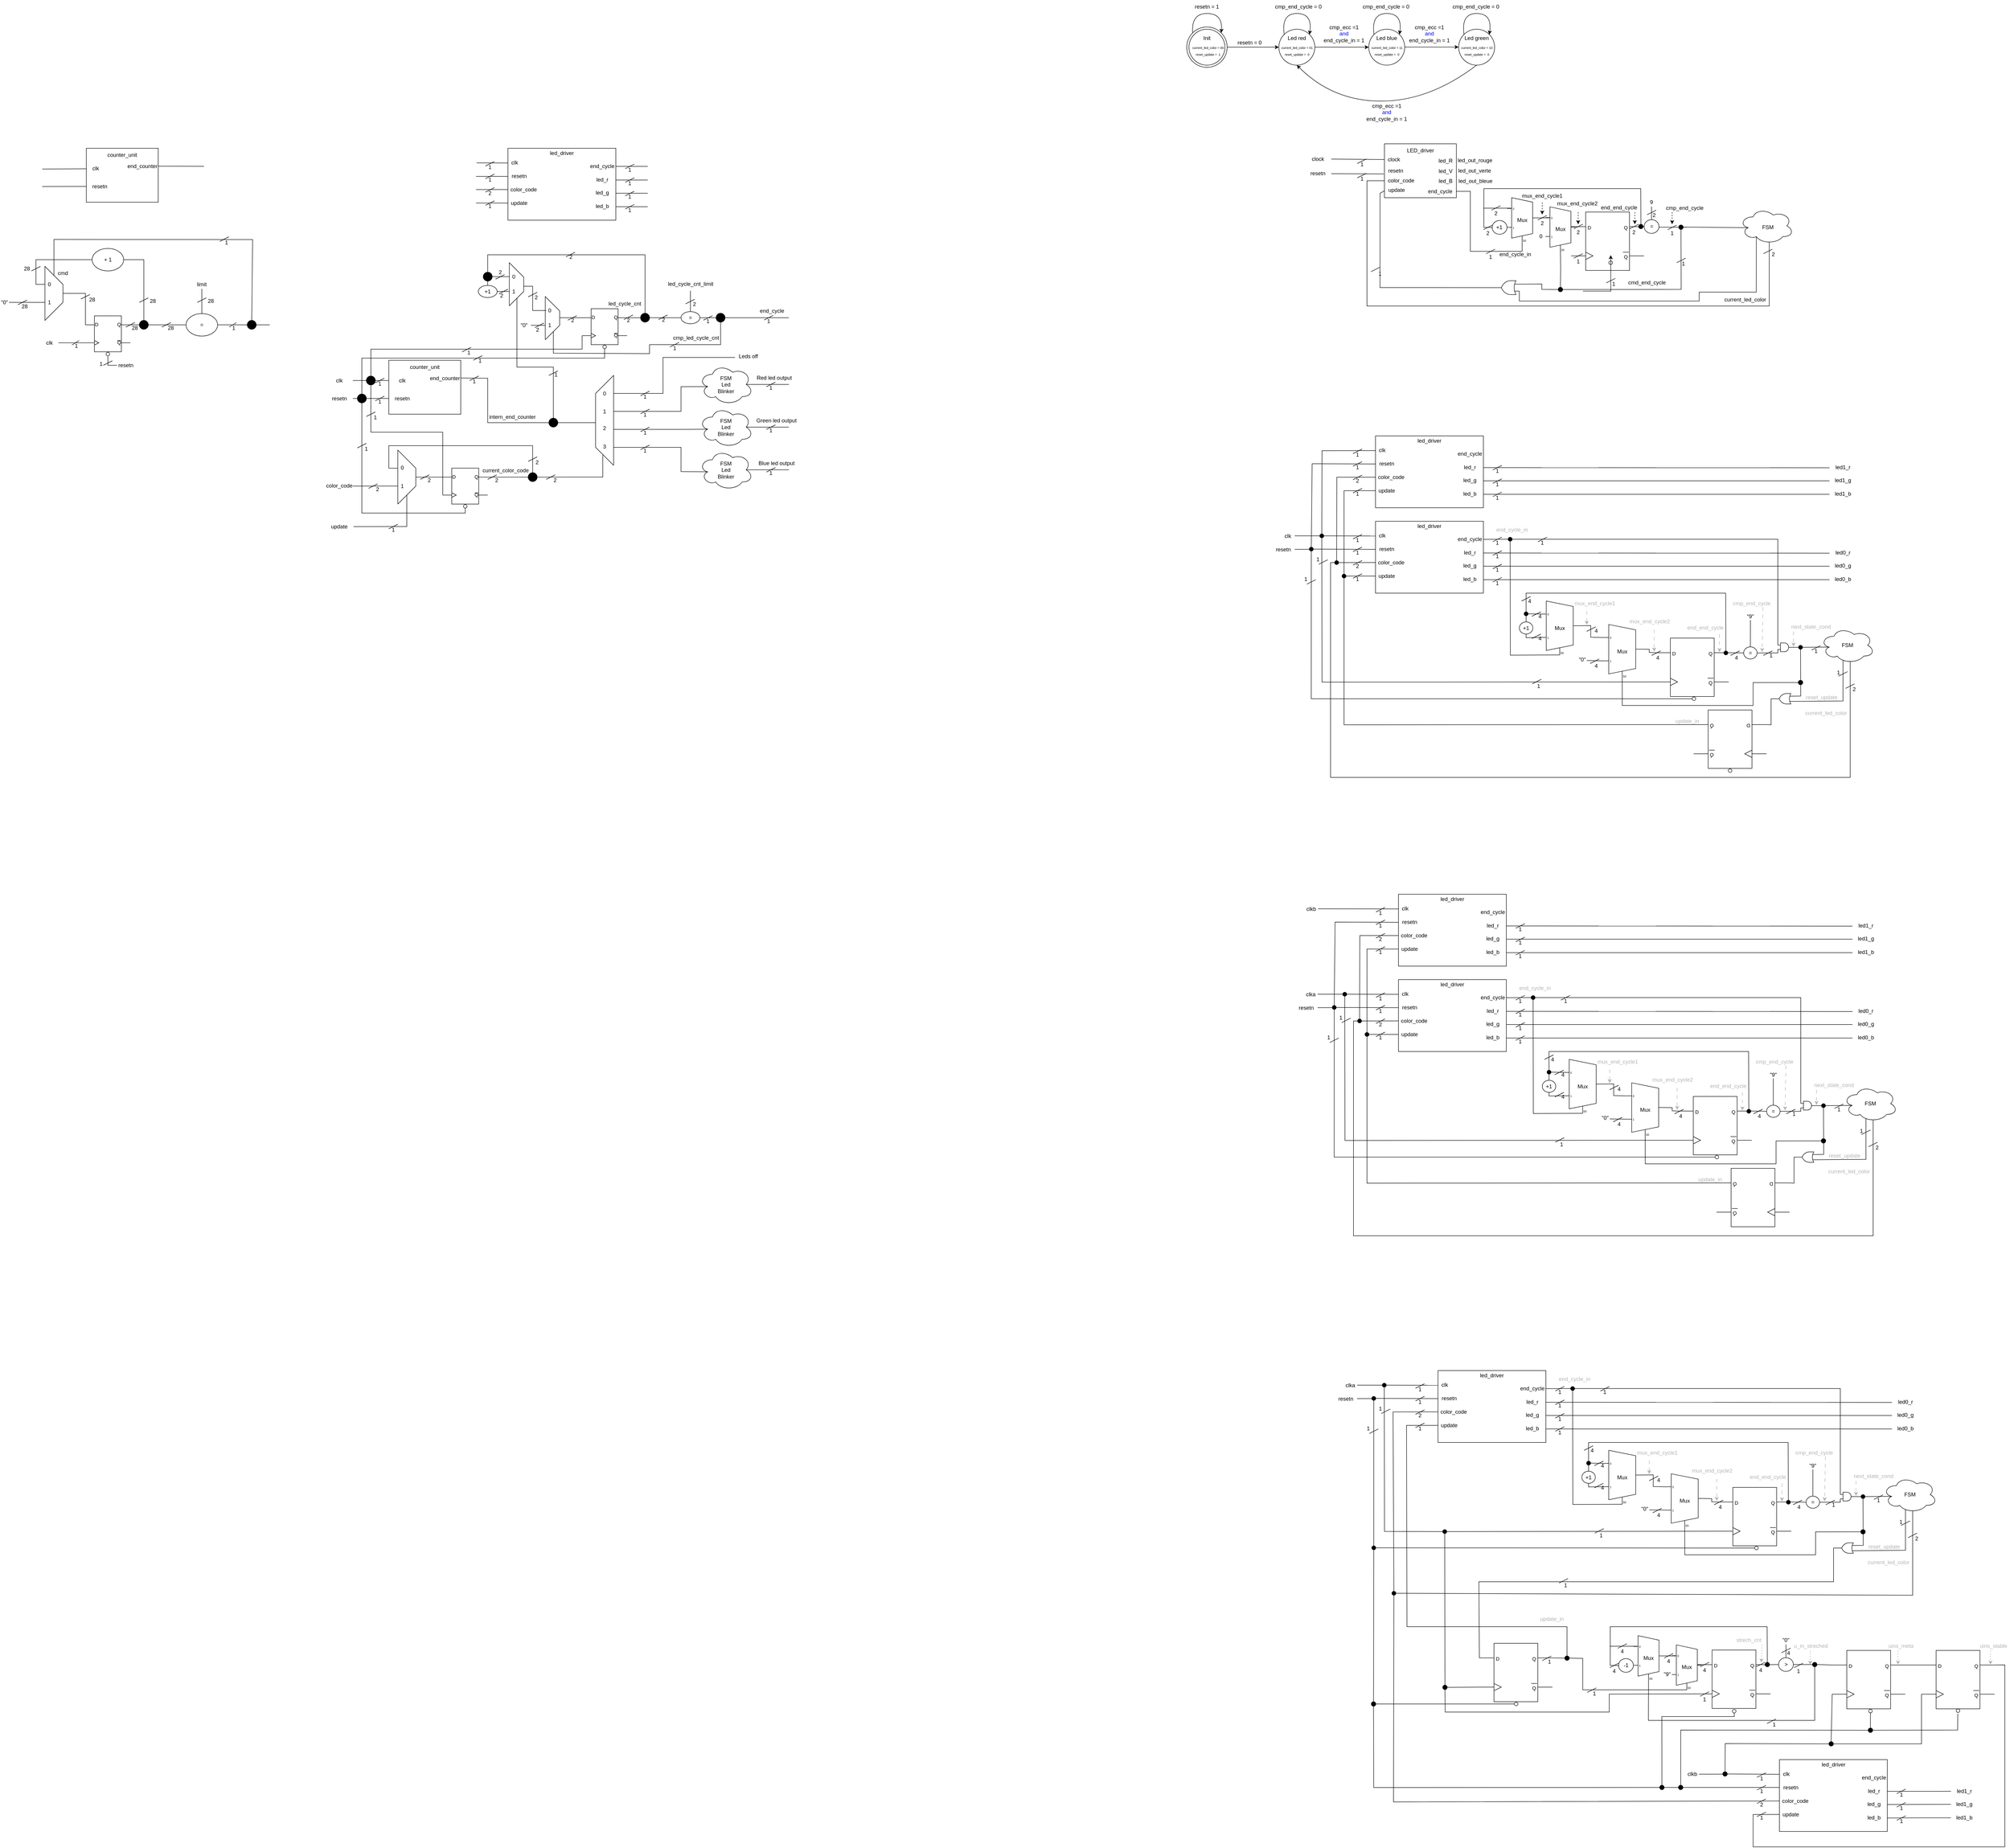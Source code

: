 <mxfile version="21.4.0" type="device">
  <diagram name="Page-1" id="Dz7YLpRknc9lxB7sNwHI">
    <mxGraphModel dx="-1115" dy="1973" grid="1" gridSize="10" guides="1" tooltips="1" connect="1" arrows="1" fold="1" page="1" pageScale="1" pageWidth="827" pageHeight="1169" math="0" shadow="0">
      <root>
        <mxCell id="0" />
        <mxCell id="1" parent="0" />
        <mxCell id="HvSio4ZgCbX-fuyW418Y-221" value="" style="endArrow=none;html=1;rounded=0;exitX=0;exitY=0.25;exitDx=0;exitDy=0;exitPerimeter=0;" parent="1" source="HvSio4ZgCbX-fuyW418Y-219" edge="1">
          <mxGeometry width="50" height="50" relative="1" as="geometry">
            <mxPoint x="6830" y="1390" as="sourcePoint" />
            <mxPoint x="6920" y="1250" as="targetPoint" />
            <Array as="points">
              <mxPoint x="6920" y="1390" />
            </Array>
          </mxGeometry>
        </mxCell>
        <mxCell id="HvSio4ZgCbX-fuyW418Y-58" value="" style="endArrow=none;html=1;rounded=0;entryX=1;entryY=0.5;entryDx=0;entryDy=0;entryPerimeter=0;exitX=0;exitY=0.25;exitDx=0;exitDy=0;exitPerimeter=0;" parent="1" source="HvSio4ZgCbX-fuyW418Y-228" target="HvSio4ZgCbX-fuyW418Y-219" edge="1">
          <mxGeometry width="50" height="50" relative="1" as="geometry">
            <mxPoint x="6750" y="1450" as="sourcePoint" />
            <mxPoint x="6880" y="1370" as="targetPoint" />
            <Array as="points">
              <mxPoint x="6760" y="1443" />
              <mxPoint x="6760" y="1385" />
            </Array>
          </mxGeometry>
        </mxCell>
        <mxCell id="0644LwRDdSs8dCVesuR8-41" value="" style="ellipse;whiteSpace=wrap;html=1;aspect=fixed;" parent="1" vertex="1">
          <mxGeometry x="5460" y="-110" width="90" height="90" as="geometry" />
        </mxCell>
        <mxCell id="pdA0Olml94yPJU28G5y--2" value="" style="rounded=0;whiteSpace=wrap;html=1;fillColor=none;" parent="1" vertex="1">
          <mxGeometry x="3950" y="160" width="240" height="160" as="geometry" />
        </mxCell>
        <mxCell id="pdA0Olml94yPJU28G5y--3" value="clk" style="text;html=1;strokeColor=none;fillColor=none;align=center;verticalAlign=middle;whiteSpace=wrap;rounded=0;" parent="1" vertex="1">
          <mxGeometry x="3950" y="182.5" width="30" height="19" as="geometry" />
        </mxCell>
        <mxCell id="pdA0Olml94yPJU28G5y--4" value="resetn" style="text;html=1;strokeColor=none;fillColor=none;align=center;verticalAlign=middle;whiteSpace=wrap;rounded=0;" parent="1" vertex="1">
          <mxGeometry x="3950" y="212.5" width="50" height="19" as="geometry" />
        </mxCell>
        <mxCell id="pdA0Olml94yPJU28G5y--5" value="color_code" style="text;html=1;strokeColor=none;fillColor=none;align=center;verticalAlign=middle;whiteSpace=wrap;rounded=0;" parent="1" vertex="1">
          <mxGeometry x="3950" y="242.5" width="70" height="19" as="geometry" />
        </mxCell>
        <mxCell id="pdA0Olml94yPJU28G5y--6" value="update" style="text;html=1;strokeColor=none;fillColor=none;align=center;verticalAlign=middle;whiteSpace=wrap;rounded=0;" parent="1" vertex="1">
          <mxGeometry x="3950" y="272.5" width="50" height="19" as="geometry" />
        </mxCell>
        <mxCell id="pdA0Olml94yPJU28G5y--7" value="" style="endArrow=none;html=1;rounded=0;entryX=0.02;entryY=0.54;entryDx=0;entryDy=0;entryPerimeter=0;" parent="1" target="pdA0Olml94yPJU28G5y--3" edge="1">
          <mxGeometry width="50" height="50" relative="1" as="geometry">
            <mxPoint x="3880" y="192.5" as="sourcePoint" />
            <mxPoint x="3940" y="199.62" as="targetPoint" />
          </mxGeometry>
        </mxCell>
        <mxCell id="pdA0Olml94yPJU28G5y--8" value="" style="endArrow=none;html=1;rounded=0;entryX=0.02;entryY=0.54;entryDx=0;entryDy=0;entryPerimeter=0;" parent="1" edge="1">
          <mxGeometry width="50" height="50" relative="1" as="geometry">
            <mxPoint x="3879" y="222.5" as="sourcePoint" />
            <mxPoint x="3950" y="222.5" as="targetPoint" />
          </mxGeometry>
        </mxCell>
        <mxCell id="pdA0Olml94yPJU28G5y--9" value="" style="endArrow=none;html=1;rounded=0;entryX=0.02;entryY=0.54;entryDx=0;entryDy=0;entryPerimeter=0;" parent="1" edge="1">
          <mxGeometry width="50" height="50" relative="1" as="geometry">
            <mxPoint x="3879" y="251.88" as="sourcePoint" />
            <mxPoint x="3950" y="251.88" as="targetPoint" />
          </mxGeometry>
        </mxCell>
        <mxCell id="pdA0Olml94yPJU28G5y--10" value="" style="endArrow=none;html=1;rounded=0;entryX=0.02;entryY=0.54;entryDx=0;entryDy=0;entryPerimeter=0;" parent="1" edge="1">
          <mxGeometry width="50" height="50" relative="1" as="geometry">
            <mxPoint x="3879" y="281.88" as="sourcePoint" />
            <mxPoint x="3950" y="281.88" as="targetPoint" />
          </mxGeometry>
        </mxCell>
        <mxCell id="pdA0Olml94yPJU28G5y--11" value="1" style="text;html=1;strokeColor=none;fillColor=none;align=center;verticalAlign=middle;whiteSpace=wrap;rounded=0;" parent="1" vertex="1">
          <mxGeometry x="3900" y="194.38" width="20" height="15" as="geometry" />
        </mxCell>
        <mxCell id="pdA0Olml94yPJU28G5y--12" value="" style="endArrow=none;html=1;rounded=0;" parent="1" edge="1">
          <mxGeometry width="50" height="50" relative="1" as="geometry">
            <mxPoint x="3900" y="199.38" as="sourcePoint" />
            <mxPoint x="3920" y="189.38" as="targetPoint" />
          </mxGeometry>
        </mxCell>
        <mxCell id="pdA0Olml94yPJU28G5y--13" value="1" style="text;html=1;strokeColor=none;fillColor=none;align=center;verticalAlign=middle;whiteSpace=wrap;rounded=0;" parent="1" vertex="1">
          <mxGeometry x="3900" y="222.5" width="20" height="15" as="geometry" />
        </mxCell>
        <mxCell id="pdA0Olml94yPJU28G5y--14" value="" style="endArrow=none;html=1;rounded=0;" parent="1" edge="1">
          <mxGeometry width="50" height="50" relative="1" as="geometry">
            <mxPoint x="3900" y="227.5" as="sourcePoint" />
            <mxPoint x="3920" y="217.5" as="targetPoint" />
          </mxGeometry>
        </mxCell>
        <mxCell id="pdA0Olml94yPJU28G5y--15" value="2" style="text;html=1;strokeColor=none;fillColor=none;align=center;verticalAlign=middle;whiteSpace=wrap;rounded=0;" parent="1" vertex="1">
          <mxGeometry x="3900" y="252.5" width="20" height="15" as="geometry" />
        </mxCell>
        <mxCell id="pdA0Olml94yPJU28G5y--16" value="" style="endArrow=none;html=1;rounded=0;" parent="1" edge="1">
          <mxGeometry width="50" height="50" relative="1" as="geometry">
            <mxPoint x="3900" y="257.5" as="sourcePoint" />
            <mxPoint x="3920" y="247.5" as="targetPoint" />
          </mxGeometry>
        </mxCell>
        <mxCell id="pdA0Olml94yPJU28G5y--17" value="1" style="text;html=1;strokeColor=none;fillColor=none;align=center;verticalAlign=middle;whiteSpace=wrap;rounded=0;" parent="1" vertex="1">
          <mxGeometry x="3900" y="281.88" width="20" height="15" as="geometry" />
        </mxCell>
        <mxCell id="pdA0Olml94yPJU28G5y--18" value="" style="endArrow=none;html=1;rounded=0;" parent="1" edge="1">
          <mxGeometry width="50" height="50" relative="1" as="geometry">
            <mxPoint x="3900" y="286.88" as="sourcePoint" />
            <mxPoint x="3920" y="276.88" as="targetPoint" />
          </mxGeometry>
        </mxCell>
        <mxCell id="pdA0Olml94yPJU28G5y--19" value="led_driver" style="text;html=1;strokeColor=none;fillColor=none;align=center;verticalAlign=middle;whiteSpace=wrap;rounded=0;" parent="1" vertex="1">
          <mxGeometry x="4035" y="161.63" width="70" height="19" as="geometry" />
        </mxCell>
        <mxCell id="pdA0Olml94yPJU28G5y--20" value="led_r" style="text;html=1;strokeColor=none;fillColor=none;align=center;verticalAlign=middle;whiteSpace=wrap;rounded=0;" parent="1" vertex="1">
          <mxGeometry x="4130" y="220.32" width="60" height="20" as="geometry" />
        </mxCell>
        <mxCell id="pdA0Olml94yPJU28G5y--21" value="led_g" style="text;html=1;strokeColor=none;fillColor=none;align=center;verticalAlign=middle;whiteSpace=wrap;rounded=0;" parent="1" vertex="1">
          <mxGeometry x="4130" y="249.32" width="60" height="20" as="geometry" />
        </mxCell>
        <mxCell id="pdA0Olml94yPJU28G5y--22" value="led_b" style="text;html=1;strokeColor=none;fillColor=none;align=center;verticalAlign=middle;whiteSpace=wrap;rounded=0;" parent="1" vertex="1">
          <mxGeometry x="4130" y="279.32" width="60" height="20" as="geometry" />
        </mxCell>
        <mxCell id="pdA0Olml94yPJU28G5y--23" value="" style="endArrow=none;html=1;rounded=0;entryX=0.02;entryY=0.54;entryDx=0;entryDy=0;entryPerimeter=0;" parent="1" edge="1">
          <mxGeometry width="50" height="50" relative="1" as="geometry">
            <mxPoint x="4190" y="230.63" as="sourcePoint" />
            <mxPoint x="4261" y="230.63" as="targetPoint" />
          </mxGeometry>
        </mxCell>
        <mxCell id="pdA0Olml94yPJU28G5y--24" value="" style="endArrow=none;html=1;rounded=0;entryX=0.02;entryY=0.54;entryDx=0;entryDy=0;entryPerimeter=0;" parent="1" edge="1">
          <mxGeometry width="50" height="50" relative="1" as="geometry">
            <mxPoint x="4190" y="260.01" as="sourcePoint" />
            <mxPoint x="4261" y="260.01" as="targetPoint" />
          </mxGeometry>
        </mxCell>
        <mxCell id="pdA0Olml94yPJU28G5y--25" value="" style="endArrow=none;html=1;rounded=0;entryX=0.02;entryY=0.54;entryDx=0;entryDy=0;entryPerimeter=0;" parent="1" edge="1">
          <mxGeometry width="50" height="50" relative="1" as="geometry">
            <mxPoint x="4190" y="290.01" as="sourcePoint" />
            <mxPoint x="4261" y="290.01" as="targetPoint" />
          </mxGeometry>
        </mxCell>
        <mxCell id="pdA0Olml94yPJU28G5y--26" value="1" style="text;html=1;strokeColor=none;fillColor=none;align=center;verticalAlign=middle;whiteSpace=wrap;rounded=0;" parent="1" vertex="1">
          <mxGeometry x="4211" y="230.63" width="20" height="15" as="geometry" />
        </mxCell>
        <mxCell id="pdA0Olml94yPJU28G5y--27" value="" style="endArrow=none;html=1;rounded=0;" parent="1" edge="1">
          <mxGeometry width="50" height="50" relative="1" as="geometry">
            <mxPoint x="4211" y="235.63" as="sourcePoint" />
            <mxPoint x="4231" y="225.63" as="targetPoint" />
          </mxGeometry>
        </mxCell>
        <mxCell id="pdA0Olml94yPJU28G5y--28" value="1" style="text;html=1;strokeColor=none;fillColor=none;align=center;verticalAlign=middle;whiteSpace=wrap;rounded=0;" parent="1" vertex="1">
          <mxGeometry x="4211" y="260.63" width="20" height="15" as="geometry" />
        </mxCell>
        <mxCell id="pdA0Olml94yPJU28G5y--29" value="" style="endArrow=none;html=1;rounded=0;" parent="1" edge="1">
          <mxGeometry width="50" height="50" relative="1" as="geometry">
            <mxPoint x="4211" y="265.63" as="sourcePoint" />
            <mxPoint x="4231" y="255.63" as="targetPoint" />
          </mxGeometry>
        </mxCell>
        <mxCell id="pdA0Olml94yPJU28G5y--30" value="1" style="text;html=1;strokeColor=none;fillColor=none;align=center;verticalAlign=middle;whiteSpace=wrap;rounded=0;" parent="1" vertex="1">
          <mxGeometry x="4211" y="290.01" width="20" height="15" as="geometry" />
        </mxCell>
        <mxCell id="pdA0Olml94yPJU28G5y--31" value="" style="endArrow=none;html=1;rounded=0;" parent="1" edge="1">
          <mxGeometry width="50" height="50" relative="1" as="geometry">
            <mxPoint x="4211" y="295.01" as="sourcePoint" />
            <mxPoint x="4231" y="285.01" as="targetPoint" />
          </mxGeometry>
        </mxCell>
        <mxCell id="pdA0Olml94yPJU28G5y--162" value="end_cycle" style="text;html=1;strokeColor=none;fillColor=none;align=center;verticalAlign=middle;whiteSpace=wrap;rounded=0;" parent="1" vertex="1">
          <mxGeometry x="4130" y="190" width="60" height="20" as="geometry" />
        </mxCell>
        <mxCell id="pdA0Olml94yPJU28G5y--163" value="" style="endArrow=none;html=1;rounded=0;entryX=0.02;entryY=0.54;entryDx=0;entryDy=0;entryPerimeter=0;" parent="1" edge="1">
          <mxGeometry width="50" height="50" relative="1" as="geometry">
            <mxPoint x="4190" y="200.31" as="sourcePoint" />
            <mxPoint x="4261" y="200.31" as="targetPoint" />
          </mxGeometry>
        </mxCell>
        <mxCell id="pdA0Olml94yPJU28G5y--164" value="1" style="text;html=1;strokeColor=none;fillColor=none;align=center;verticalAlign=middle;whiteSpace=wrap;rounded=0;" parent="1" vertex="1">
          <mxGeometry x="4211" y="200.31" width="20" height="15" as="geometry" />
        </mxCell>
        <mxCell id="pdA0Olml94yPJU28G5y--165" value="" style="endArrow=none;html=1;rounded=0;" parent="1" edge="1">
          <mxGeometry width="50" height="50" relative="1" as="geometry">
            <mxPoint x="4211" y="205.31" as="sourcePoint" />
            <mxPoint x="4231" y="195.31" as="targetPoint" />
          </mxGeometry>
        </mxCell>
        <mxCell id="pdA0Olml94yPJU28G5y--225" value="" style="rounded=0;whiteSpace=wrap;html=1;fillColor=none;" parent="1" vertex="1">
          <mxGeometry x="3012" y="160" width="160" height="120" as="geometry" />
        </mxCell>
        <mxCell id="pdA0Olml94yPJU28G5y--226" value="counter_unit" style="text;html=1;strokeColor=none;fillColor=none;align=center;verticalAlign=middle;whiteSpace=wrap;rounded=0;" parent="1" vertex="1">
          <mxGeometry x="3052" y="160" width="80" height="30" as="geometry" />
        </mxCell>
        <mxCell id="pdA0Olml94yPJU28G5y--227" value="clk" style="text;html=1;strokeColor=none;fillColor=none;align=center;verticalAlign=middle;whiteSpace=wrap;rounded=0;" parent="1" vertex="1">
          <mxGeometry x="3012" y="190" width="42" height="30" as="geometry" />
        </mxCell>
        <mxCell id="pdA0Olml94yPJU28G5y--228" value="resetn" style="text;html=1;strokeColor=none;fillColor=none;align=center;verticalAlign=middle;whiteSpace=wrap;rounded=0;" parent="1" vertex="1">
          <mxGeometry x="3012" y="230.0" width="60" height="30" as="geometry" />
        </mxCell>
        <mxCell id="pdA0Olml94yPJU28G5y--229" value="end_counter" style="text;html=1;strokeColor=none;fillColor=none;align=center;verticalAlign=middle;whiteSpace=wrap;rounded=0;" parent="1" vertex="1">
          <mxGeometry x="3102" y="185" width="70" height="30" as="geometry" />
        </mxCell>
        <mxCell id="pdA0Olml94yPJU28G5y--230" value="" style="endArrow=none;html=1;rounded=0;" parent="1" edge="1">
          <mxGeometry width="50" height="50" relative="1" as="geometry">
            <mxPoint x="2914" y="206.12" as="sourcePoint" />
            <mxPoint x="3012" y="205.62" as="targetPoint" />
          </mxGeometry>
        </mxCell>
        <mxCell id="pdA0Olml94yPJU28G5y--231" value="" style="endArrow=none;html=1;rounded=0;" parent="1" edge="1">
          <mxGeometry width="50" height="50" relative="1" as="geometry">
            <mxPoint x="2914" y="245.12" as="sourcePoint" />
            <mxPoint x="3012" y="244.86" as="targetPoint" />
          </mxGeometry>
        </mxCell>
        <mxCell id="pdA0Olml94yPJU28G5y--232" value="" style="endArrow=none;html=1;rounded=0;" parent="1" edge="1">
          <mxGeometry width="50" height="50" relative="1" as="geometry">
            <mxPoint x="3172" y="199.86" as="sourcePoint" />
            <mxPoint x="3274" y="200.12" as="targetPoint" />
          </mxGeometry>
        </mxCell>
        <mxCell id="pdA0Olml94yPJU28G5y--313" value="" style="group" parent="1" vertex="1" connectable="0">
          <mxGeometry x="2820" y="357.13" width="600" height="295.75" as="geometry" />
        </mxCell>
        <mxCell id="pdA0Olml94yPJU28G5y--233" value="" style="ellipse;whiteSpace=wrap;html=1;" parent="pdA0Olml94yPJU28G5y--313" vertex="1">
          <mxGeometry x="205" y="25.75" width="70" height="50" as="geometry" />
        </mxCell>
        <mxCell id="pdA0Olml94yPJU28G5y--234" value="+ 1" style="text;html=1;strokeColor=none;fillColor=none;align=center;verticalAlign=middle;whiteSpace=wrap;rounded=0;" parent="pdA0Olml94yPJU28G5y--313" vertex="1">
          <mxGeometry x="210" y="35.75" width="60" height="30" as="geometry" />
        </mxCell>
        <mxCell id="pdA0Olml94yPJU28G5y--235" value="" style="ellipse;whiteSpace=wrap;html=1;" parent="pdA0Olml94yPJU28G5y--313" vertex="1">
          <mxGeometry x="414" y="170.75" width="70" height="50" as="geometry" />
        </mxCell>
        <mxCell id="pdA0Olml94yPJU28G5y--236" value="=" style="text;html=1;strokeColor=none;fillColor=none;align=center;verticalAlign=middle;whiteSpace=wrap;rounded=0;" parent="pdA0Olml94yPJU28G5y--313" vertex="1">
          <mxGeometry x="419" y="180.75" width="60" height="30" as="geometry" />
        </mxCell>
        <mxCell id="pdA0Olml94yPJU28G5y--237" value="" style="ellipse;whiteSpace=wrap;html=1;aspect=fixed;fillColor=#000000;" parent="pdA0Olml94yPJU28G5y--313" vertex="1">
          <mxGeometry x="310" y="185.75" width="20" height="20" as="geometry" />
        </mxCell>
        <mxCell id="pdA0Olml94yPJU28G5y--238" value="" style="endArrow=none;html=1;rounded=0;exitX=0.5;exitY=0;exitDx=0;exitDy=0;entryX=1;entryY=0.5;entryDx=0;entryDy=0;" parent="pdA0Olml94yPJU28G5y--313" source="pdA0Olml94yPJU28G5y--237" target="pdA0Olml94yPJU28G5y--233" edge="1">
          <mxGeometry width="50" height="50" relative="1" as="geometry">
            <mxPoint x="350" y="245.75" as="sourcePoint" />
            <mxPoint x="400" y="195.75" as="targetPoint" />
            <Array as="points">
              <mxPoint x="320" y="50.75" />
            </Array>
          </mxGeometry>
        </mxCell>
        <mxCell id="pdA0Olml94yPJU28G5y--239" value="" style="endArrow=none;html=1;rounded=0;exitX=1;exitY=0.5;exitDx=0;exitDy=0;entryX=0;entryY=0.5;entryDx=0;entryDy=0;" parent="pdA0Olml94yPJU28G5y--313" source="pdA0Olml94yPJU28G5y--237" target="pdA0Olml94yPJU28G5y--235" edge="1">
          <mxGeometry width="50" height="50" relative="1" as="geometry">
            <mxPoint x="360" y="265.75" as="sourcePoint" />
            <mxPoint x="410" y="215.75" as="targetPoint" />
          </mxGeometry>
        </mxCell>
        <mxCell id="pdA0Olml94yPJU28G5y--240" value="" style="endArrow=none;html=1;rounded=0;exitX=1;exitY=0.5;exitDx=0;exitDy=0;" parent="pdA0Olml94yPJU28G5y--313" source="pdA0Olml94yPJU28G5y--287" edge="1">
          <mxGeometry width="50" height="50" relative="1" as="geometry">
            <mxPoint x="490" y="195.55" as="sourcePoint" />
            <mxPoint x="600" y="195.75" as="targetPoint" />
          </mxGeometry>
        </mxCell>
        <mxCell id="pdA0Olml94yPJU28G5y--241" value="" style="endArrow=none;html=1;rounded=0;" parent="pdA0Olml94yPJU28G5y--313" edge="1">
          <mxGeometry width="50" height="50" relative="1" as="geometry">
            <mxPoint x="510" y="200.75" as="sourcePoint" />
            <mxPoint x="526" y="190.75" as="targetPoint" />
          </mxGeometry>
        </mxCell>
        <mxCell id="pdA0Olml94yPJU28G5y--243" value="1" style="text;html=1;strokeColor=none;fillColor=none;align=center;verticalAlign=middle;whiteSpace=wrap;rounded=0;" parent="pdA0Olml94yPJU28G5y--313" vertex="1">
          <mxGeometry x="510" y="195.75" width="20" height="15" as="geometry" />
        </mxCell>
        <mxCell id="pdA0Olml94yPJU28G5y--244" value="" style="endArrow=none;html=1;rounded=0;" parent="pdA0Olml94yPJU28G5y--313" edge="1">
          <mxGeometry width="50" height="50" relative="1" as="geometry">
            <mxPoint x="310" y="145.75" as="sourcePoint" />
            <mxPoint x="330" y="135.75" as="targetPoint" />
          </mxGeometry>
        </mxCell>
        <mxCell id="pdA0Olml94yPJU28G5y--245" value="28" style="text;html=1;strokeColor=none;fillColor=none;align=center;verticalAlign=middle;whiteSpace=wrap;rounded=0;" parent="pdA0Olml94yPJU28G5y--313" vertex="1">
          <mxGeometry x="330" y="135.75" width="20" height="15" as="geometry" />
        </mxCell>
        <mxCell id="pdA0Olml94yPJU28G5y--246" value="" style="endArrow=none;html=1;rounded=0;exitX=1;exitY=0.25;exitDx=0;exitDy=0;exitPerimeter=0;entryX=0;entryY=0.5;entryDx=0;entryDy=0;" parent="pdA0Olml94yPJU28G5y--313" target="pdA0Olml94yPJU28G5y--237" edge="1">
          <mxGeometry width="50" height="50" relative="1" as="geometry">
            <mxPoint x="290" y="195.75" as="sourcePoint" />
            <mxPoint x="350" y="165.75" as="targetPoint" />
          </mxGeometry>
        </mxCell>
        <mxCell id="pdA0Olml94yPJU28G5y--247" value="" style="endArrow=none;html=1;rounded=0;" parent="pdA0Olml94yPJU28G5y--313" edge="1">
          <mxGeometry width="50" height="50" relative="1" as="geometry">
            <mxPoint x="280" y="200.75" as="sourcePoint" />
            <mxPoint x="300" y="190.75" as="targetPoint" />
          </mxGeometry>
        </mxCell>
        <mxCell id="pdA0Olml94yPJU28G5y--248" value="28" style="text;html=1;strokeColor=none;fillColor=none;align=center;verticalAlign=middle;whiteSpace=wrap;rounded=0;" parent="pdA0Olml94yPJU28G5y--313" vertex="1">
          <mxGeometry x="290" y="195.75" width="20" height="15" as="geometry" />
        </mxCell>
        <mxCell id="pdA0Olml94yPJU28G5y--249" value="" style="endArrow=none;html=1;rounded=0;entryX=0;entryY=0.75;entryDx=0;entryDy=0;entryPerimeter=0;exitX=1;exitY=0.5;exitDx=0;exitDy=0;" parent="pdA0Olml94yPJU28G5y--313" source="pdA0Olml94yPJU28G5y--250" edge="1">
          <mxGeometry width="50" height="50" relative="1" as="geometry">
            <mxPoint x="160.0" y="235.75" as="sourcePoint" />
            <mxPoint x="190" y="235.75" as="targetPoint" />
          </mxGeometry>
        </mxCell>
        <mxCell id="pdA0Olml94yPJU28G5y--250" value="clk" style="text;html=1;strokeColor=none;fillColor=none;align=center;verticalAlign=middle;whiteSpace=wrap;rounded=0;" parent="pdA0Olml94yPJU28G5y--313" vertex="1">
          <mxGeometry x="90" y="220.75" width="40" height="30" as="geometry" />
        </mxCell>
        <mxCell id="pdA0Olml94yPJU28G5y--251" value="" style="verticalLabelPosition=bottom;shadow=0;dashed=0;align=center;html=1;verticalAlign=top;shape=mxgraph.electrical.logic_gates.d_type_flip-flop;" parent="pdA0Olml94yPJU28G5y--313" vertex="1">
          <mxGeometry x="190" y="175.75" width="100" height="80" as="geometry" />
        </mxCell>
        <mxCell id="pdA0Olml94yPJU28G5y--252" value="" style="verticalLabelPosition=bottom;shadow=0;dashed=0;align=center;html=1;verticalAlign=top;shape=mxgraph.electrical.logic_gates.inverting_contact;" parent="pdA0Olml94yPJU28G5y--313" vertex="1">
          <mxGeometry x="235" y="255.75" width="10" height="10" as="geometry" />
        </mxCell>
        <mxCell id="pdA0Olml94yPJU28G5y--254" value="" style="endArrow=none;html=1;rounded=0;exitX=0.5;exitY=0;exitDx=0;exitDy=0;" parent="pdA0Olml94yPJU28G5y--313" source="pdA0Olml94yPJU28G5y--235" edge="1">
          <mxGeometry width="50" height="50" relative="1" as="geometry">
            <mxPoint x="450" y="155.75" as="sourcePoint" />
            <mxPoint x="449" y="115.75" as="targetPoint" />
          </mxGeometry>
        </mxCell>
        <mxCell id="pdA0Olml94yPJU28G5y--255" value="" style="endArrow=none;html=1;rounded=0;" parent="pdA0Olml94yPJU28G5y--313" edge="1">
          <mxGeometry width="50" height="50" relative="1" as="geometry">
            <mxPoint x="439" y="145.75" as="sourcePoint" />
            <mxPoint x="459" y="135.75" as="targetPoint" />
          </mxGeometry>
        </mxCell>
        <mxCell id="pdA0Olml94yPJU28G5y--256" value="28" style="text;html=1;strokeColor=none;fillColor=none;align=center;verticalAlign=middle;whiteSpace=wrap;rounded=0;" parent="pdA0Olml94yPJU28G5y--313" vertex="1">
          <mxGeometry x="459" y="135.75" width="20" height="15" as="geometry" />
        </mxCell>
        <mxCell id="pdA0Olml94yPJU28G5y--257" value="limit" style="text;html=1;strokeColor=none;fillColor=none;align=center;verticalAlign=middle;whiteSpace=wrap;rounded=0;" parent="pdA0Olml94yPJU28G5y--313" vertex="1">
          <mxGeometry x="414" y="95.75" width="70" height="20" as="geometry" />
        </mxCell>
        <mxCell id="pdA0Olml94yPJU28G5y--258" value="" style="endArrow=none;html=1;rounded=0;" parent="pdA0Olml94yPJU28G5y--313" edge="1">
          <mxGeometry width="50" height="50" relative="1" as="geometry">
            <mxPoint x="360" y="200.75" as="sourcePoint" />
            <mxPoint x="380" y="190.75" as="targetPoint" />
          </mxGeometry>
        </mxCell>
        <mxCell id="pdA0Olml94yPJU28G5y--259" value="28" style="text;html=1;strokeColor=none;fillColor=none;align=center;verticalAlign=middle;whiteSpace=wrap;rounded=0;" parent="pdA0Olml94yPJU28G5y--313" vertex="1">
          <mxGeometry x="370" y="195.75" width="20" height="15" as="geometry" />
        </mxCell>
        <mxCell id="pdA0Olml94yPJU28G5y--260" value="" style="endArrow=none;html=1;rounded=0;" parent="pdA0Olml94yPJU28G5y--313" edge="1">
          <mxGeometry width="50" height="50" relative="1" as="geometry">
            <mxPoint x="160" y="240.75" as="sourcePoint" />
            <mxPoint x="176" y="230.75" as="targetPoint" />
          </mxGeometry>
        </mxCell>
        <mxCell id="pdA0Olml94yPJU28G5y--261" value="1" style="text;html=1;strokeColor=none;fillColor=none;align=center;verticalAlign=middle;whiteSpace=wrap;rounded=0;" parent="pdA0Olml94yPJU28G5y--313" vertex="1">
          <mxGeometry x="160" y="235.75" width="20" height="15" as="geometry" />
        </mxCell>
        <mxCell id="pdA0Olml94yPJU28G5y--286" value="" style="endArrow=none;html=1;rounded=0;exitX=1;exitY=0.5;exitDx=0;exitDy=0;" parent="pdA0Olml94yPJU28G5y--313" source="pdA0Olml94yPJU28G5y--235" target="pdA0Olml94yPJU28G5y--287" edge="1">
          <mxGeometry width="50" height="50" relative="1" as="geometry">
            <mxPoint x="484" y="195.75" as="sourcePoint" />
            <mxPoint x="600" y="195.75" as="targetPoint" />
          </mxGeometry>
        </mxCell>
        <mxCell id="pdA0Olml94yPJU28G5y--287" value="" style="ellipse;whiteSpace=wrap;html=1;aspect=fixed;fillColor=#000000;" parent="pdA0Olml94yPJU28G5y--313" vertex="1">
          <mxGeometry x="550" y="185.75" width="20" height="20" as="geometry" />
        </mxCell>
        <mxCell id="pdA0Olml94yPJU28G5y--290" value="" style="endArrow=none;html=1;rounded=0;" parent="pdA0Olml94yPJU28G5y--313" edge="1">
          <mxGeometry width="50" height="50" relative="1" as="geometry">
            <mxPoint x="489" y="10" as="sourcePoint" />
            <mxPoint x="509" as="targetPoint" />
          </mxGeometry>
        </mxCell>
        <mxCell id="pdA0Olml94yPJU28G5y--291" value="1" style="text;html=1;strokeColor=none;fillColor=none;align=center;verticalAlign=middle;whiteSpace=wrap;rounded=0;" parent="pdA0Olml94yPJU28G5y--313" vertex="1">
          <mxGeometry x="494" y="5" width="20" height="15" as="geometry" />
        </mxCell>
        <mxCell id="pdA0Olml94yPJU28G5y--292" value="" style="endArrow=none;html=1;rounded=0;" parent="pdA0Olml94yPJU28G5y--313" edge="1">
          <mxGeometry width="50" height="50" relative="1" as="geometry">
            <mxPoint x="140" y="125.75" as="sourcePoint" />
            <mxPoint x="140" y="125.75" as="targetPoint" />
            <Array as="points">
              <mxPoint x="140" y="145.75" />
              <mxPoint x="100" y="185.75" />
              <mxPoint x="100" y="65.75" />
              <mxPoint x="140" y="105.75" />
            </Array>
          </mxGeometry>
        </mxCell>
        <mxCell id="pdA0Olml94yPJU28G5y--293" value="0" style="text;html=1;strokeColor=none;fillColor=none;align=center;verticalAlign=middle;whiteSpace=wrap;rounded=0;" parent="pdA0Olml94yPJU28G5y--313" vertex="1">
          <mxGeometry x="100" y="95.75" width="20" height="20" as="geometry" />
        </mxCell>
        <mxCell id="pdA0Olml94yPJU28G5y--294" value="1" style="text;html=1;strokeColor=none;fillColor=none;align=center;verticalAlign=middle;whiteSpace=wrap;rounded=0;" parent="pdA0Olml94yPJU28G5y--313" vertex="1">
          <mxGeometry x="100" y="135.75" width="20" height="20" as="geometry" />
        </mxCell>
        <mxCell id="pdA0Olml94yPJU28G5y--295" value="" style="endArrow=none;html=1;rounded=0;entryX=0;entryY=0.25;entryDx=0;entryDy=0;entryPerimeter=0;" parent="pdA0Olml94yPJU28G5y--313" target="pdA0Olml94yPJU28G5y--251" edge="1">
          <mxGeometry width="50" height="50" relative="1" as="geometry">
            <mxPoint x="140" y="125.75" as="sourcePoint" />
            <mxPoint x="220" y="125.75" as="targetPoint" />
            <Array as="points">
              <mxPoint x="190" y="125.75" />
            </Array>
          </mxGeometry>
        </mxCell>
        <mxCell id="pdA0Olml94yPJU28G5y--296" value="" style="endArrow=none;html=1;rounded=0;exitX=0;exitY=0.5;exitDx=0;exitDy=0;entryX=0;entryY=0.5;entryDx=0;entryDy=0;" parent="pdA0Olml94yPJU28G5y--313" source="pdA0Olml94yPJU28G5y--293" target="pdA0Olml94yPJU28G5y--233" edge="1">
          <mxGeometry width="50" height="50" relative="1" as="geometry">
            <mxPoint x="40" y="105.75" as="sourcePoint" />
            <mxPoint x="90" y="55.75" as="targetPoint" />
            <Array as="points">
              <mxPoint x="80" y="105.75" />
              <mxPoint x="80" y="50.75" />
            </Array>
          </mxGeometry>
        </mxCell>
        <mxCell id="pdA0Olml94yPJU28G5y--297" value="" style="endArrow=none;html=1;rounded=0;entryX=0;entryY=0.5;entryDx=0;entryDy=0;" parent="pdA0Olml94yPJU28G5y--313" target="pdA0Olml94yPJU28G5y--294" edge="1">
          <mxGeometry width="50" height="50" relative="1" as="geometry">
            <mxPoint x="20" y="145.75" as="sourcePoint" />
            <mxPoint x="60" y="125.75" as="targetPoint" />
          </mxGeometry>
        </mxCell>
        <mxCell id="pdA0Olml94yPJU28G5y--298" value="&quot;0&quot;" style="text;html=1;strokeColor=none;fillColor=none;align=center;verticalAlign=middle;whiteSpace=wrap;rounded=0;" parent="pdA0Olml94yPJU28G5y--313" vertex="1">
          <mxGeometry y="135.75" width="20" height="20" as="geometry" />
        </mxCell>
        <mxCell id="pdA0Olml94yPJU28G5y--299" value="" style="endArrow=none;html=1;rounded=0;" parent="pdA0Olml94yPJU28G5y--313" edge="1">
          <mxGeometry width="50" height="50" relative="1" as="geometry">
            <mxPoint x="260" y="285.75" as="sourcePoint" />
            <mxPoint x="240" y="265.75" as="targetPoint" />
            <Array as="points">
              <mxPoint x="240" y="285.75" />
            </Array>
          </mxGeometry>
        </mxCell>
        <mxCell id="pdA0Olml94yPJU28G5y--300" value="resetn" style="text;html=1;strokeColor=none;fillColor=none;align=center;verticalAlign=middle;whiteSpace=wrap;rounded=0;" parent="pdA0Olml94yPJU28G5y--313" vertex="1">
          <mxGeometry x="260" y="275.75" width="40" height="20" as="geometry" />
        </mxCell>
        <mxCell id="pdA0Olml94yPJU28G5y--301" value="" style="endArrow=none;html=1;rounded=0;entryX=0.5;entryY=0;entryDx=0;entryDy=0;" parent="pdA0Olml94yPJU28G5y--313" target="pdA0Olml94yPJU28G5y--287" edge="1">
          <mxGeometry width="50" height="50" relative="1" as="geometry">
            <mxPoint x="120" y="85.75" as="sourcePoint" />
            <mxPoint x="354" y="5.75" as="targetPoint" />
            <Array as="points">
              <mxPoint x="120" y="5.75" />
              <mxPoint x="562" y="6" />
            </Array>
          </mxGeometry>
        </mxCell>
        <mxCell id="pdA0Olml94yPJU28G5y--304" value="cmd" style="text;html=1;strokeColor=none;fillColor=none;align=center;verticalAlign=middle;whiteSpace=wrap;rounded=0;" parent="pdA0Olml94yPJU28G5y--313" vertex="1">
          <mxGeometry x="120" y="65.75" width="40" height="30" as="geometry" />
        </mxCell>
        <mxCell id="pdA0Olml94yPJU28G5y--305" value="" style="endArrow=none;html=1;rounded=0;" parent="pdA0Olml94yPJU28G5y--313" edge="1">
          <mxGeometry width="50" height="50" relative="1" as="geometry">
            <mxPoint x="70" y="75.75" as="sourcePoint" />
            <mxPoint x="90" y="65.75" as="targetPoint" />
          </mxGeometry>
        </mxCell>
        <mxCell id="pdA0Olml94yPJU28G5y--306" value="28" style="text;html=1;strokeColor=none;fillColor=none;align=center;verticalAlign=middle;whiteSpace=wrap;rounded=0;" parent="pdA0Olml94yPJU28G5y--313" vertex="1">
          <mxGeometry x="50" y="65.75" width="20" height="10" as="geometry" />
        </mxCell>
        <mxCell id="pdA0Olml94yPJU28G5y--307" value="" style="endArrow=none;html=1;rounded=0;" parent="pdA0Olml94yPJU28G5y--313" edge="1">
          <mxGeometry width="50" height="50" relative="1" as="geometry">
            <mxPoint x="40" y="150.75" as="sourcePoint" />
            <mxPoint x="60" y="140.75" as="targetPoint" />
          </mxGeometry>
        </mxCell>
        <mxCell id="pdA0Olml94yPJU28G5y--308" value="28" style="text;html=1;strokeColor=none;fillColor=none;align=center;verticalAlign=middle;whiteSpace=wrap;rounded=0;" parent="pdA0Olml94yPJU28G5y--313" vertex="1">
          <mxGeometry x="40" y="148.25" width="30" height="12.5" as="geometry" />
        </mxCell>
        <mxCell id="pdA0Olml94yPJU28G5y--309" value="" style="endArrow=none;html=1;rounded=0;" parent="pdA0Olml94yPJU28G5y--313" edge="1">
          <mxGeometry width="50" height="50" relative="1" as="geometry">
            <mxPoint x="180" y="138.25" as="sourcePoint" />
            <mxPoint x="200" y="128.25" as="targetPoint" />
          </mxGeometry>
        </mxCell>
        <mxCell id="pdA0Olml94yPJU28G5y--310" value="28" style="text;html=1;strokeColor=none;fillColor=none;align=center;verticalAlign=middle;whiteSpace=wrap;rounded=0;" parent="pdA0Olml94yPJU28G5y--313" vertex="1">
          <mxGeometry x="190" y="133.25" width="30" height="12.5" as="geometry" />
        </mxCell>
        <mxCell id="pdA0Olml94yPJU28G5y--311" value="" style="endArrow=none;html=1;rounded=0;" parent="pdA0Olml94yPJU28G5y--313" edge="1">
          <mxGeometry width="50" height="50" relative="1" as="geometry">
            <mxPoint x="230" y="285.75" as="sourcePoint" />
            <mxPoint x="250" y="275.75" as="targetPoint" />
          </mxGeometry>
        </mxCell>
        <mxCell id="pdA0Olml94yPJU28G5y--312" value="1" style="text;html=1;strokeColor=none;fillColor=none;align=center;verticalAlign=middle;whiteSpace=wrap;rounded=0;" parent="pdA0Olml94yPJU28G5y--313" vertex="1">
          <mxGeometry x="215" y="275.75" width="20" height="15" as="geometry" />
        </mxCell>
        <mxCell id="pdA0Olml94yPJU28G5y--314" value="" style="group" parent="1" vertex="1" connectable="0">
          <mxGeometry x="3545" y="391.5" width="1050" height="625.25" as="geometry" />
        </mxCell>
        <mxCell id="pdA0Olml94yPJU28G5y--1" value="" style="endArrow=none;html=1;rounded=0;" parent="pdA0Olml94yPJU28G5y--314" source="pdA0Olml94yPJU28G5y--67" edge="1">
          <mxGeometry width="50" height="50" relative="1" as="geometry">
            <mxPoint x="480" y="500.25" as="sourcePoint" />
            <mxPoint x="616" y="451.12" as="targetPoint" />
            <Array as="points">
              <mxPoint x="616" y="500.12" />
            </Array>
          </mxGeometry>
        </mxCell>
        <mxCell id="pdA0Olml94yPJU28G5y--32" value="" style="rounded=0;whiteSpace=wrap;html=1;fillColor=none;" parent="pdA0Olml94yPJU28G5y--314" vertex="1">
          <mxGeometry x="140" y="240.25" width="160" height="120" as="geometry" />
        </mxCell>
        <mxCell id="pdA0Olml94yPJU28G5y--33" value="counter_unit" style="text;html=1;strokeColor=none;fillColor=none;align=center;verticalAlign=middle;whiteSpace=wrap;rounded=0;" parent="pdA0Olml94yPJU28G5y--314" vertex="1">
          <mxGeometry x="180" y="240.25" width="80" height="30" as="geometry" />
        </mxCell>
        <mxCell id="pdA0Olml94yPJU28G5y--34" value="clk" style="text;html=1;strokeColor=none;fillColor=none;align=center;verticalAlign=middle;whiteSpace=wrap;rounded=0;" parent="pdA0Olml94yPJU28G5y--314" vertex="1">
          <mxGeometry x="140" y="270.25" width="60" height="30" as="geometry" />
        </mxCell>
        <mxCell id="pdA0Olml94yPJU28G5y--35" value="resetn" style="text;html=1;strokeColor=none;fillColor=none;align=center;verticalAlign=middle;whiteSpace=wrap;rounded=0;" parent="pdA0Olml94yPJU28G5y--314" vertex="1">
          <mxGeometry x="140" y="310.25" width="60" height="30" as="geometry" />
        </mxCell>
        <mxCell id="pdA0Olml94yPJU28G5y--36" value="end_counter" style="text;html=1;strokeColor=none;fillColor=none;align=center;verticalAlign=middle;whiteSpace=wrap;rounded=0;" parent="pdA0Olml94yPJU28G5y--314" vertex="1">
          <mxGeometry x="230" y="265.25" width="70" height="30" as="geometry" />
        </mxCell>
        <mxCell id="pdA0Olml94yPJU28G5y--37" value="" style="endArrow=none;html=1;rounded=0;entryX=0;entryY=0.5;entryDx=0;entryDy=0;" parent="pdA0Olml94yPJU28G5y--314" target="pdA0Olml94yPJU28G5y--34" edge="1">
          <mxGeometry width="50" height="50" relative="1" as="geometry">
            <mxPoint x="110" y="285.25" as="sourcePoint" />
            <mxPoint x="90" y="300.25" as="targetPoint" />
          </mxGeometry>
        </mxCell>
        <mxCell id="pdA0Olml94yPJU28G5y--38" value="" style="endArrow=none;html=1;rounded=0;entryX=0;entryY=0.5;entryDx=0;entryDy=0;" parent="pdA0Olml94yPJU28G5y--314" target="pdA0Olml94yPJU28G5y--35" edge="1">
          <mxGeometry width="50" height="50" relative="1" as="geometry">
            <mxPoint x="60" y="325.25" as="sourcePoint" />
            <mxPoint x="150" y="295.25" as="targetPoint" />
          </mxGeometry>
        </mxCell>
        <mxCell id="pdA0Olml94yPJU28G5y--39" value="" style="endArrow=none;html=1;rounded=0;" parent="pdA0Olml94yPJU28G5y--314" edge="1">
          <mxGeometry width="50" height="50" relative="1" as="geometry">
            <mxPoint x="60" y="285.25" as="sourcePoint" />
            <mxPoint x="110" y="285.25" as="targetPoint" />
          </mxGeometry>
        </mxCell>
        <mxCell id="pdA0Olml94yPJU28G5y--40" value="clk" style="text;html=1;strokeColor=none;fillColor=none;align=center;verticalAlign=middle;whiteSpace=wrap;rounded=0;" parent="pdA0Olml94yPJU28G5y--314" vertex="1">
          <mxGeometry y="270.25" width="60" height="30" as="geometry" />
        </mxCell>
        <mxCell id="pdA0Olml94yPJU28G5y--41" value="resetn" style="text;html=1;strokeColor=none;fillColor=none;align=center;verticalAlign=middle;whiteSpace=wrap;rounded=0;" parent="pdA0Olml94yPJU28G5y--314" vertex="1">
          <mxGeometry y="310.25" width="60" height="30" as="geometry" />
        </mxCell>
        <mxCell id="pdA0Olml94yPJU28G5y--42" value="1" style="text;html=1;strokeColor=none;fillColor=none;align=center;verticalAlign=middle;whiteSpace=wrap;rounded=0;" parent="pdA0Olml94yPJU28G5y--314" vertex="1">
          <mxGeometry x="320" y="280.25" width="20" height="15" as="geometry" />
        </mxCell>
        <mxCell id="pdA0Olml94yPJU28G5y--43" value="" style="endArrow=none;html=1;rounded=0;" parent="pdA0Olml94yPJU28G5y--314" edge="1">
          <mxGeometry width="50" height="50" relative="1" as="geometry">
            <mxPoint x="320" y="285.25" as="sourcePoint" />
            <mxPoint x="340" y="275.25" as="targetPoint" />
          </mxGeometry>
        </mxCell>
        <mxCell id="pdA0Olml94yPJU28G5y--44" value="1" style="text;html=1;strokeColor=none;fillColor=none;align=center;verticalAlign=middle;whiteSpace=wrap;rounded=0;" parent="pdA0Olml94yPJU28G5y--314" vertex="1">
          <mxGeometry x="110" y="285.25" width="20" height="15" as="geometry" />
        </mxCell>
        <mxCell id="pdA0Olml94yPJU28G5y--45" value="" style="endArrow=none;html=1;rounded=0;" parent="pdA0Olml94yPJU28G5y--314" edge="1">
          <mxGeometry width="50" height="50" relative="1" as="geometry">
            <mxPoint x="110" y="290.25" as="sourcePoint" />
            <mxPoint x="130" y="280.25" as="targetPoint" />
          </mxGeometry>
        </mxCell>
        <mxCell id="pdA0Olml94yPJU28G5y--46" value="1" style="text;html=1;strokeColor=none;fillColor=none;align=center;verticalAlign=middle;whiteSpace=wrap;rounded=0;" parent="pdA0Olml94yPJU28G5y--314" vertex="1">
          <mxGeometry x="110" y="325.25" width="20" height="15" as="geometry" />
        </mxCell>
        <mxCell id="pdA0Olml94yPJU28G5y--47" value="" style="endArrow=none;html=1;rounded=0;" parent="pdA0Olml94yPJU28G5y--314" edge="1">
          <mxGeometry width="50" height="50" relative="1" as="geometry">
            <mxPoint x="110" y="330.25" as="sourcePoint" />
            <mxPoint x="130" y="320.25" as="targetPoint" />
          </mxGeometry>
        </mxCell>
        <mxCell id="pdA0Olml94yPJU28G5y--48" value="" style="ellipse;whiteSpace=wrap;html=1;aspect=fixed;fillColor=#000000;fillStyle=solid;rounded=0;" parent="pdA0Olml94yPJU28G5y--314" vertex="1">
          <mxGeometry x="90" y="275.25" width="20" height="20" as="geometry" />
        </mxCell>
        <mxCell id="pdA0Olml94yPJU28G5y--49" value="1" style="text;html=1;strokeColor=none;fillColor=none;align=center;verticalAlign=middle;whiteSpace=wrap;rounded=0;" parent="pdA0Olml94yPJU28G5y--314" vertex="1">
          <mxGeometry x="100" y="360.25" width="20" height="15" as="geometry" />
        </mxCell>
        <mxCell id="pdA0Olml94yPJU28G5y--50" value="" style="endArrow=none;html=1;rounded=0;" parent="pdA0Olml94yPJU28G5y--314" edge="1">
          <mxGeometry width="50" height="50" relative="1" as="geometry">
            <mxPoint x="90" y="365.25" as="sourcePoint" />
            <mxPoint x="110" y="355.25" as="targetPoint" />
          </mxGeometry>
        </mxCell>
        <mxCell id="pdA0Olml94yPJU28G5y--51" value="" style="endArrow=none;html=1;rounded=0;exitX=1;exitY=0.484;exitDx=0;exitDy=0;exitPerimeter=0;" parent="pdA0Olml94yPJU28G5y--314" source="pdA0Olml94yPJU28G5y--36" edge="1">
          <mxGeometry width="50" height="50" relative="1" as="geometry">
            <mxPoint x="340" y="350.25" as="sourcePoint" />
            <mxPoint x="600" y="379.12" as="targetPoint" />
            <Array as="points">
              <mxPoint x="360" y="280.25" />
              <mxPoint x="360" y="379.12" />
            </Array>
          </mxGeometry>
        </mxCell>
        <mxCell id="pdA0Olml94yPJU28G5y--52" value="" style="endArrow=none;html=1;rounded=0;entryX=0.497;entryY=1.003;entryDx=0;entryDy=0;entryPerimeter=0;exitX=0;exitY=0.75;exitDx=0;exitDy=0;exitPerimeter=0;" parent="pdA0Olml94yPJU28G5y--314" source="pdA0Olml94yPJU28G5y--65" target="pdA0Olml94yPJU28G5y--48" edge="1">
          <mxGeometry width="50" height="50" relative="1" as="geometry">
            <mxPoint x="160" y="400.25" as="sourcePoint" />
            <mxPoint x="80" y="300.25" as="targetPoint" />
            <Array as="points">
              <mxPoint x="260" y="400.25" />
              <mxPoint x="100" y="400.25" />
            </Array>
          </mxGeometry>
        </mxCell>
        <mxCell id="pdA0Olml94yPJU28G5y--53" value="" style="endArrow=none;html=1;rounded=0;" parent="pdA0Olml94yPJU28G5y--314" edge="1">
          <mxGeometry width="50" height="50" relative="1" as="geometry">
            <mxPoint x="640" y="474" as="sourcePoint" />
            <mxPoint x="640" y="474" as="targetPoint" />
            <Array as="points">
              <mxPoint x="600" y="434" />
              <mxPoint x="600" y="314" />
              <mxPoint x="640" y="274" />
            </Array>
          </mxGeometry>
        </mxCell>
        <mxCell id="pdA0Olml94yPJU28G5y--54" value="0" style="text;html=1;strokeColor=none;fillColor=none;align=center;verticalAlign=middle;whiteSpace=wrap;rounded=0;" parent="pdA0Olml94yPJU28G5y--314" vertex="1">
          <mxGeometry x="610" y="304" width="20" height="20" as="geometry" />
        </mxCell>
        <mxCell id="pdA0Olml94yPJU28G5y--55" value="1" style="text;html=1;strokeColor=none;fillColor=none;align=center;verticalAlign=middle;whiteSpace=wrap;rounded=0;" parent="pdA0Olml94yPJU28G5y--314" vertex="1">
          <mxGeometry x="610" y="344" width="20" height="20" as="geometry" />
        </mxCell>
        <mxCell id="pdA0Olml94yPJU28G5y--56" value="2" style="text;html=1;strokeColor=none;fillColor=none;align=center;verticalAlign=middle;whiteSpace=wrap;rounded=0;" parent="pdA0Olml94yPJU28G5y--314" vertex="1">
          <mxGeometry x="610" y="381.5" width="20" height="20" as="geometry" />
        </mxCell>
        <mxCell id="pdA0Olml94yPJU28G5y--57" value="3" style="text;html=1;strokeColor=none;fillColor=none;align=center;verticalAlign=middle;whiteSpace=wrap;rounded=0;" parent="pdA0Olml94yPJU28G5y--314" vertex="1">
          <mxGeometry x="610" y="421.5" width="20" height="22.5" as="geometry" />
        </mxCell>
        <mxCell id="pdA0Olml94yPJU28G5y--58" value="" style="endArrow=none;html=1;rounded=0;" parent="pdA0Olml94yPJU28G5y--314" edge="1">
          <mxGeometry width="50" height="50" relative="1" as="geometry">
            <mxPoint x="160" y="560.25" as="sourcePoint" />
            <mxPoint x="160" y="560.25" as="targetPoint" />
            <Array as="points">
              <mxPoint x="160" y="440.25" />
              <mxPoint x="200" y="480.25" />
              <mxPoint x="200" y="520.25" />
            </Array>
          </mxGeometry>
        </mxCell>
        <mxCell id="pdA0Olml94yPJU28G5y--59" value="0" style="text;html=1;strokeColor=none;fillColor=none;align=center;verticalAlign=middle;whiteSpace=wrap;rounded=0;" parent="pdA0Olml94yPJU28G5y--314" vertex="1">
          <mxGeometry x="160" y="467.75" width="20" height="22.5" as="geometry" />
        </mxCell>
        <mxCell id="pdA0Olml94yPJU28G5y--60" value="1" style="text;html=1;strokeColor=none;fillColor=none;align=center;verticalAlign=middle;whiteSpace=wrap;rounded=0;" parent="pdA0Olml94yPJU28G5y--314" vertex="1">
          <mxGeometry x="160" y="509" width="20" height="22.5" as="geometry" />
        </mxCell>
        <mxCell id="pdA0Olml94yPJU28G5y--61" value="update" style="text;html=1;strokeColor=none;fillColor=none;align=center;verticalAlign=middle;whiteSpace=wrap;rounded=0;" parent="pdA0Olml94yPJU28G5y--314" vertex="1">
          <mxGeometry y="600.25" width="60" height="20" as="geometry" />
        </mxCell>
        <mxCell id="pdA0Olml94yPJU28G5y--62" value="" style="endArrow=none;html=1;rounded=0;exitX=1.023;exitY=0.504;exitDx=0;exitDy=0;exitPerimeter=0;" parent="pdA0Olml94yPJU28G5y--314" source="pdA0Olml94yPJU28G5y--61" edge="1">
          <mxGeometry width="50" height="50" relative="1" as="geometry">
            <mxPoint x="110" y="640.25" as="sourcePoint" />
            <mxPoint x="180" y="540.25" as="targetPoint" />
            <Array as="points">
              <mxPoint x="180" y="610.25" />
            </Array>
          </mxGeometry>
        </mxCell>
        <mxCell id="pdA0Olml94yPJU28G5y--63" value="1" style="text;html=1;strokeColor=none;fillColor=none;align=center;verticalAlign=middle;whiteSpace=wrap;rounded=0;" parent="pdA0Olml94yPJU28G5y--314" vertex="1">
          <mxGeometry x="140" y="610.25" width="20" height="15" as="geometry" />
        </mxCell>
        <mxCell id="pdA0Olml94yPJU28G5y--64" value="" style="endArrow=none;html=1;rounded=0;" parent="pdA0Olml94yPJU28G5y--314" edge="1">
          <mxGeometry width="50" height="50" relative="1" as="geometry">
            <mxPoint x="140" y="615.25" as="sourcePoint" />
            <mxPoint x="160" y="605.25" as="targetPoint" />
          </mxGeometry>
        </mxCell>
        <mxCell id="pdA0Olml94yPJU28G5y--65" value="" style="verticalLabelPosition=bottom;shadow=0;dashed=0;align=center;html=1;verticalAlign=top;shape=mxgraph.electrical.logic_gates.d_type_flip-flop;rounded=0;" parent="pdA0Olml94yPJU28G5y--314" vertex="1">
          <mxGeometry x="260" y="480.25" width="100" height="80" as="geometry" />
        </mxCell>
        <mxCell id="pdA0Olml94yPJU28G5y--66" value="" style="endArrow=none;html=1;rounded=0;entryX=0;entryY=0.25;entryDx=0;entryDy=0;entryPerimeter=0;" parent="pdA0Olml94yPJU28G5y--314" target="pdA0Olml94yPJU28G5y--65" edge="1">
          <mxGeometry width="50" height="50" relative="1" as="geometry">
            <mxPoint x="200" y="500.25" as="sourcePoint" />
            <mxPoint x="250" y="500.25" as="targetPoint" />
          </mxGeometry>
        </mxCell>
        <mxCell id="pdA0Olml94yPJU28G5y--67" value="" style="ellipse;whiteSpace=wrap;html=1;aspect=fixed;fillColor=#000000;fillStyle=auto;rounded=0;" parent="pdA0Olml94yPJU28G5y--314" vertex="1">
          <mxGeometry x="450" y="490.25" width="20" height="20" as="geometry" />
        </mxCell>
        <mxCell id="pdA0Olml94yPJU28G5y--68" value="" style="endArrow=none;html=1;rounded=0;exitX=1;exitY=0.25;exitDx=0;exitDy=0;exitPerimeter=0;" parent="pdA0Olml94yPJU28G5y--314" source="pdA0Olml94yPJU28G5y--65" target="pdA0Olml94yPJU28G5y--67" edge="1">
          <mxGeometry width="50" height="50" relative="1" as="geometry">
            <mxPoint x="380" y="500.25" as="sourcePoint" />
            <mxPoint x="400" y="500.25" as="targetPoint" />
          </mxGeometry>
        </mxCell>
        <mxCell id="pdA0Olml94yPJU28G5y--69" value="" style="endArrow=none;html=1;rounded=0;exitX=-0.032;exitY=0.568;exitDx=0;exitDy=0;exitPerimeter=0;" parent="pdA0Olml94yPJU28G5y--314" source="pdA0Olml94yPJU28G5y--59" target="pdA0Olml94yPJU28G5y--67" edge="1">
          <mxGeometry width="50" height="50" relative="1" as="geometry">
            <mxPoint x="70" y="500.25" as="sourcePoint" />
            <mxPoint x="310" y="430.25" as="targetPoint" />
            <Array as="points">
              <mxPoint x="140" y="480.25" />
              <mxPoint x="140" y="430.25" />
              <mxPoint x="460" y="430.25" />
            </Array>
          </mxGeometry>
        </mxCell>
        <mxCell id="pdA0Olml94yPJU28G5y--70" value="2" style="text;html=1;strokeColor=none;fillColor=none;align=center;verticalAlign=middle;whiteSpace=wrap;rounded=0;" parent="pdA0Olml94yPJU28G5y--314" vertex="1">
          <mxGeometry x="460" y="460.25" width="20" height="15" as="geometry" />
        </mxCell>
        <mxCell id="pdA0Olml94yPJU28G5y--71" value="" style="endArrow=none;html=1;rounded=0;" parent="pdA0Olml94yPJU28G5y--314" edge="1">
          <mxGeometry width="50" height="50" relative="1" as="geometry">
            <mxPoint x="450" y="465.25" as="sourcePoint" />
            <mxPoint x="470" y="455.25" as="targetPoint" />
          </mxGeometry>
        </mxCell>
        <mxCell id="pdA0Olml94yPJU28G5y--72" value="2" style="text;html=1;strokeColor=none;fillColor=none;align=center;verticalAlign=middle;whiteSpace=wrap;rounded=0;" parent="pdA0Olml94yPJU28G5y--314" vertex="1">
          <mxGeometry x="370" y="500.25" width="20" height="15" as="geometry" />
        </mxCell>
        <mxCell id="pdA0Olml94yPJU28G5y--73" value="" style="endArrow=none;html=1;rounded=0;" parent="pdA0Olml94yPJU28G5y--314" edge="1">
          <mxGeometry width="50" height="50" relative="1" as="geometry">
            <mxPoint x="360" y="505.25" as="sourcePoint" />
            <mxPoint x="380" y="495.25" as="targetPoint" />
          </mxGeometry>
        </mxCell>
        <mxCell id="pdA0Olml94yPJU28G5y--74" value="2" style="text;html=1;strokeColor=none;fillColor=none;align=center;verticalAlign=middle;whiteSpace=wrap;rounded=0;" parent="pdA0Olml94yPJU28G5y--314" vertex="1">
          <mxGeometry x="220" y="500.25" width="20" height="15" as="geometry" />
        </mxCell>
        <mxCell id="pdA0Olml94yPJU28G5y--75" value="" style="endArrow=none;html=1;rounded=0;" parent="pdA0Olml94yPJU28G5y--314" edge="1">
          <mxGeometry width="50" height="50" relative="1" as="geometry">
            <mxPoint x="210" y="505.25" as="sourcePoint" />
            <mxPoint x="230" y="495.25" as="targetPoint" />
          </mxGeometry>
        </mxCell>
        <mxCell id="pdA0Olml94yPJU28G5y--76" value="" style="endArrow=none;html=1;rounded=0;entryX=-0.011;entryY=0.495;entryDx=0;entryDy=0;entryPerimeter=0;" parent="pdA0Olml94yPJU28G5y--314" target="pdA0Olml94yPJU28G5y--60" edge="1">
          <mxGeometry width="50" height="50" relative="1" as="geometry">
            <mxPoint x="60" y="520.25" as="sourcePoint" />
            <mxPoint x="90" y="520.25" as="targetPoint" />
          </mxGeometry>
        </mxCell>
        <mxCell id="pdA0Olml94yPJU28G5y--77" value="color_code" style="text;html=1;strokeColor=none;fillColor=none;align=center;verticalAlign=middle;whiteSpace=wrap;rounded=0;" parent="pdA0Olml94yPJU28G5y--314" vertex="1">
          <mxGeometry y="509" width="60" height="20" as="geometry" />
        </mxCell>
        <mxCell id="pdA0Olml94yPJU28G5y--78" value="2" style="text;html=1;strokeColor=none;fillColor=none;align=center;verticalAlign=middle;whiteSpace=wrap;rounded=0;" parent="pdA0Olml94yPJU28G5y--314" vertex="1">
          <mxGeometry x="500" y="500.25" width="20" height="15" as="geometry" />
        </mxCell>
        <mxCell id="pdA0Olml94yPJU28G5y--79" value="" style="endArrow=none;html=1;rounded=0;" parent="pdA0Olml94yPJU28G5y--314" edge="1">
          <mxGeometry width="50" height="50" relative="1" as="geometry">
            <mxPoint x="490" y="505.25" as="sourcePoint" />
            <mxPoint x="510" y="495.25" as="targetPoint" />
          </mxGeometry>
        </mxCell>
        <mxCell id="pdA0Olml94yPJU28G5y--80" value="" style="ellipse;shape=cloud;whiteSpace=wrap;html=1;rounded=0;" parent="pdA0Olml94yPJU28G5y--314" vertex="1">
          <mxGeometry x="830" y="249" width="120" height="90" as="geometry" />
        </mxCell>
        <mxCell id="pdA0Olml94yPJU28G5y--81" value="&lt;div&gt;FSM&lt;/div&gt;&lt;div&gt;Led Blinker&lt;/div&gt;" style="text;html=1;strokeColor=none;fillColor=none;align=center;verticalAlign=middle;whiteSpace=wrap;rounded=0;" parent="pdA0Olml94yPJU28G5y--314" vertex="1">
          <mxGeometry x="860" y="271.5" width="60" height="45" as="geometry" />
        </mxCell>
        <mxCell id="pdA0Olml94yPJU28G5y--82" value="" style="endArrow=none;html=1;rounded=0;exitX=0.875;exitY=0.5;exitDx=0;exitDy=0;exitPerimeter=0;" parent="pdA0Olml94yPJU28G5y--314" source="pdA0Olml94yPJU28G5y--80" edge="1">
          <mxGeometry width="50" height="50" relative="1" as="geometry">
            <mxPoint x="960" y="299" as="sourcePoint" />
            <mxPoint x="1030" y="294" as="targetPoint" />
          </mxGeometry>
        </mxCell>
        <mxCell id="pdA0Olml94yPJU28G5y--83" value="1" style="text;html=1;strokeColor=none;fillColor=none;align=center;verticalAlign=middle;whiteSpace=wrap;rounded=0;" parent="pdA0Olml94yPJU28G5y--314" vertex="1">
          <mxGeometry x="980" y="294" width="20" height="15" as="geometry" />
        </mxCell>
        <mxCell id="pdA0Olml94yPJU28G5y--84" value="" style="endArrow=none;html=1;rounded=0;" parent="pdA0Olml94yPJU28G5y--314" edge="1">
          <mxGeometry width="50" height="50" relative="1" as="geometry">
            <mxPoint x="980" y="299" as="sourcePoint" />
            <mxPoint x="1000" y="289" as="targetPoint" />
          </mxGeometry>
        </mxCell>
        <mxCell id="pdA0Olml94yPJU28G5y--85" value="Red led output" style="text;html=1;strokeColor=none;fillColor=none;align=center;verticalAlign=middle;whiteSpace=wrap;rounded=0;" parent="pdA0Olml94yPJU28G5y--314" vertex="1">
          <mxGeometry x="955" y="264" width="85" height="30" as="geometry" />
        </mxCell>
        <mxCell id="pdA0Olml94yPJU28G5y--86" value="" style="ellipse;shape=cloud;whiteSpace=wrap;html=1;rounded=0;" parent="pdA0Olml94yPJU28G5y--314" vertex="1">
          <mxGeometry x="830" y="344" width="120" height="90" as="geometry" />
        </mxCell>
        <mxCell id="pdA0Olml94yPJU28G5y--87" value="&lt;div&gt;FSM&lt;/div&gt;&lt;div&gt;Led Blinker&lt;/div&gt;" style="text;html=1;strokeColor=none;fillColor=none;align=center;verticalAlign=middle;whiteSpace=wrap;rounded=0;" parent="pdA0Olml94yPJU28G5y--314" vertex="1">
          <mxGeometry x="860" y="366.5" width="60" height="45" as="geometry" />
        </mxCell>
        <mxCell id="pdA0Olml94yPJU28G5y--88" value="" style="endArrow=none;html=1;rounded=0;exitX=0.875;exitY=0.5;exitDx=0;exitDy=0;exitPerimeter=0;" parent="pdA0Olml94yPJU28G5y--314" source="pdA0Olml94yPJU28G5y--86" edge="1">
          <mxGeometry width="50" height="50" relative="1" as="geometry">
            <mxPoint x="960" y="394" as="sourcePoint" />
            <mxPoint x="1030" y="389" as="targetPoint" />
          </mxGeometry>
        </mxCell>
        <mxCell id="pdA0Olml94yPJU28G5y--89" value="1" style="text;html=1;strokeColor=none;fillColor=none;align=center;verticalAlign=middle;whiteSpace=wrap;rounded=0;" parent="pdA0Olml94yPJU28G5y--314" vertex="1">
          <mxGeometry x="980" y="389" width="20" height="15" as="geometry" />
        </mxCell>
        <mxCell id="pdA0Olml94yPJU28G5y--90" value="" style="endArrow=none;html=1;rounded=0;" parent="pdA0Olml94yPJU28G5y--314" edge="1">
          <mxGeometry width="50" height="50" relative="1" as="geometry">
            <mxPoint x="980" y="394" as="sourcePoint" />
            <mxPoint x="1000" y="384" as="targetPoint" />
          </mxGeometry>
        </mxCell>
        <mxCell id="pdA0Olml94yPJU28G5y--91" value="Green led output" style="text;html=1;strokeColor=none;fillColor=none;align=center;verticalAlign=middle;whiteSpace=wrap;rounded=0;" parent="pdA0Olml94yPJU28G5y--314" vertex="1">
          <mxGeometry x="955" y="359" width="95" height="30" as="geometry" />
        </mxCell>
        <mxCell id="pdA0Olml94yPJU28G5y--92" value="" style="ellipse;shape=cloud;whiteSpace=wrap;html=1;rounded=0;" parent="pdA0Olml94yPJU28G5y--314" vertex="1">
          <mxGeometry x="830" y="439" width="120" height="90" as="geometry" />
        </mxCell>
        <mxCell id="pdA0Olml94yPJU28G5y--93" value="&lt;div&gt;FSM&lt;/div&gt;&lt;div&gt;Led Blinker&lt;/div&gt;" style="text;html=1;strokeColor=none;fillColor=none;align=center;verticalAlign=middle;whiteSpace=wrap;rounded=0;" parent="pdA0Olml94yPJU28G5y--314" vertex="1">
          <mxGeometry x="860" y="461.5" width="60" height="45.62" as="geometry" />
        </mxCell>
        <mxCell id="pdA0Olml94yPJU28G5y--94" value="" style="endArrow=none;html=1;rounded=0;exitX=0.875;exitY=0.5;exitDx=0;exitDy=0;exitPerimeter=0;" parent="pdA0Olml94yPJU28G5y--314" source="pdA0Olml94yPJU28G5y--92" edge="1">
          <mxGeometry width="50" height="50" relative="1" as="geometry">
            <mxPoint x="960" y="489" as="sourcePoint" />
            <mxPoint x="1030" y="484" as="targetPoint" />
          </mxGeometry>
        </mxCell>
        <mxCell id="pdA0Olml94yPJU28G5y--95" value="1" style="text;html=1;strokeColor=none;fillColor=none;align=center;verticalAlign=middle;whiteSpace=wrap;rounded=0;" parent="pdA0Olml94yPJU28G5y--314" vertex="1">
          <mxGeometry x="980" y="484" width="20" height="15" as="geometry" />
        </mxCell>
        <mxCell id="pdA0Olml94yPJU28G5y--96" value="" style="endArrow=none;html=1;rounded=0;" parent="pdA0Olml94yPJU28G5y--314" edge="1">
          <mxGeometry width="50" height="50" relative="1" as="geometry">
            <mxPoint x="980" y="489" as="sourcePoint" />
            <mxPoint x="1000" y="479" as="targetPoint" />
          </mxGeometry>
        </mxCell>
        <mxCell id="pdA0Olml94yPJU28G5y--97" value="Blue led output" style="text;html=1;strokeColor=none;fillColor=none;align=center;verticalAlign=middle;whiteSpace=wrap;rounded=0;" parent="pdA0Olml94yPJU28G5y--314" vertex="1">
          <mxGeometry x="955" y="454" width="95" height="30" as="geometry" />
        </mxCell>
        <mxCell id="pdA0Olml94yPJU28G5y--98" value="" style="endArrow=none;html=1;rounded=0;entryX=0.16;entryY=0.554;entryDx=0;entryDy=0;entryPerimeter=0;" parent="pdA0Olml94yPJU28G5y--314" target="pdA0Olml94yPJU28G5y--80" edge="1">
          <mxGeometry width="50" height="50" relative="1" as="geometry">
            <mxPoint x="640" y="354" as="sourcePoint" />
            <mxPoint x="840" y="314" as="targetPoint" />
            <Array as="points">
              <mxPoint x="790" y="354" />
              <mxPoint x="790" y="299" />
            </Array>
          </mxGeometry>
        </mxCell>
        <mxCell id="pdA0Olml94yPJU28G5y--99" value="" style="endArrow=none;html=1;rounded=0;entryX=0.159;entryY=0.551;entryDx=0;entryDy=0;entryPerimeter=0;" parent="pdA0Olml94yPJU28G5y--314" target="pdA0Olml94yPJU28G5y--86" edge="1">
          <mxGeometry width="50" height="50" relative="1" as="geometry">
            <mxPoint x="640" y="394" as="sourcePoint" />
            <mxPoint x="740" y="374" as="targetPoint" />
            <Array as="points">
              <mxPoint x="790" y="394" />
            </Array>
          </mxGeometry>
        </mxCell>
        <mxCell id="pdA0Olml94yPJU28G5y--100" value="" style="endArrow=none;html=1;rounded=0;entryX=0.145;entryY=0.549;entryDx=0;entryDy=0;entryPerimeter=0;" parent="pdA0Olml94yPJU28G5y--314" target="pdA0Olml94yPJU28G5y--92" edge="1">
          <mxGeometry width="50" height="50" relative="1" as="geometry">
            <mxPoint x="640" y="434" as="sourcePoint" />
            <mxPoint x="750" y="474" as="targetPoint" />
            <Array as="points">
              <mxPoint x="790" y="434" />
              <mxPoint x="790" y="488" />
            </Array>
          </mxGeometry>
        </mxCell>
        <mxCell id="pdA0Olml94yPJU28G5y--101" value="" style="endArrow=none;html=1;rounded=0;" parent="pdA0Olml94yPJU28G5y--314" edge="1">
          <mxGeometry width="50" height="50" relative="1" as="geometry">
            <mxPoint x="640" y="314" as="sourcePoint" />
            <mxPoint x="910" y="234" as="targetPoint" />
            <Array as="points">
              <mxPoint x="750" y="314" />
              <mxPoint x="750" y="234" />
            </Array>
          </mxGeometry>
        </mxCell>
        <mxCell id="pdA0Olml94yPJU28G5y--102" value="Leds off" style="text;html=1;strokeColor=none;fillColor=none;align=center;verticalAlign=middle;whiteSpace=wrap;rounded=0;" parent="pdA0Olml94yPJU28G5y--314" vertex="1">
          <mxGeometry x="910" y="221.5" width="60" height="20" as="geometry" />
        </mxCell>
        <mxCell id="pdA0Olml94yPJU28G5y--103" value="current_color_code" style="text;html=1;strokeColor=none;fillColor=none;align=center;verticalAlign=middle;whiteSpace=wrap;rounded=0;" parent="pdA0Olml94yPJU28G5y--314" vertex="1">
          <mxGeometry x="350" y="475.25" width="100" height="20" as="geometry" />
        </mxCell>
        <mxCell id="pdA0Olml94yPJU28G5y--104" value="1" style="text;html=1;strokeColor=none;fillColor=none;align=center;verticalAlign=middle;whiteSpace=wrap;rounded=0;" parent="pdA0Olml94yPJU28G5y--314" vertex="1">
          <mxGeometry x="700" y="434" width="20" height="15" as="geometry" />
        </mxCell>
        <mxCell id="pdA0Olml94yPJU28G5y--105" value="" style="endArrow=none;html=1;rounded=0;" parent="pdA0Olml94yPJU28G5y--314" edge="1">
          <mxGeometry width="50" height="50" relative="1" as="geometry">
            <mxPoint x="700" y="439" as="sourcePoint" />
            <mxPoint x="720" y="429" as="targetPoint" />
          </mxGeometry>
        </mxCell>
        <mxCell id="pdA0Olml94yPJU28G5y--106" value="1" style="text;html=1;strokeColor=none;fillColor=none;align=center;verticalAlign=middle;whiteSpace=wrap;rounded=0;" parent="pdA0Olml94yPJU28G5y--314" vertex="1">
          <mxGeometry x="700" y="394" width="20" height="15" as="geometry" />
        </mxCell>
        <mxCell id="pdA0Olml94yPJU28G5y--107" value="" style="endArrow=none;html=1;rounded=0;" parent="pdA0Olml94yPJU28G5y--314" edge="1">
          <mxGeometry width="50" height="50" relative="1" as="geometry">
            <mxPoint x="700" y="399" as="sourcePoint" />
            <mxPoint x="720" y="389" as="targetPoint" />
          </mxGeometry>
        </mxCell>
        <mxCell id="pdA0Olml94yPJU28G5y--108" value="1" style="text;html=1;strokeColor=none;fillColor=none;align=center;verticalAlign=middle;whiteSpace=wrap;rounded=0;" parent="pdA0Olml94yPJU28G5y--314" vertex="1">
          <mxGeometry x="700" y="354" width="20" height="15" as="geometry" />
        </mxCell>
        <mxCell id="pdA0Olml94yPJU28G5y--109" value="" style="endArrow=none;html=1;rounded=0;" parent="pdA0Olml94yPJU28G5y--314" edge="1">
          <mxGeometry width="50" height="50" relative="1" as="geometry">
            <mxPoint x="700" y="359" as="sourcePoint" />
            <mxPoint x="720" y="349" as="targetPoint" />
          </mxGeometry>
        </mxCell>
        <mxCell id="pdA0Olml94yPJU28G5y--110" value="1" style="text;html=1;strokeColor=none;fillColor=none;align=center;verticalAlign=middle;whiteSpace=wrap;rounded=0;" parent="pdA0Olml94yPJU28G5y--314" vertex="1">
          <mxGeometry x="700" y="314" width="20" height="15" as="geometry" />
        </mxCell>
        <mxCell id="pdA0Olml94yPJU28G5y--111" value="" style="endArrow=none;html=1;rounded=0;" parent="pdA0Olml94yPJU28G5y--314" edge="1">
          <mxGeometry width="50" height="50" relative="1" as="geometry">
            <mxPoint x="700" y="319" as="sourcePoint" />
            <mxPoint x="720" y="309" as="targetPoint" />
          </mxGeometry>
        </mxCell>
        <mxCell id="pdA0Olml94yPJU28G5y--112" value="" style="verticalLabelPosition=bottom;shadow=0;dashed=0;align=center;html=1;verticalAlign=top;shape=mxgraph.electrical.logic_gates.inverting_contact;rounded=0;" parent="pdA0Olml94yPJU28G5y--314" vertex="1">
          <mxGeometry x="305" y="560.25" width="10" height="10" as="geometry" />
        </mxCell>
        <mxCell id="pdA0Olml94yPJU28G5y--113" value="" style="ellipse;whiteSpace=wrap;html=1;aspect=fixed;fillColor=#000000;fillStyle=solid;rounded=0;" parent="pdA0Olml94yPJU28G5y--314" vertex="1">
          <mxGeometry x="70" y="315.25" width="20" height="20" as="geometry" />
        </mxCell>
        <mxCell id="pdA0Olml94yPJU28G5y--114" value="" style="endArrow=none;html=1;rounded=0;exitX=0.5;exitY=0.9;exitDx=0;exitDy=0;exitPerimeter=0;" parent="pdA0Olml94yPJU28G5y--314" source="pdA0Olml94yPJU28G5y--112" target="pdA0Olml94yPJU28G5y--113" edge="1">
          <mxGeometry width="50" height="50" relative="1" as="geometry">
            <mxPoint x="310" y="580.25" as="sourcePoint" />
            <mxPoint x="100" y="420.25" as="targetPoint" />
            <Array as="points">
              <mxPoint x="310" y="580.25" />
              <mxPoint x="80" y="580.25" />
            </Array>
          </mxGeometry>
        </mxCell>
        <mxCell id="pdA0Olml94yPJU28G5y--115" value="2" style="text;html=1;strokeColor=none;fillColor=none;align=center;verticalAlign=middle;whiteSpace=wrap;rounded=0;" parent="pdA0Olml94yPJU28G5y--314" vertex="1">
          <mxGeometry x="105" y="520.25" width="20" height="15" as="geometry" />
        </mxCell>
        <mxCell id="pdA0Olml94yPJU28G5y--116" value="" style="endArrow=none;html=1;rounded=0;" parent="pdA0Olml94yPJU28G5y--314" edge="1">
          <mxGeometry width="50" height="50" relative="1" as="geometry">
            <mxPoint x="95" y="525.25" as="sourcePoint" />
            <mxPoint x="115" y="515.25" as="targetPoint" />
          </mxGeometry>
        </mxCell>
        <mxCell id="pdA0Olml94yPJU28G5y--117" value="1" style="text;html=1;strokeColor=none;fillColor=none;align=center;verticalAlign=middle;whiteSpace=wrap;rounded=0;" parent="pdA0Olml94yPJU28G5y--314" vertex="1">
          <mxGeometry x="80" y="430.25" width="20" height="15" as="geometry" />
        </mxCell>
        <mxCell id="pdA0Olml94yPJU28G5y--118" value="" style="endArrow=none;html=1;rounded=0;" parent="pdA0Olml94yPJU28G5y--314" edge="1">
          <mxGeometry width="50" height="50" relative="1" as="geometry">
            <mxPoint x="70" y="435.25" as="sourcePoint" />
            <mxPoint x="90" y="425.25" as="targetPoint" />
          </mxGeometry>
        </mxCell>
        <mxCell id="pdA0Olml94yPJU28G5y--119" value="intern_end_counter" style="text;html=1;strokeColor=none;fillColor=none;align=center;verticalAlign=middle;whiteSpace=wrap;rounded=0;" parent="pdA0Olml94yPJU28G5y--314" vertex="1">
          <mxGeometry x="359.5" y="351.5" width="110" height="30" as="geometry" />
        </mxCell>
        <mxCell id="pdA0Olml94yPJU28G5y--120" value="" style="ellipse;whiteSpace=wrap;html=1;aspect=fixed;fillColor=#000000;fillStyle=auto;rounded=0;" parent="pdA0Olml94yPJU28G5y--314" vertex="1">
          <mxGeometry x="496" y="369" width="20" height="20" as="geometry" />
        </mxCell>
        <mxCell id="pdA0Olml94yPJU28G5y--121" value="" style="endArrow=none;html=1;rounded=0;exitX=0.5;exitY=0;exitDx=0;exitDy=0;" parent="pdA0Olml94yPJU28G5y--314" source="pdA0Olml94yPJU28G5y--120" edge="1">
          <mxGeometry width="50" height="50" relative="1" as="geometry">
            <mxPoint x="526" y="263.5" as="sourcePoint" />
            <mxPoint x="425" y="102.5" as="targetPoint" />
            <Array as="points">
              <mxPoint x="506" y="255.5" />
              <mxPoint x="425" y="255.5" />
            </Array>
          </mxGeometry>
        </mxCell>
        <mxCell id="pdA0Olml94yPJU28G5y--122" value="" style="verticalLabelPosition=bottom;shadow=0;dashed=0;align=center;html=1;verticalAlign=top;shape=mxgraph.electrical.logic_gates.d_type_flip-flop;fillColor=none;rounded=0;" parent="pdA0Olml94yPJU28G5y--314" vertex="1">
          <mxGeometry x="570" y="125.5" width="100" height="80" as="geometry" />
        </mxCell>
        <mxCell id="pdA0Olml94yPJU28G5y--123" value="" style="endArrow=none;html=1;rounded=0;" parent="pdA0Olml94yPJU28G5y--314" edge="1">
          <mxGeometry width="50" height="50" relative="1" as="geometry">
            <mxPoint x="408" y="119.13" as="sourcePoint" />
            <mxPoint x="408" y="119.13" as="targetPoint" />
            <Array as="points">
              <mxPoint x="408" y="23.13" />
              <mxPoint x="440" y="55.13" />
              <mxPoint x="440" y="87.13" />
            </Array>
          </mxGeometry>
        </mxCell>
        <mxCell id="pdA0Olml94yPJU28G5y--124" value="0" style="text;strokeColor=none;align=center;fillColor=none;html=1;verticalAlign=middle;whiteSpace=wrap;rounded=0;" parent="pdA0Olml94yPJU28G5y--314" vertex="1">
          <mxGeometry x="410" y="47.13" width="16" height="14" as="geometry" />
        </mxCell>
        <mxCell id="pdA0Olml94yPJU28G5y--125" value="1" style="text;strokeColor=none;align=center;fillColor=none;html=1;verticalAlign=middle;whiteSpace=wrap;rounded=0;" parent="pdA0Olml94yPJU28G5y--314" vertex="1">
          <mxGeometry x="410" y="80.13" width="16" height="14" as="geometry" />
        </mxCell>
        <mxCell id="pdA0Olml94yPJU28G5y--126" value="" style="endArrow=none;html=1;rounded=0;entryX=0;entryY=0.25;entryDx=0;entryDy=0;entryPerimeter=0;" parent="pdA0Olml94yPJU28G5y--314" target="pdA0Olml94yPJU28G5y--122" edge="1">
          <mxGeometry width="50" height="50" relative="1" as="geometry">
            <mxPoint x="520" y="145.5" as="sourcePoint" />
            <mxPoint x="602" y="141.5" as="targetPoint" />
          </mxGeometry>
        </mxCell>
        <mxCell id="pdA0Olml94yPJU28G5y--127" value="" style="endArrow=none;html=1;rounded=0;exitX=1;exitY=0.25;exitDx=0;exitDy=0;exitPerimeter=0;entryX=0;entryY=0.5;entryDx=0;entryDy=0;" parent="pdA0Olml94yPJU28G5y--314" source="pdA0Olml94yPJU28G5y--122" target="pdA0Olml94yPJU28G5y--128" edge="1">
          <mxGeometry width="50" height="50" relative="1" as="geometry">
            <mxPoint x="664" y="215.5" as="sourcePoint" />
            <mxPoint x="712" y="145.5" as="targetPoint" />
          </mxGeometry>
        </mxCell>
        <mxCell id="pdA0Olml94yPJU28G5y--128" value="" style="ellipse;whiteSpace=wrap;html=1;aspect=fixed;fillColor=#000000;rounded=0;" parent="pdA0Olml94yPJU28G5y--314" vertex="1">
          <mxGeometry x="700" y="135.5" width="20" height="20" as="geometry" />
        </mxCell>
        <mxCell id="pdA0Olml94yPJU28G5y--129" value="" style="endArrow=none;html=1;rounded=0;entryX=0.5;entryY=0;entryDx=0;entryDy=0;exitX=0.5;exitY=0;exitDx=0;exitDy=0;" parent="pdA0Olml94yPJU28G5y--314" source="pdA0Olml94yPJU28G5y--130" target="pdA0Olml94yPJU28G5y--128" edge="1">
          <mxGeometry width="50" height="50" relative="1" as="geometry">
            <mxPoint x="440" y="135.5" as="sourcePoint" />
            <mxPoint x="610" y="45.5" as="targetPoint" />
            <Array as="points">
              <mxPoint x="360" y="5.5" />
              <mxPoint x="710" y="5.5" />
            </Array>
          </mxGeometry>
        </mxCell>
        <mxCell id="pdA0Olml94yPJU28G5y--130" value="" style="ellipse;whiteSpace=wrap;html=1;aspect=fixed;fillColor=#000000;rounded=0;" parent="pdA0Olml94yPJU28G5y--314" vertex="1">
          <mxGeometry x="350" y="44.13" width="20" height="20" as="geometry" />
        </mxCell>
        <mxCell id="pdA0Olml94yPJU28G5y--131" value="" style="endArrow=none;html=1;rounded=0;exitX=1;exitY=0.5;exitDx=0;exitDy=0;" parent="pdA0Olml94yPJU28G5y--314" source="pdA0Olml94yPJU28G5y--130" edge="1">
          <mxGeometry width="50" height="50" relative="1" as="geometry">
            <mxPoint x="390" y="77.13" as="sourcePoint" />
            <mxPoint x="408" y="54.13" as="targetPoint" />
          </mxGeometry>
        </mxCell>
        <mxCell id="pdA0Olml94yPJU28G5y--132" value="+1" style="ellipse;whiteSpace=wrap;html=1;fillColor=none;rounded=0;" parent="pdA0Olml94yPJU28G5y--314" vertex="1">
          <mxGeometry x="339" y="73.63" width="42" height="27" as="geometry" />
        </mxCell>
        <mxCell id="pdA0Olml94yPJU28G5y--133" value="" style="endArrow=none;html=1;rounded=0;entryX=0.5;entryY=1;entryDx=0;entryDy=0;exitX=0.5;exitY=0;exitDx=0;exitDy=0;" parent="pdA0Olml94yPJU28G5y--314" source="pdA0Olml94yPJU28G5y--132" target="pdA0Olml94yPJU28G5y--130" edge="1">
          <mxGeometry width="50" height="50" relative="1" as="geometry">
            <mxPoint x="300" y="117.13" as="sourcePoint" />
            <mxPoint x="350" y="67.13" as="targetPoint" />
          </mxGeometry>
        </mxCell>
        <mxCell id="pdA0Olml94yPJU28G5y--134" value="" style="endArrow=none;html=1;rounded=0;exitX=1;exitY=0.5;exitDx=0;exitDy=0;entryX=-0.104;entryY=0.503;entryDx=0;entryDy=0;entryPerimeter=0;" parent="pdA0Olml94yPJU28G5y--314" source="pdA0Olml94yPJU28G5y--132" target="pdA0Olml94yPJU28G5y--125" edge="1">
          <mxGeometry width="50" height="50" relative="1" as="geometry">
            <mxPoint x="390" y="97.13" as="sourcePoint" />
            <mxPoint x="440" y="47.13" as="targetPoint" />
          </mxGeometry>
        </mxCell>
        <mxCell id="pdA0Olml94yPJU28G5y--135" value="" style="endArrow=none;html=1;rounded=0;entryX=0;entryY=0.75;entryDx=0;entryDy=0;entryPerimeter=0;exitX=0.5;exitY=0;exitDx=0;exitDy=0;" parent="pdA0Olml94yPJU28G5y--314" source="pdA0Olml94yPJU28G5y--48" target="pdA0Olml94yPJU28G5y--122" edge="1">
          <mxGeometry width="50" height="50" relative="1" as="geometry">
            <mxPoint x="320" y="195.5" as="sourcePoint" />
            <mxPoint x="370" y="145.5" as="targetPoint" />
            <Array as="points">
              <mxPoint x="100" y="215.5" />
              <mxPoint x="570" y="215.5" />
            </Array>
          </mxGeometry>
        </mxCell>
        <mxCell id="pdA0Olml94yPJU28G5y--136" value="1" style="text;html=1;strokeColor=none;fillColor=none;align=center;verticalAlign=middle;whiteSpace=wrap;rounded=0;" parent="pdA0Olml94yPJU28G5y--314" vertex="1">
          <mxGeometry x="502" y="265.25" width="20" height="15" as="geometry" />
        </mxCell>
        <mxCell id="pdA0Olml94yPJU28G5y--137" value="" style="endArrow=none;html=1;rounded=0;" parent="pdA0Olml94yPJU28G5y--314" edge="1">
          <mxGeometry width="50" height="50" relative="1" as="geometry">
            <mxPoint x="496" y="274" as="sourcePoint" />
            <mxPoint x="516" y="264" as="targetPoint" />
          </mxGeometry>
        </mxCell>
        <mxCell id="pdA0Olml94yPJU28G5y--138" value="1" style="text;html=1;strokeColor=none;fillColor=none;align=center;verticalAlign=middle;whiteSpace=wrap;rounded=0;" parent="pdA0Olml94yPJU28G5y--314" vertex="1">
          <mxGeometry x="308" y="215.5" width="20" height="15" as="geometry" />
        </mxCell>
        <mxCell id="pdA0Olml94yPJU28G5y--139" value="" style="endArrow=none;html=1;rounded=0;" parent="pdA0Olml94yPJU28G5y--314" edge="1">
          <mxGeometry width="50" height="50" relative="1" as="geometry">
            <mxPoint x="303" y="221.5" as="sourcePoint" />
            <mxPoint x="323" y="211.5" as="targetPoint" />
          </mxGeometry>
        </mxCell>
        <mxCell id="pdA0Olml94yPJU28G5y--140" value="2" style="text;html=1;strokeColor=none;fillColor=none;align=center;verticalAlign=middle;whiteSpace=wrap;rounded=0;" parent="pdA0Olml94yPJU28G5y--314" vertex="1">
          <mxGeometry x="458" y="92.5" width="20" height="15" as="geometry" />
        </mxCell>
        <mxCell id="pdA0Olml94yPJU28G5y--141" value="" style="endArrow=none;html=1;rounded=0;" parent="pdA0Olml94yPJU28G5y--314" edge="1">
          <mxGeometry width="50" height="50" relative="1" as="geometry">
            <mxPoint x="450" y="99.13" as="sourcePoint" />
            <mxPoint x="470" y="89.13" as="targetPoint" />
          </mxGeometry>
        </mxCell>
        <mxCell id="pdA0Olml94yPJU28G5y--142" value="2" style="text;html=1;strokeColor=none;fillColor=none;align=center;verticalAlign=middle;whiteSpace=wrap;rounded=0;" parent="pdA0Olml94yPJU28G5y--314" vertex="1">
          <mxGeometry x="663" y="143.5" width="20" height="15" as="geometry" />
        </mxCell>
        <mxCell id="pdA0Olml94yPJU28G5y--143" value="" style="endArrow=none;html=1;rounded=0;" parent="pdA0Olml94yPJU28G5y--314" edge="1">
          <mxGeometry width="50" height="50" relative="1" as="geometry">
            <mxPoint x="663" y="149.5" as="sourcePoint" />
            <mxPoint x="683" y="139.5" as="targetPoint" />
          </mxGeometry>
        </mxCell>
        <mxCell id="pdA0Olml94yPJU28G5y--144" value="2" style="text;html=1;strokeColor=none;fillColor=none;align=center;verticalAlign=middle;whiteSpace=wrap;rounded=0;" parent="pdA0Olml94yPJU28G5y--314" vertex="1">
          <mxGeometry x="539" y="144" width="20" height="15" as="geometry" />
        </mxCell>
        <mxCell id="pdA0Olml94yPJU28G5y--145" value="" style="endArrow=none;html=1;rounded=0;" parent="pdA0Olml94yPJU28G5y--314" edge="1">
          <mxGeometry width="50" height="50" relative="1" as="geometry">
            <mxPoint x="538" y="151" as="sourcePoint" />
            <mxPoint x="558" y="141" as="targetPoint" />
          </mxGeometry>
        </mxCell>
        <mxCell id="pdA0Olml94yPJU28G5y--146" value="2" style="text;html=1;strokeColor=none;fillColor=none;align=center;verticalAlign=middle;whiteSpace=wrap;rounded=0;" parent="pdA0Olml94yPJU28G5y--314" vertex="1">
          <mxGeometry x="378" y="37.13" width="20" height="15" as="geometry" />
        </mxCell>
        <mxCell id="pdA0Olml94yPJU28G5y--147" value="" style="endArrow=none;html=1;rounded=0;" parent="pdA0Olml94yPJU28G5y--314" edge="1">
          <mxGeometry width="50" height="50" relative="1" as="geometry">
            <mxPoint x="377.5" y="59.63" as="sourcePoint" />
            <mxPoint x="397.5" y="49.63" as="targetPoint" />
          </mxGeometry>
        </mxCell>
        <mxCell id="pdA0Olml94yPJU28G5y--148" value="2" style="text;html=1;strokeColor=none;fillColor=none;align=center;verticalAlign=middle;whiteSpace=wrap;rounded=0;" parent="pdA0Olml94yPJU28G5y--314" vertex="1">
          <mxGeometry x="381" y="89.13" width="20" height="15" as="geometry" />
        </mxCell>
        <mxCell id="pdA0Olml94yPJU28G5y--149" value="" style="endArrow=none;html=1;rounded=0;" parent="pdA0Olml94yPJU28G5y--314" edge="1">
          <mxGeometry width="50" height="50" relative="1" as="geometry">
            <mxPoint x="385" y="92.13" as="sourcePoint" />
            <mxPoint x="405" y="82.13" as="targetPoint" />
            <Array as="points" />
          </mxGeometry>
        </mxCell>
        <mxCell id="pdA0Olml94yPJU28G5y--150" value="" style="endArrow=none;html=1;exitX=1;exitY=0.5;exitDx=0;exitDy=0;entryX=0;entryY=0.5;entryDx=0;entryDy=0;" parent="pdA0Olml94yPJU28G5y--314" source="pdA0Olml94yPJU28G5y--128" target="pdA0Olml94yPJU28G5y--151" edge="1">
          <mxGeometry width="50" height="50" relative="1" as="geometry">
            <mxPoint x="770" y="165.5" as="sourcePoint" />
            <mxPoint x="830" y="145.5" as="targetPoint" />
          </mxGeometry>
        </mxCell>
        <mxCell id="pdA0Olml94yPJU28G5y--151" value="=" style="ellipse;whiteSpace=wrap;html=1;fillColor=none;rounded=0;" parent="pdA0Olml94yPJU28G5y--314" vertex="1">
          <mxGeometry x="790" y="132" width="42" height="27" as="geometry" />
        </mxCell>
        <mxCell id="pdA0Olml94yPJU28G5y--152" value="2" style="text;html=1;strokeColor=none;fillColor=none;align=center;verticalAlign=middle;whiteSpace=wrap;rounded=0;" parent="pdA0Olml94yPJU28G5y--314" vertex="1">
          <mxGeometry x="741" y="142.5" width="20" height="15" as="geometry" />
        </mxCell>
        <mxCell id="pdA0Olml94yPJU28G5y--153" value="" style="endArrow=none;html=1;rounded=0;" parent="pdA0Olml94yPJU28G5y--314" edge="1">
          <mxGeometry width="50" height="50" relative="1" as="geometry">
            <mxPoint x="740" y="149.5" as="sourcePoint" />
            <mxPoint x="760" y="139.5" as="targetPoint" />
          </mxGeometry>
        </mxCell>
        <mxCell id="pdA0Olml94yPJU28G5y--154" value="" style="endArrow=none;html=1;exitX=0.5;exitY=0;exitDx=0;exitDy=0;" parent="pdA0Olml94yPJU28G5y--314" source="pdA0Olml94yPJU28G5y--151" edge="1">
          <mxGeometry width="50" height="50" relative="1" as="geometry">
            <mxPoint x="770" y="135.5" as="sourcePoint" />
            <mxPoint x="811" y="85.5" as="targetPoint" />
          </mxGeometry>
        </mxCell>
        <mxCell id="pdA0Olml94yPJU28G5y--155" value="2" style="text;html=1;strokeColor=none;fillColor=none;align=center;verticalAlign=middle;whiteSpace=wrap;rounded=0;" parent="pdA0Olml94yPJU28G5y--314" vertex="1">
          <mxGeometry x="810" y="107.5" width="20" height="15" as="geometry" />
        </mxCell>
        <mxCell id="pdA0Olml94yPJU28G5y--156" value="" style="endArrow=none;html=1;rounded=0;" parent="pdA0Olml94yPJU28G5y--314" edge="1">
          <mxGeometry width="50" height="50" relative="1" as="geometry">
            <mxPoint x="800.5" y="114.5" as="sourcePoint" />
            <mxPoint x="820.5" y="104.5" as="targetPoint" />
          </mxGeometry>
        </mxCell>
        <mxCell id="pdA0Olml94yPJU28G5y--157" value="led_cycle_cnt_limit" style="text;html=1;strokeColor=none;fillColor=none;align=center;verticalAlign=middle;whiteSpace=wrap;rounded=0;" parent="pdA0Olml94yPJU28G5y--314" vertex="1">
          <mxGeometry x="755.5" y="55.32" width="111" height="30" as="geometry" />
        </mxCell>
        <mxCell id="pdA0Olml94yPJU28G5y--158" value="" style="endArrow=none;html=1;exitX=1;exitY=0.5;exitDx=0;exitDy=0;" parent="pdA0Olml94yPJU28G5y--314" source="pdA0Olml94yPJU28G5y--182" edge="1">
          <mxGeometry width="50" height="50" relative="1" as="geometry">
            <mxPoint x="920" y="165.5" as="sourcePoint" />
            <mxPoint x="1030" y="145.5" as="targetPoint" />
          </mxGeometry>
        </mxCell>
        <mxCell id="pdA0Olml94yPJU28G5y--159" value="1" style="text;html=1;strokeColor=none;fillColor=none;align=center;verticalAlign=middle;whiteSpace=wrap;rounded=0;" parent="pdA0Olml94yPJU28G5y--314" vertex="1">
          <mxGeometry x="975" y="145.5" width="20" height="15" as="geometry" />
        </mxCell>
        <mxCell id="pdA0Olml94yPJU28G5y--160" value="" style="endArrow=none;html=1;rounded=0;" parent="pdA0Olml94yPJU28G5y--314" edge="1">
          <mxGeometry width="50" height="50" relative="1" as="geometry">
            <mxPoint x="975" y="150.5" as="sourcePoint" />
            <mxPoint x="995" y="140.5" as="targetPoint" />
          </mxGeometry>
        </mxCell>
        <mxCell id="pdA0Olml94yPJU28G5y--161" value="end_cycle" style="text;html=1;strokeColor=none;fillColor=none;align=center;verticalAlign=middle;whiteSpace=wrap;rounded=0;" parent="pdA0Olml94yPJU28G5y--314" vertex="1">
          <mxGeometry x="950" y="115.5" width="85" height="30" as="geometry" />
        </mxCell>
        <mxCell id="pdA0Olml94yPJU28G5y--166" value="" style="endArrow=none;html=1;exitX=0.5;exitY=0;exitDx=0;exitDy=0;rounded=0;entryX=0.499;entryY=0.904;entryDx=0;entryDy=0;entryPerimeter=0;" parent="pdA0Olml94yPJU28G5y--314" source="pdA0Olml94yPJU28G5y--113" target="pdA0Olml94yPJU28G5y--167" edge="1">
          <mxGeometry width="50" height="50" relative="1" as="geometry">
            <mxPoint x="550" y="295.5" as="sourcePoint" />
            <mxPoint x="640" y="215.5" as="targetPoint" />
            <Array as="points">
              <mxPoint x="80" y="235.5" />
              <mxPoint x="620" y="235.5" />
            </Array>
          </mxGeometry>
        </mxCell>
        <mxCell id="pdA0Olml94yPJU28G5y--167" value="" style="verticalLabelPosition=bottom;shadow=0;dashed=0;align=center;html=1;verticalAlign=top;shape=mxgraph.electrical.logic_gates.inverting_contact;" parent="pdA0Olml94yPJU28G5y--314" vertex="1">
          <mxGeometry x="615" y="205.5" width="10" height="10" as="geometry" />
        </mxCell>
        <mxCell id="pdA0Olml94yPJU28G5y--168" value="1" style="text;html=1;strokeColor=none;fillColor=none;align=center;verticalAlign=middle;whiteSpace=wrap;rounded=0;" parent="pdA0Olml94yPJU28G5y--314" vertex="1">
          <mxGeometry x="333" y="234" width="20" height="15" as="geometry" />
        </mxCell>
        <mxCell id="pdA0Olml94yPJU28G5y--169" value="" style="endArrow=none;html=1;rounded=0;" parent="pdA0Olml94yPJU28G5y--314" edge="1">
          <mxGeometry width="50" height="50" relative="1" as="geometry">
            <mxPoint x="328" y="240" as="sourcePoint" />
            <mxPoint x="348" y="230" as="targetPoint" />
          </mxGeometry>
        </mxCell>
        <mxCell id="pdA0Olml94yPJU28G5y--170" value="" style="endArrow=none;html=1;rounded=0;" parent="pdA0Olml94yPJU28G5y--314" edge="1">
          <mxGeometry width="50" height="50" relative="1" as="geometry">
            <mxPoint x="488" y="194.5" as="sourcePoint" />
            <mxPoint x="488" y="194.5" as="targetPoint" />
            <Array as="points">
              <mxPoint x="488" y="98.5" />
              <mxPoint x="520" y="130.5" />
              <mxPoint x="520" y="162.5" />
            </Array>
          </mxGeometry>
        </mxCell>
        <mxCell id="pdA0Olml94yPJU28G5y--171" value="0" style="text;strokeColor=none;align=center;fillColor=none;html=1;verticalAlign=middle;whiteSpace=wrap;rounded=0;" parent="pdA0Olml94yPJU28G5y--314" vertex="1">
          <mxGeometry x="490" y="122.5" width="16" height="14" as="geometry" />
        </mxCell>
        <mxCell id="pdA0Olml94yPJU28G5y--172" value="1" style="text;strokeColor=none;align=center;fillColor=none;html=1;verticalAlign=middle;whiteSpace=wrap;rounded=0;" parent="pdA0Olml94yPJU28G5y--314" vertex="1">
          <mxGeometry x="490" y="155.5" width="16" height="14" as="geometry" />
        </mxCell>
        <mxCell id="pdA0Olml94yPJU28G5y--173" value="" style="endArrow=none;html=1;rounded=0;entryX=-0.104;entryY=0.503;entryDx=0;entryDy=0;entryPerimeter=0;exitX=1;exitY=0.5;exitDx=0;exitDy=0;" parent="pdA0Olml94yPJU28G5y--314" source="pdA0Olml94yPJU28G5y--177" target="pdA0Olml94yPJU28G5y--172" edge="1">
          <mxGeometry width="50" height="50" relative="1" as="geometry">
            <mxPoint x="440" y="162.5" as="sourcePoint" />
            <mxPoint x="520" y="122.5" as="targetPoint" />
          </mxGeometry>
        </mxCell>
        <mxCell id="pdA0Olml94yPJU28G5y--174" value="2" style="text;html=1;strokeColor=none;fillColor=none;align=center;verticalAlign=middle;whiteSpace=wrap;rounded=0;" parent="pdA0Olml94yPJU28G5y--314" vertex="1">
          <mxGeometry x="461" y="164.5" width="20" height="15" as="geometry" />
        </mxCell>
        <mxCell id="pdA0Olml94yPJU28G5y--175" value="" style="endArrow=none;html=1;rounded=0;" parent="pdA0Olml94yPJU28G5y--314" edge="1">
          <mxGeometry width="50" height="50" relative="1" as="geometry">
            <mxPoint x="465" y="167.5" as="sourcePoint" />
            <mxPoint x="485" y="157.5" as="targetPoint" />
            <Array as="points" />
          </mxGeometry>
        </mxCell>
        <mxCell id="pdA0Olml94yPJU28G5y--176" value="" style="endArrow=none;html=1;rounded=0;entryX=0;entryY=0.5;entryDx=0;entryDy=0;" parent="pdA0Olml94yPJU28G5y--314" target="pdA0Olml94yPJU28G5y--171" edge="1">
          <mxGeometry width="50" height="50" relative="1" as="geometry">
            <mxPoint x="440" y="75.5" as="sourcePoint" />
            <mxPoint x="430" y="135.5" as="targetPoint" />
            <Array as="points">
              <mxPoint x="460" y="75.5" />
              <mxPoint x="460" y="129.5" />
            </Array>
          </mxGeometry>
        </mxCell>
        <mxCell id="pdA0Olml94yPJU28G5y--177" value="&quot;0&quot;" style="text;html=1;strokeColor=none;fillColor=none;align=center;verticalAlign=middle;whiteSpace=wrap;rounded=0;" parent="pdA0Olml94yPJU28G5y--314" vertex="1">
          <mxGeometry x="426" y="152.5" width="30" height="20" as="geometry" />
        </mxCell>
        <mxCell id="pdA0Olml94yPJU28G5y--178" value="2" style="text;html=1;strokeColor=none;fillColor=none;align=center;verticalAlign=middle;whiteSpace=wrap;rounded=0;" parent="pdA0Olml94yPJU28G5y--314" vertex="1">
          <mxGeometry x="535" y="3" width="20" height="15" as="geometry" />
        </mxCell>
        <mxCell id="pdA0Olml94yPJU28G5y--179" value="" style="endArrow=none;html=1;rounded=0;" parent="pdA0Olml94yPJU28G5y--314" edge="1">
          <mxGeometry width="50" height="50" relative="1" as="geometry">
            <mxPoint x="534" y="10" as="sourcePoint" />
            <mxPoint x="554" as="targetPoint" />
          </mxGeometry>
        </mxCell>
        <mxCell id="pdA0Olml94yPJU28G5y--180" value="" style="endArrow=none;html=1;rounded=0;entryX=0.5;entryY=1;entryDx=0;entryDy=0;" parent="pdA0Olml94yPJU28G5y--314" target="pdA0Olml94yPJU28G5y--182" edge="1">
          <mxGeometry width="50" height="50" relative="1" as="geometry">
            <mxPoint x="506" y="176.5" as="sourcePoint" />
            <mxPoint x="740" y="185.5" as="targetPoint" />
            <Array as="points">
              <mxPoint x="506" y="224.5" />
              <mxPoint x="720" y="225.5" />
              <mxPoint x="720" y="205.5" />
              <mxPoint x="878" y="205.5" />
            </Array>
          </mxGeometry>
        </mxCell>
        <mxCell id="pdA0Olml94yPJU28G5y--181" value="" style="endArrow=none;html=1;exitX=1;exitY=0.5;exitDx=0;exitDy=0;" parent="pdA0Olml94yPJU28G5y--314" source="pdA0Olml94yPJU28G5y--151" target="pdA0Olml94yPJU28G5y--182" edge="1">
          <mxGeometry width="50" height="50" relative="1" as="geometry">
            <mxPoint x="832" y="145.5" as="sourcePoint" />
            <mxPoint x="1030" y="145.5" as="targetPoint" />
          </mxGeometry>
        </mxCell>
        <mxCell id="pdA0Olml94yPJU28G5y--182" value="" style="ellipse;whiteSpace=wrap;html=1;aspect=fixed;fillColor=#000000;rounded=0;" parent="pdA0Olml94yPJU28G5y--314" vertex="1">
          <mxGeometry x="868" y="135.5" width="20" height="20" as="geometry" />
        </mxCell>
        <mxCell id="pdA0Olml94yPJU28G5y--183" value="1" style="text;html=1;strokeColor=none;fillColor=none;align=center;verticalAlign=middle;whiteSpace=wrap;rounded=0;" parent="pdA0Olml94yPJU28G5y--314" vertex="1">
          <mxGeometry x="765.5" y="205.5" width="20" height="15" as="geometry" />
        </mxCell>
        <mxCell id="pdA0Olml94yPJU28G5y--184" value="" style="endArrow=none;html=1;rounded=0;" parent="pdA0Olml94yPJU28G5y--314" edge="1">
          <mxGeometry width="50" height="50" relative="1" as="geometry">
            <mxPoint x="765.5" y="210.5" as="sourcePoint" />
            <mxPoint x="785.5" y="200.5" as="targetPoint" />
          </mxGeometry>
        </mxCell>
        <mxCell id="pdA0Olml94yPJU28G5y--185" value="1" style="text;html=1;strokeColor=none;fillColor=none;align=center;verticalAlign=middle;whiteSpace=wrap;rounded=0;" parent="pdA0Olml94yPJU28G5y--314" vertex="1">
          <mxGeometry x="840" y="146" width="20" height="15" as="geometry" />
        </mxCell>
        <mxCell id="pdA0Olml94yPJU28G5y--186" value="" style="endArrow=none;html=1;rounded=0;" parent="pdA0Olml94yPJU28G5y--314" edge="1">
          <mxGeometry width="50" height="50" relative="1" as="geometry">
            <mxPoint x="840" y="151" as="sourcePoint" />
            <mxPoint x="860" y="141" as="targetPoint" />
          </mxGeometry>
        </mxCell>
        <mxCell id="pdA0Olml94yPJU28G5y--187" value="led_cycle_cnt" style="text;strokeColor=none;align=center;fillColor=none;html=1;verticalAlign=middle;whiteSpace=wrap;rounded=0;" parent="pdA0Olml94yPJU28G5y--314" vertex="1">
          <mxGeometry x="615" y="104.13" width="100" height="20" as="geometry" />
        </mxCell>
        <mxCell id="pdA0Olml94yPJU28G5y--188" value="cmp_led_cycle_cnt" style="text;strokeColor=none;align=center;fillColor=none;html=1;verticalAlign=middle;whiteSpace=wrap;rounded=0;" parent="pdA0Olml94yPJU28G5y--314" vertex="1">
          <mxGeometry x="770" y="180.5" width="106.75" height="20" as="geometry" />
        </mxCell>
        <mxCell id="0644LwRDdSs8dCVesuR8-36" value="" style="ellipse;whiteSpace=wrap;html=1;aspect=fixed;" parent="1" vertex="1">
          <mxGeometry x="5665" y="-105" width="80" height="80" as="geometry" />
        </mxCell>
        <mxCell id="0644LwRDdSs8dCVesuR8-37" value="" style="ellipse;whiteSpace=wrap;html=1;aspect=fixed;" parent="1" vertex="1">
          <mxGeometry x="5865" y="-105" width="80" height="80" as="geometry" />
        </mxCell>
        <mxCell id="0644LwRDdSs8dCVesuR8-38" value="" style="ellipse;whiteSpace=wrap;html=1;aspect=fixed;" parent="1" vertex="1">
          <mxGeometry x="6065" y="-105" width="80" height="80" as="geometry" />
        </mxCell>
        <mxCell id="0644LwRDdSs8dCVesuR8-39" value="" style="endArrow=classic;html=1;rounded=0;" parent="1" source="0644LwRDdSs8dCVesuR8-36" target="0644LwRDdSs8dCVesuR8-37" edge="1">
          <mxGeometry width="50" height="50" relative="1" as="geometry">
            <mxPoint x="5755" y="-65" as="sourcePoint" />
            <mxPoint x="5805" y="-65" as="targetPoint" />
          </mxGeometry>
        </mxCell>
        <mxCell id="0644LwRDdSs8dCVesuR8-40" value="" style="endArrow=classic;html=1;rounded=0;exitX=1;exitY=0.5;exitDx=0;exitDy=0;" parent="1" edge="1">
          <mxGeometry width="50" height="50" relative="1" as="geometry">
            <mxPoint x="5945" y="-65.31" as="sourcePoint" />
            <mxPoint x="6065" y="-65.31" as="targetPoint" />
          </mxGeometry>
        </mxCell>
        <mxCell id="0644LwRDdSs8dCVesuR8-42" value="" style="curved=1;endArrow=classic;html=1;rounded=0;exitX=0.5;exitY=1;exitDx=0;exitDy=0;entryX=0.5;entryY=1;entryDx=0;entryDy=0;" parent="1" source="0644LwRDdSs8dCVesuR8-38" target="0644LwRDdSs8dCVesuR8-36" edge="1">
          <mxGeometry width="50" height="50" relative="1" as="geometry">
            <mxPoint x="5665" y="75" as="sourcePoint" />
            <mxPoint x="5740" y="-10" as="targetPoint" />
            <Array as="points">
              <mxPoint x="6000" y="55" />
              <mxPoint x="5785" y="55" />
            </Array>
          </mxGeometry>
        </mxCell>
        <mxCell id="0644LwRDdSs8dCVesuR8-43" value="cmp_ecc =1&lt;br&gt;&lt;font style=&quot;border-color: var(--border-color);&quot; color=&quot;#0000ff&quot;&gt;and&lt;br&gt;&lt;/font&gt;end_cycle_in = 1" style="text;html=1;strokeColor=none;fillColor=none;align=center;verticalAlign=middle;whiteSpace=wrap;rounded=0;" parent="1" vertex="1">
          <mxGeometry x="5730" y="-115" width="160" height="40" as="geometry" />
        </mxCell>
        <mxCell id="0644LwRDdSs8dCVesuR8-112" value="" style="curved=1;endArrow=classic;html=1;rounded=0;exitX=0;exitY=0;exitDx=0;exitDy=0;entryX=1;entryY=0;entryDx=0;entryDy=0;" parent="1" source="0644LwRDdSs8dCVesuR8-37" target="0644LwRDdSs8dCVesuR8-37" edge="1">
          <mxGeometry width="50" height="50" relative="1" as="geometry">
            <mxPoint x="5880" y="-140" as="sourcePoint" />
            <mxPoint x="5930" y="-190" as="targetPoint" />
            <Array as="points">
              <mxPoint x="5870" y="-140" />
              <mxPoint x="5940" y="-140" />
            </Array>
          </mxGeometry>
        </mxCell>
        <mxCell id="0644LwRDdSs8dCVesuR8-113" value="cmp_end_cycle = 0&amp;nbsp;" style="text;html=1;strokeColor=none;fillColor=none;align=center;verticalAlign=middle;whiteSpace=wrap;rounded=0;" parent="1" vertex="1">
          <mxGeometry x="5850" y="-170" width="110" height="30" as="geometry" />
        </mxCell>
        <mxCell id="0644LwRDdSs8dCVesuR8-117" value="" style="curved=1;endArrow=classic;html=1;rounded=0;exitX=0;exitY=0;exitDx=0;exitDy=0;entryX=1;entryY=0;entryDx=0;entryDy=0;" parent="1" edge="1">
          <mxGeometry width="50" height="50" relative="1" as="geometry">
            <mxPoint x="6077" y="-93" as="sourcePoint" />
            <mxPoint x="6133" y="-93" as="targetPoint" />
            <Array as="points">
              <mxPoint x="6070" y="-140" />
              <mxPoint x="6140" y="-140" />
            </Array>
          </mxGeometry>
        </mxCell>
        <mxCell id="0644LwRDdSs8dCVesuR8-118" value="cmp_end_cycle = 0&amp;nbsp;" style="text;html=1;strokeColor=none;fillColor=none;align=center;verticalAlign=middle;whiteSpace=wrap;rounded=0;" parent="1" vertex="1">
          <mxGeometry x="6050" y="-170" width="110" height="30" as="geometry" />
        </mxCell>
        <mxCell id="0644LwRDdSs8dCVesuR8-119" value="" style="curved=1;endArrow=classic;html=1;rounded=0;exitX=0;exitY=0;exitDx=0;exitDy=0;entryX=1;entryY=0;entryDx=0;entryDy=0;" parent="1" edge="1">
          <mxGeometry width="50" height="50" relative="1" as="geometry">
            <mxPoint x="5677" y="-93" as="sourcePoint" />
            <mxPoint x="5733" y="-93" as="targetPoint" />
            <Array as="points">
              <mxPoint x="5670" y="-140" />
              <mxPoint x="5740" y="-140" />
            </Array>
          </mxGeometry>
        </mxCell>
        <mxCell id="0644LwRDdSs8dCVesuR8-120" value="cmp_end_cycle = 0&amp;nbsp;" style="text;html=1;strokeColor=none;fillColor=none;align=center;verticalAlign=middle;whiteSpace=wrap;rounded=0;" parent="1" vertex="1">
          <mxGeometry x="5650" y="-170" width="120" height="30" as="geometry" />
        </mxCell>
        <mxCell id="0644LwRDdSs8dCVesuR8-185" style="edgeStyle=orthogonalEdgeStyle;rounded=0;orthogonalLoop=1;jettySize=auto;html=1;exitX=0;exitY=0.5;exitDx=0;exitDy=0;entryX=0.55;entryY=0.95;entryDx=0;entryDy=0;entryPerimeter=0;endArrow=none;endFill=0;" parent="1" source="0644LwRDdSs8dCVesuR8-205" target="0644LwRDdSs8dCVesuR8-300" edge="1">
          <mxGeometry relative="1" as="geometry">
            <Array as="points">
              <mxPoint x="5861" y="232" />
              <mxPoint x="5861" y="511" />
              <mxPoint x="6756" y="511" />
            </Array>
          </mxGeometry>
        </mxCell>
        <mxCell id="0644LwRDdSs8dCVesuR8-186" value="" style="endArrow=none;html=1;rounded=0;entryX=0.16;entryY=0.55;entryDx=0;entryDy=0;entryPerimeter=0;" parent="1" target="0644LwRDdSs8dCVesuR8-300" edge="1">
          <mxGeometry width="50" height="50" relative="1" as="geometry">
            <mxPoint x="6564.54" y="335.41" as="sourcePoint" />
            <mxPoint x="6664.54" y="335.41" as="targetPoint" />
          </mxGeometry>
        </mxCell>
        <mxCell id="0644LwRDdSs8dCVesuR8-187" value="clock" style="text;html=1;strokeColor=none;fillColor=none;align=center;verticalAlign=middle;whiteSpace=wrap;rounded=0;" parent="1" vertex="1">
          <mxGeometry x="5721.64" y="173.87" width="60" height="20.25" as="geometry" />
        </mxCell>
        <mxCell id="0644LwRDdSs8dCVesuR8-189" value="led_out_verte" style="text;html=1;strokeColor=none;fillColor=none;align=center;verticalAlign=middle;whiteSpace=wrap;rounded=0;" parent="1" vertex="1">
          <mxGeometry x="6073.03" y="199" width="55" height="21.5" as="geometry" />
        </mxCell>
        <mxCell id="0644LwRDdSs8dCVesuR8-190" value="" style="endArrow=none;html=1;rounded=0;entryX=-0.003;entryY=0.292;entryDx=0;entryDy=0;entryPerimeter=0;exitX=1;exitY=0.5;exitDx=0;exitDy=0;" parent="1" source="0644LwRDdSs8dCVesuR8-187" target="0644LwRDdSs8dCVesuR8-200" edge="1">
          <mxGeometry width="50" height="50" relative="1" as="geometry">
            <mxPoint x="5351.33" y="185" as="sourcePoint" />
            <mxPoint x="5571.33" y="185" as="targetPoint" />
          </mxGeometry>
        </mxCell>
        <mxCell id="0644LwRDdSs8dCVesuR8-191" value="led_out_rouge" style="text;html=1;strokeColor=none;fillColor=none;align=center;verticalAlign=middle;whiteSpace=wrap;rounded=0;" parent="1" vertex="1">
          <mxGeometry x="6074.28" y="176.5" width="55" height="21.5" as="geometry" />
        </mxCell>
        <mxCell id="0644LwRDdSs8dCVesuR8-192" value="led_out_bleue" style="text;html=1;strokeColor=none;fillColor=none;align=center;verticalAlign=middle;whiteSpace=wrap;rounded=0;" parent="1" vertex="1">
          <mxGeometry x="6075.03" y="221.88" width="55" height="21.5" as="geometry" />
        </mxCell>
        <mxCell id="0644LwRDdSs8dCVesuR8-195" value="" style="endArrow=none;html=1;rounded=0;entryX=-0.009;entryY=0.558;entryDx=0;entryDy=0;entryPerimeter=0;" parent="1" source="0644LwRDdSs8dCVesuR8-188" target="0644LwRDdSs8dCVesuR8-200" edge="1">
          <mxGeometry width="50" height="50" relative="1" as="geometry">
            <mxPoint x="5351.33" y="217.25" as="sourcePoint" />
            <mxPoint x="5590.59" y="217.5" as="targetPoint" />
          </mxGeometry>
        </mxCell>
        <mxCell id="0644LwRDdSs8dCVesuR8-199" value="" style="group" parent="1" vertex="1" connectable="0">
          <mxGeometry x="5899.88" y="150" width="160" height="120" as="geometry" />
        </mxCell>
        <mxCell id="0644LwRDdSs8dCVesuR8-200" value="" style="rounded=0;whiteSpace=wrap;html=1;" parent="0644LwRDdSs8dCVesuR8-199" vertex="1">
          <mxGeometry width="160" height="120" as="geometry" />
        </mxCell>
        <mxCell id="0644LwRDdSs8dCVesuR8-201" value="LED_driver" style="text;html=1;strokeColor=none;fillColor=none;align=center;verticalAlign=middle;whiteSpace=wrap;rounded=0;" parent="0644LwRDdSs8dCVesuR8-199" vertex="1">
          <mxGeometry x="40" width="80" height="30" as="geometry" />
        </mxCell>
        <mxCell id="0644LwRDdSs8dCVesuR8-202" value="clock" style="text;html=1;strokeColor=none;fillColor=none;align=center;verticalAlign=middle;whiteSpace=wrap;rounded=0;" parent="0644LwRDdSs8dCVesuR8-199" vertex="1">
          <mxGeometry x="8" y="25" width="26" height="20.5" as="geometry" />
        </mxCell>
        <mxCell id="0644LwRDdSs8dCVesuR8-203" value="resetn" style="text;html=1;strokeColor=none;fillColor=none;align=center;verticalAlign=middle;whiteSpace=wrap;rounded=0;" parent="0644LwRDdSs8dCVesuR8-199" vertex="1">
          <mxGeometry x="8" y="52.25" width="34" height="15.5" as="geometry" />
        </mxCell>
        <mxCell id="0644LwRDdSs8dCVesuR8-204" value="led_R" style="text;html=1;strokeColor=none;fillColor=none;align=center;verticalAlign=middle;whiteSpace=wrap;rounded=0;" parent="0644LwRDdSs8dCVesuR8-199" vertex="1">
          <mxGeometry x="118" y="31.25" width="36" height="13" as="geometry" />
        </mxCell>
        <mxCell id="0644LwRDdSs8dCVesuR8-205" value="color_code" style="text;html=1;strokeColor=none;fillColor=none;align=center;verticalAlign=middle;whiteSpace=wrap;rounded=0;" parent="0644LwRDdSs8dCVesuR8-199" vertex="1">
          <mxGeometry x="5" y="74.5" width="64" height="15.5" as="geometry" />
        </mxCell>
        <mxCell id="0644LwRDdSs8dCVesuR8-206" value="update" style="text;html=1;strokeColor=none;fillColor=none;align=center;verticalAlign=middle;whiteSpace=wrap;rounded=0;" parent="0644LwRDdSs8dCVesuR8-199" vertex="1">
          <mxGeometry x="8" y="95.38" width="38" height="15.5" as="geometry" />
        </mxCell>
        <mxCell id="0644LwRDdSs8dCVesuR8-207" value="led_V" style="text;html=1;strokeColor=none;fillColor=none;align=center;verticalAlign=middle;whiteSpace=wrap;rounded=0;" parent="0644LwRDdSs8dCVesuR8-199" vertex="1">
          <mxGeometry x="118" y="54" width="36" height="13" as="geometry" />
        </mxCell>
        <mxCell id="0644LwRDdSs8dCVesuR8-208" value="led_B" style="text;html=1;strokeColor=none;fillColor=none;align=center;verticalAlign=middle;whiteSpace=wrap;rounded=0;" parent="0644LwRDdSs8dCVesuR8-199" vertex="1">
          <mxGeometry x="118" y="76.88" width="36" height="13" as="geometry" />
        </mxCell>
        <mxCell id="0644LwRDdSs8dCVesuR8-209" value="end_cycle" style="text;html=1;strokeColor=none;fillColor=none;align=center;verticalAlign=middle;whiteSpace=wrap;rounded=0;" parent="0644LwRDdSs8dCVesuR8-199" vertex="1">
          <mxGeometry x="106.58" y="99.67" width="36" height="13" as="geometry" />
        </mxCell>
        <mxCell id="0644LwRDdSs8dCVesuR8-210" value="1" style="text;html=1;strokeColor=none;fillColor=none;align=center;verticalAlign=middle;whiteSpace=wrap;rounded=0;" parent="1" vertex="1">
          <mxGeometry x="5840" y="188.75" width="20" height="15" as="geometry" />
        </mxCell>
        <mxCell id="0644LwRDdSs8dCVesuR8-211" value="" style="endArrow=none;html=1;rounded=0;" parent="1" edge="1">
          <mxGeometry width="50" height="50" relative="1" as="geometry">
            <mxPoint x="5839.4" y="193.75" as="sourcePoint" />
            <mxPoint x="5859.9" y="183.75" as="targetPoint" />
          </mxGeometry>
        </mxCell>
        <mxCell id="0644LwRDdSs8dCVesuR8-212" value="1" style="text;html=1;strokeColor=none;fillColor=none;align=center;verticalAlign=middle;whiteSpace=wrap;rounded=0;" parent="1" vertex="1">
          <mxGeometry x="5840" y="220.75" width="20" height="15" as="geometry" />
        </mxCell>
        <mxCell id="0644LwRDdSs8dCVesuR8-213" value="" style="endArrow=none;html=1;rounded=0;" parent="1" edge="1">
          <mxGeometry width="50" height="50" relative="1" as="geometry">
            <mxPoint x="5839.4" y="225.75" as="sourcePoint" />
            <mxPoint x="5859.9" y="215.75" as="targetPoint" />
          </mxGeometry>
        </mxCell>
        <mxCell id="0644LwRDdSs8dCVesuR8-214" value="" style="verticalLabelPosition=bottom;shadow=0;dashed=0;align=center;html=1;verticalAlign=top;shape=mxgraph.electrical.logic_gates.d_type_flip-flop;" parent="1" vertex="1">
          <mxGeometry x="6315.05" y="301.83" width="162.5" height="130" as="geometry" />
        </mxCell>
        <mxCell id="0644LwRDdSs8dCVesuR8-215" value="" style="verticalLabelPosition=bottom;shadow=0;dashed=0;align=center;html=1;verticalAlign=top;shape=mxgraph.electrical.logic_gates.inverting_contact;" parent="1" vertex="1">
          <mxGeometry x="6398.05" y="409.58" width="10" height="10" as="geometry" />
        </mxCell>
        <mxCell id="0644LwRDdSs8dCVesuR8-216" value="1" style="text;html=1;strokeColor=none;fillColor=none;align=center;verticalAlign=middle;whiteSpace=wrap;rounded=0;" parent="1" vertex="1">
          <mxGeometry x="6400.05" y="454.58" width="20" height="15" as="geometry" />
        </mxCell>
        <mxCell id="0644LwRDdSs8dCVesuR8-217" value="" style="endArrow=none;html=1;rounded=0;" parent="1" edge="1">
          <mxGeometry width="50" height="50" relative="1" as="geometry">
            <mxPoint x="6393.05" y="459.58" as="sourcePoint" />
            <mxPoint x="6413.55" y="449.58" as="targetPoint" />
          </mxGeometry>
        </mxCell>
        <mxCell id="0644LwRDdSs8dCVesuR8-218" value="2" style="text;html=1;strokeColor=none;fillColor=none;align=center;verticalAlign=middle;whiteSpace=wrap;rounded=0;" parent="1" vertex="1">
          <mxGeometry x="6321.05" y="339.08" width="20" height="15" as="geometry" />
        </mxCell>
        <mxCell id="0644LwRDdSs8dCVesuR8-219" value="" style="endArrow=none;html=1;rounded=0;" parent="1" edge="1">
          <mxGeometry width="50" height="50" relative="1" as="geometry">
            <mxPoint x="6321.05" y="339.08" as="sourcePoint" />
            <mxPoint x="6341.05" y="329.08" as="targetPoint" />
          </mxGeometry>
        </mxCell>
        <mxCell id="0644LwRDdSs8dCVesuR8-220" value="" style="endArrow=classic;html=1;rounded=0;" parent="1" edge="1">
          <mxGeometry width="50" height="50" relative="1" as="geometry">
            <mxPoint x="6403.34" y="478.81" as="sourcePoint" />
            <mxPoint x="6403.34" y="397.81" as="targetPoint" />
          </mxGeometry>
        </mxCell>
        <mxCell id="0644LwRDdSs8dCVesuR8-221" value="1" style="text;html=1;strokeColor=none;fillColor=none;align=center;verticalAlign=middle;whiteSpace=wrap;rounded=0;" parent="1" vertex="1">
          <mxGeometry x="6321.05" y="404.58" width="20" height="15" as="geometry" />
        </mxCell>
        <mxCell id="0644LwRDdSs8dCVesuR8-222" value="" style="endArrow=none;html=1;rounded=0;" parent="1" edge="1">
          <mxGeometry width="50" height="50" relative="1" as="geometry">
            <mxPoint x="6321.05" y="404.58" as="sourcePoint" />
            <mxPoint x="6341.05" y="394.58" as="targetPoint" />
          </mxGeometry>
        </mxCell>
        <mxCell id="0644LwRDdSs8dCVesuR8-223" style="edgeStyle=orthogonalEdgeStyle;rounded=0;orthogonalLoop=1;jettySize=auto;html=1;exitX=1;exitY=0.5;exitDx=0;exitDy=-5;exitPerimeter=0;endArrow=none;endFill=0;entryX=0.146;entryY=0.248;entryDx=0;entryDy=0;entryPerimeter=0;" parent="1" source="0644LwRDdSs8dCVesuR8-225" target="0644LwRDdSs8dCVesuR8-249" edge="1">
          <mxGeometry relative="1" as="geometry">
            <mxPoint x="6267.05" y="316.81" as="targetPoint" />
          </mxGeometry>
        </mxCell>
        <mxCell id="0644LwRDdSs8dCVesuR8-224" style="edgeStyle=orthogonalEdgeStyle;rounded=0;orthogonalLoop=1;jettySize=auto;html=1;exitX=0.35;exitY=1;exitDx=10;exitDy=0;exitPerimeter=0;entryX=0.997;entryY=0.881;entryDx=0;entryDy=0;entryPerimeter=0;endArrow=none;endFill=0;" parent="1" source="0644LwRDdSs8dCVesuR8-225" target="0644LwRDdSs8dCVesuR8-200" edge="1">
          <mxGeometry relative="1" as="geometry">
            <Array as="points">
              <mxPoint x="6205.88" y="389.37" />
              <mxPoint x="6090.88" y="389.37" />
              <mxPoint x="6090.88" y="255.37" />
            </Array>
          </mxGeometry>
        </mxCell>
        <mxCell id="0644LwRDdSs8dCVesuR8-225" value="Mux" style="shadow=0;dashed=0;align=center;html=1;strokeWidth=1;shape=mxgraph.electrical.abstract.mux2;whiteSpace=wrap;labelPadding=0;selectorPins=1;" parent="1" vertex="1">
          <mxGeometry x="6172.86" y="269.83" width="66.67" height="100" as="geometry" />
        </mxCell>
        <mxCell id="0644LwRDdSs8dCVesuR8-226" style="edgeStyle=orthogonalEdgeStyle;rounded=0;orthogonalLoop=1;jettySize=auto;html=1;exitX=0.5;exitY=0;exitDx=0;exitDy=0;endArrow=none;endFill=0;" parent="1" source="0644LwRDdSs8dCVesuR8-227" edge="1">
          <mxGeometry relative="1" as="geometry">
            <mxPoint x="6494.053" y="289.58" as="targetPoint" />
          </mxGeometry>
        </mxCell>
        <mxCell id="0644LwRDdSs8dCVesuR8-227" value="=" style="ellipse;whiteSpace=wrap;html=1;" parent="1" vertex="1">
          <mxGeometry x="6477.55" y="318.83" width="33.04" height="30.5" as="geometry" />
        </mxCell>
        <mxCell id="0644LwRDdSs8dCVesuR8-228" value="+1" style="ellipse;whiteSpace=wrap;html=1;" parent="1" vertex="1">
          <mxGeometry x="6139.44" y="320.81" width="33.04" height="30.5" as="geometry" />
        </mxCell>
        <mxCell id="0644LwRDdSs8dCVesuR8-229" style="edgeStyle=orthogonalEdgeStyle;rounded=0;orthogonalLoop=1;jettySize=auto;html=1;exitX=0.5;exitY=0;exitDx=0;exitDy=0;entryX=0;entryY=0.5;entryDx=0;entryDy=0;endArrow=none;endFill=0;" parent="1" source="0644LwRDdSs8dCVesuR8-230" edge="1">
          <mxGeometry relative="1" as="geometry">
            <Array as="points">
              <mxPoint x="6470.05" y="317.81" />
              <mxPoint x="6470.05" y="317.81" />
              <mxPoint x="6470.05" y="249.81" />
              <mxPoint x="6121.05" y="249.81" />
              <mxPoint x="6121.05" y="335.81" />
            </Array>
            <mxPoint x="6140.44" y="336.06" as="targetPoint" />
          </mxGeometry>
        </mxCell>
        <mxCell id="0644LwRDdSs8dCVesuR8-230" value="" style="ellipse;whiteSpace=wrap;html=1;aspect=fixed;fillColor=#000000;" parent="1" vertex="1">
          <mxGeometry x="6465.41" y="329.08" width="10" height="10" as="geometry" />
        </mxCell>
        <mxCell id="0644LwRDdSs8dCVesuR8-231" value="" style="endArrow=none;html=1;rounded=0;" parent="1" edge="1">
          <mxGeometry width="50" height="50" relative="1" as="geometry">
            <mxPoint x="6119.88" y="293.31" as="sourcePoint" />
            <mxPoint x="6181.95" y="293.31" as="targetPoint" />
          </mxGeometry>
        </mxCell>
        <mxCell id="0644LwRDdSs8dCVesuR8-232" value="" style="endArrow=none;html=1;rounded=0;" parent="1" edge="1">
          <mxGeometry width="50" height="50" relative="1" as="geometry">
            <mxPoint x="6511.09" y="335.6" as="sourcePoint" />
            <mxPoint x="6573.16" y="335.6" as="targetPoint" />
          </mxGeometry>
        </mxCell>
        <mxCell id="0644LwRDdSs8dCVesuR8-233" value="9" style="text;html=1;strokeColor=none;fillColor=none;align=center;verticalAlign=middle;whiteSpace=wrap;rounded=0;" parent="1" vertex="1">
          <mxGeometry x="6489.85" y="275.58" width="7.98" height="9.52" as="geometry" />
        </mxCell>
        <mxCell id="0644LwRDdSs8dCVesuR8-234" value="2" style="text;html=1;strokeColor=none;fillColor=none;align=center;verticalAlign=middle;whiteSpace=wrap;rounded=0;" parent="1" vertex="1">
          <mxGeometry x="6445.41" y="339.08" width="20" height="15" as="geometry" />
        </mxCell>
        <mxCell id="0644LwRDdSs8dCVesuR8-235" value="" style="endArrow=none;html=1;rounded=0;" parent="1" edge="1">
          <mxGeometry width="50" height="50" relative="1" as="geometry">
            <mxPoint x="6445.41" y="339.08" as="sourcePoint" />
            <mxPoint x="6465.41" y="329.08" as="targetPoint" />
          </mxGeometry>
        </mxCell>
        <mxCell id="0644LwRDdSs8dCVesuR8-236" value="2" style="text;html=1;strokeColor=none;fillColor=none;align=center;verticalAlign=middle;whiteSpace=wrap;rounded=0;" parent="1" vertex="1">
          <mxGeometry x="6490.13" y="301.83" width="20" height="15" as="geometry" />
        </mxCell>
        <mxCell id="0644LwRDdSs8dCVesuR8-237" value="" style="endArrow=none;html=1;rounded=0;" parent="1" edge="1">
          <mxGeometry width="50" height="50" relative="1" as="geometry">
            <mxPoint x="6484.13" y="307.83" as="sourcePoint" />
            <mxPoint x="6504.13" y="297.83" as="targetPoint" />
          </mxGeometry>
        </mxCell>
        <mxCell id="0644LwRDdSs8dCVesuR8-238" value="1" style="text;html=1;strokeColor=none;fillColor=none;align=center;verticalAlign=middle;whiteSpace=wrap;rounded=0;" parent="1" vertex="1">
          <mxGeometry x="6530" y="341.08" width="20" height="15" as="geometry" />
        </mxCell>
        <mxCell id="0644LwRDdSs8dCVesuR8-239" value="" style="endArrow=none;html=1;rounded=0;" parent="1" edge="1">
          <mxGeometry width="50" height="50" relative="1" as="geometry">
            <mxPoint x="6530" y="341.08" as="sourcePoint" />
            <mxPoint x="6550" y="331.08" as="targetPoint" />
          </mxGeometry>
        </mxCell>
        <mxCell id="0644LwRDdSs8dCVesuR8-240" value="2" style="text;html=1;strokeColor=none;fillColor=none;align=center;verticalAlign=middle;whiteSpace=wrap;rounded=0;" parent="1" vertex="1">
          <mxGeometry x="6137.99" y="297.81" width="20" height="15" as="geometry" />
        </mxCell>
        <mxCell id="0644LwRDdSs8dCVesuR8-241" value="" style="endArrow=none;html=1;rounded=0;" parent="1" edge="1">
          <mxGeometry width="50" height="50" relative="1" as="geometry">
            <mxPoint x="6137.99" y="297.81" as="sourcePoint" />
            <mxPoint x="6157.99" y="287.81" as="targetPoint" />
          </mxGeometry>
        </mxCell>
        <mxCell id="0644LwRDdSs8dCVesuR8-242" value="2" style="text;html=1;strokeColor=none;fillColor=none;align=center;verticalAlign=middle;whiteSpace=wrap;rounded=0;" parent="1" vertex="1">
          <mxGeometry x="6119.96" y="341.06" width="20" height="15" as="geometry" />
        </mxCell>
        <mxCell id="0644LwRDdSs8dCVesuR8-243" value="" style="endArrow=none;html=1;rounded=0;" parent="1" edge="1">
          <mxGeometry width="50" height="50" relative="1" as="geometry">
            <mxPoint x="6119.96" y="341.06" as="sourcePoint" />
            <mxPoint x="6139.96" y="331.06" as="targetPoint" />
          </mxGeometry>
        </mxCell>
        <mxCell id="0644LwRDdSs8dCVesuR8-244" value="mux_end_cycle1" style="text;html=1;strokeColor=none;fillColor=none;align=center;verticalAlign=middle;whiteSpace=wrap;rounded=0;" parent="1" vertex="1">
          <mxGeometry x="6201.47" y="253.06" width="100" height="25" as="geometry" />
        </mxCell>
        <mxCell id="0644LwRDdSs8dCVesuR8-245" style="edgeStyle=orthogonalEdgeStyle;rounded=0;orthogonalLoop=1;jettySize=auto;html=1;exitX=0.5;exitY=1;exitDx=0;exitDy=0;verticalAlign=middle;startArrow=none;startFill=0;endArrow=classic;endFill=1;dashed=1;" parent="1" edge="1">
          <mxGeometry relative="1" as="geometry">
            <mxPoint x="6330.799" y="329.08" as="targetPoint" />
            <mxPoint x="6330.91" y="302.08" as="sourcePoint" />
          </mxGeometry>
        </mxCell>
        <mxCell id="0644LwRDdSs8dCVesuR8-246" value="end_end_cycle" style="text;html=1;strokeColor=none;fillColor=none;align=center;verticalAlign=middle;whiteSpace=wrap;rounded=0;" parent="1" vertex="1">
          <mxGeometry x="6372.22" y="279.81" width="100" height="25" as="geometry" />
        </mxCell>
        <mxCell id="0644LwRDdSs8dCVesuR8-247" style="edgeStyle=orthogonalEdgeStyle;rounded=0;orthogonalLoop=1;jettySize=auto;html=1;exitX=0.5;exitY=1;exitDx=0;exitDy=0;verticalAlign=middle;startArrow=none;startFill=0;endArrow=classic;endFill=1;dashed=1;" parent="1" edge="1">
          <mxGeometry relative="1" as="geometry">
            <mxPoint x="6456.829" y="329.08" as="targetPoint" />
            <mxPoint x="6456.94" y="302.08" as="sourcePoint" />
          </mxGeometry>
        </mxCell>
        <mxCell id="0644LwRDdSs8dCVesuR8-249" value="Mux" style="shadow=0;dashed=0;align=center;html=1;strokeWidth=1;shape=mxgraph.electrical.abstract.mux2;whiteSpace=wrap;labelPadding=0;selectorPins=1;" parent="1" vertex="1">
          <mxGeometry x="6258.05" y="290.31" width="66.67" height="100" as="geometry" />
        </mxCell>
        <mxCell id="0644LwRDdSs8dCVesuR8-250" value="mux_end_cycle2" style="text;html=1;strokeColor=none;fillColor=none;align=center;verticalAlign=middle;whiteSpace=wrap;rounded=0;" parent="1" vertex="1">
          <mxGeometry x="6279.13" y="270.31" width="100" height="25" as="geometry" />
        </mxCell>
        <mxCell id="0644LwRDdSs8dCVesuR8-251" value="0" style="text;html=1;strokeColor=none;fillColor=none;align=center;verticalAlign=middle;whiteSpace=wrap;rounded=0;" parent="1" vertex="1">
          <mxGeometry x="6238.05" y="348.33" width="20" height="15" as="geometry" />
        </mxCell>
        <mxCell id="0644LwRDdSs8dCVesuR8-252" style="edgeStyle=orthogonalEdgeStyle;rounded=0;orthogonalLoop=1;jettySize=auto;html=1;exitX=0.5;exitY=1;exitDx=0;exitDy=0;verticalAlign=middle;startArrow=none;startFill=0;endArrow=classic;endFill=1;dashed=1;" parent="1" edge="1">
          <mxGeometry relative="1" as="geometry">
            <mxPoint x="6250.809" y="307.56" as="targetPoint" />
            <mxPoint x="6250.92" y="280.56" as="sourcePoint" />
          </mxGeometry>
        </mxCell>
        <mxCell id="0644LwRDdSs8dCVesuR8-253" value="2" style="text;html=1;strokeColor=none;fillColor=none;align=center;verticalAlign=middle;whiteSpace=wrap;rounded=0;" parent="1" vertex="1">
          <mxGeometry x="6240.97" y="319.58" width="20" height="15" as="geometry" />
        </mxCell>
        <mxCell id="0644LwRDdSs8dCVesuR8-254" value="" style="endArrow=none;html=1;rounded=0;" parent="1" edge="1">
          <mxGeometry width="50" height="50" relative="1" as="geometry">
            <mxPoint x="6240.97" y="319.58" as="sourcePoint" />
            <mxPoint x="6260.97" y="309.58" as="targetPoint" />
          </mxGeometry>
        </mxCell>
        <mxCell id="0644LwRDdSs8dCVesuR8-255" value="" style="endArrow=none;html=1;rounded=0;" parent="1" edge="1">
          <mxGeometry width="50" height="50" relative="1" as="geometry">
            <mxPoint x="6341.48" y="477.81" as="sourcePoint" />
            <mxPoint x="6403.55" y="477.81" as="targetPoint" />
          </mxGeometry>
        </mxCell>
        <mxCell id="0644LwRDdSs8dCVesuR8-256" value="cmd_end_cycle" style="text;html=1;strokeColor=none;fillColor=none;align=center;verticalAlign=middle;whiteSpace=wrap;rounded=0;" parent="1" vertex="1">
          <mxGeometry x="6440.05" y="447.81" width="88.34" height="21.5" as="geometry" />
        </mxCell>
        <mxCell id="0644LwRDdSs8dCVesuR8-257" value="" style="ellipse;whiteSpace=wrap;html=1;aspect=fixed;fillColor=#000000;" parent="1" vertex="1">
          <mxGeometry x="6554.54" y="330.58" width="10" height="10" as="geometry" />
        </mxCell>
        <mxCell id="0644LwRDdSs8dCVesuR8-258" value="cmp_end_cycle" style="text;html=1;strokeColor=none;fillColor=none;align=center;verticalAlign=middle;whiteSpace=wrap;rounded=0;" parent="1" vertex="1">
          <mxGeometry x="6505.23" y="281.81" width="126.35" height="21.5" as="geometry" />
        </mxCell>
        <mxCell id="0644LwRDdSs8dCVesuR8-259" style="edgeStyle=orthogonalEdgeStyle;rounded=0;orthogonalLoop=1;jettySize=auto;html=1;exitX=0.5;exitY=1;exitDx=0;exitDy=0;verticalAlign=middle;startArrow=none;startFill=0;endArrow=classic;endFill=1;dashed=1;" parent="1" edge="1">
          <mxGeometry relative="1" as="geometry">
            <mxPoint x="6539.829" y="329.08" as="targetPoint" />
            <mxPoint x="6539.94" y="302.08" as="sourcePoint" />
          </mxGeometry>
        </mxCell>
        <mxCell id="0644LwRDdSs8dCVesuR8-300" value="" style="ellipse;shape=cloud;whiteSpace=wrap;html=1;" parent="1" vertex="1">
          <mxGeometry x="6690" y="292.58" width="120" height="80" as="geometry" />
        </mxCell>
        <mxCell id="0644LwRDdSs8dCVesuR8-301" value="FSM" style="text;html=1;strokeColor=none;fillColor=none;align=center;verticalAlign=middle;whiteSpace=wrap;rounded=0;" parent="1" vertex="1">
          <mxGeometry x="6720" y="319.58" width="65.74" height="32.87" as="geometry" />
        </mxCell>
        <mxCell id="0644LwRDdSs8dCVesuR8-302" value="end_cycle_in" style="text;strokeColor=none;align=center;fillColor=none;html=1;verticalAlign=middle;whiteSpace=wrap;rounded=0;" parent="1" vertex="1">
          <mxGeometry x="6145.88" y="381.37" width="90" height="30" as="geometry" />
        </mxCell>
        <mxCell id="0644LwRDdSs8dCVesuR8-303" value="current_led_color" style="text;strokeColor=none;align=center;fillColor=none;html=1;verticalAlign=middle;whiteSpace=wrap;rounded=0;" parent="1" vertex="1">
          <mxGeometry x="6650" y="481.58" width="105" height="30" as="geometry" />
        </mxCell>
        <mxCell id="0644LwRDdSs8dCVesuR8-304" value="1" style="text;html=1;strokeColor=none;fillColor=none;align=center;verticalAlign=middle;whiteSpace=wrap;rounded=0;" parent="1" vertex="1">
          <mxGeometry x="6125.88" y="394.58" width="20" height="15" as="geometry" />
        </mxCell>
        <mxCell id="0644LwRDdSs8dCVesuR8-305" value="" style="endArrow=none;html=1;rounded=0;" parent="1" edge="1">
          <mxGeometry width="50" height="50" relative="1" as="geometry">
            <mxPoint x="6125.88" y="394.58" as="sourcePoint" />
            <mxPoint x="6145.88" y="384.58" as="targetPoint" />
          </mxGeometry>
        </mxCell>
        <mxCell id="0644LwRDdSs8dCVesuR8-306" value="2" style="text;html=1;strokeColor=none;fillColor=none;align=center;verticalAlign=middle;whiteSpace=wrap;rounded=0;" parent="1" vertex="1">
          <mxGeometry x="6755" y="388.87" width="20" height="15" as="geometry" />
        </mxCell>
        <mxCell id="0644LwRDdSs8dCVesuR8-307" value="" style="endArrow=none;html=1;rounded=0;" parent="1" edge="1">
          <mxGeometry width="50" height="50" relative="1" as="geometry">
            <mxPoint x="6742.87" y="394.58" as="sourcePoint" />
            <mxPoint x="6762.87" y="384.58" as="targetPoint" />
          </mxGeometry>
        </mxCell>
        <mxCell id="0644LwRDdSs8dCVesuR8-310" value="" style="edgeStyle=orthogonalEdgeStyle;rounded=0;orthogonalLoop=1;jettySize=auto;html=1;exitX=0.35;exitY=1;exitDx=10;exitDy=0;exitPerimeter=0;endArrow=none;endFill=0;" parent="1" target="0644LwRDdSs8dCVesuR8-309" edge="1">
          <mxGeometry relative="1" as="geometry">
            <mxPoint x="6560.05" y="335.81" as="targetPoint" />
            <mxPoint x="6291.385" y="388.31" as="sourcePoint" />
            <Array as="points" />
          </mxGeometry>
        </mxCell>
        <mxCell id="0644LwRDdSs8dCVesuR8-309" value="" style="ellipse;whiteSpace=wrap;html=1;aspect=fixed;fillColor=#000000;" parent="1" vertex="1">
          <mxGeometry x="6286.38" y="469.31" width="10" height="10" as="geometry" />
        </mxCell>
        <mxCell id="0644LwRDdSs8dCVesuR8-311" value="" style="endArrow=none;html=1;rounded=0;exitX=1;exitY=0.5;exitDx=0;exitDy=0;entryX=0.5;entryY=1;entryDx=0;entryDy=0;" parent="1" source="0644LwRDdSs8dCVesuR8-309" target="0644LwRDdSs8dCVesuR8-257" edge="1">
          <mxGeometry width="50" height="50" relative="1" as="geometry">
            <mxPoint x="6320" y="490" as="sourcePoint" />
            <mxPoint x="6370" y="440" as="targetPoint" />
            <Array as="points">
              <mxPoint x="6560" y="474" />
            </Array>
          </mxGeometry>
        </mxCell>
        <mxCell id="0644LwRDdSs8dCVesuR8-312" value="" style="endArrow=none;html=1;rounded=0;entryX=0.31;entryY=0.8;entryDx=0;entryDy=0;entryPerimeter=0;exitX=0;exitY=0.25;exitDx=0;exitDy=0;exitPerimeter=0;" parent="1" source="HvSio4ZgCbX-fuyW418Y-216" target="0644LwRDdSs8dCVesuR8-300" edge="1">
          <mxGeometry width="50" height="50" relative="1" as="geometry">
            <mxPoint x="5920" y="310" as="sourcePoint" />
            <mxPoint x="6090" y="440" as="targetPoint" />
            <Array as="points">
              <mxPoint x="6200" y="500" />
              <mxPoint x="6600" y="500" />
              <mxPoint x="6600" y="480" />
              <mxPoint x="6727" y="480" />
            </Array>
          </mxGeometry>
        </mxCell>
        <mxCell id="0644LwRDdSs8dCVesuR8-313" value="1" style="text;html=1;strokeColor=none;fillColor=none;align=center;verticalAlign=middle;whiteSpace=wrap;rounded=0;" parent="1" vertex="1">
          <mxGeometry x="5880.0" y="431.83" width="20" height="15" as="geometry" />
        </mxCell>
        <mxCell id="0644LwRDdSs8dCVesuR8-314" value="" style="endArrow=none;html=1;rounded=0;" parent="1" edge="1">
          <mxGeometry width="50" height="50" relative="1" as="geometry">
            <mxPoint x="5870.0" y="434.58" as="sourcePoint" />
            <mxPoint x="5890.0" y="424.58" as="targetPoint" />
          </mxGeometry>
        </mxCell>
        <mxCell id="0644LwRDdSs8dCVesuR8-315" value="1" style="text;html=1;strokeColor=none;fillColor=none;align=center;verticalAlign=middle;whiteSpace=wrap;rounded=0;" parent="1" vertex="1">
          <mxGeometry x="6554.54" y="409.58" width="20" height="15" as="geometry" />
        </mxCell>
        <mxCell id="0644LwRDdSs8dCVesuR8-316" value="" style="endArrow=none;html=1;rounded=0;" parent="1" edge="1">
          <mxGeometry width="50" height="50" relative="1" as="geometry">
            <mxPoint x="6550.0" y="414.58" as="sourcePoint" />
            <mxPoint x="6570.0" y="404.58" as="targetPoint" />
          </mxGeometry>
        </mxCell>
        <mxCell id="0644LwRDdSs8dCVesuR8-188" value="resetn" style="text;html=1;strokeColor=none;fillColor=none;align=center;verticalAlign=middle;whiteSpace=wrap;rounded=0;" parent="1" vertex="1">
          <mxGeometry x="5721.64" y="206.75" width="60" height="19.38" as="geometry" />
        </mxCell>
        <mxCell id="HvSio4ZgCbX-fuyW418Y-1" value="cmp_ecc =1&lt;br&gt;&lt;font style=&quot;border-color: var(--border-color);&quot; color=&quot;#0000ff&quot;&gt;and&lt;br&gt;&lt;/font&gt;end_cycle_in = 1" style="text;html=1;strokeColor=none;fillColor=none;align=center;verticalAlign=middle;whiteSpace=wrap;rounded=0;" parent="1" vertex="1">
          <mxGeometry x="5920" y="-115" width="160" height="40" as="geometry" />
        </mxCell>
        <mxCell id="HvSio4ZgCbX-fuyW418Y-2" value="cmp_ecc =1&lt;br&gt;&lt;font style=&quot;border-color: var(--border-color);&quot; color=&quot;#0000ff&quot;&gt;and&lt;br&gt;&lt;/font&gt;end_cycle_in = 1" style="text;html=1;strokeColor=none;fillColor=none;align=center;verticalAlign=middle;whiteSpace=wrap;rounded=0;" parent="1" vertex="1">
          <mxGeometry x="5825" y="60" width="160" height="40" as="geometry" />
        </mxCell>
        <mxCell id="HvSio4ZgCbX-fuyW418Y-3" value="" style="rounded=0;whiteSpace=wrap;html=1;fillColor=none;" parent="1" vertex="1">
          <mxGeometry x="5880" y="990" width="240" height="160" as="geometry" />
        </mxCell>
        <mxCell id="HvSio4ZgCbX-fuyW418Y-4" value="clk" style="text;html=1;strokeColor=none;fillColor=none;align=center;verticalAlign=middle;whiteSpace=wrap;rounded=0;" parent="1" vertex="1">
          <mxGeometry x="5880" y="1012.5" width="30" height="19" as="geometry" />
        </mxCell>
        <mxCell id="HvSio4ZgCbX-fuyW418Y-5" value="resetn" style="text;html=1;strokeColor=none;fillColor=none;align=center;verticalAlign=middle;whiteSpace=wrap;rounded=0;" parent="1" vertex="1">
          <mxGeometry x="5880" y="1042.5" width="50" height="19" as="geometry" />
        </mxCell>
        <mxCell id="HvSio4ZgCbX-fuyW418Y-6" value="color_code" style="text;html=1;strokeColor=none;fillColor=none;align=center;verticalAlign=middle;whiteSpace=wrap;rounded=0;" parent="1" vertex="1">
          <mxGeometry x="5880" y="1072.5" width="70" height="19" as="geometry" />
        </mxCell>
        <mxCell id="HvSio4ZgCbX-fuyW418Y-7" value="update" style="text;html=1;strokeColor=none;fillColor=none;align=center;verticalAlign=middle;whiteSpace=wrap;rounded=0;" parent="1" vertex="1">
          <mxGeometry x="5880" y="1102.5" width="50" height="19" as="geometry" />
        </mxCell>
        <mxCell id="HvSio4ZgCbX-fuyW418Y-8" value="" style="endArrow=none;html=1;rounded=0;entryX=0.02;entryY=0.54;entryDx=0;entryDy=0;entryPerimeter=0;exitX=1;exitY=0.5;exitDx=0;exitDy=0;" parent="1" source="HvSio4ZgCbX-fuyW418Y-89" target="HvSio4ZgCbX-fuyW418Y-4" edge="1">
          <mxGeometry width="50" height="50" relative="1" as="geometry">
            <mxPoint x="5700" y="1023" as="sourcePoint" />
            <mxPoint x="5870" y="1029.62" as="targetPoint" />
          </mxGeometry>
        </mxCell>
        <mxCell id="HvSio4ZgCbX-fuyW418Y-9" value="" style="endArrow=none;html=1;rounded=0;entryX=0.02;entryY=0.54;entryDx=0;entryDy=0;entryPerimeter=0;exitX=1;exitY=0.5;exitDx=0;exitDy=0;" parent="1" source="HvSio4ZgCbX-fuyW418Y-114" edge="1">
          <mxGeometry width="50" height="50" relative="1" as="geometry">
            <mxPoint x="5700" y="1053" as="sourcePoint" />
            <mxPoint x="5880" y="1052.5" as="targetPoint" />
          </mxGeometry>
        </mxCell>
        <mxCell id="HvSio4ZgCbX-fuyW418Y-10" value="" style="endArrow=none;html=1;rounded=0;entryX=0.02;entryY=0.54;entryDx=0;entryDy=0;entryPerimeter=0;exitX=1;exitY=0.5;exitDx=0;exitDy=0;" parent="1" source="HvSio4ZgCbX-fuyW418Y-167" edge="1">
          <mxGeometry width="50" height="50" relative="1" as="geometry">
            <mxPoint x="6180" y="1470" as="sourcePoint" />
            <mxPoint x="5880" y="1081.88" as="targetPoint" />
            <Array as="points" />
          </mxGeometry>
        </mxCell>
        <mxCell id="HvSio4ZgCbX-fuyW418Y-12" value="1" style="text;html=1;strokeColor=none;fillColor=none;align=center;verticalAlign=middle;whiteSpace=wrap;rounded=0;" parent="1" vertex="1">
          <mxGeometry x="5830" y="1024.38" width="20" height="15" as="geometry" />
        </mxCell>
        <mxCell id="HvSio4ZgCbX-fuyW418Y-13" value="" style="endArrow=none;html=1;rounded=0;" parent="1" edge="1">
          <mxGeometry width="50" height="50" relative="1" as="geometry">
            <mxPoint x="5830" y="1029.38" as="sourcePoint" />
            <mxPoint x="5850" y="1019.38" as="targetPoint" />
          </mxGeometry>
        </mxCell>
        <mxCell id="HvSio4ZgCbX-fuyW418Y-14" value="1" style="text;html=1;strokeColor=none;fillColor=none;align=center;verticalAlign=middle;whiteSpace=wrap;rounded=0;" parent="1" vertex="1">
          <mxGeometry x="5830" y="1052.5" width="20" height="15" as="geometry" />
        </mxCell>
        <mxCell id="HvSio4ZgCbX-fuyW418Y-15" value="" style="endArrow=none;html=1;rounded=0;" parent="1" edge="1">
          <mxGeometry width="50" height="50" relative="1" as="geometry">
            <mxPoint x="5830" y="1057.5" as="sourcePoint" />
            <mxPoint x="5850" y="1047.5" as="targetPoint" />
          </mxGeometry>
        </mxCell>
        <mxCell id="HvSio4ZgCbX-fuyW418Y-16" value="2" style="text;html=1;strokeColor=none;fillColor=none;align=center;verticalAlign=middle;whiteSpace=wrap;rounded=0;" parent="1" vertex="1">
          <mxGeometry x="5830" y="1082.5" width="20" height="15" as="geometry" />
        </mxCell>
        <mxCell id="HvSio4ZgCbX-fuyW418Y-17" value="" style="endArrow=none;html=1;rounded=0;" parent="1" edge="1">
          <mxGeometry width="50" height="50" relative="1" as="geometry">
            <mxPoint x="5830" y="1087.5" as="sourcePoint" />
            <mxPoint x="5850" y="1077.5" as="targetPoint" />
          </mxGeometry>
        </mxCell>
        <mxCell id="HvSio4ZgCbX-fuyW418Y-18" value="1" style="text;html=1;strokeColor=none;fillColor=none;align=center;verticalAlign=middle;whiteSpace=wrap;rounded=0;" parent="1" vertex="1">
          <mxGeometry x="5830" y="1111.88" width="20" height="15" as="geometry" />
        </mxCell>
        <mxCell id="HvSio4ZgCbX-fuyW418Y-19" value="" style="endArrow=none;html=1;rounded=0;" parent="1" edge="1">
          <mxGeometry width="50" height="50" relative="1" as="geometry">
            <mxPoint x="5830" y="1116.88" as="sourcePoint" />
            <mxPoint x="5850" y="1106.88" as="targetPoint" />
          </mxGeometry>
        </mxCell>
        <mxCell id="HvSio4ZgCbX-fuyW418Y-20" value="led_driver" style="text;html=1;strokeColor=none;fillColor=none;align=center;verticalAlign=middle;whiteSpace=wrap;rounded=0;" parent="1" vertex="1">
          <mxGeometry x="5965" y="991.63" width="70" height="19" as="geometry" />
        </mxCell>
        <mxCell id="HvSio4ZgCbX-fuyW418Y-21" value="led_r" style="text;html=1;strokeColor=none;fillColor=none;align=center;verticalAlign=middle;whiteSpace=wrap;rounded=0;" parent="1" vertex="1">
          <mxGeometry x="6060" y="1050.32" width="60" height="20" as="geometry" />
        </mxCell>
        <mxCell id="HvSio4ZgCbX-fuyW418Y-22" value="led_g" style="text;html=1;strokeColor=none;fillColor=none;align=center;verticalAlign=middle;whiteSpace=wrap;rounded=0;" parent="1" vertex="1">
          <mxGeometry x="6060" y="1079.32" width="60" height="20" as="geometry" />
        </mxCell>
        <mxCell id="HvSio4ZgCbX-fuyW418Y-23" value="led_b" style="text;html=1;strokeColor=none;fillColor=none;align=center;verticalAlign=middle;whiteSpace=wrap;rounded=0;" parent="1" vertex="1">
          <mxGeometry x="6060" y="1109.32" width="60" height="20" as="geometry" />
        </mxCell>
        <mxCell id="HvSio4ZgCbX-fuyW418Y-24" value="" style="endArrow=none;html=1;rounded=0;" parent="1" edge="1">
          <mxGeometry width="50" height="50" relative="1" as="geometry">
            <mxPoint x="6120" y="1060.63" as="sourcePoint" />
            <mxPoint x="6890" y="1061" as="targetPoint" />
          </mxGeometry>
        </mxCell>
        <mxCell id="HvSio4ZgCbX-fuyW418Y-25" value="" style="endArrow=none;html=1;rounded=0;" parent="1" edge="1">
          <mxGeometry width="50" height="50" relative="1" as="geometry">
            <mxPoint x="6120" y="1090.01" as="sourcePoint" />
            <mxPoint x="6890" y="1090" as="targetPoint" />
          </mxGeometry>
        </mxCell>
        <mxCell id="HvSio4ZgCbX-fuyW418Y-26" value="" style="endArrow=none;html=1;rounded=0;entryX=0.02;entryY=0.54;entryDx=0;entryDy=0;entryPerimeter=0;" parent="1" edge="1">
          <mxGeometry width="50" height="50" relative="1" as="geometry">
            <mxPoint x="6120" y="1120.01" as="sourcePoint" />
            <mxPoint x="6191" y="1120.01" as="targetPoint" />
          </mxGeometry>
        </mxCell>
        <mxCell id="HvSio4ZgCbX-fuyW418Y-27" value="1" style="text;html=1;strokeColor=none;fillColor=none;align=center;verticalAlign=middle;whiteSpace=wrap;rounded=0;" parent="1" vertex="1">
          <mxGeometry x="6141" y="1060.63" width="20" height="15" as="geometry" />
        </mxCell>
        <mxCell id="HvSio4ZgCbX-fuyW418Y-28" value="" style="endArrow=none;html=1;rounded=0;" parent="1" edge="1">
          <mxGeometry width="50" height="50" relative="1" as="geometry">
            <mxPoint x="6141" y="1065.63" as="sourcePoint" />
            <mxPoint x="6161" y="1055.63" as="targetPoint" />
          </mxGeometry>
        </mxCell>
        <mxCell id="HvSio4ZgCbX-fuyW418Y-29" value="1" style="text;html=1;strokeColor=none;fillColor=none;align=center;verticalAlign=middle;whiteSpace=wrap;rounded=0;" parent="1" vertex="1">
          <mxGeometry x="6141" y="1090.63" width="20" height="15" as="geometry" />
        </mxCell>
        <mxCell id="HvSio4ZgCbX-fuyW418Y-30" value="" style="endArrow=none;html=1;rounded=0;" parent="1" edge="1">
          <mxGeometry width="50" height="50" relative="1" as="geometry">
            <mxPoint x="6141" y="1095.63" as="sourcePoint" />
            <mxPoint x="6161" y="1085.63" as="targetPoint" />
          </mxGeometry>
        </mxCell>
        <mxCell id="HvSio4ZgCbX-fuyW418Y-31" value="1" style="text;html=1;strokeColor=none;fillColor=none;align=center;verticalAlign=middle;whiteSpace=wrap;rounded=0;" parent="1" vertex="1">
          <mxGeometry x="6141" y="1120.01" width="20" height="15" as="geometry" />
        </mxCell>
        <mxCell id="HvSio4ZgCbX-fuyW418Y-32" value="" style="endArrow=none;html=1;rounded=0;" parent="1" edge="1">
          <mxGeometry width="50" height="50" relative="1" as="geometry">
            <mxPoint x="6141" y="1125.01" as="sourcePoint" />
            <mxPoint x="6161" y="1115.01" as="targetPoint" />
          </mxGeometry>
        </mxCell>
        <mxCell id="HvSio4ZgCbX-fuyW418Y-33" value="end_cycle" style="text;html=1;strokeColor=none;fillColor=none;align=center;verticalAlign=middle;whiteSpace=wrap;rounded=0;" parent="1" vertex="1">
          <mxGeometry x="6060" y="1020" width="60" height="20" as="geometry" />
        </mxCell>
        <mxCell id="HvSio4ZgCbX-fuyW418Y-34" value="" style="endArrow=none;html=1;rounded=0;entryX=0.375;entryY=1;entryDx=10;entryDy=0;entryPerimeter=0;exitX=0.5;exitY=1;exitDx=0;exitDy=0;" parent="1" source="HvSio4ZgCbX-fuyW418Y-175" target="HvSio4ZgCbX-fuyW418Y-37" edge="1">
          <mxGeometry width="50" height="50" relative="1" as="geometry">
            <mxPoint x="6183" y="1041" as="sourcePoint" />
            <mxPoint x="6360" y="1030" as="targetPoint" />
            <Array as="points">
              <mxPoint x="6180" y="1288" />
            </Array>
          </mxGeometry>
        </mxCell>
        <mxCell id="HvSio4ZgCbX-fuyW418Y-35" value="1" style="text;html=1;strokeColor=none;fillColor=none;align=center;verticalAlign=middle;whiteSpace=wrap;rounded=0;" parent="1" vertex="1">
          <mxGeometry x="6141" y="1030.31" width="20" height="15" as="geometry" />
        </mxCell>
        <mxCell id="HvSio4ZgCbX-fuyW418Y-36" value="" style="endArrow=none;html=1;rounded=0;" parent="1" edge="1">
          <mxGeometry width="50" height="50" relative="1" as="geometry">
            <mxPoint x="6141" y="1035.31" as="sourcePoint" />
            <mxPoint x="6161" y="1025.31" as="targetPoint" />
          </mxGeometry>
        </mxCell>
        <mxCell id="HvSio4ZgCbX-fuyW418Y-37" value="Mux" style="shadow=0;dashed=0;align=center;html=1;strokeWidth=1;shape=mxgraph.electrical.abstract.mux2;whiteSpace=wrap;selectorPins=1;" parent="1" vertex="1">
          <mxGeometry x="6249.86" y="1167.5" width="80" height="120" as="geometry" />
        </mxCell>
        <mxCell id="HvSio4ZgCbX-fuyW418Y-38" value="Mux" style="shadow=0;dashed=0;align=center;html=1;strokeWidth=1;shape=mxgraph.electrical.abstract.mux2;whiteSpace=wrap;" parent="1" vertex="1">
          <mxGeometry x="6388.86" y="1219.68" width="80" height="120" as="geometry" />
        </mxCell>
        <mxCell id="HvSio4ZgCbX-fuyW418Y-39" value="" style="endArrow=none;html=1;rounded=0;exitX=1;exitY=0.5;exitDx=0;exitDy=-5;exitPerimeter=0;entryX=0;entryY=0.217;entryDx=0;entryDy=3;entryPerimeter=0;" parent="1" source="HvSio4ZgCbX-fuyW418Y-37" target="HvSio4ZgCbX-fuyW418Y-38" edge="1">
          <mxGeometry width="50" height="50" relative="1" as="geometry">
            <mxPoint x="6308.81" y="1337.18" as="sourcePoint" />
            <mxPoint x="6358.81" y="1287.18" as="targetPoint" />
            <Array as="points">
              <mxPoint x="6358.81" y="1222.18" />
              <mxPoint x="6358.81" y="1248.18" />
            </Array>
          </mxGeometry>
        </mxCell>
        <mxCell id="HvSio4ZgCbX-fuyW418Y-41" value="" style="verticalLabelPosition=bottom;shadow=0;dashed=0;align=center;html=1;verticalAlign=top;shape=mxgraph.electrical.logic_gates.d_type_flip-flop;" parent="1" vertex="1">
          <mxGeometry x="6503.41" y="1250" width="162.5" height="130" as="geometry" />
        </mxCell>
        <mxCell id="HvSio4ZgCbX-fuyW418Y-43" value="" style="endArrow=none;html=1;rounded=0;exitX=1;exitY=0.5;exitDx=0;exitDy=-5;exitPerimeter=0;entryX=0;entryY=0.25;entryDx=0;entryDy=0;entryPerimeter=0;" parent="1" source="HvSio4ZgCbX-fuyW418Y-38" target="HvSio4ZgCbX-fuyW418Y-41" edge="1">
          <mxGeometry width="50" height="50" relative="1" as="geometry">
            <mxPoint x="6478.95" y="1280" as="sourcePoint" />
            <mxPoint x="6528.95" y="1230" as="targetPoint" />
            <Array as="points">
              <mxPoint x="6488.95" y="1275" />
              <mxPoint x="6488.95" y="1282" />
            </Array>
          </mxGeometry>
        </mxCell>
        <mxCell id="HvSio4ZgCbX-fuyW418Y-44" value="" style="endArrow=none;html=1;rounded=0;entryX=0;entryY=0.5;entryDx=0;entryDy=0;exitX=1;exitY=0.25;exitDx=0;exitDy=0;exitPerimeter=0;" parent="1" source="HvSio4ZgCbX-fuyW418Y-41" target="HvSio4ZgCbX-fuyW418Y-45" edge="1">
          <mxGeometry width="50" height="50" relative="1" as="geometry">
            <mxPoint x="6638.95" y="1200" as="sourcePoint" />
            <mxPoint x="6698.95" y="1285.25" as="targetPoint" />
          </mxGeometry>
        </mxCell>
        <mxCell id="HvSio4ZgCbX-fuyW418Y-45" value="=" style="ellipse;whiteSpace=wrap;html=1;" parent="1" vertex="1">
          <mxGeometry x="6698.95" y="1269.5" width="30" height="27" as="geometry" />
        </mxCell>
        <mxCell id="HvSio4ZgCbX-fuyW418Y-46" value="+1" style="ellipse;whiteSpace=wrap;html=1;" parent="1" vertex="1">
          <mxGeometry x="6200" y="1214" width="30" height="27" as="geometry" />
        </mxCell>
        <mxCell id="HvSio4ZgCbX-fuyW418Y-47" value="" style="endArrow=none;html=1;rounded=0;entryX=0.5;entryY=1;entryDx=0;entryDy=0;exitX=0;exitY=0.65;exitDx=0;exitDy=3;exitPerimeter=0;" parent="1" source="HvSio4ZgCbX-fuyW418Y-37" target="HvSio4ZgCbX-fuyW418Y-46" edge="1">
          <mxGeometry width="50" height="50" relative="1" as="geometry">
            <mxPoint x="6228.95" y="1340" as="sourcePoint" />
            <mxPoint x="6278.95" y="1290" as="targetPoint" />
            <Array as="points">
              <mxPoint x="6214.95" y="1249" />
            </Array>
          </mxGeometry>
        </mxCell>
        <mxCell id="HvSio4ZgCbX-fuyW418Y-48" value="" style="endArrow=none;html=1;rounded=0;exitX=0.5;exitY=0;exitDx=0;exitDy=0;entryX=0.5;entryY=0;entryDx=0;entryDy=0;" parent="1" source="HvSio4ZgCbX-fuyW418Y-49" target="HvSio4ZgCbX-fuyW418Y-50" edge="1">
          <mxGeometry width="50" height="50" relative="1" as="geometry">
            <mxPoint x="6658.95" y="1270" as="sourcePoint" />
            <mxPoint x="6208.95" y="1190" as="targetPoint" />
            <Array as="points">
              <mxPoint x="6658.95" y="1150" />
              <mxPoint x="6214.95" y="1150" />
            </Array>
          </mxGeometry>
        </mxCell>
        <mxCell id="HvSio4ZgCbX-fuyW418Y-49" value="" style="ellipse;whiteSpace=wrap;html=1;aspect=fixed;fillColor=#000000;" parent="1" vertex="1">
          <mxGeometry x="6654.95" y="1278.5" width="9" height="9" as="geometry" />
        </mxCell>
        <mxCell id="HvSio4ZgCbX-fuyW418Y-50" value="" style="ellipse;whiteSpace=wrap;html=1;aspect=fixed;fillColor=#000000;" parent="1" vertex="1">
          <mxGeometry x="6210.5" y="1191.5" width="9" height="9" as="geometry" />
        </mxCell>
        <mxCell id="HvSio4ZgCbX-fuyW418Y-52" value="" style="endArrow=none;html=1;rounded=0;entryX=0.5;entryY=1;entryDx=0;entryDy=0;exitX=0.5;exitY=0;exitDx=0;exitDy=0;" parent="1" source="HvSio4ZgCbX-fuyW418Y-46" target="HvSio4ZgCbX-fuyW418Y-50" edge="1">
          <mxGeometry width="50" height="50" relative="1" as="geometry">
            <mxPoint x="6148.95" y="1270" as="sourcePoint" />
            <mxPoint x="6198.95" y="1220" as="targetPoint" />
          </mxGeometry>
        </mxCell>
        <mxCell id="HvSio4ZgCbX-fuyW418Y-53" value="" style="endArrow=none;html=1;rounded=0;entryX=0;entryY=0.217;entryDx=0;entryDy=3;entryPerimeter=0;exitX=1;exitY=0.5;exitDx=0;exitDy=0;" parent="1" source="HvSio4ZgCbX-fuyW418Y-50" target="HvSio4ZgCbX-fuyW418Y-37" edge="1">
          <mxGeometry width="50" height="50" relative="1" as="geometry">
            <mxPoint x="6188.95" y="1240" as="sourcePoint" />
            <mxPoint x="6238.95" y="1190" as="targetPoint" />
          </mxGeometry>
        </mxCell>
        <mxCell id="HvSio4ZgCbX-fuyW418Y-54" value="FSM" style="ellipse;shape=cloud;whiteSpace=wrap;html=1;" parent="1" vertex="1">
          <mxGeometry x="6870" y="1226.0" width="120" height="80" as="geometry" />
        </mxCell>
        <mxCell id="HvSio4ZgCbX-fuyW418Y-55" value="" style="endArrow=none;html=1;rounded=0;exitX=1;exitY=0.5;exitDx=0;exitDy=0;entryX=0.16;entryY=0.55;entryDx=0;entryDy=0;entryPerimeter=0;" parent="1" source="HvSio4ZgCbX-fuyW418Y-56" target="HvSio4ZgCbX-fuyW418Y-54" edge="1">
          <mxGeometry width="50" height="50" relative="1" as="geometry">
            <mxPoint x="6730" y="1331.5" as="sourcePoint" />
            <mxPoint x="6780" y="1281.5" as="targetPoint" />
          </mxGeometry>
        </mxCell>
        <mxCell id="HvSio4ZgCbX-fuyW418Y-61" value="" style="endArrow=none;html=1;rounded=0;exitX=0.375;exitY=1;exitDx=10;exitDy=0;exitPerimeter=0;entryX=0;entryY=0.5;entryDx=0;entryDy=0;" parent="1" source="HvSio4ZgCbX-fuyW418Y-38" target="HvSio4ZgCbX-fuyW418Y-60" edge="1">
          <mxGeometry width="50" height="50" relative="1" as="geometry">
            <mxPoint x="6429" y="1340" as="sourcePoint" />
            <mxPoint x="6435" y="1400" as="targetPoint" />
            <Array as="points">
              <mxPoint x="6429" y="1400" />
              <mxPoint x="6720" y="1400" />
              <mxPoint x="6720" y="1349" />
            </Array>
          </mxGeometry>
        </mxCell>
        <mxCell id="HvSio4ZgCbX-fuyW418Y-60" value="" style="ellipse;whiteSpace=wrap;html=1;aspect=fixed;fillColor=#000000;" parent="1" vertex="1">
          <mxGeometry x="6820.5" y="1343.82" width="10" height="10" as="geometry" />
        </mxCell>
        <mxCell id="HvSio4ZgCbX-fuyW418Y-62" value="" style="endArrow=none;html=1;rounded=0;exitX=0.5;exitY=1;exitDx=0;exitDy=0;entryX=1;entryY=0.25;entryDx=0;entryDy=0;entryPerimeter=0;" parent="1" source="HvSio4ZgCbX-fuyW418Y-169" target="HvSio4ZgCbX-fuyW418Y-228" edge="1">
          <mxGeometry width="50" height="50" relative="1" as="geometry">
            <mxPoint x="5800" y="1120" as="sourcePoint" />
            <mxPoint x="6420" y="1460" as="targetPoint" />
            <Array as="points">
              <mxPoint x="5810" y="1443" />
            </Array>
          </mxGeometry>
        </mxCell>
        <mxCell id="HvSio4ZgCbX-fuyW418Y-63" value="" style="endArrow=none;html=1;rounded=0;entryX=0;entryY=0.65;entryDx=0;entryDy=3;entryPerimeter=0;" parent="1" target="HvSio4ZgCbX-fuyW418Y-38" edge="1">
          <mxGeometry width="50" height="50" relative="1" as="geometry">
            <mxPoint x="6350" y="1300" as="sourcePoint" />
            <mxPoint x="6370" y="1300" as="targetPoint" />
          </mxGeometry>
        </mxCell>
        <mxCell id="HvSio4ZgCbX-fuyW418Y-64" value="&quot;0&quot;" style="text;strokeColor=none;align=center;fillColor=none;html=1;verticalAlign=middle;whiteSpace=wrap;rounded=0;" parent="1" vertex="1">
          <mxGeometry x="6329.86" y="1287.5" width="20" height="20" as="geometry" />
        </mxCell>
        <mxCell id="HvSio4ZgCbX-fuyW418Y-65" value="4" style="text;html=1;strokeColor=none;fillColor=none;align=center;verticalAlign=middle;whiteSpace=wrap;rounded=0;" parent="1" vertex="1">
          <mxGeometry x="6361.05" y="1226" width="20" height="15" as="geometry" />
        </mxCell>
        <mxCell id="HvSio4ZgCbX-fuyW418Y-66" value="" style="endArrow=none;html=1;rounded=0;" parent="1" edge="1">
          <mxGeometry width="50" height="50" relative="1" as="geometry">
            <mxPoint x="6349.86" y="1235" as="sourcePoint" />
            <mxPoint x="6369.86" y="1225" as="targetPoint" />
          </mxGeometry>
        </mxCell>
        <mxCell id="HvSio4ZgCbX-fuyW418Y-67" value="4" style="text;html=1;strokeColor=none;fillColor=none;align=center;verticalAlign=middle;whiteSpace=wrap;rounded=0;" parent="1" vertex="1">
          <mxGeometry x="6213.0" y="1160" width="20" height="15" as="geometry" />
        </mxCell>
        <mxCell id="HvSio4ZgCbX-fuyW418Y-70" value="" style="endArrow=none;html=1;rounded=0;" parent="1" edge="1">
          <mxGeometry width="50" height="50" relative="1" as="geometry">
            <mxPoint x="6205" y="1167.5" as="sourcePoint" />
            <mxPoint x="6225" y="1157.5" as="targetPoint" />
          </mxGeometry>
        </mxCell>
        <mxCell id="HvSio4ZgCbX-fuyW418Y-71" value="4" style="text;html=1;strokeColor=none;fillColor=none;align=center;verticalAlign=middle;whiteSpace=wrap;rounded=0;" parent="1" vertex="1">
          <mxGeometry x="6235.88" y="1194" width="20" height="15" as="geometry" />
        </mxCell>
        <mxCell id="HvSio4ZgCbX-fuyW418Y-72" value="" style="endArrow=none;html=1;rounded=0;" parent="1" edge="1">
          <mxGeometry width="50" height="50" relative="1" as="geometry">
            <mxPoint x="6227.88" y="1201.5" as="sourcePoint" />
            <mxPoint x="6247.88" y="1191.5" as="targetPoint" />
          </mxGeometry>
        </mxCell>
        <mxCell id="HvSio4ZgCbX-fuyW418Y-73" value="4" style="text;html=1;strokeColor=none;fillColor=none;align=center;verticalAlign=middle;whiteSpace=wrap;rounded=0;" parent="1" vertex="1">
          <mxGeometry x="6235.88" y="1243.5" width="20" height="15" as="geometry" />
        </mxCell>
        <mxCell id="HvSio4ZgCbX-fuyW418Y-74" value="" style="endArrow=none;html=1;rounded=0;" parent="1" edge="1">
          <mxGeometry width="50" height="50" relative="1" as="geometry">
            <mxPoint x="6227.88" y="1251" as="sourcePoint" />
            <mxPoint x="6247.88" y="1241" as="targetPoint" />
          </mxGeometry>
        </mxCell>
        <mxCell id="HvSio4ZgCbX-fuyW418Y-75" value="4" style="text;html=1;strokeColor=none;fillColor=none;align=center;verticalAlign=middle;whiteSpace=wrap;rounded=0;" parent="1" vertex="1">
          <mxGeometry x="6361.05" y="1304.68" width="20" height="15" as="geometry" />
        </mxCell>
        <mxCell id="HvSio4ZgCbX-fuyW418Y-76" value="" style="endArrow=none;html=1;rounded=0;" parent="1" edge="1">
          <mxGeometry width="50" height="50" relative="1" as="geometry">
            <mxPoint x="6357.67" y="1306.5" as="sourcePoint" />
            <mxPoint x="6377.67" y="1296.5" as="targetPoint" />
          </mxGeometry>
        </mxCell>
        <mxCell id="HvSio4ZgCbX-fuyW418Y-78" value="4" style="text;html=1;strokeColor=none;fillColor=none;align=center;verticalAlign=middle;whiteSpace=wrap;rounded=0;" parent="1" vertex="1">
          <mxGeometry x="6497.83" y="1286.68" width="20" height="15" as="geometry" />
        </mxCell>
        <mxCell id="HvSio4ZgCbX-fuyW418Y-79" value="" style="endArrow=none;html=1;rounded=0;" parent="1" edge="1">
          <mxGeometry width="50" height="50" relative="1" as="geometry">
            <mxPoint x="6494.45" y="1288.5" as="sourcePoint" />
            <mxPoint x="6514.45" y="1278.5" as="targetPoint" />
          </mxGeometry>
        </mxCell>
        <mxCell id="HvSio4ZgCbX-fuyW418Y-80" value="4" style="text;html=1;strokeColor=none;fillColor=none;align=center;verticalAlign=middle;whiteSpace=wrap;rounded=0;" parent="1" vertex="1">
          <mxGeometry x="6673.38" y="1286.68" width="20" height="15" as="geometry" />
        </mxCell>
        <mxCell id="HvSio4ZgCbX-fuyW418Y-81" value="" style="endArrow=none;html=1;rounded=0;" parent="1" edge="1">
          <mxGeometry width="50" height="50" relative="1" as="geometry">
            <mxPoint x="6670.0" y="1288.5" as="sourcePoint" />
            <mxPoint x="6690.0" y="1278.5" as="targetPoint" />
          </mxGeometry>
        </mxCell>
        <mxCell id="HvSio4ZgCbX-fuyW418Y-82" value="1" style="text;html=1;strokeColor=none;fillColor=none;align=center;verticalAlign=middle;whiteSpace=wrap;rounded=0;" parent="1" vertex="1">
          <mxGeometry x="6900.0" y="1319.68" width="20" height="15" as="geometry" />
        </mxCell>
        <mxCell id="HvSio4ZgCbX-fuyW418Y-83" value="" style="endArrow=none;html=1;rounded=0;" parent="1" edge="1">
          <mxGeometry width="50" height="50" relative="1" as="geometry">
            <mxPoint x="6910" y="1334.68" as="sourcePoint" />
            <mxPoint x="6930" y="1324.68" as="targetPoint" />
            <Array as="points" />
          </mxGeometry>
        </mxCell>
        <mxCell id="HvSio4ZgCbX-fuyW418Y-85" value="" style="endArrow=none;html=1;rounded=0;exitX=0.5;exitY=0;exitDx=0;exitDy=0;" parent="1" source="HvSio4ZgCbX-fuyW418Y-45" edge="1">
          <mxGeometry width="50" height="50" relative="1" as="geometry">
            <mxPoint x="6700" y="1250" as="sourcePoint" />
            <mxPoint x="6714" y="1210" as="targetPoint" />
          </mxGeometry>
        </mxCell>
        <mxCell id="HvSio4ZgCbX-fuyW418Y-86" value="&quot;9&quot;" style="text;html=1;strokeColor=none;fillColor=none;align=center;verticalAlign=middle;whiteSpace=wrap;rounded=0;" parent="1" vertex="1">
          <mxGeometry x="6695.95" y="1190.5" width="36" height="22" as="geometry" />
        </mxCell>
        <mxCell id="HvSio4ZgCbX-fuyW418Y-87" value="clk" style="text;html=1;strokeColor=none;fillColor=none;align=center;verticalAlign=middle;whiteSpace=wrap;rounded=0;" parent="1" vertex="1">
          <mxGeometry x="5670" y="1012.5" width="30" height="20" as="geometry" />
        </mxCell>
        <mxCell id="HvSio4ZgCbX-fuyW418Y-88" value="resetn" style="text;html=1;strokeColor=none;fillColor=none;align=center;verticalAlign=middle;whiteSpace=wrap;rounded=0;" parent="1" vertex="1">
          <mxGeometry x="5650" y="1042.5" width="50" height="20" as="geometry" />
        </mxCell>
        <mxCell id="HvSio4ZgCbX-fuyW418Y-90" value="" style="endArrow=none;html=1;rounded=0;entryX=0;entryY=0.5;entryDx=0;entryDy=0;exitX=1;exitY=0.5;exitDx=0;exitDy=0;" parent="1" source="HvSio4ZgCbX-fuyW418Y-87" target="HvSio4ZgCbX-fuyW418Y-89" edge="1">
          <mxGeometry width="50" height="50" relative="1" as="geometry">
            <mxPoint x="5700" y="1023" as="sourcePoint" />
            <mxPoint x="5881" y="1023" as="targetPoint" />
          </mxGeometry>
        </mxCell>
        <mxCell id="HvSio4ZgCbX-fuyW418Y-89" value="" style="ellipse;whiteSpace=wrap;html=1;aspect=fixed;fillColor=#000000;" parent="1" vertex="1">
          <mxGeometry x="5756" y="1018" width="9" height="9" as="geometry" />
        </mxCell>
        <mxCell id="HvSio4ZgCbX-fuyW418Y-91" value="" style="endArrow=none;html=1;rounded=0;exitX=0;exitY=0.75;exitDx=0;exitDy=0;exitPerimeter=0;entryX=0.5;entryY=1;entryDx=0;entryDy=0;" parent="1" source="HvSio4ZgCbX-fuyW418Y-41" target="HvSio4ZgCbX-fuyW418Y-89" edge="1">
          <mxGeometry width="50" height="50" relative="1" as="geometry">
            <mxPoint x="5710" y="1210" as="sourcePoint" />
            <mxPoint x="5760" y="1030" as="targetPoint" />
            <Array as="points">
              <mxPoint x="5761" y="1348" />
            </Array>
          </mxGeometry>
        </mxCell>
        <mxCell id="HvSio4ZgCbX-fuyW418Y-92" value="1" style="text;html=1;strokeColor=none;fillColor=none;align=center;verticalAlign=middle;whiteSpace=wrap;rounded=0;" parent="1" vertex="1">
          <mxGeometry x="6233" y="1343.82" width="20" height="26.18" as="geometry" />
        </mxCell>
        <mxCell id="HvSio4ZgCbX-fuyW418Y-93" value="" style="endArrow=none;html=1;rounded=0;" parent="1" edge="1">
          <mxGeometry width="50" height="50" relative="1" as="geometry">
            <mxPoint x="6228.78" y="1351.75" as="sourcePoint" />
            <mxPoint x="6248.78" y="1341.75" as="targetPoint" />
          </mxGeometry>
        </mxCell>
        <mxCell id="HvSio4ZgCbX-fuyW418Y-96" value="&lt;font color=&quot;#b3b3b3&quot;&gt;end_cycle_in&lt;/font&gt;" style="text;strokeColor=none;align=center;fillColor=none;html=1;verticalAlign=middle;whiteSpace=wrap;rounded=0;" parent="1" vertex="1">
          <mxGeometry x="6139.44" y="994.38" width="90" height="30" as="geometry" />
        </mxCell>
        <mxCell id="HvSio4ZgCbX-fuyW418Y-97" value="&lt;font color=&quot;#b3b3b3&quot;&gt;mux_end_cycle1&lt;/font&gt;" style="text;html=1;strokeColor=none;fillColor=none;align=center;verticalAlign=middle;whiteSpace=wrap;rounded=0;" parent="1" vertex="1">
          <mxGeometry x="6318.05" y="1160" width="100" height="25" as="geometry" />
        </mxCell>
        <mxCell id="HvSio4ZgCbX-fuyW418Y-98" value="&lt;font color=&quot;#b3b3b3&quot;&gt;mux_end_cycle2&lt;/font&gt;" style="text;html=1;strokeColor=none;fillColor=none;align=center;verticalAlign=middle;whiteSpace=wrap;rounded=0;" parent="1" vertex="1">
          <mxGeometry x="6440.41" y="1200.5" width="100" height="25" as="geometry" />
        </mxCell>
        <mxCell id="HvSio4ZgCbX-fuyW418Y-99" value="&lt;font color=&quot;#b3b3b3&quot;&gt;end_end_cycle&lt;/font&gt;" style="text;html=1;strokeColor=none;fillColor=none;align=center;verticalAlign=middle;whiteSpace=wrap;rounded=0;" parent="1" vertex="1">
          <mxGeometry x="6563.95" y="1214" width="100" height="25" as="geometry" />
        </mxCell>
        <mxCell id="HvSio4ZgCbX-fuyW418Y-101" value="" style="endArrow=classic;html=1;rounded=0;exitX=0.812;exitY=1.08;exitDx=0;exitDy=0;entryX=0.872;entryY=0.241;entryDx=0;entryDy=0;entryPerimeter=0;exitPerimeter=0;dashed=1;dashPattern=8 8;strokeColor=#B3B3B3;" parent="1" source="HvSio4ZgCbX-fuyW418Y-99" target="HvSio4ZgCbX-fuyW418Y-41" edge="1">
          <mxGeometry width="50" height="50" relative="1" as="geometry">
            <mxPoint x="6660" y="1280" as="sourcePoint" />
            <mxPoint x="6710" y="1230" as="targetPoint" />
          </mxGeometry>
        </mxCell>
        <mxCell id="HvSio4ZgCbX-fuyW418Y-102" value="" style="endArrow=classic;html=1;rounded=0;dashed=1;dashPattern=8 8;strokeColor=#B3B3B3;" parent="1" edge="1">
          <mxGeometry width="50" height="50" relative="1" as="geometry">
            <mxPoint x="6500" y="1231" as="sourcePoint" />
            <mxPoint x="6500" y="1280" as="targetPoint" />
          </mxGeometry>
        </mxCell>
        <mxCell id="HvSio4ZgCbX-fuyW418Y-103" value="" style="endArrow=classic;html=1;rounded=0;dashed=1;dashPattern=8 8;strokeColor=#B3B3B3;" parent="1" edge="1">
          <mxGeometry width="50" height="50" relative="1" as="geometry">
            <mxPoint x="6350" y="1190" as="sourcePoint" />
            <mxPoint x="6349.86" y="1220.5" as="targetPoint" />
          </mxGeometry>
        </mxCell>
        <mxCell id="HvSio4ZgCbX-fuyW418Y-106" value="&lt;font color=&quot;#b3b3b3&quot;&gt;current_led_color&lt;/font&gt;" style="text;strokeColor=none;align=center;fillColor=none;html=1;verticalAlign=middle;whiteSpace=wrap;rounded=0;" parent="1" vertex="1">
          <mxGeometry x="6830" y="1401.5" width="105" height="30" as="geometry" />
        </mxCell>
        <mxCell id="HvSio4ZgCbX-fuyW418Y-107" value="&lt;font color=&quot;#b3b3b3&quot;&gt;cmp_end_cycle&lt;/font&gt;" style="text;html=1;strokeColor=none;fillColor=none;align=center;verticalAlign=middle;whiteSpace=wrap;rounded=0;" parent="1" vertex="1">
          <mxGeometry x="6658.65" y="1161.75" width="116.35" height="21.5" as="geometry" />
        </mxCell>
        <mxCell id="HvSio4ZgCbX-fuyW418Y-108" value="" style="endArrow=classic;html=1;rounded=0;exitX=0.716;exitY=0.919;exitDx=0;exitDy=0;entryX=0.872;entryY=0.241;entryDx=0;entryDy=0;entryPerimeter=0;dashed=1;dashPattern=8 8;strokeColor=#B3B3B3;exitPerimeter=0;" parent="1" source="HvSio4ZgCbX-fuyW418Y-107" edge="1">
          <mxGeometry width="50" height="50" relative="1" as="geometry">
            <mxPoint x="6740" y="1241" as="sourcePoint" />
            <mxPoint x="6740" y="1281" as="targetPoint" />
          </mxGeometry>
        </mxCell>
        <mxCell id="HvSio4ZgCbX-fuyW418Y-109" value="" style="endArrow=none;html=1;rounded=0;" parent="1" edge="1">
          <mxGeometry width="50" height="50" relative="1" as="geometry">
            <mxPoint x="6120" y="1120.01" as="sourcePoint" />
            <mxPoint x="6890" y="1120" as="targetPoint" />
          </mxGeometry>
        </mxCell>
        <mxCell id="HvSio4ZgCbX-fuyW418Y-110" value="led0_r" style="text;html=1;strokeColor=none;fillColor=none;align=center;verticalAlign=middle;whiteSpace=wrap;rounded=0;" parent="1" vertex="1">
          <mxGeometry x="6890" y="1049.82" width="60" height="20" as="geometry" />
        </mxCell>
        <mxCell id="HvSio4ZgCbX-fuyW418Y-111" value="led0_g" style="text;html=1;strokeColor=none;fillColor=none;align=center;verticalAlign=middle;whiteSpace=wrap;rounded=0;" parent="1" vertex="1">
          <mxGeometry x="6890" y="1078.82" width="60" height="20" as="geometry" />
        </mxCell>
        <mxCell id="HvSio4ZgCbX-fuyW418Y-112" value="led0_b" style="text;html=1;strokeColor=none;fillColor=none;align=center;verticalAlign=middle;whiteSpace=wrap;rounded=0;" parent="1" vertex="1">
          <mxGeometry x="6890" y="1108.82" width="60" height="20" as="geometry" />
        </mxCell>
        <mxCell id="HvSio4ZgCbX-fuyW418Y-113" value="" style="verticalLabelPosition=bottom;shadow=0;dashed=0;align=center;html=1;verticalAlign=top;shape=mxgraph.electrical.logic_gates.inverting_contact;" parent="1" vertex="1">
          <mxGeometry x="6583.4" y="1380" width="10" height="10" as="geometry" />
        </mxCell>
        <mxCell id="HvSio4ZgCbX-fuyW418Y-115" value="" style="endArrow=none;html=1;rounded=0;entryX=0.02;entryY=0.54;entryDx=0;entryDy=0;entryPerimeter=0;exitX=1;exitY=0.5;exitDx=0;exitDy=0;" parent="1" source="HvSio4ZgCbX-fuyW418Y-88" target="HvSio4ZgCbX-fuyW418Y-114" edge="1">
          <mxGeometry width="50" height="50" relative="1" as="geometry">
            <mxPoint x="5700" y="1053" as="sourcePoint" />
            <mxPoint x="5880" y="1052.5" as="targetPoint" />
          </mxGeometry>
        </mxCell>
        <mxCell id="HvSio4ZgCbX-fuyW418Y-114" value="" style="ellipse;whiteSpace=wrap;html=1;aspect=fixed;fillColor=#000000;" parent="1" vertex="1">
          <mxGeometry x="5732.64" y="1047.5" width="9" height="9" as="geometry" />
        </mxCell>
        <mxCell id="HvSio4ZgCbX-fuyW418Y-116" value="" style="endArrow=none;html=1;rounded=0;entryX=0.5;entryY=1;entryDx=0;entryDy=0;exitX=0.1;exitY=0.5;exitDx=0;exitDy=0;exitPerimeter=0;" parent="1" source="HvSio4ZgCbX-fuyW418Y-113" target="HvSio4ZgCbX-fuyW418Y-114" edge="1">
          <mxGeometry width="50" height="50" relative="1" as="geometry">
            <mxPoint x="5670" y="1160" as="sourcePoint" />
            <mxPoint x="5720" y="1110" as="targetPoint" />
            <Array as="points">
              <mxPoint x="5737" y="1385" />
            </Array>
          </mxGeometry>
        </mxCell>
        <mxCell id="HvSio4ZgCbX-fuyW418Y-117" value="1" style="text;html=1;strokeColor=none;fillColor=none;align=center;verticalAlign=middle;whiteSpace=wrap;rounded=0;" parent="1" vertex="1">
          <mxGeometry x="5715" y="1111.82" width="20" height="15" as="geometry" />
        </mxCell>
        <mxCell id="HvSio4ZgCbX-fuyW418Y-118" value="" style="endArrow=none;html=1;rounded=0;" parent="1" edge="1">
          <mxGeometry width="50" height="50" relative="1" as="geometry">
            <mxPoint x="5727.14" y="1130.01" as="sourcePoint" />
            <mxPoint x="5747.14" y="1120.01" as="targetPoint" />
          </mxGeometry>
        </mxCell>
        <mxCell id="HvSio4ZgCbX-fuyW418Y-119" value="1" style="text;html=1;strokeColor=none;fillColor=none;align=center;verticalAlign=middle;whiteSpace=wrap;rounded=0;" parent="1" vertex="1">
          <mxGeometry x="5741.64" y="1067.5" width="20" height="15" as="geometry" />
        </mxCell>
        <mxCell id="HvSio4ZgCbX-fuyW418Y-120" value="" style="endArrow=none;html=1;rounded=0;" parent="1" edge="1">
          <mxGeometry width="50" height="50" relative="1" as="geometry">
            <mxPoint x="5753.78" y="1085.69" as="sourcePoint" />
            <mxPoint x="5773.78" y="1075.69" as="targetPoint" />
          </mxGeometry>
        </mxCell>
        <mxCell id="HvSio4ZgCbX-fuyW418Y-121" value="" style="rounded=0;whiteSpace=wrap;html=1;fillColor=none;" parent="1" vertex="1">
          <mxGeometry x="5880" y="800" width="240" height="160" as="geometry" />
        </mxCell>
        <mxCell id="HvSio4ZgCbX-fuyW418Y-122" value="clk" style="text;html=1;strokeColor=none;fillColor=none;align=center;verticalAlign=middle;whiteSpace=wrap;rounded=0;" parent="1" vertex="1">
          <mxGeometry x="5880" y="822.5" width="30" height="19" as="geometry" />
        </mxCell>
        <mxCell id="HvSio4ZgCbX-fuyW418Y-123" value="resetn" style="text;html=1;strokeColor=none;fillColor=none;align=center;verticalAlign=middle;whiteSpace=wrap;rounded=0;" parent="1" vertex="1">
          <mxGeometry x="5880" y="852.5" width="50" height="19" as="geometry" />
        </mxCell>
        <mxCell id="HvSio4ZgCbX-fuyW418Y-124" value="color_code" style="text;html=1;strokeColor=none;fillColor=none;align=center;verticalAlign=middle;whiteSpace=wrap;rounded=0;" parent="1" vertex="1">
          <mxGeometry x="5880" y="882.5" width="70" height="19" as="geometry" />
        </mxCell>
        <mxCell id="HvSio4ZgCbX-fuyW418Y-125" value="update" style="text;html=1;strokeColor=none;fillColor=none;align=center;verticalAlign=middle;whiteSpace=wrap;rounded=0;" parent="1" vertex="1">
          <mxGeometry x="5880" y="912.5" width="50" height="19" as="geometry" />
        </mxCell>
        <mxCell id="HvSio4ZgCbX-fuyW418Y-126" value="" style="endArrow=none;html=1;rounded=0;entryX=0.02;entryY=0.54;entryDx=0;entryDy=0;entryPerimeter=0;exitX=0.5;exitY=0;exitDx=0;exitDy=0;" parent="1" source="HvSio4ZgCbX-fuyW418Y-89" target="HvSio4ZgCbX-fuyW418Y-122" edge="1">
          <mxGeometry width="50" height="50" relative="1" as="geometry">
            <mxPoint x="5765" y="832.5" as="sourcePoint" />
            <mxPoint x="5870" y="839.62" as="targetPoint" />
            <Array as="points">
              <mxPoint x="5761" y="833" />
            </Array>
          </mxGeometry>
        </mxCell>
        <mxCell id="HvSio4ZgCbX-fuyW418Y-127" value="" style="endArrow=none;html=1;rounded=0;entryX=0.02;entryY=0.54;entryDx=0;entryDy=0;entryPerimeter=0;exitX=0.5;exitY=0;exitDx=0;exitDy=0;" parent="1" source="HvSio4ZgCbX-fuyW418Y-114" edge="1">
          <mxGeometry width="50" height="50" relative="1" as="geometry">
            <mxPoint x="5741.64" y="862" as="sourcePoint" />
            <mxPoint x="5880" y="862.5" as="targetPoint" />
            <Array as="points">
              <mxPoint x="5739" y="862" />
            </Array>
          </mxGeometry>
        </mxCell>
        <mxCell id="HvSio4ZgCbX-fuyW418Y-128" value="1" style="text;html=1;strokeColor=none;fillColor=none;align=center;verticalAlign=middle;whiteSpace=wrap;rounded=0;" parent="1" vertex="1">
          <mxGeometry x="5830" y="834.38" width="20" height="15" as="geometry" />
        </mxCell>
        <mxCell id="HvSio4ZgCbX-fuyW418Y-129" value="" style="endArrow=none;html=1;rounded=0;" parent="1" edge="1">
          <mxGeometry width="50" height="50" relative="1" as="geometry">
            <mxPoint x="5830" y="839.38" as="sourcePoint" />
            <mxPoint x="5850" y="829.38" as="targetPoint" />
          </mxGeometry>
        </mxCell>
        <mxCell id="HvSio4ZgCbX-fuyW418Y-130" value="1" style="text;html=1;strokeColor=none;fillColor=none;align=center;verticalAlign=middle;whiteSpace=wrap;rounded=0;" parent="1" vertex="1">
          <mxGeometry x="5830" y="862.5" width="20" height="15" as="geometry" />
        </mxCell>
        <mxCell id="HvSio4ZgCbX-fuyW418Y-131" value="" style="endArrow=none;html=1;rounded=0;" parent="1" edge="1">
          <mxGeometry width="50" height="50" relative="1" as="geometry">
            <mxPoint x="5830" y="867.5" as="sourcePoint" />
            <mxPoint x="5850" y="857.5" as="targetPoint" />
          </mxGeometry>
        </mxCell>
        <mxCell id="HvSio4ZgCbX-fuyW418Y-132" value="2" style="text;html=1;strokeColor=none;fillColor=none;align=center;verticalAlign=middle;whiteSpace=wrap;rounded=0;" parent="1" vertex="1">
          <mxGeometry x="5830" y="892.5" width="20" height="15" as="geometry" />
        </mxCell>
        <mxCell id="HvSio4ZgCbX-fuyW418Y-133" value="" style="endArrow=none;html=1;rounded=0;" parent="1" edge="1">
          <mxGeometry width="50" height="50" relative="1" as="geometry">
            <mxPoint x="5830" y="897.5" as="sourcePoint" />
            <mxPoint x="5850" y="887.5" as="targetPoint" />
          </mxGeometry>
        </mxCell>
        <mxCell id="HvSio4ZgCbX-fuyW418Y-134" value="1" style="text;html=1;strokeColor=none;fillColor=none;align=center;verticalAlign=middle;whiteSpace=wrap;rounded=0;" parent="1" vertex="1">
          <mxGeometry x="5830" y="921.88" width="20" height="15" as="geometry" />
        </mxCell>
        <mxCell id="HvSio4ZgCbX-fuyW418Y-135" value="" style="endArrow=none;html=1;rounded=0;" parent="1" edge="1">
          <mxGeometry width="50" height="50" relative="1" as="geometry">
            <mxPoint x="5830" y="926.88" as="sourcePoint" />
            <mxPoint x="5850" y="916.88" as="targetPoint" />
          </mxGeometry>
        </mxCell>
        <mxCell id="HvSio4ZgCbX-fuyW418Y-136" value="led_driver" style="text;html=1;strokeColor=none;fillColor=none;align=center;verticalAlign=middle;whiteSpace=wrap;rounded=0;" parent="1" vertex="1">
          <mxGeometry x="5965" y="801.63" width="70" height="19" as="geometry" />
        </mxCell>
        <mxCell id="HvSio4ZgCbX-fuyW418Y-137" value="led_r" style="text;html=1;strokeColor=none;fillColor=none;align=center;verticalAlign=middle;whiteSpace=wrap;rounded=0;" parent="1" vertex="1">
          <mxGeometry x="6060" y="860.32" width="60" height="20" as="geometry" />
        </mxCell>
        <mxCell id="HvSio4ZgCbX-fuyW418Y-138" value="led_g" style="text;html=1;strokeColor=none;fillColor=none;align=center;verticalAlign=middle;whiteSpace=wrap;rounded=0;" parent="1" vertex="1">
          <mxGeometry x="6060" y="889.32" width="60" height="20" as="geometry" />
        </mxCell>
        <mxCell id="HvSio4ZgCbX-fuyW418Y-139" value="led_b" style="text;html=1;strokeColor=none;fillColor=none;align=center;verticalAlign=middle;whiteSpace=wrap;rounded=0;" parent="1" vertex="1">
          <mxGeometry x="6060" y="919.32" width="60" height="20" as="geometry" />
        </mxCell>
        <mxCell id="HvSio4ZgCbX-fuyW418Y-140" value="" style="endArrow=none;html=1;rounded=0;" parent="1" edge="1">
          <mxGeometry width="50" height="50" relative="1" as="geometry">
            <mxPoint x="6120" y="870.63" as="sourcePoint" />
            <mxPoint x="6890" y="871" as="targetPoint" />
          </mxGeometry>
        </mxCell>
        <mxCell id="HvSio4ZgCbX-fuyW418Y-141" value="" style="endArrow=none;html=1;rounded=0;" parent="1" edge="1">
          <mxGeometry width="50" height="50" relative="1" as="geometry">
            <mxPoint x="6120" y="900.01" as="sourcePoint" />
            <mxPoint x="6890" y="900" as="targetPoint" />
          </mxGeometry>
        </mxCell>
        <mxCell id="HvSio4ZgCbX-fuyW418Y-142" value="" style="endArrow=none;html=1;rounded=0;entryX=0.02;entryY=0.54;entryDx=0;entryDy=0;entryPerimeter=0;" parent="1" edge="1">
          <mxGeometry width="50" height="50" relative="1" as="geometry">
            <mxPoint x="6120" y="930.01" as="sourcePoint" />
            <mxPoint x="6191" y="930.01" as="targetPoint" />
          </mxGeometry>
        </mxCell>
        <mxCell id="HvSio4ZgCbX-fuyW418Y-143" value="1" style="text;html=1;strokeColor=none;fillColor=none;align=center;verticalAlign=middle;whiteSpace=wrap;rounded=0;" parent="1" vertex="1">
          <mxGeometry x="6141" y="870.63" width="20" height="15" as="geometry" />
        </mxCell>
        <mxCell id="HvSio4ZgCbX-fuyW418Y-144" value="" style="endArrow=none;html=1;rounded=0;" parent="1" edge="1">
          <mxGeometry width="50" height="50" relative="1" as="geometry">
            <mxPoint x="6141" y="875.63" as="sourcePoint" />
            <mxPoint x="6161" y="865.63" as="targetPoint" />
          </mxGeometry>
        </mxCell>
        <mxCell id="HvSio4ZgCbX-fuyW418Y-145" value="1" style="text;html=1;strokeColor=none;fillColor=none;align=center;verticalAlign=middle;whiteSpace=wrap;rounded=0;" parent="1" vertex="1">
          <mxGeometry x="6141" y="900.63" width="20" height="15" as="geometry" />
        </mxCell>
        <mxCell id="HvSio4ZgCbX-fuyW418Y-146" value="" style="endArrow=none;html=1;rounded=0;" parent="1" edge="1">
          <mxGeometry width="50" height="50" relative="1" as="geometry">
            <mxPoint x="6141" y="905.63" as="sourcePoint" />
            <mxPoint x="6161" y="895.63" as="targetPoint" />
          </mxGeometry>
        </mxCell>
        <mxCell id="HvSio4ZgCbX-fuyW418Y-147" value="1" style="text;html=1;strokeColor=none;fillColor=none;align=center;verticalAlign=middle;whiteSpace=wrap;rounded=0;" parent="1" vertex="1">
          <mxGeometry x="6141" y="930.01" width="20" height="15" as="geometry" />
        </mxCell>
        <mxCell id="HvSio4ZgCbX-fuyW418Y-148" value="" style="endArrow=none;html=1;rounded=0;" parent="1" edge="1">
          <mxGeometry width="50" height="50" relative="1" as="geometry">
            <mxPoint x="6141" y="935.01" as="sourcePoint" />
            <mxPoint x="6161" y="925.01" as="targetPoint" />
          </mxGeometry>
        </mxCell>
        <mxCell id="HvSio4ZgCbX-fuyW418Y-149" value="end_cycle" style="text;html=1;strokeColor=none;fillColor=none;align=center;verticalAlign=middle;whiteSpace=wrap;rounded=0;" parent="1" vertex="1">
          <mxGeometry x="6060" y="830" width="60" height="20" as="geometry" />
        </mxCell>
        <mxCell id="HvSio4ZgCbX-fuyW418Y-157" value="" style="endArrow=none;html=1;rounded=0;" parent="1" edge="1">
          <mxGeometry width="50" height="50" relative="1" as="geometry">
            <mxPoint x="6120" y="930.01" as="sourcePoint" />
            <mxPoint x="6890" y="930" as="targetPoint" />
          </mxGeometry>
        </mxCell>
        <mxCell id="HvSio4ZgCbX-fuyW418Y-158" value="led1_r" style="text;html=1;strokeColor=none;fillColor=none;align=center;verticalAlign=middle;whiteSpace=wrap;rounded=0;" parent="1" vertex="1">
          <mxGeometry x="6890" y="859.82" width="60" height="20" as="geometry" />
        </mxCell>
        <mxCell id="HvSio4ZgCbX-fuyW418Y-159" value="led1_g" style="text;html=1;strokeColor=none;fillColor=none;align=center;verticalAlign=middle;whiteSpace=wrap;rounded=0;" parent="1" vertex="1">
          <mxGeometry x="6890" y="888.82" width="60" height="20" as="geometry" />
        </mxCell>
        <mxCell id="HvSio4ZgCbX-fuyW418Y-160" value="led1_b" style="text;html=1;strokeColor=none;fillColor=none;align=center;verticalAlign=middle;whiteSpace=wrap;rounded=0;" parent="1" vertex="1">
          <mxGeometry x="6890" y="918.82" width="60" height="20" as="geometry" />
        </mxCell>
        <mxCell id="HvSio4ZgCbX-fuyW418Y-168" value="" style="endArrow=none;html=1;rounded=0;exitX=0.55;exitY=0.95;exitDx=0;exitDy=0;exitPerimeter=0;entryX=0;entryY=0.5;entryDx=0;entryDy=0;" parent="1" source="HvSio4ZgCbX-fuyW418Y-54" target="HvSio4ZgCbX-fuyW418Y-167" edge="1">
          <mxGeometry width="50" height="50" relative="1" as="geometry">
            <mxPoint x="6861" y="1316" as="sourcePoint" />
            <mxPoint x="5790" y="1090" as="targetPoint" />
            <Array as="points">
              <mxPoint x="6936" y="1560" />
              <mxPoint x="5780" y="1560" />
              <mxPoint x="5780" y="1082" />
            </Array>
          </mxGeometry>
        </mxCell>
        <mxCell id="HvSio4ZgCbX-fuyW418Y-167" value="" style="ellipse;whiteSpace=wrap;html=1;aspect=fixed;fillColor=#000000;" parent="1" vertex="1">
          <mxGeometry x="5789" y="1077.5" width="9" height="9" as="geometry" />
        </mxCell>
        <mxCell id="HvSio4ZgCbX-fuyW418Y-170" value="" style="endArrow=none;html=1;rounded=0;entryX=1;entryY=0.5;entryDx=0;entryDy=0;exitX=0;exitY=0.5;exitDx=0;exitDy=0;" parent="1" source="HvSio4ZgCbX-fuyW418Y-7" target="HvSio4ZgCbX-fuyW418Y-169" edge="1">
          <mxGeometry width="50" height="50" relative="1" as="geometry">
            <mxPoint x="5880" y="1112" as="sourcePoint" />
            <mxPoint x="6424" y="1405" as="targetPoint" />
            <Array as="points" />
          </mxGeometry>
        </mxCell>
        <mxCell id="HvSio4ZgCbX-fuyW418Y-169" value="" style="ellipse;whiteSpace=wrap;html=1;aspect=fixed;fillColor=#000000;" parent="1" vertex="1">
          <mxGeometry x="5805.5" y="1107.5" width="9" height="9" as="geometry" />
        </mxCell>
        <mxCell id="HvSio4ZgCbX-fuyW418Y-171" value="" style="endArrow=none;html=1;rounded=0;exitX=0.5;exitY=0;exitDx=0;exitDy=0;entryX=0;entryY=0.5;entryDx=0;entryDy=0;" parent="1" source="HvSio4ZgCbX-fuyW418Y-167" target="HvSio4ZgCbX-fuyW418Y-124" edge="1">
          <mxGeometry width="50" height="50" relative="1" as="geometry">
            <mxPoint x="5790" y="1000" as="sourcePoint" />
            <mxPoint x="5860" y="900" as="targetPoint" />
            <Array as="points">
              <mxPoint x="5794" y="892" />
            </Array>
          </mxGeometry>
        </mxCell>
        <mxCell id="HvSio4ZgCbX-fuyW418Y-172" value="" style="endArrow=none;html=1;rounded=0;exitX=0.5;exitY=0;exitDx=0;exitDy=0;entryX=0;entryY=0.5;entryDx=0;entryDy=0;" parent="1" source="HvSio4ZgCbX-fuyW418Y-169" target="HvSio4ZgCbX-fuyW418Y-125" edge="1">
          <mxGeometry width="50" height="50" relative="1" as="geometry">
            <mxPoint x="5810" y="1030" as="sourcePoint" />
            <mxPoint x="5860" y="980" as="targetPoint" />
            <Array as="points">
              <mxPoint x="5810" y="922" />
            </Array>
          </mxGeometry>
        </mxCell>
        <mxCell id="HvSio4ZgCbX-fuyW418Y-174" value="" style="endArrow=none;html=1;rounded=0;exitX=1;exitY=0.5;exitDx=0;exitDy=0;entryX=0;entryY=0.75;entryDx=0;entryDy=0;entryPerimeter=0;" parent="1" source="HvSio4ZgCbX-fuyW418Y-45" target="HvSio4ZgCbX-fuyW418Y-173" edge="1">
          <mxGeometry width="50" height="50" relative="1" as="geometry">
            <mxPoint x="6759" y="1283" as="sourcePoint" />
            <mxPoint x="6879" y="1283" as="targetPoint" />
            <Array as="points">
              <mxPoint x="6775" y="1283" />
            </Array>
          </mxGeometry>
        </mxCell>
        <mxCell id="HvSio4ZgCbX-fuyW418Y-173" value="" style="verticalLabelPosition=bottom;shadow=0;dashed=0;align=center;html=1;verticalAlign=top;shape=mxgraph.electrical.logic_gates.logic_gate;operation=and;" parent="1" vertex="1">
          <mxGeometry x="6775" y="1260.75" width="30" height="19.5" as="geometry" />
        </mxCell>
        <mxCell id="HvSio4ZgCbX-fuyW418Y-177" value="" style="endArrow=none;html=1;rounded=0;entryX=0;entryY=0.5;entryDx=0;entryDy=0;" parent="1" target="HvSio4ZgCbX-fuyW418Y-175" edge="1">
          <mxGeometry width="50" height="50" relative="1" as="geometry">
            <mxPoint x="6120" y="1030.31" as="sourcePoint" />
            <mxPoint x="6290" y="1288" as="targetPoint" />
            <Array as="points" />
          </mxGeometry>
        </mxCell>
        <mxCell id="HvSio4ZgCbX-fuyW418Y-175" value="" style="ellipse;whiteSpace=wrap;html=1;aspect=fixed;fillColor=#000000;" parent="1" vertex="1">
          <mxGeometry x="6175" y="1025.5" width="9" height="9" as="geometry" />
        </mxCell>
        <mxCell id="HvSio4ZgCbX-fuyW418Y-178" value="" style="endArrow=none;html=1;rounded=0;exitX=1;exitY=0.5;exitDx=0;exitDy=0;entryX=0;entryY=0.25;entryDx=0;entryDy=0;entryPerimeter=0;" parent="1" source="HvSio4ZgCbX-fuyW418Y-175" target="HvSio4ZgCbX-fuyW418Y-173" edge="1">
          <mxGeometry width="50" height="50" relative="1" as="geometry">
            <mxPoint x="6190" y="1030" as="sourcePoint" />
            <mxPoint x="6340" y="1020" as="targetPoint" />
            <Array as="points">
              <mxPoint x="6775" y="1030" />
            </Array>
          </mxGeometry>
        </mxCell>
        <mxCell id="HvSio4ZgCbX-fuyW418Y-179" value="1" style="text;html=1;strokeColor=none;fillColor=none;align=center;verticalAlign=middle;whiteSpace=wrap;rounded=0;" parent="1" vertex="1">
          <mxGeometry x="6241.47" y="1030.5" width="20" height="15" as="geometry" />
        </mxCell>
        <mxCell id="HvSio4ZgCbX-fuyW418Y-180" value="" style="endArrow=none;html=1;rounded=0;" parent="1" edge="1">
          <mxGeometry width="50" height="50" relative="1" as="geometry">
            <mxPoint x="6241.47" y="1035.5" as="sourcePoint" />
            <mxPoint x="6261.47" y="1025.5" as="targetPoint" />
          </mxGeometry>
        </mxCell>
        <mxCell id="HvSio4ZgCbX-fuyW418Y-181" value="1" style="text;html=1;strokeColor=none;fillColor=none;align=center;verticalAlign=middle;whiteSpace=wrap;rounded=0;" parent="1" vertex="1">
          <mxGeometry x="6850" y="1271.68" width="20" height="15" as="geometry" />
        </mxCell>
        <mxCell id="HvSio4ZgCbX-fuyW418Y-182" value="" style="endArrow=none;html=1;rounded=0;" parent="1" edge="1">
          <mxGeometry width="50" height="50" relative="1" as="geometry">
            <mxPoint x="6850" y="1276.68" as="sourcePoint" />
            <mxPoint x="6870" y="1266.68" as="targetPoint" />
          </mxGeometry>
        </mxCell>
        <mxCell id="HvSio4ZgCbX-fuyW418Y-185" value="2" style="text;html=1;strokeColor=none;fillColor=none;align=center;verticalAlign=middle;whiteSpace=wrap;rounded=0;" parent="1" vertex="1">
          <mxGeometry x="6935" y="1356.75" width="20" height="15" as="geometry" />
        </mxCell>
        <mxCell id="HvSio4ZgCbX-fuyW418Y-186" value="" style="endArrow=none;html=1;rounded=0;" parent="1" edge="1">
          <mxGeometry width="50" height="50" relative="1" as="geometry">
            <mxPoint x="6925.67" y="1361.91" as="sourcePoint" />
            <mxPoint x="6945.67" y="1351.91" as="targetPoint" />
          </mxGeometry>
        </mxCell>
        <mxCell id="HvSio4ZgCbX-fuyW418Y-187" value="&lt;font color=&quot;#b3b3b3&quot;&gt;next_state_cond&lt;/font&gt;" style="text;html=1;strokeColor=none;fillColor=none;align=center;verticalAlign=middle;whiteSpace=wrap;rounded=0;" parent="1" vertex="1">
          <mxGeometry x="6785.74" y="1214" width="126.35" height="21.5" as="geometry" />
        </mxCell>
        <mxCell id="HvSio4ZgCbX-fuyW418Y-188" value="" style="endArrow=classic;html=1;rounded=0;entryX=0.872;entryY=0.241;entryDx=0;entryDy=0;entryPerimeter=0;dashed=1;dashPattern=8 8;strokeColor=#B3B3B3;" parent="1" edge="1">
          <mxGeometry width="50" height="50" relative="1" as="geometry">
            <mxPoint x="6810" y="1235.5" as="sourcePoint" />
            <mxPoint x="6810" y="1269" as="targetPoint" />
          </mxGeometry>
        </mxCell>
        <mxCell id="HvSio4ZgCbX-fuyW418Y-192" value="" style="endArrow=none;html=1;rounded=0;exitX=1;exitY=0.5;exitDx=0;exitDy=0;entryX=0;entryY=0.5;entryDx=0;entryDy=0;" parent="1" source="HvSio4ZgCbX-fuyW418Y-173" target="HvSio4ZgCbX-fuyW418Y-56" edge="1">
          <mxGeometry width="50" height="50" relative="1" as="geometry">
            <mxPoint x="6805" y="1271" as="sourcePoint" />
            <mxPoint x="6889" y="1270" as="targetPoint" />
          </mxGeometry>
        </mxCell>
        <mxCell id="HvSio4ZgCbX-fuyW418Y-56" value="" style="ellipse;whiteSpace=wrap;html=1;aspect=fixed;fillColor=#000000;" parent="1" vertex="1">
          <mxGeometry x="6821" y="1266" width="9" height="9" as="geometry" />
        </mxCell>
        <mxCell id="HvSio4ZgCbX-fuyW418Y-193" value="1" style="text;html=1;strokeColor=none;fillColor=none;align=center;verticalAlign=middle;whiteSpace=wrap;rounded=0;" parent="1" vertex="1">
          <mxGeometry x="6750.0" y="1281.5" width="20" height="15" as="geometry" />
        </mxCell>
        <mxCell id="HvSio4ZgCbX-fuyW418Y-194" value="" style="endArrow=none;html=1;rounded=0;" parent="1" edge="1">
          <mxGeometry width="50" height="50" relative="1" as="geometry">
            <mxPoint x="6742.81" y="1288.5" as="sourcePoint" />
            <mxPoint x="6762.81" y="1278.5" as="targetPoint" />
          </mxGeometry>
        </mxCell>
        <mxCell id="HvSio4ZgCbX-fuyW418Y-197" value="" style="ellipse;whiteSpace=wrap;html=1;aspect=fixed;" parent="1" vertex="1">
          <mxGeometry x="5465" y="-105" width="80" height="80" as="geometry" />
        </mxCell>
        <mxCell id="HvSio4ZgCbX-fuyW418Y-198" value="" style="endArrow=classic;html=1;rounded=0;entryX=0;entryY=0.5;entryDx=0;entryDy=0;exitX=1;exitY=0.5;exitDx=0;exitDy=0;" parent="1" source="0644LwRDdSs8dCVesuR8-41" target="0644LwRDdSs8dCVesuR8-36" edge="1">
          <mxGeometry width="50" height="50" relative="1" as="geometry">
            <mxPoint x="5545" y="-65.29" as="sourcePoint" />
            <mxPoint x="5665" y="-65.29" as="targetPoint" />
          </mxGeometry>
        </mxCell>
        <mxCell id="HvSio4ZgCbX-fuyW418Y-199" value="" style="curved=1;endArrow=classic;html=1;rounded=0;exitX=0;exitY=0;exitDx=0;exitDy=0;entryX=1;entryY=0;entryDx=0;entryDy=0;" parent="1" source="0644LwRDdSs8dCVesuR8-41" target="0644LwRDdSs8dCVesuR8-41" edge="1">
          <mxGeometry width="50" height="50" relative="1" as="geometry">
            <mxPoint x="5477" y="-93" as="sourcePoint" />
            <mxPoint x="5540" y="-100" as="targetPoint" />
            <Array as="points">
              <mxPoint x="5470" y="-140" />
              <mxPoint x="5540" y="-140" />
            </Array>
          </mxGeometry>
        </mxCell>
        <mxCell id="HvSio4ZgCbX-fuyW418Y-200" value="resetn = 1" style="text;html=1;strokeColor=none;fillColor=none;align=center;verticalAlign=middle;whiteSpace=wrap;rounded=0;" parent="1" vertex="1">
          <mxGeometry x="5455" y="-170" width="100" height="30" as="geometry" />
        </mxCell>
        <mxCell id="HvSio4ZgCbX-fuyW418Y-201" value="resetn = 0" style="text;html=1;strokeColor=none;fillColor=none;align=center;verticalAlign=middle;whiteSpace=wrap;rounded=0;" parent="1" vertex="1">
          <mxGeometry x="5550" y="-90" width="100" height="30" as="geometry" />
        </mxCell>
        <mxCell id="HvSio4ZgCbX-fuyW418Y-202" value="Init" style="text;html=1;strokeColor=none;fillColor=none;align=center;verticalAlign=middle;whiteSpace=wrap;rounded=0;" parent="1" vertex="1">
          <mxGeometry x="5475" y="-95" width="60" height="20" as="geometry" />
        </mxCell>
        <mxCell id="HvSio4ZgCbX-fuyW418Y-203" value="Led red" style="text;html=1;strokeColor=none;fillColor=none;align=center;verticalAlign=middle;whiteSpace=wrap;rounded=0;" parent="1" vertex="1">
          <mxGeometry x="5675" y="-95" width="60" height="20" as="geometry" />
        </mxCell>
        <mxCell id="HvSio4ZgCbX-fuyW418Y-204" value="Led blue" style="text;html=1;strokeColor=none;fillColor=none;align=center;verticalAlign=middle;whiteSpace=wrap;rounded=0;" parent="1" vertex="1">
          <mxGeometry x="5875" y="-95" width="60" height="20" as="geometry" />
        </mxCell>
        <mxCell id="HvSio4ZgCbX-fuyW418Y-205" value="Led green" style="text;html=1;strokeColor=none;fillColor=none;align=center;verticalAlign=middle;whiteSpace=wrap;rounded=0;" parent="1" vertex="1">
          <mxGeometry x="6075" y="-95" width="60" height="20" as="geometry" />
        </mxCell>
        <mxCell id="HvSio4ZgCbX-fuyW418Y-207" value="&lt;font style=&quot;font-size: 7px;&quot;&gt;current_led_color = 00&lt;/font&gt;" style="text;html=1;strokeColor=none;fillColor=none;align=center;verticalAlign=middle;whiteSpace=wrap;rounded=0;" parent="1" vertex="1">
          <mxGeometry x="5465" y="-75" width="85" height="20" as="geometry" />
        </mxCell>
        <mxCell id="HvSio4ZgCbX-fuyW418Y-209" value="&lt;font style=&quot;font-size: 7px;&quot;&gt;reset_update&amp;nbsp;=&amp;nbsp; 1&lt;/font&gt;" style="text;html=1;strokeColor=none;fillColor=none;align=center;verticalAlign=middle;whiteSpace=wrap;rounded=0;" parent="1" vertex="1">
          <mxGeometry x="5465" y="-60" width="85" height="20" as="geometry" />
        </mxCell>
        <mxCell id="HvSio4ZgCbX-fuyW418Y-210" value="&lt;font style=&quot;font-size: 7px;&quot;&gt;current_led_color = 01&lt;/font&gt;" style="text;html=1;strokeColor=none;fillColor=none;align=center;verticalAlign=middle;whiteSpace=wrap;rounded=0;" parent="1" vertex="1">
          <mxGeometry x="5662.5" y="-75" width="85" height="20" as="geometry" />
        </mxCell>
        <mxCell id="HvSio4ZgCbX-fuyW418Y-211" value="&lt;font style=&quot;font-size: 7px;&quot;&gt;reset_update&amp;nbsp;=&amp;nbsp; 0&lt;/font&gt;" style="text;html=1;strokeColor=none;fillColor=none;align=center;verticalAlign=middle;whiteSpace=wrap;rounded=0;" parent="1" vertex="1">
          <mxGeometry x="5662.5" y="-60" width="85" height="20" as="geometry" />
        </mxCell>
        <mxCell id="HvSio4ZgCbX-fuyW418Y-212" value="&lt;font style=&quot;font-size: 7px;&quot;&gt;current_led_color = 11&lt;/font&gt;" style="text;html=1;strokeColor=none;fillColor=none;align=center;verticalAlign=middle;whiteSpace=wrap;rounded=0;" parent="1" vertex="1">
          <mxGeometry x="5862.5" y="-75" width="85" height="20" as="geometry" />
        </mxCell>
        <mxCell id="HvSio4ZgCbX-fuyW418Y-213" value="&lt;font style=&quot;font-size: 7px;&quot;&gt;reset_update&amp;nbsp;=&amp;nbsp; 0&lt;/font&gt;" style="text;html=1;strokeColor=none;fillColor=none;align=center;verticalAlign=middle;whiteSpace=wrap;rounded=0;" parent="1" vertex="1">
          <mxGeometry x="5862.5" y="-60" width="85" height="20" as="geometry" />
        </mxCell>
        <mxCell id="HvSio4ZgCbX-fuyW418Y-214" value="&lt;font style=&quot;font-size: 7px;&quot;&gt;current_led_color = 10&lt;/font&gt;" style="text;html=1;strokeColor=none;fillColor=none;align=center;verticalAlign=middle;whiteSpace=wrap;rounded=0;" parent="1" vertex="1">
          <mxGeometry x="6062.5" y="-75" width="85" height="20" as="geometry" />
        </mxCell>
        <mxCell id="HvSio4ZgCbX-fuyW418Y-215" value="&lt;font style=&quot;font-size: 7px;&quot;&gt;reset_update =&amp;nbsp; 0&lt;/font&gt;" style="text;html=1;strokeColor=none;fillColor=none;align=center;verticalAlign=middle;whiteSpace=wrap;rounded=0;" parent="1" vertex="1">
          <mxGeometry x="6062.5" y="-60" width="85" height="20" as="geometry" />
        </mxCell>
        <mxCell id="HvSio4ZgCbX-fuyW418Y-216" value="" style="verticalLabelPosition=bottom;shadow=0;dashed=0;align=center;html=1;verticalAlign=top;shape=mxgraph.electrical.logic_gates.logic_gate;operation=or;rotation=-180;" parent="1" vertex="1">
          <mxGeometry x="6150" y="454.58" width="50" height="31" as="geometry" />
        </mxCell>
        <mxCell id="HvSio4ZgCbX-fuyW418Y-217" value="" style="endArrow=none;html=1;rounded=0;exitX=0;exitY=0.75;exitDx=0;exitDy=0;exitPerimeter=0;entryX=0;entryY=0.5;entryDx=0;entryDy=0;" parent="1" source="HvSio4ZgCbX-fuyW418Y-216" target="0644LwRDdSs8dCVesuR8-309" edge="1">
          <mxGeometry width="50" height="50" relative="1" as="geometry">
            <mxPoint x="6230" y="470" as="sourcePoint" />
            <mxPoint x="6280" y="420" as="targetPoint" />
            <Array as="points">
              <mxPoint x="6250" y="462" />
              <mxPoint x="6250" y="474" />
            </Array>
          </mxGeometry>
        </mxCell>
        <mxCell id="HvSio4ZgCbX-fuyW418Y-218" value="" style="endArrow=none;html=1;rounded=0;entryX=1;entryY=0.5;entryDx=0;entryDy=0;entryPerimeter=0;exitX=0.003;exitY=0.87;exitDx=0;exitDy=0;exitPerimeter=0;" parent="1" source="0644LwRDdSs8dCVesuR8-200" target="HvSio4ZgCbX-fuyW418Y-216" edge="1">
          <mxGeometry width="50" height="50" relative="1" as="geometry">
            <mxPoint x="5890" y="270" as="sourcePoint" />
            <mxPoint x="6080" y="430" as="targetPoint" />
            <Array as="points">
              <mxPoint x="5890" y="260" />
              <mxPoint x="5890" y="470" />
            </Array>
          </mxGeometry>
        </mxCell>
        <mxCell id="HvSio4ZgCbX-fuyW418Y-219" value="" style="verticalLabelPosition=bottom;shadow=0;dashed=0;align=center;html=1;verticalAlign=top;shape=mxgraph.electrical.logic_gates.logic_gate;operation=or;rotation=-180;" parent="1" vertex="1">
          <mxGeometry x="6770" y="1373.38" width="40" height="23.25" as="geometry" />
        </mxCell>
        <mxCell id="HvSio4ZgCbX-fuyW418Y-220" value="" style="endArrow=none;html=1;rounded=0;entryX=0.5;entryY=1;entryDx=0;entryDy=0;exitX=0;exitY=0.75;exitDx=0;exitDy=0;exitPerimeter=0;" parent="1" source="HvSio4ZgCbX-fuyW418Y-219" target="HvSio4ZgCbX-fuyW418Y-56" edge="1">
          <mxGeometry width="50" height="50" relative="1" as="geometry">
            <mxPoint x="6790" y="1360" as="sourcePoint" />
            <mxPoint x="6840" y="1310" as="targetPoint" />
            <Array as="points">
              <mxPoint x="6826" y="1379" />
            </Array>
          </mxGeometry>
        </mxCell>
        <mxCell id="HvSio4ZgCbX-fuyW418Y-222" value="&lt;font color=&quot;#b3b3b3&quot;&gt;update_in&lt;/font&gt;" style="text;strokeColor=none;align=center;fillColor=none;html=1;verticalAlign=middle;whiteSpace=wrap;rounded=0;" parent="1" vertex="1">
          <mxGeometry x="6531" y="1420" width="85" height="30" as="geometry" />
        </mxCell>
        <mxCell id="HvSio4ZgCbX-fuyW418Y-224" value="&lt;font color=&quot;#b3b3b3&quot;&gt;reset_update&lt;/font&gt;" style="text;strokeColor=none;align=center;fillColor=none;html=1;verticalAlign=middle;whiteSpace=wrap;rounded=0;" parent="1" vertex="1">
          <mxGeometry x="6830" y="1366.63" width="85" height="30" as="geometry" />
        </mxCell>
        <mxCell id="HvSio4ZgCbX-fuyW418Y-228" value="" style="verticalLabelPosition=bottom;shadow=0;dashed=0;align=center;html=1;verticalAlign=top;shape=mxgraph.electrical.logic_gates.d_type_flip-flop;flipH=1;" parent="1" vertex="1">
          <mxGeometry x="6587.5" y="1410" width="162.5" height="130" as="geometry" />
        </mxCell>
        <mxCell id="HvSio4ZgCbX-fuyW418Y-230" value="" style="endArrow=none;html=1;rounded=0;exitX=0;exitY=0.25;exitDx=0;exitDy=0;exitPerimeter=0;" parent="1" source="HvSio4ZgCbX-fuyW418Y-389" edge="1">
          <mxGeometry width="50" height="50" relative="1" as="geometry">
            <mxPoint x="6881.05" y="2410" as="sourcePoint" />
            <mxPoint x="6971.05" y="2270" as="targetPoint" />
            <Array as="points">
              <mxPoint x="6971.05" y="2410" />
            </Array>
          </mxGeometry>
        </mxCell>
        <mxCell id="HvSio4ZgCbX-fuyW418Y-231" value="" style="endArrow=none;html=1;rounded=0;entryX=1;entryY=0.5;entryDx=0;entryDy=0;entryPerimeter=0;exitX=0;exitY=0.25;exitDx=0;exitDy=0;exitPerimeter=0;endFill=0;startArrow=none;startFill=0;" parent="1" source="HvSio4ZgCbX-fuyW418Y-393" target="HvSio4ZgCbX-fuyW418Y-389" edge="1">
          <mxGeometry width="50" height="50" relative="1" as="geometry">
            <mxPoint x="6801.05" y="2470" as="sourcePoint" />
            <mxPoint x="6931.05" y="2390" as="targetPoint" />
            <Array as="points">
              <mxPoint x="6811.05" y="2463" />
              <mxPoint x="6811.05" y="2405" />
            </Array>
          </mxGeometry>
        </mxCell>
        <mxCell id="HvSio4ZgCbX-fuyW418Y-232" value="" style="rounded=0;whiteSpace=wrap;html=1;fillColor=none;" parent="1" vertex="1">
          <mxGeometry x="5931.05" y="2010" width="240" height="160" as="geometry" />
        </mxCell>
        <mxCell id="HvSio4ZgCbX-fuyW418Y-233" value="clk" style="text;html=1;strokeColor=none;fillColor=none;align=center;verticalAlign=middle;whiteSpace=wrap;rounded=0;" parent="1" vertex="1">
          <mxGeometry x="5931.05" y="2032.5" width="30" height="19" as="geometry" />
        </mxCell>
        <mxCell id="HvSio4ZgCbX-fuyW418Y-234" value="resetn" style="text;html=1;strokeColor=none;fillColor=none;align=center;verticalAlign=middle;whiteSpace=wrap;rounded=0;" parent="1" vertex="1">
          <mxGeometry x="5931.05" y="2062.5" width="50" height="19" as="geometry" />
        </mxCell>
        <mxCell id="HvSio4ZgCbX-fuyW418Y-235" value="color_code" style="text;html=1;strokeColor=none;fillColor=none;align=center;verticalAlign=middle;whiteSpace=wrap;rounded=0;" parent="1" vertex="1">
          <mxGeometry x="5931.05" y="2092.5" width="70" height="19" as="geometry" />
        </mxCell>
        <mxCell id="HvSio4ZgCbX-fuyW418Y-236" value="update" style="text;html=1;strokeColor=none;fillColor=none;align=center;verticalAlign=middle;whiteSpace=wrap;rounded=0;" parent="1" vertex="1">
          <mxGeometry x="5931.05" y="2122.5" width="50" height="19" as="geometry" />
        </mxCell>
        <mxCell id="HvSio4ZgCbX-fuyW418Y-237" value="" style="endArrow=none;html=1;rounded=0;entryX=0.02;entryY=0.54;entryDx=0;entryDy=0;entryPerimeter=0;exitX=1;exitY=0.5;exitDx=0;exitDy=0;" parent="1" source="HvSio4ZgCbX-fuyW418Y-307" target="HvSio4ZgCbX-fuyW418Y-233" edge="1">
          <mxGeometry width="50" height="50" relative="1" as="geometry">
            <mxPoint x="5751.05" y="2043" as="sourcePoint" />
            <mxPoint x="5921.05" y="2049.62" as="targetPoint" />
          </mxGeometry>
        </mxCell>
        <mxCell id="HvSio4ZgCbX-fuyW418Y-238" value="" style="endArrow=none;html=1;rounded=0;entryX=0.02;entryY=0.54;entryDx=0;entryDy=0;entryPerimeter=0;exitX=1;exitY=0.5;exitDx=0;exitDy=0;" parent="1" source="HvSio4ZgCbX-fuyW418Y-327" edge="1">
          <mxGeometry width="50" height="50" relative="1" as="geometry">
            <mxPoint x="5751.05" y="2073" as="sourcePoint" />
            <mxPoint x="5931.05" y="2072.5" as="targetPoint" />
          </mxGeometry>
        </mxCell>
        <mxCell id="HvSio4ZgCbX-fuyW418Y-239" value="" style="endArrow=none;html=1;rounded=0;entryX=0.02;entryY=0.54;entryDx=0;entryDy=0;entryPerimeter=0;exitX=1;exitY=0.5;exitDx=0;exitDy=0;" parent="1" source="HvSio4ZgCbX-fuyW418Y-367" edge="1">
          <mxGeometry width="50" height="50" relative="1" as="geometry">
            <mxPoint x="6231.05" y="2490" as="sourcePoint" />
            <mxPoint x="5931.05" y="2101.88" as="targetPoint" />
            <Array as="points" />
          </mxGeometry>
        </mxCell>
        <mxCell id="HvSio4ZgCbX-fuyW418Y-240" value="1" style="text;html=1;strokeColor=none;fillColor=none;align=center;verticalAlign=middle;whiteSpace=wrap;rounded=0;" parent="1" vertex="1">
          <mxGeometry x="5881.05" y="2044.38" width="20" height="15" as="geometry" />
        </mxCell>
        <mxCell id="HvSio4ZgCbX-fuyW418Y-241" value="" style="endArrow=none;html=1;rounded=0;" parent="1" edge="1">
          <mxGeometry width="50" height="50" relative="1" as="geometry">
            <mxPoint x="5881.05" y="2049.38" as="sourcePoint" />
            <mxPoint x="5901.05" y="2039.38" as="targetPoint" />
          </mxGeometry>
        </mxCell>
        <mxCell id="HvSio4ZgCbX-fuyW418Y-242" value="1" style="text;html=1;strokeColor=none;fillColor=none;align=center;verticalAlign=middle;whiteSpace=wrap;rounded=0;" parent="1" vertex="1">
          <mxGeometry x="5881.05" y="2072.5" width="20" height="15" as="geometry" />
        </mxCell>
        <mxCell id="HvSio4ZgCbX-fuyW418Y-243" value="" style="endArrow=none;html=1;rounded=0;" parent="1" edge="1">
          <mxGeometry width="50" height="50" relative="1" as="geometry">
            <mxPoint x="5881.05" y="2077.5" as="sourcePoint" />
            <mxPoint x="5901.05" y="2067.5" as="targetPoint" />
          </mxGeometry>
        </mxCell>
        <mxCell id="HvSio4ZgCbX-fuyW418Y-244" value="2" style="text;html=1;strokeColor=none;fillColor=none;align=center;verticalAlign=middle;whiteSpace=wrap;rounded=0;" parent="1" vertex="1">
          <mxGeometry x="5881.05" y="2102.5" width="20" height="15" as="geometry" />
        </mxCell>
        <mxCell id="HvSio4ZgCbX-fuyW418Y-245" value="" style="endArrow=none;html=1;rounded=0;" parent="1" edge="1">
          <mxGeometry width="50" height="50" relative="1" as="geometry">
            <mxPoint x="5881.05" y="2107.5" as="sourcePoint" />
            <mxPoint x="5901.05" y="2097.5" as="targetPoint" />
          </mxGeometry>
        </mxCell>
        <mxCell id="HvSio4ZgCbX-fuyW418Y-246" value="1" style="text;html=1;strokeColor=none;fillColor=none;align=center;verticalAlign=middle;whiteSpace=wrap;rounded=0;" parent="1" vertex="1">
          <mxGeometry x="5881.05" y="2131.88" width="20" height="15" as="geometry" />
        </mxCell>
        <mxCell id="HvSio4ZgCbX-fuyW418Y-247" value="" style="endArrow=none;html=1;rounded=0;" parent="1" edge="1">
          <mxGeometry width="50" height="50" relative="1" as="geometry">
            <mxPoint x="5881.05" y="2136.88" as="sourcePoint" />
            <mxPoint x="5901.05" y="2126.88" as="targetPoint" />
          </mxGeometry>
        </mxCell>
        <mxCell id="HvSio4ZgCbX-fuyW418Y-248" value="led_driver" style="text;html=1;strokeColor=none;fillColor=none;align=center;verticalAlign=middle;whiteSpace=wrap;rounded=0;" parent="1" vertex="1">
          <mxGeometry x="6016.05" y="2011.63" width="70" height="19" as="geometry" />
        </mxCell>
        <mxCell id="HvSio4ZgCbX-fuyW418Y-249" value="led_r" style="text;html=1;strokeColor=none;fillColor=none;align=center;verticalAlign=middle;whiteSpace=wrap;rounded=0;" parent="1" vertex="1">
          <mxGeometry x="6111.05" y="2070.32" width="60" height="20" as="geometry" />
        </mxCell>
        <mxCell id="HvSio4ZgCbX-fuyW418Y-250" value="led_g" style="text;html=1;strokeColor=none;fillColor=none;align=center;verticalAlign=middle;whiteSpace=wrap;rounded=0;" parent="1" vertex="1">
          <mxGeometry x="6111.05" y="2099.32" width="60" height="20" as="geometry" />
        </mxCell>
        <mxCell id="HvSio4ZgCbX-fuyW418Y-251" value="led_b" style="text;html=1;strokeColor=none;fillColor=none;align=center;verticalAlign=middle;whiteSpace=wrap;rounded=0;" parent="1" vertex="1">
          <mxGeometry x="6111.05" y="2129.32" width="60" height="20" as="geometry" />
        </mxCell>
        <mxCell id="HvSio4ZgCbX-fuyW418Y-252" value="" style="endArrow=none;html=1;rounded=0;" parent="1" edge="1">
          <mxGeometry width="50" height="50" relative="1" as="geometry">
            <mxPoint x="6171.05" y="2080.63" as="sourcePoint" />
            <mxPoint x="6941.05" y="2081" as="targetPoint" />
          </mxGeometry>
        </mxCell>
        <mxCell id="HvSio4ZgCbX-fuyW418Y-253" value="" style="endArrow=none;html=1;rounded=0;" parent="1" edge="1">
          <mxGeometry width="50" height="50" relative="1" as="geometry">
            <mxPoint x="6171.05" y="2110.01" as="sourcePoint" />
            <mxPoint x="6941.05" y="2110" as="targetPoint" />
          </mxGeometry>
        </mxCell>
        <mxCell id="HvSio4ZgCbX-fuyW418Y-254" value="" style="endArrow=none;html=1;rounded=0;entryX=0.02;entryY=0.54;entryDx=0;entryDy=0;entryPerimeter=0;" parent="1" edge="1">
          <mxGeometry width="50" height="50" relative="1" as="geometry">
            <mxPoint x="6171.05" y="2140.01" as="sourcePoint" />
            <mxPoint x="6242.05" y="2140.01" as="targetPoint" />
          </mxGeometry>
        </mxCell>
        <mxCell id="HvSio4ZgCbX-fuyW418Y-255" value="1" style="text;html=1;strokeColor=none;fillColor=none;align=center;verticalAlign=middle;whiteSpace=wrap;rounded=0;" parent="1" vertex="1">
          <mxGeometry x="6192.05" y="2080.63" width="20" height="15" as="geometry" />
        </mxCell>
        <mxCell id="HvSio4ZgCbX-fuyW418Y-256" value="" style="endArrow=none;html=1;rounded=0;" parent="1" edge="1">
          <mxGeometry width="50" height="50" relative="1" as="geometry">
            <mxPoint x="6192.05" y="2085.63" as="sourcePoint" />
            <mxPoint x="6212.05" y="2075.63" as="targetPoint" />
          </mxGeometry>
        </mxCell>
        <mxCell id="HvSio4ZgCbX-fuyW418Y-257" value="1" style="text;html=1;strokeColor=none;fillColor=none;align=center;verticalAlign=middle;whiteSpace=wrap;rounded=0;" parent="1" vertex="1">
          <mxGeometry x="6192.05" y="2110.63" width="20" height="15" as="geometry" />
        </mxCell>
        <mxCell id="HvSio4ZgCbX-fuyW418Y-258" value="" style="endArrow=none;html=1;rounded=0;" parent="1" edge="1">
          <mxGeometry width="50" height="50" relative="1" as="geometry">
            <mxPoint x="6192.05" y="2115.63" as="sourcePoint" />
            <mxPoint x="6212.05" y="2105.63" as="targetPoint" />
          </mxGeometry>
        </mxCell>
        <mxCell id="HvSio4ZgCbX-fuyW418Y-259" value="1" style="text;html=1;strokeColor=none;fillColor=none;align=center;verticalAlign=middle;whiteSpace=wrap;rounded=0;" parent="1" vertex="1">
          <mxGeometry x="6192.05" y="2140.01" width="20" height="15" as="geometry" />
        </mxCell>
        <mxCell id="HvSio4ZgCbX-fuyW418Y-260" value="" style="endArrow=none;html=1;rounded=0;" parent="1" edge="1">
          <mxGeometry width="50" height="50" relative="1" as="geometry">
            <mxPoint x="6192.05" y="2145.01" as="sourcePoint" />
            <mxPoint x="6212.05" y="2135.01" as="targetPoint" />
          </mxGeometry>
        </mxCell>
        <mxCell id="HvSio4ZgCbX-fuyW418Y-261" value="end_cycle" style="text;html=1;strokeColor=none;fillColor=none;align=center;verticalAlign=middle;whiteSpace=wrap;rounded=0;" parent="1" vertex="1">
          <mxGeometry x="6111.05" y="2040" width="60" height="20" as="geometry" />
        </mxCell>
        <mxCell id="HvSio4ZgCbX-fuyW418Y-262" value="" style="endArrow=none;html=1;rounded=0;entryX=0.375;entryY=1;entryDx=10;entryDy=0;entryPerimeter=0;exitX=0.5;exitY=1;exitDx=0;exitDy=0;" parent="1" source="HvSio4ZgCbX-fuyW418Y-375" target="HvSio4ZgCbX-fuyW418Y-265" edge="1">
          <mxGeometry width="50" height="50" relative="1" as="geometry">
            <mxPoint x="6234.05" y="2061" as="sourcePoint" />
            <mxPoint x="6411.05" y="2050" as="targetPoint" />
            <Array as="points">
              <mxPoint x="6231.05" y="2308" />
            </Array>
          </mxGeometry>
        </mxCell>
        <mxCell id="HvSio4ZgCbX-fuyW418Y-263" value="1" style="text;html=1;strokeColor=none;fillColor=none;align=center;verticalAlign=middle;whiteSpace=wrap;rounded=0;" parent="1" vertex="1">
          <mxGeometry x="6192.05" y="2050.31" width="20" height="15" as="geometry" />
        </mxCell>
        <mxCell id="HvSio4ZgCbX-fuyW418Y-264" value="" style="endArrow=none;html=1;rounded=0;" parent="1" edge="1">
          <mxGeometry width="50" height="50" relative="1" as="geometry">
            <mxPoint x="6192.05" y="2055.31" as="sourcePoint" />
            <mxPoint x="6212.05" y="2045.31" as="targetPoint" />
          </mxGeometry>
        </mxCell>
        <mxCell id="HvSio4ZgCbX-fuyW418Y-265" value="Mux" style="shadow=0;dashed=0;align=center;html=1;strokeWidth=1;shape=mxgraph.electrical.abstract.mux2;whiteSpace=wrap;selectorPins=1;" parent="1" vertex="1">
          <mxGeometry x="6300.91" y="2187.5" width="80" height="120" as="geometry" />
        </mxCell>
        <mxCell id="HvSio4ZgCbX-fuyW418Y-266" value="Mux" style="shadow=0;dashed=0;align=center;html=1;strokeWidth=1;shape=mxgraph.electrical.abstract.mux2;whiteSpace=wrap;" parent="1" vertex="1">
          <mxGeometry x="6439.91" y="2239.68" width="80" height="120" as="geometry" />
        </mxCell>
        <mxCell id="HvSio4ZgCbX-fuyW418Y-267" value="" style="endArrow=none;html=1;rounded=0;exitX=1;exitY=0.5;exitDx=0;exitDy=-5;exitPerimeter=0;entryX=0;entryY=0.217;entryDx=0;entryDy=3;entryPerimeter=0;" parent="1" source="HvSio4ZgCbX-fuyW418Y-265" target="HvSio4ZgCbX-fuyW418Y-266" edge="1">
          <mxGeometry width="50" height="50" relative="1" as="geometry">
            <mxPoint x="6359.86" y="2357.18" as="sourcePoint" />
            <mxPoint x="6409.86" y="2307.18" as="targetPoint" />
            <Array as="points">
              <mxPoint x="6409.86" y="2242.18" />
              <mxPoint x="6409.86" y="2268.18" />
            </Array>
          </mxGeometry>
        </mxCell>
        <mxCell id="HvSio4ZgCbX-fuyW418Y-268" value="" style="verticalLabelPosition=bottom;shadow=0;dashed=0;align=center;html=1;verticalAlign=top;shape=mxgraph.electrical.logic_gates.d_type_flip-flop;" parent="1" vertex="1">
          <mxGeometry x="6554.46" y="2270" width="162.5" height="130" as="geometry" />
        </mxCell>
        <mxCell id="HvSio4ZgCbX-fuyW418Y-269" value="" style="endArrow=none;html=1;rounded=0;exitX=1;exitY=0.5;exitDx=0;exitDy=-5;exitPerimeter=0;entryX=0;entryY=0.25;entryDx=0;entryDy=0;entryPerimeter=0;" parent="1" source="HvSio4ZgCbX-fuyW418Y-266" target="HvSio4ZgCbX-fuyW418Y-268" edge="1">
          <mxGeometry width="50" height="50" relative="1" as="geometry">
            <mxPoint x="6530" y="2300" as="sourcePoint" />
            <mxPoint x="6580" y="2250" as="targetPoint" />
            <Array as="points">
              <mxPoint x="6540" y="2295" />
              <mxPoint x="6540" y="2302" />
            </Array>
          </mxGeometry>
        </mxCell>
        <mxCell id="HvSio4ZgCbX-fuyW418Y-270" value="" style="endArrow=none;html=1;rounded=0;entryX=0;entryY=0.5;entryDx=0;entryDy=0;exitX=1;exitY=0.25;exitDx=0;exitDy=0;exitPerimeter=0;" parent="1" source="HvSio4ZgCbX-fuyW418Y-268" target="HvSio4ZgCbX-fuyW418Y-271" edge="1">
          <mxGeometry width="50" height="50" relative="1" as="geometry">
            <mxPoint x="6690" y="2220" as="sourcePoint" />
            <mxPoint x="6750.0" y="2305.25" as="targetPoint" />
          </mxGeometry>
        </mxCell>
        <mxCell id="HvSio4ZgCbX-fuyW418Y-271" value="=" style="ellipse;whiteSpace=wrap;html=1;" parent="1" vertex="1">
          <mxGeometry x="6750" y="2289.5" width="30" height="27" as="geometry" />
        </mxCell>
        <mxCell id="HvSio4ZgCbX-fuyW418Y-272" value="+1" style="ellipse;whiteSpace=wrap;html=1;" parent="1" vertex="1">
          <mxGeometry x="6251.05" y="2234" width="30" height="27" as="geometry" />
        </mxCell>
        <mxCell id="HvSio4ZgCbX-fuyW418Y-273" value="" style="endArrow=none;html=1;rounded=0;entryX=0.5;entryY=1;entryDx=0;entryDy=0;exitX=0;exitY=0.65;exitDx=0;exitDy=3;exitPerimeter=0;" parent="1" source="HvSio4ZgCbX-fuyW418Y-265" target="HvSio4ZgCbX-fuyW418Y-272" edge="1">
          <mxGeometry width="50" height="50" relative="1" as="geometry">
            <mxPoint x="6280" y="2360" as="sourcePoint" />
            <mxPoint x="6330" y="2310" as="targetPoint" />
            <Array as="points">
              <mxPoint x="6266" y="2269" />
            </Array>
          </mxGeometry>
        </mxCell>
        <mxCell id="HvSio4ZgCbX-fuyW418Y-274" value="" style="endArrow=none;html=1;rounded=0;exitX=0.5;exitY=0;exitDx=0;exitDy=0;entryX=0.5;entryY=0;entryDx=0;entryDy=0;" parent="1" source="HvSio4ZgCbX-fuyW418Y-275" target="HvSio4ZgCbX-fuyW418Y-276" edge="1">
          <mxGeometry width="50" height="50" relative="1" as="geometry">
            <mxPoint x="6710" y="2290" as="sourcePoint" />
            <mxPoint x="6260" y="2210" as="targetPoint" />
            <Array as="points">
              <mxPoint x="6710" y="2170" />
              <mxPoint x="6266" y="2170" />
            </Array>
          </mxGeometry>
        </mxCell>
        <mxCell id="HvSio4ZgCbX-fuyW418Y-275" value="" style="ellipse;whiteSpace=wrap;html=1;aspect=fixed;fillColor=#000000;" parent="1" vertex="1">
          <mxGeometry x="6706" y="2298.5" width="9" height="9" as="geometry" />
        </mxCell>
        <mxCell id="HvSio4ZgCbX-fuyW418Y-276" value="" style="ellipse;whiteSpace=wrap;html=1;aspect=fixed;fillColor=#000000;" parent="1" vertex="1">
          <mxGeometry x="6261.55" y="2211.5" width="9" height="9" as="geometry" />
        </mxCell>
        <mxCell id="HvSio4ZgCbX-fuyW418Y-277" value="" style="endArrow=none;html=1;rounded=0;entryX=0.5;entryY=1;entryDx=0;entryDy=0;exitX=0.5;exitY=0;exitDx=0;exitDy=0;" parent="1" source="HvSio4ZgCbX-fuyW418Y-272" target="HvSio4ZgCbX-fuyW418Y-276" edge="1">
          <mxGeometry width="50" height="50" relative="1" as="geometry">
            <mxPoint x="6200" y="2290" as="sourcePoint" />
            <mxPoint x="6250" y="2240" as="targetPoint" />
          </mxGeometry>
        </mxCell>
        <mxCell id="HvSio4ZgCbX-fuyW418Y-278" value="" style="endArrow=none;html=1;rounded=0;entryX=0;entryY=0.217;entryDx=0;entryDy=3;entryPerimeter=0;exitX=1;exitY=0.5;exitDx=0;exitDy=0;" parent="1" source="HvSio4ZgCbX-fuyW418Y-276" target="HvSio4ZgCbX-fuyW418Y-265" edge="1">
          <mxGeometry width="50" height="50" relative="1" as="geometry">
            <mxPoint x="6240" y="2260" as="sourcePoint" />
            <mxPoint x="6290" y="2210" as="targetPoint" />
          </mxGeometry>
        </mxCell>
        <mxCell id="HvSio4ZgCbX-fuyW418Y-279" value="FSM" style="ellipse;shape=cloud;whiteSpace=wrap;html=1;" parent="1" vertex="1">
          <mxGeometry x="6921.05" y="2246" width="120" height="80" as="geometry" />
        </mxCell>
        <mxCell id="HvSio4ZgCbX-fuyW418Y-280" value="" style="endArrow=none;html=1;rounded=0;exitX=1;exitY=0.5;exitDx=0;exitDy=0;entryX=0.16;entryY=0.55;entryDx=0;entryDy=0;entryPerimeter=0;" parent="1" source="HvSio4ZgCbX-fuyW418Y-386" target="HvSio4ZgCbX-fuyW418Y-279" edge="1">
          <mxGeometry width="50" height="50" relative="1" as="geometry">
            <mxPoint x="6781.05" y="2351.5" as="sourcePoint" />
            <mxPoint x="6831.05" y="2301.5" as="targetPoint" />
          </mxGeometry>
        </mxCell>
        <mxCell id="HvSio4ZgCbX-fuyW418Y-281" value="" style="endArrow=none;html=1;rounded=0;exitX=0.375;exitY=1;exitDx=10;exitDy=0;exitPerimeter=0;entryX=0;entryY=0.5;entryDx=0;entryDy=0;" parent="1" source="HvSio4ZgCbX-fuyW418Y-266" target="HvSio4ZgCbX-fuyW418Y-282" edge="1">
          <mxGeometry width="50" height="50" relative="1" as="geometry">
            <mxPoint x="6480.05" y="2360" as="sourcePoint" />
            <mxPoint x="6486.05" y="2420" as="targetPoint" />
            <Array as="points">
              <mxPoint x="6480.05" y="2420" />
              <mxPoint x="6771.05" y="2420" />
              <mxPoint x="6771.05" y="2369" />
            </Array>
          </mxGeometry>
        </mxCell>
        <mxCell id="HvSio4ZgCbX-fuyW418Y-282" value="" style="ellipse;whiteSpace=wrap;html=1;aspect=fixed;fillColor=#000000;" parent="1" vertex="1">
          <mxGeometry x="6871.55" y="2363.82" width="10" height="10" as="geometry" />
        </mxCell>
        <mxCell id="HvSio4ZgCbX-fuyW418Y-283" value="" style="endArrow=none;html=1;rounded=0;exitX=0.5;exitY=1;exitDx=0;exitDy=0;entryX=1;entryY=0.25;entryDx=0;entryDy=0;entryPerimeter=0;" parent="1" source="HvSio4ZgCbX-fuyW418Y-369" target="HvSio4ZgCbX-fuyW418Y-393" edge="1">
          <mxGeometry width="50" height="50" relative="1" as="geometry">
            <mxPoint x="5851.05" y="2140" as="sourcePoint" />
            <mxPoint x="6471.05" y="2480" as="targetPoint" />
            <Array as="points">
              <mxPoint x="5861.05" y="2463" />
            </Array>
          </mxGeometry>
        </mxCell>
        <mxCell id="HvSio4ZgCbX-fuyW418Y-284" value="" style="endArrow=none;html=1;rounded=0;entryX=0;entryY=0.65;entryDx=0;entryDy=3;entryPerimeter=0;" parent="1" target="HvSio4ZgCbX-fuyW418Y-266" edge="1">
          <mxGeometry width="50" height="50" relative="1" as="geometry">
            <mxPoint x="6401.05" y="2320" as="sourcePoint" />
            <mxPoint x="6421.05" y="2320" as="targetPoint" />
          </mxGeometry>
        </mxCell>
        <mxCell id="HvSio4ZgCbX-fuyW418Y-285" value="&quot;0&quot;" style="text;strokeColor=none;align=center;fillColor=none;html=1;verticalAlign=middle;whiteSpace=wrap;rounded=0;" parent="1" vertex="1">
          <mxGeometry x="6380.91" y="2307.5" width="20" height="20" as="geometry" />
        </mxCell>
        <mxCell id="HvSio4ZgCbX-fuyW418Y-286" value="4" style="text;html=1;strokeColor=none;fillColor=none;align=center;verticalAlign=middle;whiteSpace=wrap;rounded=0;" parent="1" vertex="1">
          <mxGeometry x="6412.1" y="2246" width="20" height="15" as="geometry" />
        </mxCell>
        <mxCell id="HvSio4ZgCbX-fuyW418Y-287" value="" style="endArrow=none;html=1;rounded=0;" parent="1" edge="1">
          <mxGeometry width="50" height="50" relative="1" as="geometry">
            <mxPoint x="6400.91" y="2255" as="sourcePoint" />
            <mxPoint x="6420.91" y="2245" as="targetPoint" />
          </mxGeometry>
        </mxCell>
        <mxCell id="HvSio4ZgCbX-fuyW418Y-288" value="4" style="text;html=1;strokeColor=none;fillColor=none;align=center;verticalAlign=middle;whiteSpace=wrap;rounded=0;" parent="1" vertex="1">
          <mxGeometry x="6264.05" y="2180" width="20" height="15" as="geometry" />
        </mxCell>
        <mxCell id="HvSio4ZgCbX-fuyW418Y-289" value="" style="endArrow=none;html=1;rounded=0;" parent="1" edge="1">
          <mxGeometry width="50" height="50" relative="1" as="geometry">
            <mxPoint x="6256.05" y="2187.5" as="sourcePoint" />
            <mxPoint x="6276.05" y="2177.5" as="targetPoint" />
          </mxGeometry>
        </mxCell>
        <mxCell id="HvSio4ZgCbX-fuyW418Y-290" value="4" style="text;html=1;strokeColor=none;fillColor=none;align=center;verticalAlign=middle;whiteSpace=wrap;rounded=0;" parent="1" vertex="1">
          <mxGeometry x="6286.93" y="2214" width="20" height="15" as="geometry" />
        </mxCell>
        <mxCell id="HvSio4ZgCbX-fuyW418Y-291" value="" style="endArrow=none;html=1;rounded=0;" parent="1" edge="1">
          <mxGeometry width="50" height="50" relative="1" as="geometry">
            <mxPoint x="6278.93" y="2221.5" as="sourcePoint" />
            <mxPoint x="6298.93" y="2211.5" as="targetPoint" />
          </mxGeometry>
        </mxCell>
        <mxCell id="HvSio4ZgCbX-fuyW418Y-292" value="4" style="text;html=1;strokeColor=none;fillColor=none;align=center;verticalAlign=middle;whiteSpace=wrap;rounded=0;" parent="1" vertex="1">
          <mxGeometry x="6286.93" y="2263.5" width="20" height="15" as="geometry" />
        </mxCell>
        <mxCell id="HvSio4ZgCbX-fuyW418Y-293" value="" style="endArrow=none;html=1;rounded=0;" parent="1" edge="1">
          <mxGeometry width="50" height="50" relative="1" as="geometry">
            <mxPoint x="6278.93" y="2271" as="sourcePoint" />
            <mxPoint x="6298.93" y="2261" as="targetPoint" />
          </mxGeometry>
        </mxCell>
        <mxCell id="HvSio4ZgCbX-fuyW418Y-294" value="4" style="text;html=1;strokeColor=none;fillColor=none;align=center;verticalAlign=middle;whiteSpace=wrap;rounded=0;" parent="1" vertex="1">
          <mxGeometry x="6412.1" y="2324.68" width="20" height="15" as="geometry" />
        </mxCell>
        <mxCell id="HvSio4ZgCbX-fuyW418Y-295" value="" style="endArrow=none;html=1;rounded=0;" parent="1" edge="1">
          <mxGeometry width="50" height="50" relative="1" as="geometry">
            <mxPoint x="6408.72" y="2326.5" as="sourcePoint" />
            <mxPoint x="6428.72" y="2316.5" as="targetPoint" />
          </mxGeometry>
        </mxCell>
        <mxCell id="HvSio4ZgCbX-fuyW418Y-296" value="4" style="text;html=1;strokeColor=none;fillColor=none;align=center;verticalAlign=middle;whiteSpace=wrap;rounded=0;" parent="1" vertex="1">
          <mxGeometry x="6548.88" y="2306.68" width="20" height="15" as="geometry" />
        </mxCell>
        <mxCell id="HvSio4ZgCbX-fuyW418Y-297" value="" style="endArrow=none;html=1;rounded=0;" parent="1" edge="1">
          <mxGeometry width="50" height="50" relative="1" as="geometry">
            <mxPoint x="6545.5" y="2308.5" as="sourcePoint" />
            <mxPoint x="6565.5" y="2298.5" as="targetPoint" />
          </mxGeometry>
        </mxCell>
        <mxCell id="HvSio4ZgCbX-fuyW418Y-298" value="4" style="text;html=1;strokeColor=none;fillColor=none;align=center;verticalAlign=middle;whiteSpace=wrap;rounded=0;" parent="1" vertex="1">
          <mxGeometry x="6724.43" y="2306.68" width="20" height="15" as="geometry" />
        </mxCell>
        <mxCell id="HvSio4ZgCbX-fuyW418Y-299" value="" style="endArrow=none;html=1;rounded=0;" parent="1" edge="1">
          <mxGeometry width="50" height="50" relative="1" as="geometry">
            <mxPoint x="6721.05" y="2308.5" as="sourcePoint" />
            <mxPoint x="6741.05" y="2298.5" as="targetPoint" />
          </mxGeometry>
        </mxCell>
        <mxCell id="HvSio4ZgCbX-fuyW418Y-300" value="1" style="text;html=1;strokeColor=none;fillColor=none;align=center;verticalAlign=middle;whiteSpace=wrap;rounded=0;" parent="1" vertex="1">
          <mxGeometry x="6951.05" y="2339.68" width="20" height="15" as="geometry" />
        </mxCell>
        <mxCell id="HvSio4ZgCbX-fuyW418Y-301" value="" style="endArrow=none;html=1;rounded=0;" parent="1" edge="1">
          <mxGeometry width="50" height="50" relative="1" as="geometry">
            <mxPoint x="6961.05" y="2354.68" as="sourcePoint" />
            <mxPoint x="6981.05" y="2344.68" as="targetPoint" />
            <Array as="points" />
          </mxGeometry>
        </mxCell>
        <mxCell id="HvSio4ZgCbX-fuyW418Y-302" value="" style="endArrow=none;html=1;rounded=0;exitX=0.5;exitY=0;exitDx=0;exitDy=0;" parent="1" source="HvSio4ZgCbX-fuyW418Y-271" edge="1">
          <mxGeometry width="50" height="50" relative="1" as="geometry">
            <mxPoint x="6751.05" y="2270" as="sourcePoint" />
            <mxPoint x="6765.05" y="2230" as="targetPoint" />
          </mxGeometry>
        </mxCell>
        <mxCell id="HvSio4ZgCbX-fuyW418Y-303" value="&quot;9&quot;" style="text;html=1;strokeColor=none;fillColor=none;align=center;verticalAlign=middle;whiteSpace=wrap;rounded=0;" parent="1" vertex="1">
          <mxGeometry x="6747" y="2210.5" width="36" height="22" as="geometry" />
        </mxCell>
        <mxCell id="HvSio4ZgCbX-fuyW418Y-304" value="clka" style="text;html=1;strokeColor=none;fillColor=none;align=center;verticalAlign=middle;whiteSpace=wrap;rounded=0;" parent="1" vertex="1">
          <mxGeometry x="5721.05" y="2032.5" width="30" height="20" as="geometry" />
        </mxCell>
        <mxCell id="HvSio4ZgCbX-fuyW418Y-305" value="resetn" style="text;html=1;strokeColor=none;fillColor=none;align=center;verticalAlign=middle;whiteSpace=wrap;rounded=0;" parent="1" vertex="1">
          <mxGeometry x="5701.05" y="2062.5" width="50" height="20" as="geometry" />
        </mxCell>
        <mxCell id="HvSio4ZgCbX-fuyW418Y-306" value="" style="endArrow=none;html=1;rounded=0;entryX=0;entryY=0.5;entryDx=0;entryDy=0;exitX=1;exitY=0.5;exitDx=0;exitDy=0;" parent="1" source="HvSio4ZgCbX-fuyW418Y-304" target="HvSio4ZgCbX-fuyW418Y-307" edge="1">
          <mxGeometry width="50" height="50" relative="1" as="geometry">
            <mxPoint x="5751.05" y="2043" as="sourcePoint" />
            <mxPoint x="5932.05" y="2043" as="targetPoint" />
          </mxGeometry>
        </mxCell>
        <mxCell id="HvSio4ZgCbX-fuyW418Y-307" value="" style="ellipse;whiteSpace=wrap;html=1;aspect=fixed;fillColor=#000000;" parent="1" vertex="1">
          <mxGeometry x="5807.05" y="2038" width="9" height="9" as="geometry" />
        </mxCell>
        <mxCell id="HvSio4ZgCbX-fuyW418Y-308" value="" style="endArrow=none;html=1;rounded=0;exitX=0;exitY=0.75;exitDx=0;exitDy=0;exitPerimeter=0;entryX=0.5;entryY=1;entryDx=0;entryDy=0;" parent="1" source="HvSio4ZgCbX-fuyW418Y-268" target="HvSio4ZgCbX-fuyW418Y-307" edge="1">
          <mxGeometry width="50" height="50" relative="1" as="geometry">
            <mxPoint x="5761.05" y="2230" as="sourcePoint" />
            <mxPoint x="5811.05" y="2050" as="targetPoint" />
            <Array as="points">
              <mxPoint x="5812.05" y="2368" />
            </Array>
          </mxGeometry>
        </mxCell>
        <mxCell id="HvSio4ZgCbX-fuyW418Y-309" value="1" style="text;html=1;strokeColor=none;fillColor=none;align=center;verticalAlign=middle;whiteSpace=wrap;rounded=0;" parent="1" vertex="1">
          <mxGeometry x="6284.05" y="2363.82" width="20" height="26.18" as="geometry" />
        </mxCell>
        <mxCell id="HvSio4ZgCbX-fuyW418Y-310" value="" style="endArrow=none;html=1;rounded=0;" parent="1" edge="1">
          <mxGeometry width="50" height="50" relative="1" as="geometry">
            <mxPoint x="6279.83" y="2371.75" as="sourcePoint" />
            <mxPoint x="6299.83" y="2361.75" as="targetPoint" />
          </mxGeometry>
        </mxCell>
        <mxCell id="HvSio4ZgCbX-fuyW418Y-311" value="&lt;font color=&quot;#b3b3b3&quot;&gt;end_cycle_in&lt;/font&gt;" style="text;strokeColor=none;align=center;fillColor=none;html=1;verticalAlign=middle;whiteSpace=wrap;rounded=0;" parent="1" vertex="1">
          <mxGeometry x="6190.49" y="2014.38" width="90" height="30" as="geometry" />
        </mxCell>
        <mxCell id="HvSio4ZgCbX-fuyW418Y-312" value="&lt;font color=&quot;#b3b3b3&quot;&gt;mux_end_cycle1&lt;/font&gt;" style="text;html=1;strokeColor=none;fillColor=none;align=center;verticalAlign=middle;whiteSpace=wrap;rounded=0;" parent="1" vertex="1">
          <mxGeometry x="6369.1" y="2180" width="100" height="25" as="geometry" />
        </mxCell>
        <mxCell id="HvSio4ZgCbX-fuyW418Y-313" value="&lt;font color=&quot;#b3b3b3&quot;&gt;mux_end_cycle2&lt;/font&gt;" style="text;html=1;strokeColor=none;fillColor=none;align=center;verticalAlign=middle;whiteSpace=wrap;rounded=0;" parent="1" vertex="1">
          <mxGeometry x="6491.46" y="2220.5" width="100" height="25" as="geometry" />
        </mxCell>
        <mxCell id="HvSio4ZgCbX-fuyW418Y-314" value="&lt;font color=&quot;#b3b3b3&quot;&gt;end_end_cycle&lt;/font&gt;" style="text;html=1;strokeColor=none;fillColor=none;align=center;verticalAlign=middle;whiteSpace=wrap;rounded=0;" parent="1" vertex="1">
          <mxGeometry x="6615" y="2234" width="100" height="25" as="geometry" />
        </mxCell>
        <mxCell id="HvSio4ZgCbX-fuyW418Y-315" value="" style="endArrow=classic;html=1;rounded=0;exitX=0.812;exitY=1.08;exitDx=0;exitDy=0;entryX=0.872;entryY=0.241;entryDx=0;entryDy=0;entryPerimeter=0;exitPerimeter=0;dashed=1;dashPattern=8 8;strokeColor=#B3B3B3;" parent="1" source="HvSio4ZgCbX-fuyW418Y-314" target="HvSio4ZgCbX-fuyW418Y-268" edge="1">
          <mxGeometry width="50" height="50" relative="1" as="geometry">
            <mxPoint x="6711.05" y="2300" as="sourcePoint" />
            <mxPoint x="6761.05" y="2250" as="targetPoint" />
          </mxGeometry>
        </mxCell>
        <mxCell id="HvSio4ZgCbX-fuyW418Y-316" value="" style="endArrow=classic;html=1;rounded=0;dashed=1;dashPattern=8 8;strokeColor=#B3B3B3;" parent="1" edge="1">
          <mxGeometry width="50" height="50" relative="1" as="geometry">
            <mxPoint x="6551.05" y="2251" as="sourcePoint" />
            <mxPoint x="6551.05" y="2300" as="targetPoint" />
          </mxGeometry>
        </mxCell>
        <mxCell id="HvSio4ZgCbX-fuyW418Y-317" value="" style="endArrow=classic;html=1;rounded=0;dashed=1;dashPattern=8 8;strokeColor=#B3B3B3;" parent="1" edge="1">
          <mxGeometry width="50" height="50" relative="1" as="geometry">
            <mxPoint x="6401.05" y="2210" as="sourcePoint" />
            <mxPoint x="6400.91" y="2240.5" as="targetPoint" />
          </mxGeometry>
        </mxCell>
        <mxCell id="HvSio4ZgCbX-fuyW418Y-318" value="&lt;font color=&quot;#b3b3b3&quot;&gt;current_led_color&lt;/font&gt;" style="text;strokeColor=none;align=center;fillColor=none;html=1;verticalAlign=middle;whiteSpace=wrap;rounded=0;" parent="1" vertex="1">
          <mxGeometry x="6881.05" y="2421.5" width="105" height="30" as="geometry" />
        </mxCell>
        <mxCell id="HvSio4ZgCbX-fuyW418Y-319" value="&lt;font color=&quot;#b3b3b3&quot;&gt;cmp_end_cycle&lt;/font&gt;" style="text;html=1;strokeColor=none;fillColor=none;align=center;verticalAlign=middle;whiteSpace=wrap;rounded=0;" parent="1" vertex="1">
          <mxGeometry x="6709.7" y="2181.75" width="116.35" height="21.5" as="geometry" />
        </mxCell>
        <mxCell id="HvSio4ZgCbX-fuyW418Y-320" value="" style="endArrow=classic;html=1;rounded=0;exitX=0.716;exitY=0.919;exitDx=0;exitDy=0;entryX=0.872;entryY=0.241;entryDx=0;entryDy=0;entryPerimeter=0;dashed=1;dashPattern=8 8;strokeColor=#B3B3B3;exitPerimeter=0;" parent="1" source="HvSio4ZgCbX-fuyW418Y-319" edge="1">
          <mxGeometry width="50" height="50" relative="1" as="geometry">
            <mxPoint x="6791.05" y="2261" as="sourcePoint" />
            <mxPoint x="6791.05" y="2301" as="targetPoint" />
          </mxGeometry>
        </mxCell>
        <mxCell id="HvSio4ZgCbX-fuyW418Y-321" value="" style="endArrow=none;html=1;rounded=0;" parent="1" edge="1">
          <mxGeometry width="50" height="50" relative="1" as="geometry">
            <mxPoint x="6171.05" y="2140.01" as="sourcePoint" />
            <mxPoint x="6941.05" y="2140" as="targetPoint" />
          </mxGeometry>
        </mxCell>
        <mxCell id="HvSio4ZgCbX-fuyW418Y-322" value="led0_r" style="text;html=1;strokeColor=none;fillColor=none;align=center;verticalAlign=middle;whiteSpace=wrap;rounded=0;" parent="1" vertex="1">
          <mxGeometry x="6941.05" y="2069.82" width="60" height="20" as="geometry" />
        </mxCell>
        <mxCell id="HvSio4ZgCbX-fuyW418Y-323" value="led0_g" style="text;html=1;strokeColor=none;fillColor=none;align=center;verticalAlign=middle;whiteSpace=wrap;rounded=0;" parent="1" vertex="1">
          <mxGeometry x="6941.05" y="2098.82" width="60" height="20" as="geometry" />
        </mxCell>
        <mxCell id="HvSio4ZgCbX-fuyW418Y-324" value="led0_b" style="text;html=1;strokeColor=none;fillColor=none;align=center;verticalAlign=middle;whiteSpace=wrap;rounded=0;" parent="1" vertex="1">
          <mxGeometry x="6941.05" y="2128.82" width="60" height="20" as="geometry" />
        </mxCell>
        <mxCell id="HvSio4ZgCbX-fuyW418Y-325" value="" style="verticalLabelPosition=bottom;shadow=0;dashed=0;align=center;html=1;verticalAlign=top;shape=mxgraph.electrical.logic_gates.inverting_contact;" parent="1" vertex="1">
          <mxGeometry x="6634.45" y="2400" width="10" height="10" as="geometry" />
        </mxCell>
        <mxCell id="HvSio4ZgCbX-fuyW418Y-326" value="" style="endArrow=none;html=1;rounded=0;entryX=0.02;entryY=0.54;entryDx=0;entryDy=0;entryPerimeter=0;exitX=1;exitY=0.5;exitDx=0;exitDy=0;" parent="1" source="HvSio4ZgCbX-fuyW418Y-305" target="HvSio4ZgCbX-fuyW418Y-327" edge="1">
          <mxGeometry width="50" height="50" relative="1" as="geometry">
            <mxPoint x="5751.05" y="2073" as="sourcePoint" />
            <mxPoint x="5931.05" y="2072.5" as="targetPoint" />
          </mxGeometry>
        </mxCell>
        <mxCell id="HvSio4ZgCbX-fuyW418Y-327" value="" style="ellipse;whiteSpace=wrap;html=1;aspect=fixed;fillColor=#000000;" parent="1" vertex="1">
          <mxGeometry x="5783.69" y="2067.5" width="9" height="9" as="geometry" />
        </mxCell>
        <mxCell id="HvSio4ZgCbX-fuyW418Y-328" value="" style="endArrow=none;html=1;rounded=0;entryX=0.5;entryY=1;entryDx=0;entryDy=0;exitX=0.1;exitY=0.5;exitDx=0;exitDy=0;exitPerimeter=0;" parent="1" source="HvSio4ZgCbX-fuyW418Y-325" target="HvSio4ZgCbX-fuyW418Y-327" edge="1">
          <mxGeometry width="50" height="50" relative="1" as="geometry">
            <mxPoint x="5721.05" y="2180" as="sourcePoint" />
            <mxPoint x="5771.05" y="2130" as="targetPoint" />
            <Array as="points">
              <mxPoint x="5788.05" y="2405" />
            </Array>
          </mxGeometry>
        </mxCell>
        <mxCell id="HvSio4ZgCbX-fuyW418Y-329" value="1" style="text;html=1;strokeColor=none;fillColor=none;align=center;verticalAlign=middle;whiteSpace=wrap;rounded=0;" parent="1" vertex="1">
          <mxGeometry x="5766.05" y="2131.82" width="20" height="15" as="geometry" />
        </mxCell>
        <mxCell id="HvSio4ZgCbX-fuyW418Y-330" value="" style="endArrow=none;html=1;rounded=0;" parent="1" edge="1">
          <mxGeometry width="50" height="50" relative="1" as="geometry">
            <mxPoint x="5778.19" y="2150.01" as="sourcePoint" />
            <mxPoint x="5798.19" y="2140.01" as="targetPoint" />
          </mxGeometry>
        </mxCell>
        <mxCell id="HvSio4ZgCbX-fuyW418Y-331" value="1" style="text;html=1;strokeColor=none;fillColor=none;align=center;verticalAlign=middle;whiteSpace=wrap;rounded=0;" parent="1" vertex="1">
          <mxGeometry x="5792.69" y="2087.5" width="20" height="15" as="geometry" />
        </mxCell>
        <mxCell id="HvSio4ZgCbX-fuyW418Y-332" value="" style="endArrow=none;html=1;rounded=0;" parent="1" edge="1">
          <mxGeometry width="50" height="50" relative="1" as="geometry">
            <mxPoint x="5804.83" y="2105.69" as="sourcePoint" />
            <mxPoint x="5824.83" y="2095.69" as="targetPoint" />
          </mxGeometry>
        </mxCell>
        <mxCell id="HvSio4ZgCbX-fuyW418Y-333" value="" style="rounded=0;whiteSpace=wrap;html=1;fillColor=none;" parent="1" vertex="1">
          <mxGeometry x="5931.05" y="1820" width="240" height="160" as="geometry" />
        </mxCell>
        <mxCell id="HvSio4ZgCbX-fuyW418Y-334" value="clk" style="text;html=1;strokeColor=none;fillColor=none;align=center;verticalAlign=middle;whiteSpace=wrap;rounded=0;" parent="1" vertex="1">
          <mxGeometry x="5931.05" y="1842.5" width="30" height="19" as="geometry" />
        </mxCell>
        <mxCell id="HvSio4ZgCbX-fuyW418Y-335" value="resetn" style="text;html=1;strokeColor=none;fillColor=none;align=center;verticalAlign=middle;whiteSpace=wrap;rounded=0;" parent="1" vertex="1">
          <mxGeometry x="5931.05" y="1872.5" width="50" height="19" as="geometry" />
        </mxCell>
        <mxCell id="HvSio4ZgCbX-fuyW418Y-336" value="color_code" style="text;html=1;strokeColor=none;fillColor=none;align=center;verticalAlign=middle;whiteSpace=wrap;rounded=0;" parent="1" vertex="1">
          <mxGeometry x="5931.05" y="1902.5" width="70" height="19" as="geometry" />
        </mxCell>
        <mxCell id="HvSio4ZgCbX-fuyW418Y-337" value="update" style="text;html=1;strokeColor=none;fillColor=none;align=center;verticalAlign=middle;whiteSpace=wrap;rounded=0;" parent="1" vertex="1">
          <mxGeometry x="5931.05" y="1932.5" width="50" height="19" as="geometry" />
        </mxCell>
        <mxCell id="HvSio4ZgCbX-fuyW418Y-338" value="" style="endArrow=none;html=1;rounded=0;entryX=0.02;entryY=0.54;entryDx=0;entryDy=0;entryPerimeter=0;exitX=1;exitY=0.5;exitDx=0;exitDy=0;" parent="1" source="HvSio4ZgCbX-fuyW418Y-394" target="HvSio4ZgCbX-fuyW418Y-334" edge="1">
          <mxGeometry width="50" height="50" relative="1" as="geometry">
            <mxPoint x="5750" y="1853" as="sourcePoint" />
            <mxPoint x="5921.05" y="1859.62" as="targetPoint" />
            <Array as="points" />
          </mxGeometry>
        </mxCell>
        <mxCell id="HvSio4ZgCbX-fuyW418Y-339" value="" style="endArrow=none;html=1;rounded=0;entryX=0.02;entryY=0.54;entryDx=0;entryDy=0;entryPerimeter=0;exitX=0.5;exitY=0;exitDx=0;exitDy=0;" parent="1" source="HvSio4ZgCbX-fuyW418Y-327" edge="1">
          <mxGeometry width="50" height="50" relative="1" as="geometry">
            <mxPoint x="5792.69" y="1882" as="sourcePoint" />
            <mxPoint x="5931.05" y="1882.5" as="targetPoint" />
            <Array as="points">
              <mxPoint x="5790.05" y="1882" />
            </Array>
          </mxGeometry>
        </mxCell>
        <mxCell id="HvSio4ZgCbX-fuyW418Y-340" value="1" style="text;html=1;strokeColor=none;fillColor=none;align=center;verticalAlign=middle;whiteSpace=wrap;rounded=0;" parent="1" vertex="1">
          <mxGeometry x="5881.05" y="1854.38" width="20" height="15" as="geometry" />
        </mxCell>
        <mxCell id="HvSio4ZgCbX-fuyW418Y-341" value="" style="endArrow=none;html=1;rounded=0;" parent="1" edge="1">
          <mxGeometry width="50" height="50" relative="1" as="geometry">
            <mxPoint x="5881.05" y="1859.38" as="sourcePoint" />
            <mxPoint x="5901.05" y="1849.38" as="targetPoint" />
          </mxGeometry>
        </mxCell>
        <mxCell id="HvSio4ZgCbX-fuyW418Y-342" value="1" style="text;html=1;strokeColor=none;fillColor=none;align=center;verticalAlign=middle;whiteSpace=wrap;rounded=0;" parent="1" vertex="1">
          <mxGeometry x="5881.05" y="1882.5" width="20" height="15" as="geometry" />
        </mxCell>
        <mxCell id="HvSio4ZgCbX-fuyW418Y-343" value="" style="endArrow=none;html=1;rounded=0;" parent="1" edge="1">
          <mxGeometry width="50" height="50" relative="1" as="geometry">
            <mxPoint x="5881.05" y="1887.5" as="sourcePoint" />
            <mxPoint x="5901.05" y="1877.5" as="targetPoint" />
          </mxGeometry>
        </mxCell>
        <mxCell id="HvSio4ZgCbX-fuyW418Y-344" value="2" style="text;html=1;strokeColor=none;fillColor=none;align=center;verticalAlign=middle;whiteSpace=wrap;rounded=0;" parent="1" vertex="1">
          <mxGeometry x="5881.05" y="1912.5" width="20" height="15" as="geometry" />
        </mxCell>
        <mxCell id="HvSio4ZgCbX-fuyW418Y-345" value="" style="endArrow=none;html=1;rounded=0;" parent="1" edge="1">
          <mxGeometry width="50" height="50" relative="1" as="geometry">
            <mxPoint x="5881.05" y="1917.5" as="sourcePoint" />
            <mxPoint x="5901.05" y="1907.5" as="targetPoint" />
          </mxGeometry>
        </mxCell>
        <mxCell id="HvSio4ZgCbX-fuyW418Y-346" value="1" style="text;html=1;strokeColor=none;fillColor=none;align=center;verticalAlign=middle;whiteSpace=wrap;rounded=0;" parent="1" vertex="1">
          <mxGeometry x="5881.05" y="1941.88" width="20" height="15" as="geometry" />
        </mxCell>
        <mxCell id="HvSio4ZgCbX-fuyW418Y-347" value="" style="endArrow=none;html=1;rounded=0;" parent="1" edge="1">
          <mxGeometry width="50" height="50" relative="1" as="geometry">
            <mxPoint x="5881.05" y="1946.88" as="sourcePoint" />
            <mxPoint x="5901.05" y="1936.88" as="targetPoint" />
          </mxGeometry>
        </mxCell>
        <mxCell id="HvSio4ZgCbX-fuyW418Y-348" value="led_driver" style="text;html=1;strokeColor=none;fillColor=none;align=center;verticalAlign=middle;whiteSpace=wrap;rounded=0;" parent="1" vertex="1">
          <mxGeometry x="6016.05" y="1821.63" width="70" height="19" as="geometry" />
        </mxCell>
        <mxCell id="HvSio4ZgCbX-fuyW418Y-349" value="led_r" style="text;html=1;strokeColor=none;fillColor=none;align=center;verticalAlign=middle;whiteSpace=wrap;rounded=0;" parent="1" vertex="1">
          <mxGeometry x="6111.05" y="1880.32" width="60" height="20" as="geometry" />
        </mxCell>
        <mxCell id="HvSio4ZgCbX-fuyW418Y-350" value="led_g" style="text;html=1;strokeColor=none;fillColor=none;align=center;verticalAlign=middle;whiteSpace=wrap;rounded=0;" parent="1" vertex="1">
          <mxGeometry x="6111.05" y="1909.32" width="60" height="20" as="geometry" />
        </mxCell>
        <mxCell id="HvSio4ZgCbX-fuyW418Y-351" value="led_b" style="text;html=1;strokeColor=none;fillColor=none;align=center;verticalAlign=middle;whiteSpace=wrap;rounded=0;" parent="1" vertex="1">
          <mxGeometry x="6111.05" y="1939.32" width="60" height="20" as="geometry" />
        </mxCell>
        <mxCell id="HvSio4ZgCbX-fuyW418Y-352" value="" style="endArrow=none;html=1;rounded=0;" parent="1" edge="1">
          <mxGeometry width="50" height="50" relative="1" as="geometry">
            <mxPoint x="6171.05" y="1890.63" as="sourcePoint" />
            <mxPoint x="6941.05" y="1891" as="targetPoint" />
          </mxGeometry>
        </mxCell>
        <mxCell id="HvSio4ZgCbX-fuyW418Y-353" value="" style="endArrow=none;html=1;rounded=0;" parent="1" edge="1">
          <mxGeometry width="50" height="50" relative="1" as="geometry">
            <mxPoint x="6171.05" y="1920.01" as="sourcePoint" />
            <mxPoint x="6941.05" y="1920" as="targetPoint" />
          </mxGeometry>
        </mxCell>
        <mxCell id="HvSio4ZgCbX-fuyW418Y-354" value="" style="endArrow=none;html=1;rounded=0;entryX=0.02;entryY=0.54;entryDx=0;entryDy=0;entryPerimeter=0;" parent="1" edge="1">
          <mxGeometry width="50" height="50" relative="1" as="geometry">
            <mxPoint x="6171.05" y="1950.01" as="sourcePoint" />
            <mxPoint x="6242.05" y="1950.01" as="targetPoint" />
          </mxGeometry>
        </mxCell>
        <mxCell id="HvSio4ZgCbX-fuyW418Y-355" value="1" style="text;html=1;strokeColor=none;fillColor=none;align=center;verticalAlign=middle;whiteSpace=wrap;rounded=0;" parent="1" vertex="1">
          <mxGeometry x="6192.05" y="1890.63" width="20" height="15" as="geometry" />
        </mxCell>
        <mxCell id="HvSio4ZgCbX-fuyW418Y-356" value="" style="endArrow=none;html=1;rounded=0;" parent="1" edge="1">
          <mxGeometry width="50" height="50" relative="1" as="geometry">
            <mxPoint x="6192.05" y="1895.63" as="sourcePoint" />
            <mxPoint x="6212.05" y="1885.63" as="targetPoint" />
          </mxGeometry>
        </mxCell>
        <mxCell id="HvSio4ZgCbX-fuyW418Y-357" value="1" style="text;html=1;strokeColor=none;fillColor=none;align=center;verticalAlign=middle;whiteSpace=wrap;rounded=0;" parent="1" vertex="1">
          <mxGeometry x="6192.05" y="1920.63" width="20" height="15" as="geometry" />
        </mxCell>
        <mxCell id="HvSio4ZgCbX-fuyW418Y-358" value="" style="endArrow=none;html=1;rounded=0;" parent="1" edge="1">
          <mxGeometry width="50" height="50" relative="1" as="geometry">
            <mxPoint x="6192.05" y="1925.63" as="sourcePoint" />
            <mxPoint x="6212.05" y="1915.63" as="targetPoint" />
          </mxGeometry>
        </mxCell>
        <mxCell id="HvSio4ZgCbX-fuyW418Y-359" value="1" style="text;html=1;strokeColor=none;fillColor=none;align=center;verticalAlign=middle;whiteSpace=wrap;rounded=0;" parent="1" vertex="1">
          <mxGeometry x="6192.05" y="1950.01" width="20" height="15" as="geometry" />
        </mxCell>
        <mxCell id="HvSio4ZgCbX-fuyW418Y-360" value="" style="endArrow=none;html=1;rounded=0;" parent="1" edge="1">
          <mxGeometry width="50" height="50" relative="1" as="geometry">
            <mxPoint x="6192.05" y="1955.01" as="sourcePoint" />
            <mxPoint x="6212.05" y="1945.01" as="targetPoint" />
          </mxGeometry>
        </mxCell>
        <mxCell id="HvSio4ZgCbX-fuyW418Y-361" value="end_cycle" style="text;html=1;strokeColor=none;fillColor=none;align=center;verticalAlign=middle;whiteSpace=wrap;rounded=0;" parent="1" vertex="1">
          <mxGeometry x="6111.05" y="1850" width="60" height="20" as="geometry" />
        </mxCell>
        <mxCell id="HvSio4ZgCbX-fuyW418Y-362" value="" style="endArrow=none;html=1;rounded=0;" parent="1" edge="1">
          <mxGeometry width="50" height="50" relative="1" as="geometry">
            <mxPoint x="6171.05" y="1950.01" as="sourcePoint" />
            <mxPoint x="6941.05" y="1950" as="targetPoint" />
          </mxGeometry>
        </mxCell>
        <mxCell id="HvSio4ZgCbX-fuyW418Y-363" value="led1_r" style="text;html=1;strokeColor=none;fillColor=none;align=center;verticalAlign=middle;whiteSpace=wrap;rounded=0;" parent="1" vertex="1">
          <mxGeometry x="6941.05" y="1879.82" width="60" height="20" as="geometry" />
        </mxCell>
        <mxCell id="HvSio4ZgCbX-fuyW418Y-364" value="led1_g" style="text;html=1;strokeColor=none;fillColor=none;align=center;verticalAlign=middle;whiteSpace=wrap;rounded=0;" parent="1" vertex="1">
          <mxGeometry x="6941.05" y="1908.82" width="60" height="20" as="geometry" />
        </mxCell>
        <mxCell id="HvSio4ZgCbX-fuyW418Y-365" value="led1_b" style="text;html=1;strokeColor=none;fillColor=none;align=center;verticalAlign=middle;whiteSpace=wrap;rounded=0;" parent="1" vertex="1">
          <mxGeometry x="6941.05" y="1938.82" width="60" height="20" as="geometry" />
        </mxCell>
        <mxCell id="HvSio4ZgCbX-fuyW418Y-366" value="" style="endArrow=none;html=1;rounded=0;exitX=0.55;exitY=0.95;exitDx=0;exitDy=0;exitPerimeter=0;entryX=0;entryY=0.5;entryDx=0;entryDy=0;" parent="1" source="HvSio4ZgCbX-fuyW418Y-279" target="HvSio4ZgCbX-fuyW418Y-367" edge="1">
          <mxGeometry width="50" height="50" relative="1" as="geometry">
            <mxPoint x="6912.05" y="2336" as="sourcePoint" />
            <mxPoint x="5841.05" y="2110" as="targetPoint" />
            <Array as="points">
              <mxPoint x="6987.05" y="2580" />
              <mxPoint x="5831.05" y="2580" />
              <mxPoint x="5831.05" y="2102" />
            </Array>
          </mxGeometry>
        </mxCell>
        <mxCell id="HvSio4ZgCbX-fuyW418Y-367" value="" style="ellipse;whiteSpace=wrap;html=1;aspect=fixed;fillColor=#000000;" parent="1" vertex="1">
          <mxGeometry x="5840.05" y="2097.5" width="9" height="9" as="geometry" />
        </mxCell>
        <mxCell id="HvSio4ZgCbX-fuyW418Y-368" value="" style="endArrow=none;html=1;rounded=0;entryX=1;entryY=0.5;entryDx=0;entryDy=0;exitX=0;exitY=0.5;exitDx=0;exitDy=0;" parent="1" source="HvSio4ZgCbX-fuyW418Y-236" target="HvSio4ZgCbX-fuyW418Y-369" edge="1">
          <mxGeometry width="50" height="50" relative="1" as="geometry">
            <mxPoint x="5931.05" y="2132" as="sourcePoint" />
            <mxPoint x="6475.05" y="2425" as="targetPoint" />
            <Array as="points" />
          </mxGeometry>
        </mxCell>
        <mxCell id="HvSio4ZgCbX-fuyW418Y-369" value="" style="ellipse;whiteSpace=wrap;html=1;aspect=fixed;fillColor=#000000;" parent="1" vertex="1">
          <mxGeometry x="5856.55" y="2127.5" width="9" height="9" as="geometry" />
        </mxCell>
        <mxCell id="HvSio4ZgCbX-fuyW418Y-370" value="" style="endArrow=none;html=1;rounded=0;exitX=0.5;exitY=0;exitDx=0;exitDy=0;entryX=0;entryY=0.5;entryDx=0;entryDy=0;" parent="1" source="HvSio4ZgCbX-fuyW418Y-367" target="HvSio4ZgCbX-fuyW418Y-336" edge="1">
          <mxGeometry width="50" height="50" relative="1" as="geometry">
            <mxPoint x="5841.05" y="2020" as="sourcePoint" />
            <mxPoint x="5911.05" y="1920" as="targetPoint" />
            <Array as="points">
              <mxPoint x="5845.05" y="1912" />
            </Array>
          </mxGeometry>
        </mxCell>
        <mxCell id="HvSio4ZgCbX-fuyW418Y-371" value="" style="endArrow=none;html=1;rounded=0;exitX=0.5;exitY=0;exitDx=0;exitDy=0;entryX=0;entryY=0.5;entryDx=0;entryDy=0;" parent="1" source="HvSio4ZgCbX-fuyW418Y-369" target="HvSio4ZgCbX-fuyW418Y-337" edge="1">
          <mxGeometry width="50" height="50" relative="1" as="geometry">
            <mxPoint x="5861.05" y="2050" as="sourcePoint" />
            <mxPoint x="5911.05" y="2000" as="targetPoint" />
            <Array as="points">
              <mxPoint x="5861.05" y="1942" />
            </Array>
          </mxGeometry>
        </mxCell>
        <mxCell id="HvSio4ZgCbX-fuyW418Y-372" value="" style="endArrow=none;html=1;rounded=0;exitX=1;exitY=0.5;exitDx=0;exitDy=0;entryX=0;entryY=0.75;entryDx=0;entryDy=0;entryPerimeter=0;" parent="1" source="HvSio4ZgCbX-fuyW418Y-271" target="HvSio4ZgCbX-fuyW418Y-373" edge="1">
          <mxGeometry width="50" height="50" relative="1" as="geometry">
            <mxPoint x="6810.05" y="2303" as="sourcePoint" />
            <mxPoint x="6930.05" y="2303" as="targetPoint" />
            <Array as="points">
              <mxPoint x="6826.05" y="2303" />
            </Array>
          </mxGeometry>
        </mxCell>
        <mxCell id="HvSio4ZgCbX-fuyW418Y-373" value="" style="verticalLabelPosition=bottom;shadow=0;dashed=0;align=center;html=1;verticalAlign=top;shape=mxgraph.electrical.logic_gates.logic_gate;operation=and;" parent="1" vertex="1">
          <mxGeometry x="6826.05" y="2280.75" width="30" height="19.5" as="geometry" />
        </mxCell>
        <mxCell id="HvSio4ZgCbX-fuyW418Y-374" value="" style="endArrow=none;html=1;rounded=0;entryX=0;entryY=0.5;entryDx=0;entryDy=0;" parent="1" target="HvSio4ZgCbX-fuyW418Y-375" edge="1">
          <mxGeometry width="50" height="50" relative="1" as="geometry">
            <mxPoint x="6171.05" y="2050.31" as="sourcePoint" />
            <mxPoint x="6341.05" y="2308" as="targetPoint" />
            <Array as="points" />
          </mxGeometry>
        </mxCell>
        <mxCell id="HvSio4ZgCbX-fuyW418Y-375" value="" style="ellipse;whiteSpace=wrap;html=1;aspect=fixed;fillColor=#000000;" parent="1" vertex="1">
          <mxGeometry x="6226.05" y="2045.5" width="9" height="9" as="geometry" />
        </mxCell>
        <mxCell id="HvSio4ZgCbX-fuyW418Y-376" value="" style="endArrow=none;html=1;rounded=0;exitX=1;exitY=0.5;exitDx=0;exitDy=0;entryX=0;entryY=0.25;entryDx=0;entryDy=0;entryPerimeter=0;" parent="1" source="HvSio4ZgCbX-fuyW418Y-375" target="HvSio4ZgCbX-fuyW418Y-373" edge="1">
          <mxGeometry width="50" height="50" relative="1" as="geometry">
            <mxPoint x="6241.05" y="2050" as="sourcePoint" />
            <mxPoint x="6391.05" y="2040" as="targetPoint" />
            <Array as="points">
              <mxPoint x="6826.05" y="2050" />
            </Array>
          </mxGeometry>
        </mxCell>
        <mxCell id="HvSio4ZgCbX-fuyW418Y-377" value="1" style="text;html=1;strokeColor=none;fillColor=none;align=center;verticalAlign=middle;whiteSpace=wrap;rounded=0;" parent="1" vertex="1">
          <mxGeometry x="6292.52" y="2050.5" width="20" height="15" as="geometry" />
        </mxCell>
        <mxCell id="HvSio4ZgCbX-fuyW418Y-378" value="" style="endArrow=none;html=1;rounded=0;" parent="1" edge="1">
          <mxGeometry width="50" height="50" relative="1" as="geometry">
            <mxPoint x="6292.52" y="2055.5" as="sourcePoint" />
            <mxPoint x="6312.52" y="2045.5" as="targetPoint" />
          </mxGeometry>
        </mxCell>
        <mxCell id="HvSio4ZgCbX-fuyW418Y-379" value="1" style="text;html=1;strokeColor=none;fillColor=none;align=center;verticalAlign=middle;whiteSpace=wrap;rounded=0;" parent="1" vertex="1">
          <mxGeometry x="6901.05" y="2291.68" width="20" height="15" as="geometry" />
        </mxCell>
        <mxCell id="HvSio4ZgCbX-fuyW418Y-380" value="" style="endArrow=none;html=1;rounded=0;" parent="1" edge="1">
          <mxGeometry width="50" height="50" relative="1" as="geometry">
            <mxPoint x="6901.05" y="2296.68" as="sourcePoint" />
            <mxPoint x="6921.05" y="2286.68" as="targetPoint" />
          </mxGeometry>
        </mxCell>
        <mxCell id="HvSio4ZgCbX-fuyW418Y-381" value="2" style="text;html=1;strokeColor=none;fillColor=none;align=center;verticalAlign=middle;whiteSpace=wrap;rounded=0;" parent="1" vertex="1">
          <mxGeometry x="6986.05" y="2376.75" width="20" height="15" as="geometry" />
        </mxCell>
        <mxCell id="HvSio4ZgCbX-fuyW418Y-382" value="" style="endArrow=none;html=1;rounded=0;" parent="1" edge="1">
          <mxGeometry width="50" height="50" relative="1" as="geometry">
            <mxPoint x="6976.72" y="2381.91" as="sourcePoint" />
            <mxPoint x="6996.72" y="2371.91" as="targetPoint" />
          </mxGeometry>
        </mxCell>
        <mxCell id="HvSio4ZgCbX-fuyW418Y-383" value="&lt;font color=&quot;#b3b3b3&quot;&gt;next_state_cond&lt;/font&gt;" style="text;html=1;strokeColor=none;fillColor=none;align=center;verticalAlign=middle;whiteSpace=wrap;rounded=0;" parent="1" vertex="1">
          <mxGeometry x="6836.79" y="2234" width="126.35" height="21.5" as="geometry" />
        </mxCell>
        <mxCell id="HvSio4ZgCbX-fuyW418Y-384" value="" style="endArrow=classic;html=1;rounded=0;entryX=0.872;entryY=0.241;entryDx=0;entryDy=0;entryPerimeter=0;dashed=1;dashPattern=8 8;strokeColor=#B3B3B3;" parent="1" edge="1">
          <mxGeometry width="50" height="50" relative="1" as="geometry">
            <mxPoint x="6861.05" y="2255.5" as="sourcePoint" />
            <mxPoint x="6861.05" y="2289" as="targetPoint" />
          </mxGeometry>
        </mxCell>
        <mxCell id="HvSio4ZgCbX-fuyW418Y-385" value="" style="endArrow=none;html=1;rounded=0;exitX=1;exitY=0.5;exitDx=0;exitDy=0;entryX=0;entryY=0.5;entryDx=0;entryDy=0;" parent="1" source="HvSio4ZgCbX-fuyW418Y-373" target="HvSio4ZgCbX-fuyW418Y-386" edge="1">
          <mxGeometry width="50" height="50" relative="1" as="geometry">
            <mxPoint x="6856.05" y="2291" as="sourcePoint" />
            <mxPoint x="6940.05" y="2290" as="targetPoint" />
          </mxGeometry>
        </mxCell>
        <mxCell id="HvSio4ZgCbX-fuyW418Y-386" value="" style="ellipse;whiteSpace=wrap;html=1;aspect=fixed;fillColor=#000000;" parent="1" vertex="1">
          <mxGeometry x="6872.05" y="2286" width="9" height="9" as="geometry" />
        </mxCell>
        <mxCell id="HvSio4ZgCbX-fuyW418Y-387" value="1" style="text;html=1;strokeColor=none;fillColor=none;align=center;verticalAlign=middle;whiteSpace=wrap;rounded=0;" parent="1" vertex="1">
          <mxGeometry x="6801.05" y="2301.5" width="20" height="15" as="geometry" />
        </mxCell>
        <mxCell id="HvSio4ZgCbX-fuyW418Y-388" value="" style="endArrow=none;html=1;rounded=0;" parent="1" edge="1">
          <mxGeometry width="50" height="50" relative="1" as="geometry">
            <mxPoint x="6793.86" y="2308.5" as="sourcePoint" />
            <mxPoint x="6813.86" y="2298.5" as="targetPoint" />
          </mxGeometry>
        </mxCell>
        <mxCell id="HvSio4ZgCbX-fuyW418Y-389" value="" style="verticalLabelPosition=bottom;shadow=0;dashed=0;align=center;html=1;verticalAlign=top;shape=mxgraph.electrical.logic_gates.logic_gate;operation=or;rotation=-180;" parent="1" vertex="1">
          <mxGeometry x="6821.05" y="2393.38" width="40" height="23.25" as="geometry" />
        </mxCell>
        <mxCell id="HvSio4ZgCbX-fuyW418Y-390" value="" style="endArrow=none;html=1;rounded=0;entryX=0.5;entryY=1;entryDx=0;entryDy=0;exitX=0;exitY=0.75;exitDx=0;exitDy=0;exitPerimeter=0;" parent="1" source="HvSio4ZgCbX-fuyW418Y-389" target="HvSio4ZgCbX-fuyW418Y-386" edge="1">
          <mxGeometry width="50" height="50" relative="1" as="geometry">
            <mxPoint x="6841.05" y="2380" as="sourcePoint" />
            <mxPoint x="6891.05" y="2330" as="targetPoint" />
            <Array as="points">
              <mxPoint x="6877.05" y="2399" />
            </Array>
          </mxGeometry>
        </mxCell>
        <mxCell id="HvSio4ZgCbX-fuyW418Y-391" value="&lt;font color=&quot;#b3b3b3&quot;&gt;update_in&lt;/font&gt;" style="text;strokeColor=none;align=center;fillColor=none;html=1;verticalAlign=middle;whiteSpace=wrap;rounded=0;" parent="1" vertex="1">
          <mxGeometry x="6582.05" y="2440" width="85" height="30" as="geometry" />
        </mxCell>
        <mxCell id="HvSio4ZgCbX-fuyW418Y-392" value="&lt;font color=&quot;#b3b3b3&quot;&gt;reset_update&lt;/font&gt;" style="text;strokeColor=none;align=center;fillColor=none;html=1;verticalAlign=middle;whiteSpace=wrap;rounded=0;" parent="1" vertex="1">
          <mxGeometry x="6881.05" y="2386.63" width="85" height="30" as="geometry" />
        </mxCell>
        <mxCell id="HvSio4ZgCbX-fuyW418Y-393" value="" style="verticalLabelPosition=bottom;shadow=0;dashed=0;align=center;html=1;verticalAlign=top;shape=mxgraph.electrical.logic_gates.d_type_flip-flop;flipH=1;" parent="1" vertex="1">
          <mxGeometry x="6638.55" y="2430" width="162.5" height="130" as="geometry" />
        </mxCell>
        <mxCell id="HvSio4ZgCbX-fuyW418Y-394" value="clkb" style="text;html=1;strokeColor=none;fillColor=none;align=center;verticalAlign=middle;whiteSpace=wrap;rounded=0;" parent="1" vertex="1">
          <mxGeometry x="5722.14" y="1842.5" width="30" height="20" as="geometry" />
        </mxCell>
        <mxCell id="WCMbmcJ9eF5e_fKGb5NN-2" value="" style="endArrow=none;html=1;rounded=0;exitX=0;exitY=0.25;exitDx=0;exitDy=0;exitPerimeter=0;" edge="1" parent="1" source="WCMbmcJ9eF5e_fKGb5NN-161">
          <mxGeometry width="50" height="50" relative="1" as="geometry">
            <mxPoint x="6969" y="3280" as="sourcePoint" />
            <mxPoint x="7059" y="3140" as="targetPoint" />
            <Array as="points">
              <mxPoint x="7059" y="3280" />
            </Array>
          </mxGeometry>
        </mxCell>
        <mxCell id="WCMbmcJ9eF5e_fKGb5NN-3" value="" style="endArrow=none;html=1;rounded=0;entryX=1;entryY=0.5;entryDx=0;entryDy=0;entryPerimeter=0;endFill=0;startArrow=none;startFill=0;exitX=0;exitY=0.25;exitDx=0;exitDy=0;exitPerimeter=0;" edge="1" parent="1" source="WCMbmcJ9eF5e_fKGb5NN-165" target="WCMbmcJ9eF5e_fKGb5NN-161">
          <mxGeometry width="50" height="50" relative="1" as="geometry">
            <mxPoint x="6830" y="3320" as="sourcePoint" />
            <mxPoint x="7019" y="3260" as="targetPoint" />
            <Array as="points">
              <mxPoint x="6110" y="3350" />
              <mxPoint x="6899" y="3350" />
              <mxPoint x="6899" y="3275" />
            </Array>
          </mxGeometry>
        </mxCell>
        <mxCell id="WCMbmcJ9eF5e_fKGb5NN-4" value="" style="rounded=0;whiteSpace=wrap;html=1;fillColor=none;" vertex="1" parent="1">
          <mxGeometry x="6019" y="2880" width="240" height="160" as="geometry" />
        </mxCell>
        <mxCell id="WCMbmcJ9eF5e_fKGb5NN-5" value="clk" style="text;html=1;strokeColor=none;fillColor=none;align=center;verticalAlign=middle;whiteSpace=wrap;rounded=0;" vertex="1" parent="1">
          <mxGeometry x="6019" y="2902.5" width="30" height="19" as="geometry" />
        </mxCell>
        <mxCell id="WCMbmcJ9eF5e_fKGb5NN-6" value="resetn" style="text;html=1;strokeColor=none;fillColor=none;align=center;verticalAlign=middle;whiteSpace=wrap;rounded=0;" vertex="1" parent="1">
          <mxGeometry x="6019" y="2932.5" width="50" height="19" as="geometry" />
        </mxCell>
        <mxCell id="WCMbmcJ9eF5e_fKGb5NN-7" value="color_code" style="text;html=1;strokeColor=none;fillColor=none;align=center;verticalAlign=middle;whiteSpace=wrap;rounded=0;" vertex="1" parent="1">
          <mxGeometry x="6019" y="2962.5" width="70" height="19" as="geometry" />
        </mxCell>
        <mxCell id="WCMbmcJ9eF5e_fKGb5NN-8" value="update" style="text;html=1;strokeColor=none;fillColor=none;align=center;verticalAlign=middle;whiteSpace=wrap;rounded=0;" vertex="1" parent="1">
          <mxGeometry x="6019" y="2992.5" width="50" height="19" as="geometry" />
        </mxCell>
        <mxCell id="WCMbmcJ9eF5e_fKGb5NN-9" value="" style="endArrow=none;html=1;rounded=0;entryX=0.02;entryY=0.54;entryDx=0;entryDy=0;entryPerimeter=0;exitX=1;exitY=0.5;exitDx=0;exitDy=0;" edge="1" parent="1" source="WCMbmcJ9eF5e_fKGb5NN-79" target="WCMbmcJ9eF5e_fKGb5NN-5">
          <mxGeometry width="50" height="50" relative="1" as="geometry">
            <mxPoint x="5839" y="2913" as="sourcePoint" />
            <mxPoint x="6009" y="2919.62" as="targetPoint" />
          </mxGeometry>
        </mxCell>
        <mxCell id="WCMbmcJ9eF5e_fKGb5NN-10" value="" style="endArrow=none;html=1;rounded=0;entryX=0.02;entryY=0.54;entryDx=0;entryDy=0;entryPerimeter=0;exitX=1;exitY=0.5;exitDx=0;exitDy=0;" edge="1" parent="1" source="WCMbmcJ9eF5e_fKGb5NN-99">
          <mxGeometry width="50" height="50" relative="1" as="geometry">
            <mxPoint x="5839" y="2943" as="sourcePoint" />
            <mxPoint x="6019" y="2942.5" as="targetPoint" />
          </mxGeometry>
        </mxCell>
        <mxCell id="WCMbmcJ9eF5e_fKGb5NN-11" value="" style="endArrow=none;html=1;rounded=0;entryX=0.02;entryY=0.54;entryDx=0;entryDy=0;entryPerimeter=0;exitX=1;exitY=0.5;exitDx=0;exitDy=0;" edge="1" parent="1">
          <mxGeometry width="50" height="50" relative="1" as="geometry">
            <mxPoint x="5937.0" y="2972" as="sourcePoint" />
            <mxPoint x="6019" y="2971.88" as="targetPoint" />
            <Array as="points" />
          </mxGeometry>
        </mxCell>
        <mxCell id="WCMbmcJ9eF5e_fKGb5NN-12" value="1" style="text;html=1;strokeColor=none;fillColor=none;align=center;verticalAlign=middle;whiteSpace=wrap;rounded=0;" vertex="1" parent="1">
          <mxGeometry x="5969" y="2914.38" width="20" height="15" as="geometry" />
        </mxCell>
        <mxCell id="WCMbmcJ9eF5e_fKGb5NN-13" value="" style="endArrow=none;html=1;rounded=0;" edge="1" parent="1">
          <mxGeometry width="50" height="50" relative="1" as="geometry">
            <mxPoint x="5969" y="2919.38" as="sourcePoint" />
            <mxPoint x="5989" y="2909.38" as="targetPoint" />
          </mxGeometry>
        </mxCell>
        <mxCell id="WCMbmcJ9eF5e_fKGb5NN-14" value="1" style="text;html=1;strokeColor=none;fillColor=none;align=center;verticalAlign=middle;whiteSpace=wrap;rounded=0;" vertex="1" parent="1">
          <mxGeometry x="5969" y="2942.5" width="20" height="15" as="geometry" />
        </mxCell>
        <mxCell id="WCMbmcJ9eF5e_fKGb5NN-15" value="" style="endArrow=none;html=1;rounded=0;" edge="1" parent="1">
          <mxGeometry width="50" height="50" relative="1" as="geometry">
            <mxPoint x="5969" y="2947.5" as="sourcePoint" />
            <mxPoint x="5989" y="2937.5" as="targetPoint" />
          </mxGeometry>
        </mxCell>
        <mxCell id="WCMbmcJ9eF5e_fKGb5NN-16" value="2" style="text;html=1;strokeColor=none;fillColor=none;align=center;verticalAlign=middle;whiteSpace=wrap;rounded=0;" vertex="1" parent="1">
          <mxGeometry x="5969" y="2972.5" width="20" height="15" as="geometry" />
        </mxCell>
        <mxCell id="WCMbmcJ9eF5e_fKGb5NN-17" value="" style="endArrow=none;html=1;rounded=0;" edge="1" parent="1">
          <mxGeometry width="50" height="50" relative="1" as="geometry">
            <mxPoint x="5969" y="2977.5" as="sourcePoint" />
            <mxPoint x="5989" y="2967.5" as="targetPoint" />
          </mxGeometry>
        </mxCell>
        <mxCell id="WCMbmcJ9eF5e_fKGb5NN-18" value="1" style="text;html=1;strokeColor=none;fillColor=none;align=center;verticalAlign=middle;whiteSpace=wrap;rounded=0;" vertex="1" parent="1">
          <mxGeometry x="5969" y="3001.88" width="20" height="15" as="geometry" />
        </mxCell>
        <mxCell id="WCMbmcJ9eF5e_fKGb5NN-19" value="" style="endArrow=none;html=1;rounded=0;" edge="1" parent="1">
          <mxGeometry width="50" height="50" relative="1" as="geometry">
            <mxPoint x="5969" y="3006.88" as="sourcePoint" />
            <mxPoint x="5989" y="2996.88" as="targetPoint" />
          </mxGeometry>
        </mxCell>
        <mxCell id="WCMbmcJ9eF5e_fKGb5NN-20" value="led_driver" style="text;html=1;strokeColor=none;fillColor=none;align=center;verticalAlign=middle;whiteSpace=wrap;rounded=0;" vertex="1" parent="1">
          <mxGeometry x="6104" y="2881.63" width="70" height="19" as="geometry" />
        </mxCell>
        <mxCell id="WCMbmcJ9eF5e_fKGb5NN-21" value="led_r" style="text;html=1;strokeColor=none;fillColor=none;align=center;verticalAlign=middle;whiteSpace=wrap;rounded=0;" vertex="1" parent="1">
          <mxGeometry x="6199" y="2940.32" width="60" height="20" as="geometry" />
        </mxCell>
        <mxCell id="WCMbmcJ9eF5e_fKGb5NN-22" value="led_g" style="text;html=1;strokeColor=none;fillColor=none;align=center;verticalAlign=middle;whiteSpace=wrap;rounded=0;" vertex="1" parent="1">
          <mxGeometry x="6199" y="2969.32" width="60" height="20" as="geometry" />
        </mxCell>
        <mxCell id="WCMbmcJ9eF5e_fKGb5NN-23" value="led_b" style="text;html=1;strokeColor=none;fillColor=none;align=center;verticalAlign=middle;whiteSpace=wrap;rounded=0;" vertex="1" parent="1">
          <mxGeometry x="6199" y="2999.32" width="60" height="20" as="geometry" />
        </mxCell>
        <mxCell id="WCMbmcJ9eF5e_fKGb5NN-24" value="" style="endArrow=none;html=1;rounded=0;" edge="1" parent="1">
          <mxGeometry width="50" height="50" relative="1" as="geometry">
            <mxPoint x="6259" y="2950.63" as="sourcePoint" />
            <mxPoint x="7029" y="2951" as="targetPoint" />
          </mxGeometry>
        </mxCell>
        <mxCell id="WCMbmcJ9eF5e_fKGb5NN-25" value="" style="endArrow=none;html=1;rounded=0;" edge="1" parent="1">
          <mxGeometry width="50" height="50" relative="1" as="geometry">
            <mxPoint x="6259" y="2980.01" as="sourcePoint" />
            <mxPoint x="7029" y="2980" as="targetPoint" />
          </mxGeometry>
        </mxCell>
        <mxCell id="WCMbmcJ9eF5e_fKGb5NN-26" value="" style="endArrow=none;html=1;rounded=0;entryX=0.02;entryY=0.54;entryDx=0;entryDy=0;entryPerimeter=0;" edge="1" parent="1">
          <mxGeometry width="50" height="50" relative="1" as="geometry">
            <mxPoint x="6259" y="3010.01" as="sourcePoint" />
            <mxPoint x="6330" y="3010.01" as="targetPoint" />
          </mxGeometry>
        </mxCell>
        <mxCell id="WCMbmcJ9eF5e_fKGb5NN-27" value="1" style="text;html=1;strokeColor=none;fillColor=none;align=center;verticalAlign=middle;whiteSpace=wrap;rounded=0;" vertex="1" parent="1">
          <mxGeometry x="6280" y="2950.63" width="20" height="15" as="geometry" />
        </mxCell>
        <mxCell id="WCMbmcJ9eF5e_fKGb5NN-28" value="" style="endArrow=none;html=1;rounded=0;" edge="1" parent="1">
          <mxGeometry width="50" height="50" relative="1" as="geometry">
            <mxPoint x="6280" y="2955.63" as="sourcePoint" />
            <mxPoint x="6300" y="2945.63" as="targetPoint" />
          </mxGeometry>
        </mxCell>
        <mxCell id="WCMbmcJ9eF5e_fKGb5NN-29" value="1" style="text;html=1;strokeColor=none;fillColor=none;align=center;verticalAlign=middle;whiteSpace=wrap;rounded=0;" vertex="1" parent="1">
          <mxGeometry x="6280" y="2980.63" width="20" height="15" as="geometry" />
        </mxCell>
        <mxCell id="WCMbmcJ9eF5e_fKGb5NN-30" value="" style="endArrow=none;html=1;rounded=0;" edge="1" parent="1">
          <mxGeometry width="50" height="50" relative="1" as="geometry">
            <mxPoint x="6280" y="2985.63" as="sourcePoint" />
            <mxPoint x="6300" y="2975.63" as="targetPoint" />
          </mxGeometry>
        </mxCell>
        <mxCell id="WCMbmcJ9eF5e_fKGb5NN-31" value="1" style="text;html=1;strokeColor=none;fillColor=none;align=center;verticalAlign=middle;whiteSpace=wrap;rounded=0;" vertex="1" parent="1">
          <mxGeometry x="6280" y="3010.01" width="20" height="15" as="geometry" />
        </mxCell>
        <mxCell id="WCMbmcJ9eF5e_fKGb5NN-32" value="" style="endArrow=none;html=1;rounded=0;" edge="1" parent="1">
          <mxGeometry width="50" height="50" relative="1" as="geometry">
            <mxPoint x="6280" y="3015.01" as="sourcePoint" />
            <mxPoint x="6300" y="3005.01" as="targetPoint" />
          </mxGeometry>
        </mxCell>
        <mxCell id="WCMbmcJ9eF5e_fKGb5NN-33" value="end_cycle" style="text;html=1;strokeColor=none;fillColor=none;align=center;verticalAlign=middle;whiteSpace=wrap;rounded=0;" vertex="1" parent="1">
          <mxGeometry x="6199" y="2910" width="60" height="20" as="geometry" />
        </mxCell>
        <mxCell id="WCMbmcJ9eF5e_fKGb5NN-34" value="" style="endArrow=none;html=1;rounded=0;entryX=0.375;entryY=1;entryDx=10;entryDy=0;entryPerimeter=0;exitX=0.5;exitY=1;exitDx=0;exitDy=0;" edge="1" parent="1" source="WCMbmcJ9eF5e_fKGb5NN-147" target="WCMbmcJ9eF5e_fKGb5NN-37">
          <mxGeometry width="50" height="50" relative="1" as="geometry">
            <mxPoint x="6322" y="2931" as="sourcePoint" />
            <mxPoint x="6499" y="2920" as="targetPoint" />
            <Array as="points">
              <mxPoint x="6319" y="3178" />
            </Array>
          </mxGeometry>
        </mxCell>
        <mxCell id="WCMbmcJ9eF5e_fKGb5NN-35" value="1" style="text;html=1;strokeColor=none;fillColor=none;align=center;verticalAlign=middle;whiteSpace=wrap;rounded=0;" vertex="1" parent="1">
          <mxGeometry x="6280" y="2920.31" width="20" height="15" as="geometry" />
        </mxCell>
        <mxCell id="WCMbmcJ9eF5e_fKGb5NN-36" value="" style="endArrow=none;html=1;rounded=0;" edge="1" parent="1">
          <mxGeometry width="50" height="50" relative="1" as="geometry">
            <mxPoint x="6280" y="2925.31" as="sourcePoint" />
            <mxPoint x="6300" y="2915.31" as="targetPoint" />
          </mxGeometry>
        </mxCell>
        <mxCell id="WCMbmcJ9eF5e_fKGb5NN-37" value="Mux" style="shadow=0;dashed=0;align=center;html=1;strokeWidth=1;shape=mxgraph.electrical.abstract.mux2;whiteSpace=wrap;selectorPins=1;" vertex="1" parent="1">
          <mxGeometry x="6388.86" y="3057.5" width="80" height="120" as="geometry" />
        </mxCell>
        <mxCell id="WCMbmcJ9eF5e_fKGb5NN-38" value="Mux" style="shadow=0;dashed=0;align=center;html=1;strokeWidth=1;shape=mxgraph.electrical.abstract.mux2;whiteSpace=wrap;" vertex="1" parent="1">
          <mxGeometry x="6527.86" y="3109.68" width="80" height="120" as="geometry" />
        </mxCell>
        <mxCell id="WCMbmcJ9eF5e_fKGb5NN-39" value="" style="endArrow=none;html=1;rounded=0;exitX=1;exitY=0.5;exitDx=0;exitDy=-5;exitPerimeter=0;entryX=0;entryY=0.217;entryDx=0;entryDy=3;entryPerimeter=0;" edge="1" parent="1" source="WCMbmcJ9eF5e_fKGb5NN-37" target="WCMbmcJ9eF5e_fKGb5NN-38">
          <mxGeometry width="50" height="50" relative="1" as="geometry">
            <mxPoint x="6447.81" y="3227.18" as="sourcePoint" />
            <mxPoint x="6497.81" y="3177.18" as="targetPoint" />
            <Array as="points">
              <mxPoint x="6497.81" y="3112.18" />
              <mxPoint x="6497.81" y="3138.18" />
            </Array>
          </mxGeometry>
        </mxCell>
        <mxCell id="WCMbmcJ9eF5e_fKGb5NN-40" value="" style="verticalLabelPosition=bottom;shadow=0;dashed=0;align=center;html=1;verticalAlign=top;shape=mxgraph.electrical.logic_gates.d_type_flip-flop;" vertex="1" parent="1">
          <mxGeometry x="6642.41" y="3140" width="162.5" height="130" as="geometry" />
        </mxCell>
        <mxCell id="WCMbmcJ9eF5e_fKGb5NN-41" value="" style="endArrow=none;html=1;rounded=0;exitX=1;exitY=0.5;exitDx=0;exitDy=-5;exitPerimeter=0;entryX=0;entryY=0.25;entryDx=0;entryDy=0;entryPerimeter=0;" edge="1" parent="1" source="WCMbmcJ9eF5e_fKGb5NN-38" target="WCMbmcJ9eF5e_fKGb5NN-40">
          <mxGeometry width="50" height="50" relative="1" as="geometry">
            <mxPoint x="6617.95" y="3170" as="sourcePoint" />
            <mxPoint x="6667.95" y="3120" as="targetPoint" />
            <Array as="points">
              <mxPoint x="6627.95" y="3165" />
              <mxPoint x="6627.95" y="3172" />
            </Array>
          </mxGeometry>
        </mxCell>
        <mxCell id="WCMbmcJ9eF5e_fKGb5NN-42" value="" style="endArrow=none;html=1;rounded=0;entryX=0;entryY=0.5;entryDx=0;entryDy=0;exitX=1;exitY=0.25;exitDx=0;exitDy=0;exitPerimeter=0;" edge="1" parent="1" source="WCMbmcJ9eF5e_fKGb5NN-40" target="WCMbmcJ9eF5e_fKGb5NN-43">
          <mxGeometry width="50" height="50" relative="1" as="geometry">
            <mxPoint x="6777.95" y="3090" as="sourcePoint" />
            <mxPoint x="6837.95" y="3175.25" as="targetPoint" />
          </mxGeometry>
        </mxCell>
        <mxCell id="WCMbmcJ9eF5e_fKGb5NN-43" value="=" style="ellipse;whiteSpace=wrap;html=1;" vertex="1" parent="1">
          <mxGeometry x="6837.95" y="3159.5" width="30" height="27" as="geometry" />
        </mxCell>
        <mxCell id="WCMbmcJ9eF5e_fKGb5NN-44" value="+1" style="ellipse;whiteSpace=wrap;html=1;" vertex="1" parent="1">
          <mxGeometry x="6339" y="3104" width="30" height="27" as="geometry" />
        </mxCell>
        <mxCell id="WCMbmcJ9eF5e_fKGb5NN-45" value="" style="endArrow=none;html=1;rounded=0;entryX=0.5;entryY=1;entryDx=0;entryDy=0;exitX=0;exitY=0.65;exitDx=0;exitDy=3;exitPerimeter=0;" edge="1" parent="1" source="WCMbmcJ9eF5e_fKGb5NN-37" target="WCMbmcJ9eF5e_fKGb5NN-44">
          <mxGeometry width="50" height="50" relative="1" as="geometry">
            <mxPoint x="6367.95" y="3230" as="sourcePoint" />
            <mxPoint x="6417.95" y="3180" as="targetPoint" />
            <Array as="points">
              <mxPoint x="6353.95" y="3139" />
            </Array>
          </mxGeometry>
        </mxCell>
        <mxCell id="WCMbmcJ9eF5e_fKGb5NN-46" value="" style="endArrow=none;html=1;rounded=0;exitX=0.5;exitY=0;exitDx=0;exitDy=0;entryX=0.5;entryY=0;entryDx=0;entryDy=0;" edge="1" parent="1" source="WCMbmcJ9eF5e_fKGb5NN-47" target="WCMbmcJ9eF5e_fKGb5NN-48">
          <mxGeometry width="50" height="50" relative="1" as="geometry">
            <mxPoint x="6797.95" y="3160" as="sourcePoint" />
            <mxPoint x="6347.95" y="3080" as="targetPoint" />
            <Array as="points">
              <mxPoint x="6797.95" y="3040" />
              <mxPoint x="6353.95" y="3040" />
            </Array>
          </mxGeometry>
        </mxCell>
        <mxCell id="WCMbmcJ9eF5e_fKGb5NN-47" value="" style="ellipse;whiteSpace=wrap;html=1;aspect=fixed;fillColor=#000000;" vertex="1" parent="1">
          <mxGeometry x="6793.95" y="3168.5" width="9" height="9" as="geometry" />
        </mxCell>
        <mxCell id="WCMbmcJ9eF5e_fKGb5NN-48" value="" style="ellipse;whiteSpace=wrap;html=1;aspect=fixed;fillColor=#000000;" vertex="1" parent="1">
          <mxGeometry x="6349.5" y="3081.5" width="9" height="9" as="geometry" />
        </mxCell>
        <mxCell id="WCMbmcJ9eF5e_fKGb5NN-49" value="" style="endArrow=none;html=1;rounded=0;entryX=0.5;entryY=1;entryDx=0;entryDy=0;exitX=0.5;exitY=0;exitDx=0;exitDy=0;" edge="1" parent="1" source="WCMbmcJ9eF5e_fKGb5NN-44" target="WCMbmcJ9eF5e_fKGb5NN-48">
          <mxGeometry width="50" height="50" relative="1" as="geometry">
            <mxPoint x="6287.95" y="3160" as="sourcePoint" />
            <mxPoint x="6337.95" y="3110" as="targetPoint" />
          </mxGeometry>
        </mxCell>
        <mxCell id="WCMbmcJ9eF5e_fKGb5NN-50" value="" style="endArrow=none;html=1;rounded=0;entryX=0;entryY=0.217;entryDx=0;entryDy=3;entryPerimeter=0;exitX=1;exitY=0.5;exitDx=0;exitDy=0;" edge="1" parent="1" source="WCMbmcJ9eF5e_fKGb5NN-48" target="WCMbmcJ9eF5e_fKGb5NN-37">
          <mxGeometry width="50" height="50" relative="1" as="geometry">
            <mxPoint x="6327.95" y="3130" as="sourcePoint" />
            <mxPoint x="6377.95" y="3080" as="targetPoint" />
          </mxGeometry>
        </mxCell>
        <mxCell id="WCMbmcJ9eF5e_fKGb5NN-51" value="FSM" style="ellipse;shape=cloud;whiteSpace=wrap;html=1;" vertex="1" parent="1">
          <mxGeometry x="7009" y="3116" width="120" height="80" as="geometry" />
        </mxCell>
        <mxCell id="WCMbmcJ9eF5e_fKGb5NN-52" value="" style="endArrow=none;html=1;rounded=0;exitX=1;exitY=0.5;exitDx=0;exitDy=0;entryX=0.16;entryY=0.55;entryDx=0;entryDy=0;entryPerimeter=0;" edge="1" parent="1" source="WCMbmcJ9eF5e_fKGb5NN-158" target="WCMbmcJ9eF5e_fKGb5NN-51">
          <mxGeometry width="50" height="50" relative="1" as="geometry">
            <mxPoint x="6869" y="3221.5" as="sourcePoint" />
            <mxPoint x="6919" y="3171.5" as="targetPoint" />
          </mxGeometry>
        </mxCell>
        <mxCell id="WCMbmcJ9eF5e_fKGb5NN-53" value="" style="endArrow=none;html=1;rounded=0;exitX=0.375;exitY=1;exitDx=10;exitDy=0;exitPerimeter=0;entryX=0;entryY=0.5;entryDx=0;entryDy=0;" edge="1" parent="1" source="WCMbmcJ9eF5e_fKGb5NN-38" target="WCMbmcJ9eF5e_fKGb5NN-54">
          <mxGeometry width="50" height="50" relative="1" as="geometry">
            <mxPoint x="6568" y="3230" as="sourcePoint" />
            <mxPoint x="6574" y="3290" as="targetPoint" />
            <Array as="points">
              <mxPoint x="6568" y="3290" />
              <mxPoint x="6859" y="3290" />
              <mxPoint x="6859" y="3239" />
            </Array>
          </mxGeometry>
        </mxCell>
        <mxCell id="WCMbmcJ9eF5e_fKGb5NN-54" value="" style="ellipse;whiteSpace=wrap;html=1;aspect=fixed;fillColor=#000000;" vertex="1" parent="1">
          <mxGeometry x="6959.5" y="3233.82" width="10" height="10" as="geometry" />
        </mxCell>
        <mxCell id="WCMbmcJ9eF5e_fKGb5NN-55" value="" style="endArrow=none;html=1;rounded=0;exitX=0;exitY=0.5;exitDx=0;exitDy=0;entryX=0.5;entryY=0;entryDx=0;entryDy=0;" edge="1" parent="1" source="WCMbmcJ9eF5e_fKGb5NN-8" target="WCMbmcJ9eF5e_fKGb5NN-222">
          <mxGeometry width="50" height="50" relative="1" as="geometry">
            <mxPoint x="5949" y="3006.5" as="sourcePoint" />
            <mxPoint x="7320" y="3380" as="targetPoint" />
            <Array as="points">
              <mxPoint x="5949" y="3002" />
              <mxPoint x="5950" y="3450" />
              <mxPoint x="6306" y="3450" />
            </Array>
          </mxGeometry>
        </mxCell>
        <mxCell id="WCMbmcJ9eF5e_fKGb5NN-56" value="" style="endArrow=none;html=1;rounded=0;entryX=0;entryY=0.65;entryDx=0;entryDy=3;entryPerimeter=0;" edge="1" parent="1" target="WCMbmcJ9eF5e_fKGb5NN-38">
          <mxGeometry width="50" height="50" relative="1" as="geometry">
            <mxPoint x="6489" y="3190" as="sourcePoint" />
            <mxPoint x="6509" y="3190" as="targetPoint" />
          </mxGeometry>
        </mxCell>
        <mxCell id="WCMbmcJ9eF5e_fKGb5NN-57" value="&quot;0&quot;" style="text;strokeColor=none;align=center;fillColor=none;html=1;verticalAlign=middle;whiteSpace=wrap;rounded=0;" vertex="1" parent="1">
          <mxGeometry x="6468.86" y="3177.5" width="20" height="20" as="geometry" />
        </mxCell>
        <mxCell id="WCMbmcJ9eF5e_fKGb5NN-58" value="4" style="text;html=1;strokeColor=none;fillColor=none;align=center;verticalAlign=middle;whiteSpace=wrap;rounded=0;" vertex="1" parent="1">
          <mxGeometry x="6500.05" y="3116" width="20" height="15" as="geometry" />
        </mxCell>
        <mxCell id="WCMbmcJ9eF5e_fKGb5NN-59" value="" style="endArrow=none;html=1;rounded=0;" edge="1" parent="1">
          <mxGeometry width="50" height="50" relative="1" as="geometry">
            <mxPoint x="6488.86" y="3125" as="sourcePoint" />
            <mxPoint x="6508.86" y="3115" as="targetPoint" />
          </mxGeometry>
        </mxCell>
        <mxCell id="WCMbmcJ9eF5e_fKGb5NN-60" value="4" style="text;html=1;strokeColor=none;fillColor=none;align=center;verticalAlign=middle;whiteSpace=wrap;rounded=0;" vertex="1" parent="1">
          <mxGeometry x="6352.0" y="3050" width="20" height="15" as="geometry" />
        </mxCell>
        <mxCell id="WCMbmcJ9eF5e_fKGb5NN-61" value="" style="endArrow=none;html=1;rounded=0;" edge="1" parent="1">
          <mxGeometry width="50" height="50" relative="1" as="geometry">
            <mxPoint x="6344" y="3057.5" as="sourcePoint" />
            <mxPoint x="6364" y="3047.5" as="targetPoint" />
          </mxGeometry>
        </mxCell>
        <mxCell id="WCMbmcJ9eF5e_fKGb5NN-62" value="4" style="text;html=1;strokeColor=none;fillColor=none;align=center;verticalAlign=middle;whiteSpace=wrap;rounded=0;" vertex="1" parent="1">
          <mxGeometry x="6374.88" y="3084" width="20" height="15" as="geometry" />
        </mxCell>
        <mxCell id="WCMbmcJ9eF5e_fKGb5NN-63" value="" style="endArrow=none;html=1;rounded=0;" edge="1" parent="1">
          <mxGeometry width="50" height="50" relative="1" as="geometry">
            <mxPoint x="6366.88" y="3091.5" as="sourcePoint" />
            <mxPoint x="6386.88" y="3081.5" as="targetPoint" />
          </mxGeometry>
        </mxCell>
        <mxCell id="WCMbmcJ9eF5e_fKGb5NN-64" value="4" style="text;html=1;strokeColor=none;fillColor=none;align=center;verticalAlign=middle;whiteSpace=wrap;rounded=0;" vertex="1" parent="1">
          <mxGeometry x="6374.88" y="3133.5" width="20" height="15" as="geometry" />
        </mxCell>
        <mxCell id="WCMbmcJ9eF5e_fKGb5NN-65" value="" style="endArrow=none;html=1;rounded=0;" edge="1" parent="1">
          <mxGeometry width="50" height="50" relative="1" as="geometry">
            <mxPoint x="6366.88" y="3141" as="sourcePoint" />
            <mxPoint x="6386.88" y="3131" as="targetPoint" />
          </mxGeometry>
        </mxCell>
        <mxCell id="WCMbmcJ9eF5e_fKGb5NN-66" value="4" style="text;html=1;strokeColor=none;fillColor=none;align=center;verticalAlign=middle;whiteSpace=wrap;rounded=0;" vertex="1" parent="1">
          <mxGeometry x="6500.05" y="3194.68" width="20" height="15" as="geometry" />
        </mxCell>
        <mxCell id="WCMbmcJ9eF5e_fKGb5NN-67" value="" style="endArrow=none;html=1;rounded=0;" edge="1" parent="1">
          <mxGeometry width="50" height="50" relative="1" as="geometry">
            <mxPoint x="6496.67" y="3196.5" as="sourcePoint" />
            <mxPoint x="6516.67" y="3186.5" as="targetPoint" />
          </mxGeometry>
        </mxCell>
        <mxCell id="WCMbmcJ9eF5e_fKGb5NN-68" value="4" style="text;html=1;strokeColor=none;fillColor=none;align=center;verticalAlign=middle;whiteSpace=wrap;rounded=0;" vertex="1" parent="1">
          <mxGeometry x="6636.83" y="3176.68" width="20" height="15" as="geometry" />
        </mxCell>
        <mxCell id="WCMbmcJ9eF5e_fKGb5NN-69" value="" style="endArrow=none;html=1;rounded=0;" edge="1" parent="1">
          <mxGeometry width="50" height="50" relative="1" as="geometry">
            <mxPoint x="6633.45" y="3178.5" as="sourcePoint" />
            <mxPoint x="6653.45" y="3168.5" as="targetPoint" />
          </mxGeometry>
        </mxCell>
        <mxCell id="WCMbmcJ9eF5e_fKGb5NN-70" value="4" style="text;html=1;strokeColor=none;fillColor=none;align=center;verticalAlign=middle;whiteSpace=wrap;rounded=0;" vertex="1" parent="1">
          <mxGeometry x="6812.38" y="3176.68" width="20" height="15" as="geometry" />
        </mxCell>
        <mxCell id="WCMbmcJ9eF5e_fKGb5NN-71" value="" style="endArrow=none;html=1;rounded=0;" edge="1" parent="1">
          <mxGeometry width="50" height="50" relative="1" as="geometry">
            <mxPoint x="6809.0" y="3178.5" as="sourcePoint" />
            <mxPoint x="6829.0" y="3168.5" as="targetPoint" />
          </mxGeometry>
        </mxCell>
        <mxCell id="WCMbmcJ9eF5e_fKGb5NN-72" value="1" style="text;html=1;strokeColor=none;fillColor=none;align=center;verticalAlign=middle;whiteSpace=wrap;rounded=0;" vertex="1" parent="1">
          <mxGeometry x="7039.0" y="3209.68" width="20" height="15" as="geometry" />
        </mxCell>
        <mxCell id="WCMbmcJ9eF5e_fKGb5NN-73" value="" style="endArrow=none;html=1;rounded=0;" edge="1" parent="1">
          <mxGeometry width="50" height="50" relative="1" as="geometry">
            <mxPoint x="7049" y="3224.68" as="sourcePoint" />
            <mxPoint x="7069" y="3214.68" as="targetPoint" />
            <Array as="points" />
          </mxGeometry>
        </mxCell>
        <mxCell id="WCMbmcJ9eF5e_fKGb5NN-74" value="" style="endArrow=none;html=1;rounded=0;exitX=0.5;exitY=0;exitDx=0;exitDy=0;" edge="1" parent="1" source="WCMbmcJ9eF5e_fKGb5NN-43">
          <mxGeometry width="50" height="50" relative="1" as="geometry">
            <mxPoint x="6839" y="3140" as="sourcePoint" />
            <mxPoint x="6853" y="3100" as="targetPoint" />
          </mxGeometry>
        </mxCell>
        <mxCell id="WCMbmcJ9eF5e_fKGb5NN-75" value="&quot;9&quot;" style="text;html=1;strokeColor=none;fillColor=none;align=center;verticalAlign=middle;whiteSpace=wrap;rounded=0;" vertex="1" parent="1">
          <mxGeometry x="6834.95" y="3080.5" width="36" height="22" as="geometry" />
        </mxCell>
        <mxCell id="WCMbmcJ9eF5e_fKGb5NN-76" value="clka" style="text;html=1;strokeColor=none;fillColor=none;align=center;verticalAlign=middle;whiteSpace=wrap;rounded=0;" vertex="1" parent="1">
          <mxGeometry x="5809" y="2902.5" width="30" height="20" as="geometry" />
        </mxCell>
        <mxCell id="WCMbmcJ9eF5e_fKGb5NN-77" value="resetn" style="text;html=1;strokeColor=none;fillColor=none;align=center;verticalAlign=middle;whiteSpace=wrap;rounded=0;" vertex="1" parent="1">
          <mxGeometry x="5789" y="2932.5" width="50" height="20" as="geometry" />
        </mxCell>
        <mxCell id="WCMbmcJ9eF5e_fKGb5NN-78" value="" style="endArrow=none;html=1;rounded=0;entryX=0;entryY=0.5;entryDx=0;entryDy=0;exitX=1;exitY=0.5;exitDx=0;exitDy=0;" edge="1" parent="1" source="WCMbmcJ9eF5e_fKGb5NN-76" target="WCMbmcJ9eF5e_fKGb5NN-79">
          <mxGeometry width="50" height="50" relative="1" as="geometry">
            <mxPoint x="5839" y="2913" as="sourcePoint" />
            <mxPoint x="6020" y="2913" as="targetPoint" />
          </mxGeometry>
        </mxCell>
        <mxCell id="WCMbmcJ9eF5e_fKGb5NN-79" value="" style="ellipse;whiteSpace=wrap;html=1;aspect=fixed;fillColor=#000000;" vertex="1" parent="1">
          <mxGeometry x="5895" y="2908" width="9" height="9" as="geometry" />
        </mxCell>
        <mxCell id="WCMbmcJ9eF5e_fKGb5NN-80" value="" style="endArrow=none;html=1;rounded=0;exitX=0;exitY=0.5;exitDx=0;exitDy=0;entryX=0.5;entryY=1;entryDx=0;entryDy=0;" edge="1" parent="1" source="WCMbmcJ9eF5e_fKGb5NN-214" target="WCMbmcJ9eF5e_fKGb5NN-79">
          <mxGeometry width="50" height="50" relative="1" as="geometry">
            <mxPoint x="5849" y="3100" as="sourcePoint" />
            <mxPoint x="5899" y="2920" as="targetPoint" />
            <Array as="points">
              <mxPoint x="5900" y="3238" />
            </Array>
          </mxGeometry>
        </mxCell>
        <mxCell id="WCMbmcJ9eF5e_fKGb5NN-81" value="1" style="text;html=1;strokeColor=none;fillColor=none;align=center;verticalAlign=middle;whiteSpace=wrap;rounded=0;" vertex="1" parent="1">
          <mxGeometry x="6372" y="3233.82" width="20" height="26.18" as="geometry" />
        </mxCell>
        <mxCell id="WCMbmcJ9eF5e_fKGb5NN-82" value="" style="endArrow=none;html=1;rounded=0;" edge="1" parent="1">
          <mxGeometry width="50" height="50" relative="1" as="geometry">
            <mxPoint x="6367.78" y="3241.75" as="sourcePoint" />
            <mxPoint x="6387.78" y="3231.75" as="targetPoint" />
          </mxGeometry>
        </mxCell>
        <mxCell id="WCMbmcJ9eF5e_fKGb5NN-83" value="&lt;font color=&quot;#b3b3b3&quot;&gt;end_cycle_in&lt;/font&gt;" style="text;strokeColor=none;align=center;fillColor=none;html=1;verticalAlign=middle;whiteSpace=wrap;rounded=0;" vertex="1" parent="1">
          <mxGeometry x="6278.44" y="2884.38" width="90" height="30" as="geometry" />
        </mxCell>
        <mxCell id="WCMbmcJ9eF5e_fKGb5NN-84" value="&lt;font color=&quot;#b3b3b3&quot;&gt;mux_end_cycle1&lt;/font&gt;" style="text;html=1;strokeColor=none;fillColor=none;align=center;verticalAlign=middle;whiteSpace=wrap;rounded=0;" vertex="1" parent="1">
          <mxGeometry x="6457.05" y="3050" width="100" height="25" as="geometry" />
        </mxCell>
        <mxCell id="WCMbmcJ9eF5e_fKGb5NN-85" value="&lt;font color=&quot;#b3b3b3&quot;&gt;mux_end_cycle2&lt;/font&gt;" style="text;html=1;strokeColor=none;fillColor=none;align=center;verticalAlign=middle;whiteSpace=wrap;rounded=0;" vertex="1" parent="1">
          <mxGeometry x="6579.41" y="3090.5" width="100" height="25" as="geometry" />
        </mxCell>
        <mxCell id="WCMbmcJ9eF5e_fKGb5NN-86" value="&lt;font color=&quot;#b3b3b3&quot;&gt;end_end_cycle&lt;/font&gt;" style="text;html=1;strokeColor=none;fillColor=none;align=center;verticalAlign=middle;whiteSpace=wrap;rounded=0;" vertex="1" parent="1">
          <mxGeometry x="6702.95" y="3104" width="100" height="25" as="geometry" />
        </mxCell>
        <mxCell id="WCMbmcJ9eF5e_fKGb5NN-87" value="" style="endArrow=classic;html=1;rounded=0;exitX=0.812;exitY=1.08;exitDx=0;exitDy=0;entryX=0.872;entryY=0.241;entryDx=0;entryDy=0;entryPerimeter=0;exitPerimeter=0;dashed=1;dashPattern=8 8;strokeColor=#B3B3B3;" edge="1" parent="1" source="WCMbmcJ9eF5e_fKGb5NN-86" target="WCMbmcJ9eF5e_fKGb5NN-40">
          <mxGeometry width="50" height="50" relative="1" as="geometry">
            <mxPoint x="6799" y="3170" as="sourcePoint" />
            <mxPoint x="6849" y="3120" as="targetPoint" />
          </mxGeometry>
        </mxCell>
        <mxCell id="WCMbmcJ9eF5e_fKGb5NN-88" value="" style="endArrow=classic;html=1;rounded=0;dashed=1;dashPattern=8 8;strokeColor=#B3B3B3;" edge="1" parent="1">
          <mxGeometry width="50" height="50" relative="1" as="geometry">
            <mxPoint x="6639" y="3121" as="sourcePoint" />
            <mxPoint x="6639" y="3170" as="targetPoint" />
          </mxGeometry>
        </mxCell>
        <mxCell id="WCMbmcJ9eF5e_fKGb5NN-89" value="" style="endArrow=classic;html=1;rounded=0;dashed=1;dashPattern=8 8;strokeColor=#B3B3B3;" edge="1" parent="1">
          <mxGeometry width="50" height="50" relative="1" as="geometry">
            <mxPoint x="6489" y="3080" as="sourcePoint" />
            <mxPoint x="6488.86" y="3110.5" as="targetPoint" />
          </mxGeometry>
        </mxCell>
        <mxCell id="WCMbmcJ9eF5e_fKGb5NN-90" value="&lt;font color=&quot;#b3b3b3&quot;&gt;current_led_color&lt;/font&gt;" style="text;strokeColor=none;align=center;fillColor=none;html=1;verticalAlign=middle;whiteSpace=wrap;rounded=0;" vertex="1" parent="1">
          <mxGeometry x="6969" y="3291.5" width="105" height="30" as="geometry" />
        </mxCell>
        <mxCell id="WCMbmcJ9eF5e_fKGb5NN-91" value="&lt;font color=&quot;#b3b3b3&quot;&gt;cmp_end_cycle&lt;/font&gt;" style="text;html=1;strokeColor=none;fillColor=none;align=center;verticalAlign=middle;whiteSpace=wrap;rounded=0;" vertex="1" parent="1">
          <mxGeometry x="6797.65" y="3051.75" width="116.35" height="21.5" as="geometry" />
        </mxCell>
        <mxCell id="WCMbmcJ9eF5e_fKGb5NN-92" value="" style="endArrow=classic;html=1;rounded=0;exitX=0.716;exitY=0.919;exitDx=0;exitDy=0;entryX=0.872;entryY=0.241;entryDx=0;entryDy=0;entryPerimeter=0;dashed=1;dashPattern=8 8;strokeColor=#B3B3B3;exitPerimeter=0;" edge="1" parent="1" source="WCMbmcJ9eF5e_fKGb5NN-91">
          <mxGeometry width="50" height="50" relative="1" as="geometry">
            <mxPoint x="6879" y="3131" as="sourcePoint" />
            <mxPoint x="6879" y="3171" as="targetPoint" />
          </mxGeometry>
        </mxCell>
        <mxCell id="WCMbmcJ9eF5e_fKGb5NN-93" value="" style="endArrow=none;html=1;rounded=0;" edge="1" parent="1">
          <mxGeometry width="50" height="50" relative="1" as="geometry">
            <mxPoint x="6259" y="3010.01" as="sourcePoint" />
            <mxPoint x="7029" y="3010" as="targetPoint" />
          </mxGeometry>
        </mxCell>
        <mxCell id="WCMbmcJ9eF5e_fKGb5NN-94" value="led0_r" style="text;html=1;strokeColor=none;fillColor=none;align=center;verticalAlign=middle;whiteSpace=wrap;rounded=0;" vertex="1" parent="1">
          <mxGeometry x="7029" y="2939.82" width="60" height="20" as="geometry" />
        </mxCell>
        <mxCell id="WCMbmcJ9eF5e_fKGb5NN-95" value="led0_g" style="text;html=1;strokeColor=none;fillColor=none;align=center;verticalAlign=middle;whiteSpace=wrap;rounded=0;" vertex="1" parent="1">
          <mxGeometry x="7029" y="2968.82" width="60" height="20" as="geometry" />
        </mxCell>
        <mxCell id="WCMbmcJ9eF5e_fKGb5NN-96" value="led0_b" style="text;html=1;strokeColor=none;fillColor=none;align=center;verticalAlign=middle;whiteSpace=wrap;rounded=0;" vertex="1" parent="1">
          <mxGeometry x="7029" y="2998.82" width="60" height="20" as="geometry" />
        </mxCell>
        <mxCell id="WCMbmcJ9eF5e_fKGb5NN-97" value="" style="verticalLabelPosition=bottom;shadow=0;dashed=0;align=center;html=1;verticalAlign=top;shape=mxgraph.electrical.logic_gates.inverting_contact;" vertex="1" parent="1">
          <mxGeometry x="6722.4" y="3270" width="10" height="10" as="geometry" />
        </mxCell>
        <mxCell id="WCMbmcJ9eF5e_fKGb5NN-98" value="" style="endArrow=none;html=1;rounded=0;entryX=0.02;entryY=0.54;entryDx=0;entryDy=0;entryPerimeter=0;exitX=1;exitY=0.5;exitDx=0;exitDy=0;" edge="1" parent="1" source="WCMbmcJ9eF5e_fKGb5NN-77" target="WCMbmcJ9eF5e_fKGb5NN-99">
          <mxGeometry width="50" height="50" relative="1" as="geometry">
            <mxPoint x="5839" y="2943" as="sourcePoint" />
            <mxPoint x="6019" y="2942.5" as="targetPoint" />
          </mxGeometry>
        </mxCell>
        <mxCell id="WCMbmcJ9eF5e_fKGb5NN-99" value="" style="ellipse;whiteSpace=wrap;html=1;aspect=fixed;fillColor=#000000;" vertex="1" parent="1">
          <mxGeometry x="5871.64" y="2937.5" width="9" height="9" as="geometry" />
        </mxCell>
        <mxCell id="WCMbmcJ9eF5e_fKGb5NN-100" value="" style="endArrow=none;html=1;rounded=0;entryX=0.5;entryY=1;entryDx=0;entryDy=0;exitX=0.5;exitY=0;exitDx=0;exitDy=0;" edge="1" parent="1" source="WCMbmcJ9eF5e_fKGb5NN-262" target="WCMbmcJ9eF5e_fKGb5NN-99">
          <mxGeometry width="50" height="50" relative="1" as="geometry">
            <mxPoint x="5809" y="3050" as="sourcePoint" />
            <mxPoint x="5859" y="3000" as="targetPoint" />
            <Array as="points" />
          </mxGeometry>
        </mxCell>
        <mxCell id="WCMbmcJ9eF5e_fKGb5NN-101" value="1" style="text;html=1;strokeColor=none;fillColor=none;align=center;verticalAlign=middle;whiteSpace=wrap;rounded=0;" vertex="1" parent="1">
          <mxGeometry x="5854" y="3001.82" width="20" height="15" as="geometry" />
        </mxCell>
        <mxCell id="WCMbmcJ9eF5e_fKGb5NN-102" value="" style="endArrow=none;html=1;rounded=0;" edge="1" parent="1">
          <mxGeometry width="50" height="50" relative="1" as="geometry">
            <mxPoint x="5866.14" y="3020.01" as="sourcePoint" />
            <mxPoint x="5886.14" y="3010.01" as="targetPoint" />
          </mxGeometry>
        </mxCell>
        <mxCell id="WCMbmcJ9eF5e_fKGb5NN-103" value="1" style="text;html=1;strokeColor=none;fillColor=none;align=center;verticalAlign=middle;whiteSpace=wrap;rounded=0;" vertex="1" parent="1">
          <mxGeometry x="5880.64" y="2957.5" width="20" height="15" as="geometry" />
        </mxCell>
        <mxCell id="WCMbmcJ9eF5e_fKGb5NN-104" value="" style="endArrow=none;html=1;rounded=0;" edge="1" parent="1">
          <mxGeometry width="50" height="50" relative="1" as="geometry">
            <mxPoint x="5892.78" y="2975.69" as="sourcePoint" />
            <mxPoint x="5912.78" y="2965.69" as="targetPoint" />
          </mxGeometry>
        </mxCell>
        <mxCell id="WCMbmcJ9eF5e_fKGb5NN-105" value="" style="rounded=0;whiteSpace=wrap;html=1;fillColor=none;" vertex="1" parent="1">
          <mxGeometry x="6778.54" y="3745.78" width="240" height="160" as="geometry" />
        </mxCell>
        <mxCell id="WCMbmcJ9eF5e_fKGb5NN-106" value="clk" style="text;html=1;strokeColor=none;fillColor=none;align=center;verticalAlign=middle;whiteSpace=wrap;rounded=0;" vertex="1" parent="1">
          <mxGeometry x="6778.54" y="3768.28" width="30" height="19" as="geometry" />
        </mxCell>
        <mxCell id="WCMbmcJ9eF5e_fKGb5NN-107" value="resetn" style="text;html=1;strokeColor=none;fillColor=none;align=center;verticalAlign=middle;whiteSpace=wrap;rounded=0;" vertex="1" parent="1">
          <mxGeometry x="6778.54" y="3798.28" width="50" height="19" as="geometry" />
        </mxCell>
        <mxCell id="WCMbmcJ9eF5e_fKGb5NN-108" value="color_code" style="text;html=1;strokeColor=none;fillColor=none;align=center;verticalAlign=middle;whiteSpace=wrap;rounded=0;" vertex="1" parent="1">
          <mxGeometry x="6778.54" y="3828.28" width="70" height="19" as="geometry" />
        </mxCell>
        <mxCell id="WCMbmcJ9eF5e_fKGb5NN-109" value="update" style="text;html=1;strokeColor=none;fillColor=none;align=center;verticalAlign=middle;whiteSpace=wrap;rounded=0;" vertex="1" parent="1">
          <mxGeometry x="6778.54" y="3858.28" width="50" height="19" as="geometry" />
        </mxCell>
        <mxCell id="WCMbmcJ9eF5e_fKGb5NN-110" value="" style="endArrow=none;html=1;rounded=0;entryX=0.02;entryY=0.54;entryDx=0;entryDy=0;entryPerimeter=0;exitX=1;exitY=0.5;exitDx=0;exitDy=0;" edge="1" parent="1" source="WCMbmcJ9eF5e_fKGb5NN-248" target="WCMbmcJ9eF5e_fKGb5NN-106">
          <mxGeometry width="50" height="50" relative="1" as="geometry">
            <mxPoint x="6802.86" y="3783" as="sourcePoint" />
            <mxPoint x="6973.91" y="3789.62" as="targetPoint" />
            <Array as="points" />
          </mxGeometry>
        </mxCell>
        <mxCell id="WCMbmcJ9eF5e_fKGb5NN-112" value="1" style="text;html=1;strokeColor=none;fillColor=none;align=center;verticalAlign=middle;whiteSpace=wrap;rounded=0;" vertex="1" parent="1">
          <mxGeometry x="6728.54" y="3780.16" width="20" height="15" as="geometry" />
        </mxCell>
        <mxCell id="WCMbmcJ9eF5e_fKGb5NN-113" value="" style="endArrow=none;html=1;rounded=0;" edge="1" parent="1">
          <mxGeometry width="50" height="50" relative="1" as="geometry">
            <mxPoint x="6728.54" y="3785.16" as="sourcePoint" />
            <mxPoint x="6748.54" y="3775.16" as="targetPoint" />
          </mxGeometry>
        </mxCell>
        <mxCell id="WCMbmcJ9eF5e_fKGb5NN-114" value="1" style="text;html=1;strokeColor=none;fillColor=none;align=center;verticalAlign=middle;whiteSpace=wrap;rounded=0;" vertex="1" parent="1">
          <mxGeometry x="6728.54" y="3808.28" width="20" height="15" as="geometry" />
        </mxCell>
        <mxCell id="WCMbmcJ9eF5e_fKGb5NN-115" value="" style="endArrow=none;html=1;rounded=0;" edge="1" parent="1">
          <mxGeometry width="50" height="50" relative="1" as="geometry">
            <mxPoint x="6728.54" y="3813.28" as="sourcePoint" />
            <mxPoint x="6748.54" y="3803.28" as="targetPoint" />
          </mxGeometry>
        </mxCell>
        <mxCell id="WCMbmcJ9eF5e_fKGb5NN-116" value="2" style="text;html=1;strokeColor=none;fillColor=none;align=center;verticalAlign=middle;whiteSpace=wrap;rounded=0;" vertex="1" parent="1">
          <mxGeometry x="6728.54" y="3838.28" width="20" height="15" as="geometry" />
        </mxCell>
        <mxCell id="WCMbmcJ9eF5e_fKGb5NN-117" value="" style="endArrow=none;html=1;rounded=0;" edge="1" parent="1">
          <mxGeometry width="50" height="50" relative="1" as="geometry">
            <mxPoint x="6728.54" y="3843.28" as="sourcePoint" />
            <mxPoint x="6748.54" y="3833.28" as="targetPoint" />
          </mxGeometry>
        </mxCell>
        <mxCell id="WCMbmcJ9eF5e_fKGb5NN-118" value="1" style="text;html=1;strokeColor=none;fillColor=none;align=center;verticalAlign=middle;whiteSpace=wrap;rounded=0;" vertex="1" parent="1">
          <mxGeometry x="6728.54" y="3867.66" width="20" height="15" as="geometry" />
        </mxCell>
        <mxCell id="WCMbmcJ9eF5e_fKGb5NN-119" value="" style="endArrow=none;html=1;rounded=0;" edge="1" parent="1">
          <mxGeometry width="50" height="50" relative="1" as="geometry">
            <mxPoint x="6728.54" y="3872.66" as="sourcePoint" />
            <mxPoint x="6748.54" y="3862.66" as="targetPoint" />
          </mxGeometry>
        </mxCell>
        <mxCell id="WCMbmcJ9eF5e_fKGb5NN-120" value="led_driver" style="text;html=1;strokeColor=none;fillColor=none;align=center;verticalAlign=middle;whiteSpace=wrap;rounded=0;" vertex="1" parent="1">
          <mxGeometry x="6863.54" y="3747.41" width="70" height="19" as="geometry" />
        </mxCell>
        <mxCell id="WCMbmcJ9eF5e_fKGb5NN-121" value="led_r" style="text;html=1;strokeColor=none;fillColor=none;align=center;verticalAlign=middle;whiteSpace=wrap;rounded=0;" vertex="1" parent="1">
          <mxGeometry x="6958.54" y="3806.1" width="60" height="20" as="geometry" />
        </mxCell>
        <mxCell id="WCMbmcJ9eF5e_fKGb5NN-122" value="led_g" style="text;html=1;strokeColor=none;fillColor=none;align=center;verticalAlign=middle;whiteSpace=wrap;rounded=0;" vertex="1" parent="1">
          <mxGeometry x="6958.54" y="3835.1" width="60" height="20" as="geometry" />
        </mxCell>
        <mxCell id="WCMbmcJ9eF5e_fKGb5NN-123" value="led_b" style="text;html=1;strokeColor=none;fillColor=none;align=center;verticalAlign=middle;whiteSpace=wrap;rounded=0;" vertex="1" parent="1">
          <mxGeometry x="6958.54" y="3865.1" width="60" height="20" as="geometry" />
        </mxCell>
        <mxCell id="WCMbmcJ9eF5e_fKGb5NN-124" value="" style="endArrow=none;html=1;rounded=0;entryX=0;entryY=0.5;entryDx=0;entryDy=0;" edge="1" parent="1" target="WCMbmcJ9eF5e_fKGb5NN-135">
          <mxGeometry width="50" height="50" relative="1" as="geometry">
            <mxPoint x="7018.54" y="3816.41" as="sourcePoint" />
            <mxPoint x="7788.54" y="3816.78" as="targetPoint" />
          </mxGeometry>
        </mxCell>
        <mxCell id="WCMbmcJ9eF5e_fKGb5NN-125" value="" style="endArrow=none;html=1;rounded=0;entryX=0;entryY=0.5;entryDx=0;entryDy=0;" edge="1" parent="1" target="WCMbmcJ9eF5e_fKGb5NN-136">
          <mxGeometry width="50" height="50" relative="1" as="geometry">
            <mxPoint x="7018.54" y="3845.79" as="sourcePoint" />
            <mxPoint x="7788.54" y="3845.78" as="targetPoint" />
          </mxGeometry>
        </mxCell>
        <mxCell id="WCMbmcJ9eF5e_fKGb5NN-127" value="1" style="text;html=1;strokeColor=none;fillColor=none;align=center;verticalAlign=middle;whiteSpace=wrap;rounded=0;" vertex="1" parent="1">
          <mxGeometry x="7039.54" y="3816.41" width="20" height="15" as="geometry" />
        </mxCell>
        <mxCell id="WCMbmcJ9eF5e_fKGb5NN-128" value="" style="endArrow=none;html=1;rounded=0;" edge="1" parent="1">
          <mxGeometry width="50" height="50" relative="1" as="geometry">
            <mxPoint x="7039.54" y="3821.41" as="sourcePoint" />
            <mxPoint x="7059.54" y="3811.41" as="targetPoint" />
          </mxGeometry>
        </mxCell>
        <mxCell id="WCMbmcJ9eF5e_fKGb5NN-129" value="1" style="text;html=1;strokeColor=none;fillColor=none;align=center;verticalAlign=middle;whiteSpace=wrap;rounded=0;" vertex="1" parent="1">
          <mxGeometry x="7039.54" y="3846.41" width="20" height="15" as="geometry" />
        </mxCell>
        <mxCell id="WCMbmcJ9eF5e_fKGb5NN-130" value="" style="endArrow=none;html=1;rounded=0;" edge="1" parent="1">
          <mxGeometry width="50" height="50" relative="1" as="geometry">
            <mxPoint x="7039.54" y="3851.41" as="sourcePoint" />
            <mxPoint x="7059.54" y="3841.41" as="targetPoint" />
          </mxGeometry>
        </mxCell>
        <mxCell id="WCMbmcJ9eF5e_fKGb5NN-131" value="1" style="text;html=1;strokeColor=none;fillColor=none;align=center;verticalAlign=middle;whiteSpace=wrap;rounded=0;" vertex="1" parent="1">
          <mxGeometry x="7039.54" y="3875.79" width="20" height="15" as="geometry" />
        </mxCell>
        <mxCell id="WCMbmcJ9eF5e_fKGb5NN-132" value="" style="endArrow=none;html=1;rounded=0;" edge="1" parent="1">
          <mxGeometry width="50" height="50" relative="1" as="geometry">
            <mxPoint x="7039.54" y="3880.79" as="sourcePoint" />
            <mxPoint x="7059.54" y="3870.79" as="targetPoint" />
          </mxGeometry>
        </mxCell>
        <mxCell id="WCMbmcJ9eF5e_fKGb5NN-133" value="end_cycle" style="text;html=1;strokeColor=none;fillColor=none;align=center;verticalAlign=middle;whiteSpace=wrap;rounded=0;" vertex="1" parent="1">
          <mxGeometry x="6958.54" y="3775.78" width="60" height="20" as="geometry" />
        </mxCell>
        <mxCell id="WCMbmcJ9eF5e_fKGb5NN-134" value="" style="endArrow=none;html=1;rounded=0;entryX=0;entryY=0.5;entryDx=0;entryDy=0;" edge="1" parent="1" target="WCMbmcJ9eF5e_fKGb5NN-137">
          <mxGeometry width="50" height="50" relative="1" as="geometry">
            <mxPoint x="7018.54" y="3875.79" as="sourcePoint" />
            <mxPoint x="7788.54" y="3875.78" as="targetPoint" />
            <Array as="points">
              <mxPoint x="7090.11" y="3875.27" />
            </Array>
          </mxGeometry>
        </mxCell>
        <mxCell id="WCMbmcJ9eF5e_fKGb5NN-135" value="led1_r" style="text;html=1;strokeColor=none;fillColor=none;align=center;verticalAlign=middle;whiteSpace=wrap;rounded=0;" vertex="1" parent="1">
          <mxGeometry x="7160.11" y="3806.3" width="60" height="20" as="geometry" />
        </mxCell>
        <mxCell id="WCMbmcJ9eF5e_fKGb5NN-136" value="led1_g" style="text;html=1;strokeColor=none;fillColor=none;align=center;verticalAlign=middle;whiteSpace=wrap;rounded=0;" vertex="1" parent="1">
          <mxGeometry x="7160.11" y="3835.3" width="60" height="20" as="geometry" />
        </mxCell>
        <mxCell id="WCMbmcJ9eF5e_fKGb5NN-137" value="led1_b" style="text;html=1;strokeColor=none;fillColor=none;align=center;verticalAlign=middle;whiteSpace=wrap;rounded=0;" vertex="1" parent="1">
          <mxGeometry x="7160.11" y="3865.3" width="60" height="20" as="geometry" />
        </mxCell>
        <mxCell id="WCMbmcJ9eF5e_fKGb5NN-138" value="" style="endArrow=none;html=1;rounded=0;exitX=0.5;exitY=0;exitDx=0;exitDy=0;" edge="1" parent="1" source="WCMbmcJ9eF5e_fKGb5NN-266">
          <mxGeometry width="50" height="50" relative="1" as="geometry">
            <mxPoint x="7000" y="3206" as="sourcePoint" />
            <mxPoint x="5940" y="2972" as="targetPoint" />
            <Array as="points">
              <mxPoint x="5919" y="2972" />
            </Array>
          </mxGeometry>
        </mxCell>
        <mxCell id="WCMbmcJ9eF5e_fKGb5NN-144" value="" style="endArrow=none;html=1;rounded=0;exitX=1;exitY=0.5;exitDx=0;exitDy=0;entryX=0;entryY=0.75;entryDx=0;entryDy=0;entryPerimeter=0;" edge="1" parent="1" source="WCMbmcJ9eF5e_fKGb5NN-43" target="WCMbmcJ9eF5e_fKGb5NN-145">
          <mxGeometry width="50" height="50" relative="1" as="geometry">
            <mxPoint x="6898" y="3173" as="sourcePoint" />
            <mxPoint x="7018" y="3173" as="targetPoint" />
            <Array as="points">
              <mxPoint x="6914" y="3173" />
            </Array>
          </mxGeometry>
        </mxCell>
        <mxCell id="WCMbmcJ9eF5e_fKGb5NN-145" value="" style="verticalLabelPosition=bottom;shadow=0;dashed=0;align=center;html=1;verticalAlign=top;shape=mxgraph.electrical.logic_gates.logic_gate;operation=and;" vertex="1" parent="1">
          <mxGeometry x="6914" y="3150.75" width="30" height="19.5" as="geometry" />
        </mxCell>
        <mxCell id="WCMbmcJ9eF5e_fKGb5NN-146" value="" style="endArrow=none;html=1;rounded=0;entryX=0;entryY=0.5;entryDx=0;entryDy=0;" edge="1" parent="1" target="WCMbmcJ9eF5e_fKGb5NN-147">
          <mxGeometry width="50" height="50" relative="1" as="geometry">
            <mxPoint x="6259" y="2920.31" as="sourcePoint" />
            <mxPoint x="6429" y="3178" as="targetPoint" />
            <Array as="points" />
          </mxGeometry>
        </mxCell>
        <mxCell id="WCMbmcJ9eF5e_fKGb5NN-147" value="" style="ellipse;whiteSpace=wrap;html=1;aspect=fixed;fillColor=#000000;" vertex="1" parent="1">
          <mxGeometry x="6314" y="2915.5" width="9" height="9" as="geometry" />
        </mxCell>
        <mxCell id="WCMbmcJ9eF5e_fKGb5NN-148" value="" style="endArrow=none;html=1;rounded=0;exitX=1;exitY=0.5;exitDx=0;exitDy=0;entryX=0;entryY=0.25;entryDx=0;entryDy=0;entryPerimeter=0;" edge="1" parent="1" source="WCMbmcJ9eF5e_fKGb5NN-147" target="WCMbmcJ9eF5e_fKGb5NN-145">
          <mxGeometry width="50" height="50" relative="1" as="geometry">
            <mxPoint x="6329" y="2920" as="sourcePoint" />
            <mxPoint x="6479" y="2910" as="targetPoint" />
            <Array as="points">
              <mxPoint x="6914" y="2920" />
            </Array>
          </mxGeometry>
        </mxCell>
        <mxCell id="WCMbmcJ9eF5e_fKGb5NN-149" value="1" style="text;html=1;strokeColor=none;fillColor=none;align=center;verticalAlign=middle;whiteSpace=wrap;rounded=0;" vertex="1" parent="1">
          <mxGeometry x="6380.47" y="2920.5" width="20" height="15" as="geometry" />
        </mxCell>
        <mxCell id="WCMbmcJ9eF5e_fKGb5NN-150" value="" style="endArrow=none;html=1;rounded=0;" edge="1" parent="1">
          <mxGeometry width="50" height="50" relative="1" as="geometry">
            <mxPoint x="6380.47" y="2925.5" as="sourcePoint" />
            <mxPoint x="6400.47" y="2915.5" as="targetPoint" />
          </mxGeometry>
        </mxCell>
        <mxCell id="WCMbmcJ9eF5e_fKGb5NN-151" value="1" style="text;html=1;strokeColor=none;fillColor=none;align=center;verticalAlign=middle;whiteSpace=wrap;rounded=0;" vertex="1" parent="1">
          <mxGeometry x="6989" y="3161.68" width="20" height="15" as="geometry" />
        </mxCell>
        <mxCell id="WCMbmcJ9eF5e_fKGb5NN-152" value="" style="endArrow=none;html=1;rounded=0;" edge="1" parent="1">
          <mxGeometry width="50" height="50" relative="1" as="geometry">
            <mxPoint x="6989" y="3166.68" as="sourcePoint" />
            <mxPoint x="7009" y="3156.68" as="targetPoint" />
          </mxGeometry>
        </mxCell>
        <mxCell id="WCMbmcJ9eF5e_fKGb5NN-153" value="2" style="text;html=1;strokeColor=none;fillColor=none;align=center;verticalAlign=middle;whiteSpace=wrap;rounded=0;" vertex="1" parent="1">
          <mxGeometry x="7074" y="3246.75" width="20" height="15" as="geometry" />
        </mxCell>
        <mxCell id="WCMbmcJ9eF5e_fKGb5NN-154" value="" style="endArrow=none;html=1;rounded=0;" edge="1" parent="1">
          <mxGeometry width="50" height="50" relative="1" as="geometry">
            <mxPoint x="7064.67" y="3251.91" as="sourcePoint" />
            <mxPoint x="7084.67" y="3241.91" as="targetPoint" />
          </mxGeometry>
        </mxCell>
        <mxCell id="WCMbmcJ9eF5e_fKGb5NN-155" value="&lt;font color=&quot;#b3b3b3&quot;&gt;next_state_cond&lt;/font&gt;" style="text;html=1;strokeColor=none;fillColor=none;align=center;verticalAlign=middle;whiteSpace=wrap;rounded=0;" vertex="1" parent="1">
          <mxGeometry x="6924.74" y="3104" width="126.35" height="21.5" as="geometry" />
        </mxCell>
        <mxCell id="WCMbmcJ9eF5e_fKGb5NN-156" value="" style="endArrow=classic;html=1;rounded=0;entryX=0.872;entryY=0.241;entryDx=0;entryDy=0;entryPerimeter=0;dashed=1;dashPattern=8 8;strokeColor=#B3B3B3;" edge="1" parent="1">
          <mxGeometry width="50" height="50" relative="1" as="geometry">
            <mxPoint x="6949" y="3125.5" as="sourcePoint" />
            <mxPoint x="6949" y="3159" as="targetPoint" />
          </mxGeometry>
        </mxCell>
        <mxCell id="WCMbmcJ9eF5e_fKGb5NN-157" value="" style="endArrow=none;html=1;rounded=0;exitX=1;exitY=0.5;exitDx=0;exitDy=0;entryX=0;entryY=0.5;entryDx=0;entryDy=0;" edge="1" parent="1" source="WCMbmcJ9eF5e_fKGb5NN-145" target="WCMbmcJ9eF5e_fKGb5NN-158">
          <mxGeometry width="50" height="50" relative="1" as="geometry">
            <mxPoint x="6944" y="3161" as="sourcePoint" />
            <mxPoint x="7028" y="3160" as="targetPoint" />
          </mxGeometry>
        </mxCell>
        <mxCell id="WCMbmcJ9eF5e_fKGb5NN-158" value="" style="ellipse;whiteSpace=wrap;html=1;aspect=fixed;fillColor=#000000;" vertex="1" parent="1">
          <mxGeometry x="6960" y="3156" width="9" height="9" as="geometry" />
        </mxCell>
        <mxCell id="WCMbmcJ9eF5e_fKGb5NN-159" value="1" style="text;html=1;strokeColor=none;fillColor=none;align=center;verticalAlign=middle;whiteSpace=wrap;rounded=0;" vertex="1" parent="1">
          <mxGeometry x="6889.0" y="3171.5" width="20" height="15" as="geometry" />
        </mxCell>
        <mxCell id="WCMbmcJ9eF5e_fKGb5NN-160" value="" style="endArrow=none;html=1;rounded=0;" edge="1" parent="1">
          <mxGeometry width="50" height="50" relative="1" as="geometry">
            <mxPoint x="6881.81" y="3178.5" as="sourcePoint" />
            <mxPoint x="6901.81" y="3168.5" as="targetPoint" />
          </mxGeometry>
        </mxCell>
        <mxCell id="WCMbmcJ9eF5e_fKGb5NN-161" value="" style="verticalLabelPosition=bottom;shadow=0;dashed=0;align=center;html=1;verticalAlign=top;shape=mxgraph.electrical.logic_gates.logic_gate;operation=or;rotation=-180;" vertex="1" parent="1">
          <mxGeometry x="6909" y="3263.38" width="40" height="23.25" as="geometry" />
        </mxCell>
        <mxCell id="WCMbmcJ9eF5e_fKGb5NN-162" value="" style="endArrow=none;html=1;rounded=0;entryX=0.5;entryY=1;entryDx=0;entryDy=0;exitX=0;exitY=0.75;exitDx=0;exitDy=0;exitPerimeter=0;" edge="1" parent="1" source="WCMbmcJ9eF5e_fKGb5NN-161" target="WCMbmcJ9eF5e_fKGb5NN-158">
          <mxGeometry width="50" height="50" relative="1" as="geometry">
            <mxPoint x="6929" y="3250" as="sourcePoint" />
            <mxPoint x="6979" y="3200" as="targetPoint" />
            <Array as="points">
              <mxPoint x="6965" y="3269" />
            </Array>
          </mxGeometry>
        </mxCell>
        <mxCell id="WCMbmcJ9eF5e_fKGb5NN-163" value="&lt;font color=&quot;#b3b3b3&quot;&gt;update_in&lt;/font&gt;" style="text;strokeColor=none;align=center;fillColor=none;html=1;verticalAlign=middle;whiteSpace=wrap;rounded=0;" vertex="1" parent="1">
          <mxGeometry x="6230.05" y="3420" width="85" height="25.32" as="geometry" />
        </mxCell>
        <mxCell id="WCMbmcJ9eF5e_fKGb5NN-164" value="&lt;font color=&quot;#b3b3b3&quot;&gt;reset_update&lt;/font&gt;" style="text;strokeColor=none;align=center;fillColor=none;html=1;verticalAlign=middle;whiteSpace=wrap;rounded=0;" vertex="1" parent="1">
          <mxGeometry x="6969" y="3256.63" width="85" height="30" as="geometry" />
        </mxCell>
        <mxCell id="WCMbmcJ9eF5e_fKGb5NN-165" value="" style="verticalLabelPosition=bottom;shadow=0;dashed=0;align=center;html=1;verticalAlign=top;shape=mxgraph.electrical.logic_gates.d_type_flip-flop;flipH=0;flipV=0;" vertex="1" parent="1">
          <mxGeometry x="6111.05" y="3486.95" width="162.5" height="130" as="geometry" />
        </mxCell>
        <mxCell id="WCMbmcJ9eF5e_fKGb5NN-166" value="clkb" style="text;html=1;strokeColor=none;fillColor=none;align=center;verticalAlign=middle;whiteSpace=wrap;rounded=0;" vertex="1" parent="1">
          <mxGeometry x="6569.63" y="3768.28" width="30" height="20" as="geometry" />
        </mxCell>
        <mxCell id="WCMbmcJ9eF5e_fKGb5NN-167" value="" style="verticalLabelPosition=bottom;shadow=0;dashed=0;align=center;html=1;verticalAlign=top;shape=mxgraph.electrical.logic_gates.d_type_flip-flop;" vertex="1" parent="1">
          <mxGeometry x="6596.22" y="3501.96" width="162.5" height="130" as="geometry" />
        </mxCell>
        <mxCell id="WCMbmcJ9eF5e_fKGb5NN-169" value="4" style="text;html=1;strokeColor=none;fillColor=none;align=center;verticalAlign=middle;whiteSpace=wrap;rounded=0;" vertex="1" parent="1">
          <mxGeometry x="6602.22" y="3539.21" width="20" height="15" as="geometry" />
        </mxCell>
        <mxCell id="WCMbmcJ9eF5e_fKGb5NN-170" value="" style="endArrow=none;html=1;rounded=0;" edge="1" parent="1">
          <mxGeometry width="50" height="50" relative="1" as="geometry">
            <mxPoint x="6602.22" y="3539.21" as="sourcePoint" />
            <mxPoint x="6622.22" y="3529.21" as="targetPoint" />
          </mxGeometry>
        </mxCell>
        <mxCell id="WCMbmcJ9eF5e_fKGb5NN-171" value="1" style="text;html=1;strokeColor=none;fillColor=none;align=center;verticalAlign=middle;whiteSpace=wrap;rounded=0;" vertex="1" parent="1">
          <mxGeometry x="6602.22" y="3604.71" width="20" height="15" as="geometry" />
        </mxCell>
        <mxCell id="WCMbmcJ9eF5e_fKGb5NN-172" value="" style="endArrow=none;html=1;rounded=0;" edge="1" parent="1">
          <mxGeometry width="50" height="50" relative="1" as="geometry">
            <mxPoint x="6602.22" y="3604.71" as="sourcePoint" />
            <mxPoint x="6622.22" y="3594.71" as="targetPoint" />
          </mxGeometry>
        </mxCell>
        <mxCell id="WCMbmcJ9eF5e_fKGb5NN-173" style="edgeStyle=orthogonalEdgeStyle;rounded=0;orthogonalLoop=1;jettySize=auto;html=1;exitX=1;exitY=0.5;exitDx=0;exitDy=-5;exitPerimeter=0;endArrow=none;endFill=0;entryX=0.146;entryY=0.248;entryDx=0;entryDy=0;entryPerimeter=0;" edge="1" parent="1" source="WCMbmcJ9eF5e_fKGb5NN-174" target="WCMbmcJ9eF5e_fKGb5NN-197">
          <mxGeometry relative="1" as="geometry">
            <mxPoint x="6548.22" y="3516.94" as="targetPoint" />
          </mxGeometry>
        </mxCell>
        <mxCell id="WCMbmcJ9eF5e_fKGb5NN-174" value="Mux" style="shadow=0;dashed=0;align=center;html=1;strokeWidth=1;shape=mxgraph.electrical.abstract.mux2;whiteSpace=wrap;labelPadding=0;selectorPins=1;" vertex="1" parent="1">
          <mxGeometry x="6454.03" y="3469.96" width="66.67" height="100" as="geometry" />
        </mxCell>
        <mxCell id="WCMbmcJ9eF5e_fKGb5NN-175" style="edgeStyle=orthogonalEdgeStyle;rounded=0;orthogonalLoop=1;jettySize=auto;html=1;exitX=0.5;exitY=0;exitDx=0;exitDy=0;endArrow=none;endFill=0;" edge="1" parent="1" source="WCMbmcJ9eF5e_fKGb5NN-176">
          <mxGeometry relative="1" as="geometry">
            <mxPoint x="6793.083" y="3489.7" as="targetPoint" />
          </mxGeometry>
        </mxCell>
        <mxCell id="WCMbmcJ9eF5e_fKGb5NN-176" value="&amp;gt;" style="ellipse;whiteSpace=wrap;html=1;" vertex="1" parent="1">
          <mxGeometry x="6776.58" y="3518.95" width="33.04" height="30.5" as="geometry" />
        </mxCell>
        <mxCell id="WCMbmcJ9eF5e_fKGb5NN-177" value="-1" style="ellipse;whiteSpace=wrap;html=1;" vertex="1" parent="1">
          <mxGeometry x="6420.61" y="3520.94" width="33.04" height="30.5" as="geometry" />
        </mxCell>
        <mxCell id="WCMbmcJ9eF5e_fKGb5NN-178" style="edgeStyle=orthogonalEdgeStyle;rounded=0;orthogonalLoop=1;jettySize=auto;html=1;exitX=0.5;exitY=0;exitDx=0;exitDy=0;entryX=0;entryY=0.5;entryDx=0;entryDy=0;endArrow=none;endFill=0;" edge="1" parent="1" source="WCMbmcJ9eF5e_fKGb5NN-179">
          <mxGeometry relative="1" as="geometry">
            <Array as="points">
              <mxPoint x="6751.22" y="3517.94" />
              <mxPoint x="6751.22" y="3517.94" />
              <mxPoint x="6751.22" y="3449.94" />
              <mxPoint x="6402.22" y="3449.94" />
              <mxPoint x="6402.22" y="3535.94" />
            </Array>
            <mxPoint x="6421.61" y="3536.19" as="targetPoint" />
          </mxGeometry>
        </mxCell>
        <mxCell id="WCMbmcJ9eF5e_fKGb5NN-179" value="" style="ellipse;whiteSpace=wrap;html=1;aspect=fixed;fillColor=#000000;" vertex="1" parent="1">
          <mxGeometry x="6746.58" y="3529.21" width="10" height="10" as="geometry" />
        </mxCell>
        <mxCell id="WCMbmcJ9eF5e_fKGb5NN-180" value="" style="endArrow=none;html=1;rounded=0;" edge="1" parent="1">
          <mxGeometry width="50" height="50" relative="1" as="geometry">
            <mxPoint x="6401.05" y="3493.44" as="sourcePoint" />
            <mxPoint x="6463.12" y="3493.44" as="targetPoint" />
          </mxGeometry>
        </mxCell>
        <mxCell id="WCMbmcJ9eF5e_fKGb5NN-181" value="" style="endArrow=none;html=1;rounded=0;entryX=0;entryY=0.5;entryDx=0;entryDy=0;exitX=1;exitY=0.5;exitDx=0;exitDy=0;" edge="1" parent="1" source="WCMbmcJ9eF5e_fKGb5NN-176" target="WCMbmcJ9eF5e_fKGb5NN-226">
          <mxGeometry width="50" height="50" relative="1" as="geometry">
            <mxPoint x="6792.26" y="3535.73" as="sourcePoint" />
            <mxPoint x="6854.33" y="3535.73" as="targetPoint" />
          </mxGeometry>
        </mxCell>
        <mxCell id="WCMbmcJ9eF5e_fKGb5NN-182" value="&quot;0&quot;" style="text;html=1;strokeColor=none;fillColor=none;align=center;verticalAlign=middle;whiteSpace=wrap;rounded=0;" vertex="1" parent="1">
          <mxGeometry x="6788.88" y="3475.7" width="7.98" height="9.52" as="geometry" />
        </mxCell>
        <mxCell id="WCMbmcJ9eF5e_fKGb5NN-183" value="4" style="text;html=1;strokeColor=none;fillColor=none;align=center;verticalAlign=middle;whiteSpace=wrap;rounded=0;" vertex="1" parent="1">
          <mxGeometry x="6726.58" y="3539.21" width="20" height="15" as="geometry" />
        </mxCell>
        <mxCell id="WCMbmcJ9eF5e_fKGb5NN-184" value="" style="endArrow=none;html=1;rounded=0;" edge="1" parent="1">
          <mxGeometry width="50" height="50" relative="1" as="geometry">
            <mxPoint x="6726.58" y="3539.21" as="sourcePoint" />
            <mxPoint x="6746.58" y="3529.21" as="targetPoint" />
          </mxGeometry>
        </mxCell>
        <mxCell id="WCMbmcJ9eF5e_fKGb5NN-185" value="4" style="text;html=1;strokeColor=none;fillColor=none;align=center;verticalAlign=middle;whiteSpace=wrap;rounded=0;" vertex="1" parent="1">
          <mxGeometry x="6789.16" y="3501.95" width="20" height="15" as="geometry" />
        </mxCell>
        <mxCell id="WCMbmcJ9eF5e_fKGb5NN-186" value="" style="endArrow=none;html=1;rounded=0;" edge="1" parent="1">
          <mxGeometry width="50" height="50" relative="1" as="geometry">
            <mxPoint x="6783.16" y="3507.95" as="sourcePoint" />
            <mxPoint x="6803.16" y="3497.95" as="targetPoint" />
          </mxGeometry>
        </mxCell>
        <mxCell id="WCMbmcJ9eF5e_fKGb5NN-187" value="1" style="text;html=1;strokeColor=none;fillColor=none;align=center;verticalAlign=middle;whiteSpace=wrap;rounded=0;" vertex="1" parent="1">
          <mxGeometry x="6811.17" y="3541.21" width="20" height="15" as="geometry" />
        </mxCell>
        <mxCell id="WCMbmcJ9eF5e_fKGb5NN-188" value="" style="endArrow=none;html=1;rounded=0;" edge="1" parent="1">
          <mxGeometry width="50" height="50" relative="1" as="geometry">
            <mxPoint x="6811.17" y="3541.21" as="sourcePoint" />
            <mxPoint x="6831.17" y="3531.21" as="targetPoint" />
          </mxGeometry>
        </mxCell>
        <mxCell id="WCMbmcJ9eF5e_fKGb5NN-189" value="4" style="text;html=1;strokeColor=none;fillColor=none;align=center;verticalAlign=middle;whiteSpace=wrap;rounded=0;" vertex="1" parent="1">
          <mxGeometry x="6419.16" y="3497.94" width="20" height="15" as="geometry" />
        </mxCell>
        <mxCell id="WCMbmcJ9eF5e_fKGb5NN-190" value="" style="endArrow=none;html=1;rounded=0;" edge="1" parent="1">
          <mxGeometry width="50" height="50" relative="1" as="geometry">
            <mxPoint x="6419.16" y="3497.94" as="sourcePoint" />
            <mxPoint x="6439.16" y="3487.94" as="targetPoint" />
          </mxGeometry>
        </mxCell>
        <mxCell id="WCMbmcJ9eF5e_fKGb5NN-191" value="4" style="text;html=1;strokeColor=none;fillColor=none;align=center;verticalAlign=middle;whiteSpace=wrap;rounded=0;" vertex="1" parent="1">
          <mxGeometry x="6401.13" y="3541.19" width="20" height="15" as="geometry" />
        </mxCell>
        <mxCell id="WCMbmcJ9eF5e_fKGb5NN-192" value="" style="endArrow=none;html=1;rounded=0;" edge="1" parent="1">
          <mxGeometry width="50" height="50" relative="1" as="geometry">
            <mxPoint x="6401.13" y="3541.19" as="sourcePoint" />
            <mxPoint x="6421.13" y="3531.19" as="targetPoint" />
          </mxGeometry>
        </mxCell>
        <mxCell id="WCMbmcJ9eF5e_fKGb5NN-197" value="Mux" style="shadow=0;dashed=0;align=center;html=1;strokeWidth=1;shape=mxgraph.electrical.abstract.mux2;whiteSpace=wrap;labelPadding=0;selectorPins=1;" vertex="1" parent="1">
          <mxGeometry x="6539.22" y="3490.44" width="66.67" height="100" as="geometry" />
        </mxCell>
        <mxCell id="WCMbmcJ9eF5e_fKGb5NN-199" value="&quot;9&quot;" style="text;html=1;strokeColor=none;fillColor=none;align=center;verticalAlign=middle;whiteSpace=wrap;rounded=0;" vertex="1" parent="1">
          <mxGeometry x="6519.22" y="3548.46" width="20" height="15" as="geometry" />
        </mxCell>
        <mxCell id="WCMbmcJ9eF5e_fKGb5NN-201" value="4" style="text;html=1;strokeColor=none;fillColor=none;align=center;verticalAlign=middle;whiteSpace=wrap;rounded=0;" vertex="1" parent="1">
          <mxGeometry x="6522.14" y="3519.71" width="20" height="15" as="geometry" />
        </mxCell>
        <mxCell id="WCMbmcJ9eF5e_fKGb5NN-202" value="" style="endArrow=none;html=1;rounded=0;" edge="1" parent="1">
          <mxGeometry width="50" height="50" relative="1" as="geometry">
            <mxPoint x="6522.14" y="3519.71" as="sourcePoint" />
            <mxPoint x="6542.14" y="3509.71" as="targetPoint" />
          </mxGeometry>
        </mxCell>
        <mxCell id="WCMbmcJ9eF5e_fKGb5NN-212" value="" style="endArrow=classic;html=1;rounded=0;entryX=1;entryY=0.25;entryDx=0;entryDy=0;entryPerimeter=0;dashed=1;strokeColor=#B3B3B3;" edge="1" parent="1">
          <mxGeometry width="50" height="50" relative="1" as="geometry">
            <mxPoint x="6847.28" y="3502.73" as="sourcePoint" />
            <mxPoint x="6846.95" y="3534.71" as="targetPoint" />
          </mxGeometry>
        </mxCell>
        <mxCell id="WCMbmcJ9eF5e_fKGb5NN-213" value="&lt;font color=&quot;#b3b3b3&quot;&gt;u_in_streched&lt;/font&gt;" style="text;html=1;strokeColor=none;fillColor=none;align=center;verticalAlign=middle;whiteSpace=wrap;rounded=0;" vertex="1" parent="1">
          <mxGeometry x="6808.26" y="3482.73" width="81.3" height="20" as="geometry" />
        </mxCell>
        <mxCell id="WCMbmcJ9eF5e_fKGb5NN-216" value="" style="endArrow=none;html=1;rounded=0;exitX=0;exitY=0.75;exitDx=0;exitDy=0;exitPerimeter=0;entryX=1;entryY=0.5;entryDx=0;entryDy=0;" edge="1" parent="1" source="WCMbmcJ9eF5e_fKGb5NN-40" target="WCMbmcJ9eF5e_fKGb5NN-214">
          <mxGeometry width="50" height="50" relative="1" as="geometry">
            <mxPoint x="6642" y="3238" as="sourcePoint" />
            <mxPoint x="6320" y="3240" as="targetPoint" />
            <Array as="points" />
          </mxGeometry>
        </mxCell>
        <mxCell id="WCMbmcJ9eF5e_fKGb5NN-214" value="" style="ellipse;whiteSpace=wrap;html=1;aspect=fixed;fillColor=#000000;" vertex="1" parent="1">
          <mxGeometry x="6029.5" y="3233.82" width="9" height="9" as="geometry" />
        </mxCell>
        <mxCell id="WCMbmcJ9eF5e_fKGb5NN-218" value="1" style="text;html=1;strokeColor=none;fillColor=none;align=center;verticalAlign=middle;whiteSpace=wrap;rounded=0;" vertex="1" parent="1">
          <mxGeometry x="6292.52" y="3344.93" width="20" height="26.18" as="geometry" />
        </mxCell>
        <mxCell id="WCMbmcJ9eF5e_fKGb5NN-219" value="" style="endArrow=none;html=1;rounded=0;" edge="1" parent="1">
          <mxGeometry width="50" height="50" relative="1" as="geometry">
            <mxPoint x="6288.3" y="3352.86" as="sourcePoint" />
            <mxPoint x="6308.3" y="3342.86" as="targetPoint" />
          </mxGeometry>
        </mxCell>
        <mxCell id="WCMbmcJ9eF5e_fKGb5NN-222" value="" style="ellipse;whiteSpace=wrap;html=1;aspect=fixed;fillColor=#000000;" vertex="1" parent="1">
          <mxGeometry x="6301.05" y="3514.96" width="10" height="10" as="geometry" />
        </mxCell>
        <mxCell id="WCMbmcJ9eF5e_fKGb5NN-224" value="" style="endArrow=none;html=1;rounded=0;exitX=1;exitY=0.25;exitDx=0;exitDy=0;exitPerimeter=0;entryX=0;entryY=0.5;entryDx=0;entryDy=0;" edge="1" parent="1" source="WCMbmcJ9eF5e_fKGb5NN-165" target="WCMbmcJ9eF5e_fKGb5NN-222">
          <mxGeometry width="50" height="50" relative="1" as="geometry">
            <mxPoint x="6261.05" y="3548.45" as="sourcePoint" />
            <mxPoint x="6311.05" y="3498.45" as="targetPoint" />
          </mxGeometry>
        </mxCell>
        <mxCell id="WCMbmcJ9eF5e_fKGb5NN-225" value="" style="endArrow=none;html=1;rounded=0;entryX=0.35;entryY=1;entryDx=10;entryDy=0;entryPerimeter=0;exitX=1;exitY=0.5;exitDx=0;exitDy=0;" edge="1" parent="1" source="WCMbmcJ9eF5e_fKGb5NN-222" target="WCMbmcJ9eF5e_fKGb5NN-197">
          <mxGeometry width="50" height="50" relative="1" as="geometry">
            <mxPoint x="6461.05" y="3668.45" as="sourcePoint" />
            <mxPoint x="6511.05" y="3618.45" as="targetPoint" />
            <Array as="points">
              <mxPoint x="6341.05" y="3520.45" />
              <mxPoint x="6341.05" y="3590.45" />
            </Array>
          </mxGeometry>
        </mxCell>
        <mxCell id="WCMbmcJ9eF5e_fKGb5NN-226" value="" style="ellipse;whiteSpace=wrap;html=1;aspect=fixed;fillColor=#000000;" vertex="1" parent="1">
          <mxGeometry x="6852.05" y="3529.21" width="10" height="10" as="geometry" />
        </mxCell>
        <mxCell id="WCMbmcJ9eF5e_fKGb5NN-227" value="" style="endArrow=none;html=1;rounded=0;exitX=1;exitY=0.5;exitDx=0;exitDy=0;entryX=0;entryY=0.25;entryDx=0;entryDy=0;entryPerimeter=0;" edge="1" parent="1" source="WCMbmcJ9eF5e_fKGb5NN-226" target="WCMbmcJ9eF5e_fKGb5NN-238">
          <mxGeometry width="50" height="50" relative="1" as="geometry">
            <mxPoint x="6871.05" y="3538.45" as="sourcePoint" />
            <mxPoint x="6896.19" y="3534.45" as="targetPoint" />
          </mxGeometry>
        </mxCell>
        <mxCell id="WCMbmcJ9eF5e_fKGb5NN-228" value="" style="endArrow=none;html=1;rounded=0;entryX=0.35;entryY=1;entryDx=10;entryDy=0;entryPerimeter=0;exitX=0.5;exitY=1;exitDx=0;exitDy=0;" edge="1" parent="1" source="WCMbmcJ9eF5e_fKGb5NN-226" target="WCMbmcJ9eF5e_fKGb5NN-174">
          <mxGeometry width="50" height="50" relative="1" as="geometry">
            <mxPoint x="6671.05" y="3678.45" as="sourcePoint" />
            <mxPoint x="6531.05" y="3628.45" as="targetPoint" />
            <Array as="points">
              <mxPoint x="6857.05" y="3658.45" />
              <mxPoint x="6487.05" y="3658.45" />
            </Array>
          </mxGeometry>
        </mxCell>
        <mxCell id="WCMbmcJ9eF5e_fKGb5NN-229" value="1" style="text;html=1;strokeColor=none;fillColor=none;align=center;verticalAlign=middle;whiteSpace=wrap;rounded=0;" vertex="1" parent="1">
          <mxGeometry x="6756.58" y="3660.45" width="20" height="15" as="geometry" />
        </mxCell>
        <mxCell id="WCMbmcJ9eF5e_fKGb5NN-230" value="" style="endArrow=none;html=1;rounded=0;" edge="1" parent="1">
          <mxGeometry width="50" height="50" relative="1" as="geometry">
            <mxPoint x="6751.02" y="3665.45" as="sourcePoint" />
            <mxPoint x="6771.02" y="3655.45" as="targetPoint" />
          </mxGeometry>
        </mxCell>
        <mxCell id="WCMbmcJ9eF5e_fKGb5NN-233" value="1" style="text;html=1;strokeColor=none;fillColor=none;align=center;verticalAlign=middle;whiteSpace=wrap;rounded=0;" vertex="1" parent="1">
          <mxGeometry x="6356.61" y="3591.27" width="20" height="15" as="geometry" />
        </mxCell>
        <mxCell id="WCMbmcJ9eF5e_fKGb5NN-234" value="" style="endArrow=none;html=1;rounded=0;" edge="1" parent="1">
          <mxGeometry width="50" height="50" relative="1" as="geometry">
            <mxPoint x="6351.05" y="3596.27" as="sourcePoint" />
            <mxPoint x="6371.05" y="3586.27" as="targetPoint" />
          </mxGeometry>
        </mxCell>
        <mxCell id="WCMbmcJ9eF5e_fKGb5NN-235" value="1" style="text;html=1;strokeColor=none;fillColor=none;align=center;verticalAlign=middle;whiteSpace=wrap;rounded=0;" vertex="1" parent="1">
          <mxGeometry x="6256.61" y="3520.44" width="20" height="15" as="geometry" />
        </mxCell>
        <mxCell id="WCMbmcJ9eF5e_fKGb5NN-236" value="" style="endArrow=none;html=1;rounded=0;" edge="1" parent="1">
          <mxGeometry width="50" height="50" relative="1" as="geometry">
            <mxPoint x="6251.05" y="3525.44" as="sourcePoint" />
            <mxPoint x="6271.05" y="3515.44" as="targetPoint" />
          </mxGeometry>
        </mxCell>
        <mxCell id="WCMbmcJ9eF5e_fKGb5NN-237" value="" style="endArrow=none;html=1;rounded=0;entryX=0;entryY=0.5;entryDx=0;entryDy=0;exitX=1;exitY=0.25;exitDx=0;exitDy=0;exitPerimeter=0;" edge="1" parent="1" source="WCMbmcJ9eF5e_fKGb5NN-167" target="WCMbmcJ9eF5e_fKGb5NN-176">
          <mxGeometry width="50" height="50" relative="1" as="geometry">
            <mxPoint x="6731.05" y="3578.45" as="sourcePoint" />
            <mxPoint x="6781.05" y="3528.45" as="targetPoint" />
          </mxGeometry>
        </mxCell>
        <mxCell id="WCMbmcJ9eF5e_fKGb5NN-238" value="" style="verticalLabelPosition=bottom;shadow=0;dashed=0;align=center;html=1;verticalAlign=top;shape=mxgraph.electrical.logic_gates.d_type_flip-flop;" vertex="1" parent="1">
          <mxGeometry x="6895.93" y="3502.78" width="162.5" height="130" as="geometry" />
        </mxCell>
        <mxCell id="WCMbmcJ9eF5e_fKGb5NN-239" value="" style="verticalLabelPosition=bottom;shadow=0;dashed=0;align=center;html=1;verticalAlign=top;shape=mxgraph.electrical.logic_gates.d_type_flip-flop;" vertex="1" parent="1">
          <mxGeometry x="7094.63" y="3502.78" width="162.5" height="130" as="geometry" />
        </mxCell>
        <mxCell id="WCMbmcJ9eF5e_fKGb5NN-244" value="" style="endArrow=none;html=1;rounded=0;entryX=0.5;entryY=1;entryDx=0;entryDy=0;exitX=0;exitY=0.5;exitDx=0;exitDy=0;" edge="1" parent="1" source="WCMbmcJ9eF5e_fKGb5NN-245" target="WCMbmcJ9eF5e_fKGb5NN-214">
          <mxGeometry width="50" height="50" relative="1" as="geometry">
            <mxPoint x="5980" y="3400" as="sourcePoint" />
            <mxPoint x="6030" y="3350" as="targetPoint" />
            <Array as="points" />
          </mxGeometry>
        </mxCell>
        <mxCell id="WCMbmcJ9eF5e_fKGb5NN-246" value="" style="endArrow=none;html=1;rounded=0;exitX=0;exitY=0.75;exitDx=0;exitDy=0;exitPerimeter=0;entryX=0.5;entryY=0;entryDx=0;entryDy=0;" edge="1" parent="1" source="WCMbmcJ9eF5e_fKGb5NN-165" target="WCMbmcJ9eF5e_fKGb5NN-245">
          <mxGeometry width="50" height="50" relative="1" as="geometry">
            <mxPoint x="6111" y="3584" as="sourcePoint" />
            <mxPoint x="6050" y="3570" as="targetPoint" />
            <Array as="points" />
          </mxGeometry>
        </mxCell>
        <mxCell id="WCMbmcJ9eF5e_fKGb5NN-245" value="" style="ellipse;whiteSpace=wrap;html=1;aspect=fixed;fillColor=#000000;direction=south;" vertex="1" parent="1">
          <mxGeometry x="6029.5" y="3580.0" width="10" height="10" as="geometry" />
        </mxCell>
        <mxCell id="WCMbmcJ9eF5e_fKGb5NN-249" value="" style="endArrow=none;html=1;rounded=0;entryX=0.02;entryY=0.54;entryDx=0;entryDy=0;entryPerimeter=0;exitX=1;exitY=0.5;exitDx=0;exitDy=0;" edge="1" parent="1" source="WCMbmcJ9eF5e_fKGb5NN-166" target="WCMbmcJ9eF5e_fKGb5NN-248">
          <mxGeometry width="50" height="50" relative="1" as="geometry">
            <mxPoint x="6805" y="3783" as="sourcePoint" />
            <mxPoint x="6985" y="3783" as="targetPoint" />
            <Array as="points" />
          </mxGeometry>
        </mxCell>
        <mxCell id="WCMbmcJ9eF5e_fKGb5NN-248" value="" style="ellipse;whiteSpace=wrap;html=1;aspect=fixed;fillColor=#000000;" vertex="1" parent="1">
          <mxGeometry x="6652.58" y="3772.78" width="10" height="10" as="geometry" />
        </mxCell>
        <mxCell id="WCMbmcJ9eF5e_fKGb5NN-250" value="" style="endArrow=none;html=1;rounded=0;entryX=0;entryY=0.75;entryDx=0;entryDy=0;entryPerimeter=0;exitX=0.5;exitY=0;exitDx=0;exitDy=0;" edge="1" parent="1" source="WCMbmcJ9eF5e_fKGb5NN-252" target="WCMbmcJ9eF5e_fKGb5NN-238">
          <mxGeometry width="50" height="50" relative="1" as="geometry">
            <mxPoint x="6893.63" y="3695.78" as="sourcePoint" />
            <mxPoint x="6694.63" y="3705.78" as="targetPoint" />
            <Array as="points" />
          </mxGeometry>
        </mxCell>
        <mxCell id="WCMbmcJ9eF5e_fKGb5NN-251" value="" style="endArrow=none;html=1;rounded=0;entryX=0;entryY=0.25;entryDx=0;entryDy=0;entryPerimeter=0;exitX=1;exitY=0.25;exitDx=0;exitDy=0;exitPerimeter=0;" edge="1" parent="1" source="WCMbmcJ9eF5e_fKGb5NN-238" target="WCMbmcJ9eF5e_fKGb5NN-239">
          <mxGeometry width="50" height="50" relative="1" as="geometry">
            <mxPoint x="7064.63" y="3585.78" as="sourcePoint" />
            <mxPoint x="7114.63" y="3535.78" as="targetPoint" />
          </mxGeometry>
        </mxCell>
        <mxCell id="WCMbmcJ9eF5e_fKGb5NN-253" value="" style="endArrow=none;html=1;rounded=0;exitX=0.5;exitY=0;exitDx=0;exitDy=0;entryX=0;entryY=0.5;entryDx=0;entryDy=0;" edge="1" parent="1" source="WCMbmcJ9eF5e_fKGb5NN-248" target="WCMbmcJ9eF5e_fKGb5NN-252">
          <mxGeometry width="50" height="50" relative="1" as="geometry">
            <mxPoint x="6863" y="3777" as="sourcePoint" />
            <mxPoint x="7101" y="3605" as="targetPoint" />
            <Array as="points">
              <mxPoint x="6658" y="3710" />
            </Array>
          </mxGeometry>
        </mxCell>
        <mxCell id="WCMbmcJ9eF5e_fKGb5NN-252" value="" style="ellipse;whiteSpace=wrap;html=1;aspect=fixed;fillColor=#000000;" vertex="1" parent="1">
          <mxGeometry x="6888.63" y="3705.78" width="10" height="10" as="geometry" />
        </mxCell>
        <mxCell id="WCMbmcJ9eF5e_fKGb5NN-255" value="" style="endArrow=none;html=1;rounded=0;exitX=1;exitY=0.5;exitDx=0;exitDy=0;entryX=0;entryY=0.75;entryDx=0;entryDy=0;entryPerimeter=0;" edge="1" parent="1" source="WCMbmcJ9eF5e_fKGb5NN-252" target="WCMbmcJ9eF5e_fKGb5NN-239">
          <mxGeometry width="50" height="50" relative="1" as="geometry">
            <mxPoint x="6944.63" y="3725.78" as="sourcePoint" />
            <mxPoint x="6994.63" y="3675.78" as="targetPoint" />
            <Array as="points">
              <mxPoint x="7094.63" y="3710.78" />
            </Array>
          </mxGeometry>
        </mxCell>
        <mxCell id="WCMbmcJ9eF5e_fKGb5NN-256" value="" style="endArrow=classic;html=1;rounded=0;entryX=1;entryY=0.25;entryDx=0;entryDy=0;entryPerimeter=0;dashed=1;strokeColor=#B3B3B3;" edge="1" parent="1">
          <mxGeometry width="50" height="50" relative="1" as="geometry">
            <mxPoint x="7042.38" y="3502.73" as="sourcePoint" />
            <mxPoint x="7042.36" y="3534.26" as="targetPoint" />
          </mxGeometry>
        </mxCell>
        <mxCell id="WCMbmcJ9eF5e_fKGb5NN-257" value="&lt;font color=&quot;#b3b3b3&quot;&gt;uins_meta&lt;/font&gt;" style="text;html=1;strokeColor=none;fillColor=none;align=center;verticalAlign=middle;whiteSpace=wrap;rounded=0;" vertex="1" parent="1">
          <mxGeometry x="7014.41" y="3482.73" width="70.25" height="20" as="geometry" />
        </mxCell>
        <mxCell id="WCMbmcJ9eF5e_fKGb5NN-259" value="" style="endArrow=classic;html=1;rounded=0;entryX=1;entryY=0.25;entryDx=0;entryDy=0;entryPerimeter=0;dashed=1;strokeColor=#B3B3B3;" edge="1" parent="1">
          <mxGeometry width="50" height="50" relative="1" as="geometry">
            <mxPoint x="7248.08" y="3502.73" as="sourcePoint" />
            <mxPoint x="7248.06" y="3534.26" as="targetPoint" />
          </mxGeometry>
        </mxCell>
        <mxCell id="WCMbmcJ9eF5e_fKGb5NN-260" value="&lt;font color=&quot;#b3b3b3&quot;&gt;uins_stable&lt;/font&gt;" style="text;html=1;strokeColor=none;fillColor=none;align=center;verticalAlign=middle;whiteSpace=wrap;rounded=0;" vertex="1" parent="1">
          <mxGeometry x="7220.11" y="3482.73" width="70.25" height="20" as="geometry" />
        </mxCell>
        <mxCell id="WCMbmcJ9eF5e_fKGb5NN-261" value="" style="endArrow=none;html=1;rounded=0;entryX=1;entryY=0.25;entryDx=0;entryDy=0;entryPerimeter=0;exitX=0;exitY=0.5;exitDx=0;exitDy=0;" edge="1" parent="1" source="WCMbmcJ9eF5e_fKGb5NN-109" target="WCMbmcJ9eF5e_fKGb5NN-239">
          <mxGeometry width="50" height="50" relative="1" as="geometry">
            <mxPoint x="7320" y="3690" as="sourcePoint" />
            <mxPoint x="7370" y="3640" as="targetPoint" />
            <Array as="points">
              <mxPoint x="6720" y="3868" />
              <mxPoint x="6720" y="3940" />
              <mxPoint x="7280" y="3940" />
              <mxPoint x="7280" y="3535" />
            </Array>
          </mxGeometry>
        </mxCell>
        <mxCell id="WCMbmcJ9eF5e_fKGb5NN-263" value="" style="endArrow=none;html=1;rounded=0;exitX=0.1;exitY=0.5;exitDx=0;exitDy=0;exitPerimeter=0;entryX=1;entryY=0.5;entryDx=0;entryDy=0;" edge="1" parent="1" source="WCMbmcJ9eF5e_fKGb5NN-97" target="WCMbmcJ9eF5e_fKGb5NN-262">
          <mxGeometry width="50" height="50" relative="1" as="geometry">
            <mxPoint x="6723" y="3275" as="sourcePoint" />
            <mxPoint x="5890" y="3275" as="targetPoint" />
            <Array as="points" />
          </mxGeometry>
        </mxCell>
        <mxCell id="WCMbmcJ9eF5e_fKGb5NN-262" value="" style="ellipse;whiteSpace=wrap;html=1;aspect=fixed;fillColor=#000000;" vertex="1" parent="1">
          <mxGeometry x="5871.64" y="3270.0" width="9" height="9" as="geometry" />
        </mxCell>
        <mxCell id="WCMbmcJ9eF5e_fKGb5NN-264" value="" style="endArrow=none;html=1;rounded=0;entryX=0.5;entryY=1;entryDx=0;entryDy=0;exitX=0;exitY=0.5;exitDx=0;exitDy=0;" edge="1" parent="1" source="WCMbmcJ9eF5e_fKGb5NN-277" target="WCMbmcJ9eF5e_fKGb5NN-262">
          <mxGeometry width="50" height="50" relative="1" as="geometry">
            <mxPoint x="6270" y="3690" as="sourcePoint" />
            <mxPoint x="5870" y="3290" as="targetPoint" />
            <Array as="points" />
          </mxGeometry>
        </mxCell>
        <mxCell id="WCMbmcJ9eF5e_fKGb5NN-265" value="" style="endArrow=none;html=1;rounded=0;entryX=1;entryY=0.5;entryDx=0;entryDy=0;exitX=0;exitY=0.75;exitDx=0;exitDy=0;exitPerimeter=0;" edge="1" parent="1" source="WCMbmcJ9eF5e_fKGb5NN-167" target="WCMbmcJ9eF5e_fKGb5NN-245">
          <mxGeometry width="50" height="50" relative="1" as="geometry">
            <mxPoint x="6000" y="3670" as="sourcePoint" />
            <mxPoint x="6050" y="3620" as="targetPoint" />
            <Array as="points">
              <mxPoint x="6400" y="3600" />
              <mxPoint x="6400" y="3640" />
              <mxPoint x="6035" y="3640" />
            </Array>
          </mxGeometry>
        </mxCell>
        <mxCell id="WCMbmcJ9eF5e_fKGb5NN-267" value="" style="endArrow=none;html=1;rounded=0;exitX=0.55;exitY=0.95;exitDx=0;exitDy=0;exitPerimeter=0;entryX=1;entryY=0.5;entryDx=0;entryDy=0;" edge="1" parent="1" source="WCMbmcJ9eF5e_fKGb5NN-51" target="WCMbmcJ9eF5e_fKGb5NN-266">
          <mxGeometry width="50" height="50" relative="1" as="geometry">
            <mxPoint x="7075" y="3192" as="sourcePoint" />
            <mxPoint x="5940" y="3360" as="targetPoint" />
            <Array as="points">
              <mxPoint x="7075" y="3380" />
            </Array>
          </mxGeometry>
        </mxCell>
        <mxCell id="WCMbmcJ9eF5e_fKGb5NN-266" value="" style="ellipse;whiteSpace=wrap;html=1;aspect=fixed;fillColor=#000000;" vertex="1" parent="1">
          <mxGeometry x="5916.38" y="3371.11" width="9" height="9" as="geometry" />
        </mxCell>
        <mxCell id="WCMbmcJ9eF5e_fKGb5NN-268" value="" style="endArrow=none;html=1;rounded=0;entryX=0.5;entryY=1;entryDx=0;entryDy=0;exitX=0;exitY=0.5;exitDx=0;exitDy=0;" edge="1" parent="1" source="WCMbmcJ9eF5e_fKGb5NN-108" target="WCMbmcJ9eF5e_fKGb5NN-266">
          <mxGeometry width="50" height="50" relative="1" as="geometry">
            <mxPoint x="6170" y="3770" as="sourcePoint" />
            <mxPoint x="5930" y="3410" as="targetPoint" />
            <Array as="points">
              <mxPoint x="5920" y="3840" />
            </Array>
          </mxGeometry>
        </mxCell>
        <mxCell id="WCMbmcJ9eF5e_fKGb5NN-269" value="" style="endArrow=classic;html=1;rounded=0;entryX=1;entryY=0.25;entryDx=0;entryDy=0;entryPerimeter=0;dashed=1;strokeColor=#B3B3B3;" edge="1" parent="1">
          <mxGeometry width="50" height="50" relative="1" as="geometry">
            <mxPoint x="6740" y="3490" as="sourcePoint" />
            <mxPoint x="6738.3" y="3529.92" as="targetPoint" />
          </mxGeometry>
        </mxCell>
        <mxCell id="WCMbmcJ9eF5e_fKGb5NN-270" value="&lt;font color=&quot;#b3b3b3&quot;&gt;strech_cnt&lt;/font&gt;" style="text;html=1;strokeColor=none;fillColor=none;align=center;verticalAlign=middle;whiteSpace=wrap;rounded=0;" vertex="1" parent="1">
          <mxGeometry x="6669.85" y="3469.96" width="81.3" height="20" as="geometry" />
        </mxCell>
        <mxCell id="WCMbmcJ9eF5e_fKGb5NN-272" value="" style="verticalLabelPosition=bottom;shadow=0;dashed=0;align=center;html=1;verticalAlign=top;shape=mxgraph.electrical.logic_gates.inverting_contact;" vertex="1" parent="1">
          <mxGeometry x="6663.75" y="1540" width="10" height="10" as="geometry" />
        </mxCell>
        <mxCell id="WCMbmcJ9eF5e_fKGb5NN-273" value="" style="verticalLabelPosition=bottom;shadow=0;dashed=0;align=center;html=1;verticalAlign=top;shape=mxgraph.electrical.logic_gates.inverting_contact;" vertex="1" parent="1">
          <mxGeometry x="6188" y="3617" width="10" height="10" as="geometry" />
        </mxCell>
        <mxCell id="WCMbmcJ9eF5e_fKGb5NN-274" value="" style="verticalLabelPosition=bottom;shadow=0;dashed=0;align=center;html=1;verticalAlign=top;shape=mxgraph.electrical.logic_gates.inverting_contact;" vertex="1" parent="1">
          <mxGeometry x="6673" y="3633" width="10" height="10" as="geometry" />
        </mxCell>
        <mxCell id="WCMbmcJ9eF5e_fKGb5NN-275" value="" style="verticalLabelPosition=bottom;shadow=0;dashed=0;align=center;html=1;verticalAlign=top;shape=mxgraph.electrical.logic_gates.inverting_contact;" vertex="1" parent="1">
          <mxGeometry x="6976.05" y="3632.78" width="10" height="10" as="geometry" />
        </mxCell>
        <mxCell id="WCMbmcJ9eF5e_fKGb5NN-276" value="" style="verticalLabelPosition=bottom;shadow=0;dashed=0;align=center;html=1;verticalAlign=top;shape=mxgraph.electrical.logic_gates.inverting_contact;" vertex="1" parent="1">
          <mxGeometry x="7170.88" y="3631.96" width="10" height="10" as="geometry" />
        </mxCell>
        <mxCell id="WCMbmcJ9eF5e_fKGb5NN-278" value="" style="endArrow=none;html=1;rounded=0;entryX=1;entryY=0.5;entryDx=0;entryDy=0;exitX=0;exitY=0.5;exitDx=0;exitDy=0;" edge="1" parent="1" source="WCMbmcJ9eF5e_fKGb5NN-283" target="WCMbmcJ9eF5e_fKGb5NN-277">
          <mxGeometry width="50" height="50" relative="1" as="geometry">
            <mxPoint x="6779" y="3808" as="sourcePoint" />
            <mxPoint x="5876" y="3279" as="targetPoint" />
            <Array as="points">
              <mxPoint x="5876" y="3808" />
            </Array>
          </mxGeometry>
        </mxCell>
        <mxCell id="WCMbmcJ9eF5e_fKGb5NN-277" value="" style="ellipse;whiteSpace=wrap;html=1;aspect=fixed;fillColor=#000000;direction=south;" vertex="1" parent="1">
          <mxGeometry x="5870.64" y="3617.0" width="10" height="10" as="geometry" />
        </mxCell>
        <mxCell id="WCMbmcJ9eF5e_fKGb5NN-279" value="" style="endArrow=none;html=1;rounded=0;entryX=0.1;entryY=0.5;entryDx=0;entryDy=0;entryPerimeter=0;exitX=0.5;exitY=0;exitDx=0;exitDy=0;" edge="1" parent="1" source="WCMbmcJ9eF5e_fKGb5NN-277" target="WCMbmcJ9eF5e_fKGb5NN-273">
          <mxGeometry width="50" height="50" relative="1" as="geometry">
            <mxPoint x="5920" y="3620" as="sourcePoint" />
            <mxPoint x="5970" y="3570" as="targetPoint" />
          </mxGeometry>
        </mxCell>
        <mxCell id="WCMbmcJ9eF5e_fKGb5NN-280" value="" style="endArrow=none;html=1;rounded=0;entryX=0.512;entryY=0.938;entryDx=0;entryDy=0;entryPerimeter=0;exitX=0.5;exitY=0;exitDx=0;exitDy=0;" edge="1" parent="1" source="WCMbmcJ9eF5e_fKGb5NN-283" target="WCMbmcJ9eF5e_fKGb5NN-274">
          <mxGeometry width="50" height="50" relative="1" as="geometry">
            <mxPoint x="6410" y="3720" as="sourcePoint" />
            <mxPoint x="6670" y="3640" as="targetPoint" />
            <Array as="points">
              <mxPoint x="6517" y="3650" />
              <mxPoint x="6678" y="3650" />
            </Array>
          </mxGeometry>
        </mxCell>
        <mxCell id="WCMbmcJ9eF5e_fKGb5NN-281" value="" style="endArrow=none;html=1;rounded=0;entryX=0.499;entryY=0.905;entryDx=0;entryDy=0;entryPerimeter=0;exitX=0.5;exitY=0;exitDx=0;exitDy=0;" edge="1" parent="1" source="WCMbmcJ9eF5e_fKGb5NN-286" target="WCMbmcJ9eF5e_fKGb5NN-275">
          <mxGeometry width="50" height="50" relative="1" as="geometry">
            <mxPoint x="7010" y="3680" as="sourcePoint" />
            <mxPoint x="6870" y="3640" as="targetPoint" />
            <Array as="points" />
          </mxGeometry>
        </mxCell>
        <mxCell id="WCMbmcJ9eF5e_fKGb5NN-282" value="" style="ellipse;whiteSpace=wrap;html=1;aspect=fixed;fillColor=#000000;" vertex="1" parent="1">
          <mxGeometry x="6553.88" y="3802.78" width="10" height="10" as="geometry" />
        </mxCell>
        <mxCell id="WCMbmcJ9eF5e_fKGb5NN-284" value="" style="endArrow=none;html=1;rounded=0;exitX=0;exitY=0.5;exitDx=0;exitDy=0;entryX=1;entryY=0.5;entryDx=0;entryDy=0;" edge="1" parent="1" source="WCMbmcJ9eF5e_fKGb5NN-107" target="WCMbmcJ9eF5e_fKGb5NN-282">
          <mxGeometry width="50" height="50" relative="1" as="geometry">
            <mxPoint x="6779" y="3808" as="sourcePoint" />
            <mxPoint x="6530" y="3780" as="targetPoint" />
            <Array as="points" />
          </mxGeometry>
        </mxCell>
        <mxCell id="WCMbmcJ9eF5e_fKGb5NN-283" value="" style="ellipse;whiteSpace=wrap;html=1;aspect=fixed;fillColor=#000000;" vertex="1" parent="1">
          <mxGeometry x="6512.14" y="3802.78" width="10" height="10" as="geometry" />
        </mxCell>
        <mxCell id="WCMbmcJ9eF5e_fKGb5NN-285" value="" style="endArrow=none;html=1;rounded=0;entryX=0;entryY=0.5;entryDx=0;entryDy=0;exitX=1;exitY=0.5;exitDx=0;exitDy=0;" edge="1" parent="1" source="WCMbmcJ9eF5e_fKGb5NN-283" target="WCMbmcJ9eF5e_fKGb5NN-282">
          <mxGeometry width="50" height="50" relative="1" as="geometry">
            <mxPoint x="6470" y="3800" as="sourcePoint" />
            <mxPoint x="6520" y="3750" as="targetPoint" />
          </mxGeometry>
        </mxCell>
        <mxCell id="WCMbmcJ9eF5e_fKGb5NN-288" value="" style="endArrow=none;html=1;rounded=0;exitX=0.5;exitY=0;exitDx=0;exitDy=0;entryX=0;entryY=0.5;entryDx=0;entryDy=0;" edge="1" parent="1" source="WCMbmcJ9eF5e_fKGb5NN-282" target="WCMbmcJ9eF5e_fKGb5NN-286">
          <mxGeometry width="50" height="50" relative="1" as="geometry">
            <mxPoint x="6559" y="3803" as="sourcePoint" />
            <mxPoint x="6970" y="3690" as="targetPoint" />
            <Array as="points">
              <mxPoint x="6559" y="3680" />
            </Array>
          </mxGeometry>
        </mxCell>
        <mxCell id="WCMbmcJ9eF5e_fKGb5NN-286" value="" style="ellipse;whiteSpace=wrap;html=1;aspect=fixed;fillColor=#000000;" vertex="1" parent="1">
          <mxGeometry x="6976.05" y="3675.45" width="10" height="10" as="geometry" />
        </mxCell>
        <mxCell id="WCMbmcJ9eF5e_fKGb5NN-289" value="" style="endArrow=none;html=1;rounded=0;exitX=1;exitY=0.5;exitDx=0;exitDy=0;entryX=0.455;entryY=1.161;entryDx=0;entryDy=0;entryPerimeter=0;" edge="1" parent="1" source="WCMbmcJ9eF5e_fKGb5NN-286" target="WCMbmcJ9eF5e_fKGb5NN-276">
          <mxGeometry width="50" height="50" relative="1" as="geometry">
            <mxPoint x="6950" y="3670" as="sourcePoint" />
            <mxPoint x="7000" y="3620" as="targetPoint" />
            <Array as="points">
              <mxPoint x="7175" y="3680" />
            </Array>
          </mxGeometry>
        </mxCell>
      </root>
    </mxGraphModel>
  </diagram>
</mxfile>
